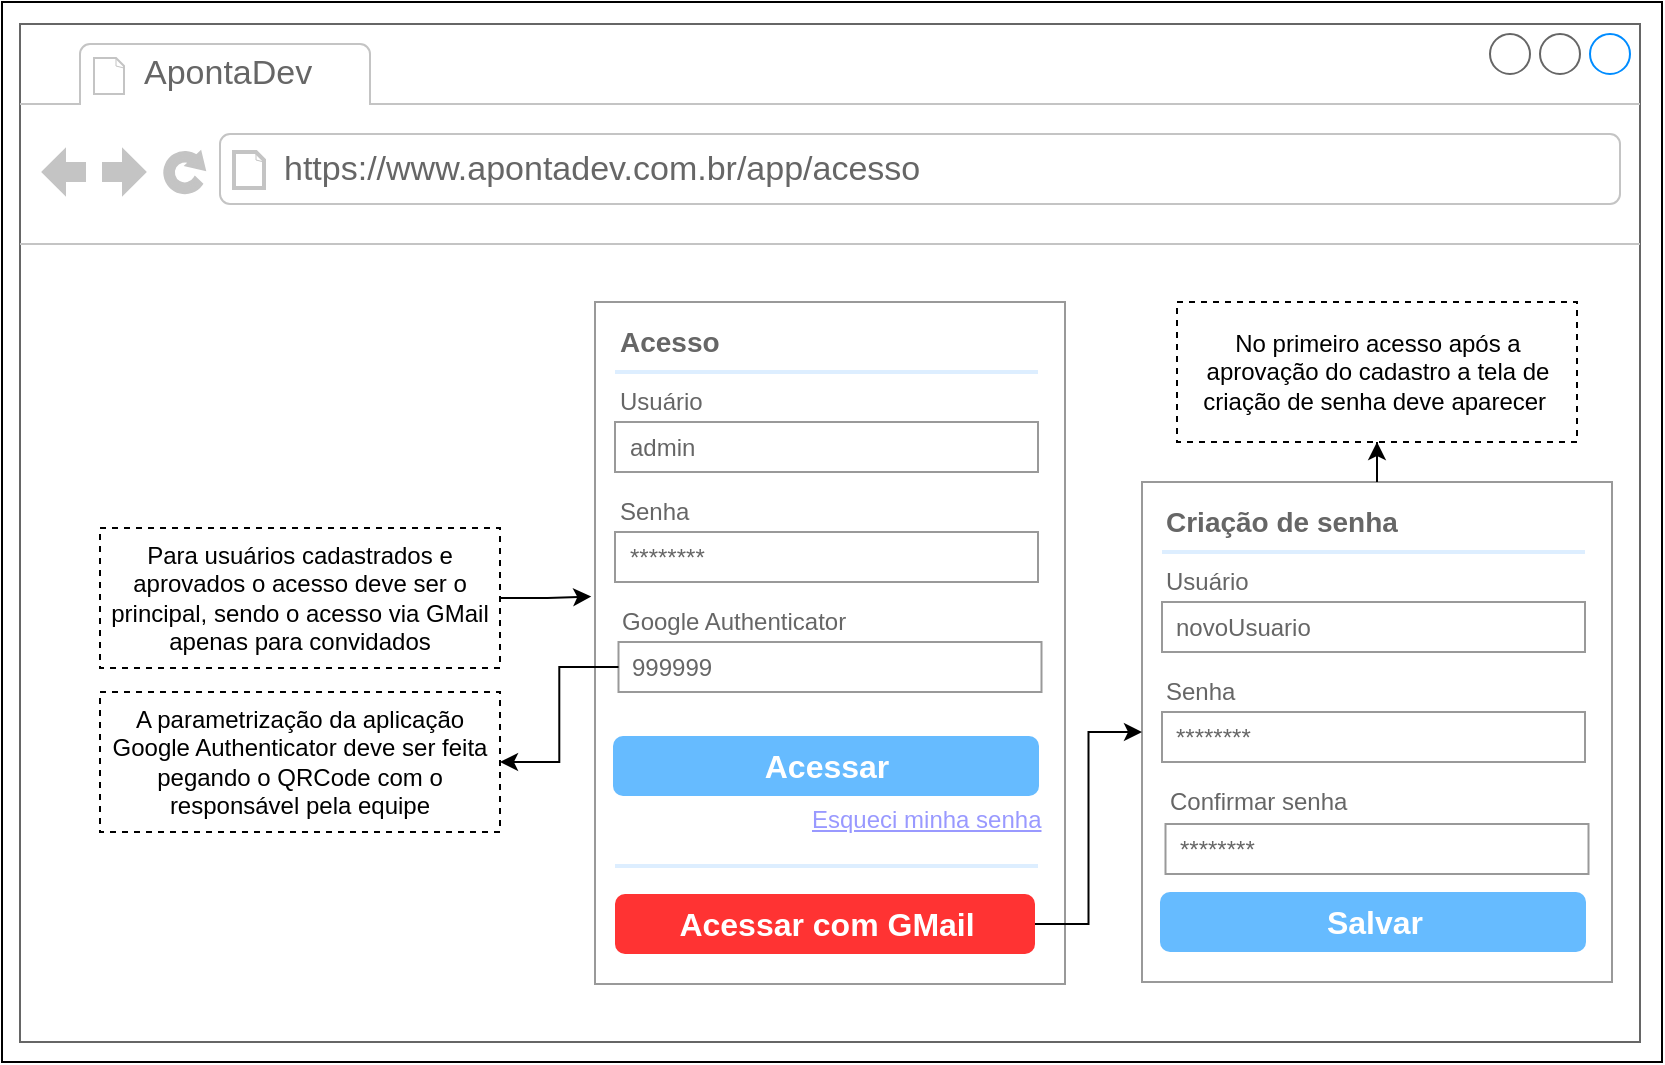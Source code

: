 <mxfile version="20.4.0" type="google" pages="17"><diagram id="ihzOqTvjHFMBeWkkPFlw" name="Acesso"><mxGraphModel grid="1" page="1" gridSize="10" guides="1" tooltips="1" connect="1" arrows="1" fold="1" pageScale="1" pageWidth="850" pageHeight="1100" math="0" shadow="0"><root><mxCell id="0"/><mxCell id="1" parent="0"/><mxCell id="ooXwP068zf1yrFRBtj7w-3" value="" style="rounded=0;whiteSpace=wrap;html=1;" vertex="1" parent="1"><mxGeometry x="10" y="10" width="830" height="530" as="geometry"/></mxCell><mxCell id="d2xORhHdvf6Wuk3lkGYZ-1" value="" style="strokeWidth=1;shadow=0;dashed=0;align=left;html=1;shape=mxgraph.mockup.containers.browserWindow;rSize=0;strokeColor=#666666;strokeColor2=#008cff;strokeColor3=#c4c4c4;mainText=,;recursiveResize=0;" vertex="1" parent="1"><mxGeometry x="19" y="21" width="810" height="509" as="geometry"/></mxCell><mxCell id="d2xORhHdvf6Wuk3lkGYZ-2" value="ApontaDev" style="strokeWidth=1;shadow=0;dashed=0;align=center;html=1;shape=mxgraph.mockup.containers.anchor;fontSize=17;fontColor=#666666;align=left;" vertex="1" parent="d2xORhHdvf6Wuk3lkGYZ-1"><mxGeometry x="60" y="12" width="100" height="26" as="geometry"/></mxCell><mxCell id="d2xORhHdvf6Wuk3lkGYZ-3" value="https://www.apontadev.com.br/app/acesso" style="strokeWidth=1;shadow=0;dashed=0;align=center;html=1;shape=mxgraph.mockup.containers.anchor;rSize=0;fontSize=17;fontColor=#666666;align=left;" vertex="1" parent="d2xORhHdvf6Wuk3lkGYZ-1"><mxGeometry x="130" y="60" width="440" height="26" as="geometry"/></mxCell><mxCell id="d2xORhHdvf6Wuk3lkGYZ-4" value="" style="strokeWidth=1;shadow=0;dashed=0;align=center;html=1;shape=mxgraph.mockup.forms.rrect;rSize=0;strokeColor=#999999;fillColor=#ffffff;" vertex="1" parent="d2xORhHdvf6Wuk3lkGYZ-1"><mxGeometry x="287.5" y="139" width="235" height="341" as="geometry"/></mxCell><mxCell id="d2xORhHdvf6Wuk3lkGYZ-5" value="Acesso" style="strokeWidth=1;shadow=0;dashed=0;align=center;html=1;shape=mxgraph.mockup.forms.anchor;fontSize=14;fontColor=#666666;align=left;resizeWidth=1;spacingLeft=0;fontStyle=1" vertex="1" parent="d2xORhHdvf6Wuk3lkGYZ-4"><mxGeometry width="117.5" height="20" relative="1" as="geometry"><mxPoint x="10" y="10" as="offset"/></mxGeometry></mxCell><mxCell id="d2xORhHdvf6Wuk3lkGYZ-6" value="" style="shape=line;strokeColor=#ddeeff;strokeWidth=2;html=1;resizeWidth=1;" vertex="1" parent="d2xORhHdvf6Wuk3lkGYZ-4"><mxGeometry width="211.5" height="10" relative="1" as="geometry"><mxPoint x="10" y="30" as="offset"/></mxGeometry></mxCell><mxCell id="d2xORhHdvf6Wuk3lkGYZ-7" value="Usuário" style="strokeWidth=1;shadow=0;dashed=0;align=center;html=1;shape=mxgraph.mockup.forms.anchor;fontSize=12;fontColor=#666666;align=left;resizeWidth=1;spacingLeft=0;" vertex="1" parent="d2xORhHdvf6Wuk3lkGYZ-4"><mxGeometry width="117.5" height="20" relative="1" as="geometry"><mxPoint x="10" y="40" as="offset"/></mxGeometry></mxCell><mxCell id="d2xORhHdvf6Wuk3lkGYZ-8" value="admin" style="strokeWidth=1;shadow=0;dashed=0;align=center;html=1;shape=mxgraph.mockup.forms.rrect;rSize=0;strokeColor=#999999;fontColor=#666666;align=left;spacingLeft=5;resizeWidth=1;" vertex="1" parent="d2xORhHdvf6Wuk3lkGYZ-4"><mxGeometry width="211.5" height="25" relative="1" as="geometry"><mxPoint x="10" y="60" as="offset"/></mxGeometry></mxCell><mxCell id="d2xORhHdvf6Wuk3lkGYZ-9" value="Senha" style="strokeWidth=1;shadow=0;dashed=0;align=center;html=1;shape=mxgraph.mockup.forms.anchor;fontSize=12;fontColor=#666666;align=left;resizeWidth=1;spacingLeft=0;" vertex="1" parent="d2xORhHdvf6Wuk3lkGYZ-4"><mxGeometry width="117.5" height="20" relative="1" as="geometry"><mxPoint x="10" y="95" as="offset"/></mxGeometry></mxCell><mxCell id="d2xORhHdvf6Wuk3lkGYZ-10" value="********" style="strokeWidth=1;shadow=0;dashed=0;align=center;html=1;shape=mxgraph.mockup.forms.rrect;rSize=0;strokeColor=#999999;fontColor=#666666;align=left;spacingLeft=5;resizeWidth=1;" vertex="1" parent="d2xORhHdvf6Wuk3lkGYZ-4"><mxGeometry width="211.5" height="25" relative="1" as="geometry"><mxPoint x="10" y="115" as="offset"/></mxGeometry></mxCell><mxCell id="d2xORhHdvf6Wuk3lkGYZ-11" value="Acessar" style="strokeWidth=1;shadow=0;dashed=0;align=center;html=1;shape=mxgraph.mockup.forms.rrect;rSize=5;strokeColor=none;fontColor=#ffffff;fillColor=#66bbff;fontSize=16;fontStyle=1;" vertex="1" parent="d2xORhHdvf6Wuk3lkGYZ-4"><mxGeometry y="1" width="213" height="30" relative="1" as="geometry"><mxPoint x="9" y="-124" as="offset"/></mxGeometry></mxCell><mxCell id="d2xORhHdvf6Wuk3lkGYZ-12" value="Esqueci minha senha" style="strokeWidth=1;shadow=0;dashed=0;align=center;html=1;shape=mxgraph.mockup.forms.anchor;fontSize=12;fontColor=#9999ff;align=left;spacingLeft=0;fontStyle=4;resizeWidth=1;verticalAlign=middle;" vertex="1" parent="d2xORhHdvf6Wuk3lkGYZ-4"><mxGeometry y="1" width="115.283" height="20" relative="1" as="geometry"><mxPoint x="106" y="-92" as="offset"/></mxGeometry></mxCell><mxCell id="d2xORhHdvf6Wuk3lkGYZ-13" value="" style="shape=line;strokeColor=#ddeeff;strokeWidth=2;html=1;resizeWidth=1;" vertex="1" parent="d2xORhHdvf6Wuk3lkGYZ-4"><mxGeometry y="1" width="211.5" height="10" relative="1" as="geometry"><mxPoint x="10" y="-64" as="offset"/></mxGeometry></mxCell><mxCell id="d2xORhHdvf6Wuk3lkGYZ-15" value="Acessar com GMail" style="strokeWidth=1;shadow=0;dashed=0;align=center;html=1;shape=mxgraph.mockup.forms.rrect;rSize=5;strokeColor=none;fontColor=#ffffff;fillColor=#FF3333;fontSize=16;fontStyle=1;" vertex="1" parent="d2xORhHdvf6Wuk3lkGYZ-4"><mxGeometry y="1" width="210" height="30" relative="1" as="geometry"><mxPoint x="10" y="-45" as="offset"/></mxGeometry></mxCell><mxCell id="d2xORhHdvf6Wuk3lkGYZ-16" value="Google Authenticator" style="strokeWidth=1;shadow=0;dashed=0;align=center;html=1;shape=mxgraph.mockup.forms.anchor;fontSize=12;fontColor=#666666;align=left;resizeWidth=1;spacingLeft=0;" vertex="1" parent="d2xORhHdvf6Wuk3lkGYZ-4"><mxGeometry x="11.75" y="150" width="117.5" height="20" as="geometry"/></mxCell><mxCell id="d2xORhHdvf6Wuk3lkGYZ-17" value="999999" style="strokeWidth=1;shadow=0;dashed=0;align=center;html=1;shape=mxgraph.mockup.forms.rrect;rSize=0;strokeColor=#999999;fontColor=#666666;align=left;spacingLeft=5;resizeWidth=1;" vertex="1" parent="d2xORhHdvf6Wuk3lkGYZ-4"><mxGeometry x="11.75" y="170" width="211.5" height="25" as="geometry"/></mxCell><mxCell id="d2xORhHdvf6Wuk3lkGYZ-54" value="A parametrização da aplicação Google Authenticator deve ser feita pegando o QRCode com o responsável pela equipe" style="text;html=1;strokeColor=default;fillColor=none;align=center;verticalAlign=middle;whiteSpace=wrap;rounded=0;fontSize=12;fontColor=none;shadow=0;sketch=0;dashed=1;" vertex="1" parent="d2xORhHdvf6Wuk3lkGYZ-1"><mxGeometry x="40" y="334" width="200" height="70" as="geometry"/></mxCell><mxCell id="d2xORhHdvf6Wuk3lkGYZ-55" value="" style="edgeStyle=orthogonalEdgeStyle;rounded=0;orthogonalLoop=1;jettySize=auto;html=1;fontSize=12;fontColor=none;" edge="1" parent="d2xORhHdvf6Wuk3lkGYZ-1" source="d2xORhHdvf6Wuk3lkGYZ-17" target="d2xORhHdvf6Wuk3lkGYZ-54"><mxGeometry relative="1" as="geometry"/></mxCell><mxCell id="d2xORhHdvf6Wuk3lkGYZ-59" value="" style="edgeStyle=orthogonalEdgeStyle;rounded=0;orthogonalLoop=1;jettySize=auto;html=1;fontSize=12;fontColor=none;entryX=-0.008;entryY=0.432;entryDx=0;entryDy=0;entryPerimeter=0;" edge="1" parent="d2xORhHdvf6Wuk3lkGYZ-1" source="d2xORhHdvf6Wuk3lkGYZ-56" target="d2xORhHdvf6Wuk3lkGYZ-4"><mxGeometry relative="1" as="geometry"/></mxCell><mxCell id="d2xORhHdvf6Wuk3lkGYZ-56" value="Para usuários cadastrados e aprovados o acesso deve ser o principal, sendo o acesso via GMail apenas para convidados" style="text;html=1;strokeColor=default;fillColor=none;align=center;verticalAlign=middle;whiteSpace=wrap;rounded=0;fontSize=12;fontColor=none;shadow=0;sketch=0;dashed=1;" vertex="1" parent="d2xORhHdvf6Wuk3lkGYZ-1"><mxGeometry x="40" y="252" width="200" height="70" as="geometry"/></mxCell><mxCell id="d2xORhHdvf6Wuk3lkGYZ-34" value="" style="strokeWidth=1;shadow=0;dashed=0;align=center;html=1;shape=mxgraph.mockup.forms.rrect;rSize=0;strokeColor=#999999;fillColor=#ffffff;" vertex="1" parent="d2xORhHdvf6Wuk3lkGYZ-1"><mxGeometry x="561" y="229" width="235" height="250" as="geometry"/></mxCell><mxCell id="d2xORhHdvf6Wuk3lkGYZ-35" value="Criação de senha" style="strokeWidth=1;shadow=0;dashed=0;align=center;html=1;shape=mxgraph.mockup.forms.anchor;fontSize=14;fontColor=#666666;align=left;resizeWidth=1;spacingLeft=0;fontStyle=1" vertex="1" parent="d2xORhHdvf6Wuk3lkGYZ-34"><mxGeometry width="140" height="20" relative="1" as="geometry"><mxPoint x="10" y="10" as="offset"/></mxGeometry></mxCell><mxCell id="d2xORhHdvf6Wuk3lkGYZ-36" value="" style="shape=line;strokeColor=#ddeeff;strokeWidth=2;html=1;resizeWidth=1;" vertex="1" parent="d2xORhHdvf6Wuk3lkGYZ-34"><mxGeometry width="211.5" height="10" relative="1" as="geometry"><mxPoint x="10" y="30" as="offset"/></mxGeometry></mxCell><mxCell id="d2xORhHdvf6Wuk3lkGYZ-37" value="Usuário" style="strokeWidth=1;shadow=0;dashed=0;align=center;html=1;shape=mxgraph.mockup.forms.anchor;fontSize=12;fontColor=#666666;align=left;resizeWidth=1;spacingLeft=0;" vertex="1" parent="d2xORhHdvf6Wuk3lkGYZ-34"><mxGeometry width="117.5" height="20" relative="1" as="geometry"><mxPoint x="10" y="40" as="offset"/></mxGeometry></mxCell><mxCell id="d2xORhHdvf6Wuk3lkGYZ-38" value="novoUsuario" style="strokeWidth=1;shadow=0;dashed=0;align=center;html=1;shape=mxgraph.mockup.forms.rrect;rSize=0;strokeColor=#999999;fontColor=#666666;align=left;spacingLeft=5;resizeWidth=1;" vertex="1" parent="d2xORhHdvf6Wuk3lkGYZ-34"><mxGeometry width="211.5" height="25" relative="1" as="geometry"><mxPoint x="10" y="60" as="offset"/></mxGeometry></mxCell><mxCell id="d2xORhHdvf6Wuk3lkGYZ-39" value="Senha" style="strokeWidth=1;shadow=0;dashed=0;align=center;html=1;shape=mxgraph.mockup.forms.anchor;fontSize=12;fontColor=#666666;align=left;resizeWidth=1;spacingLeft=0;" vertex="1" parent="d2xORhHdvf6Wuk3lkGYZ-34"><mxGeometry width="117.5" height="20" relative="1" as="geometry"><mxPoint x="10" y="95" as="offset"/></mxGeometry></mxCell><mxCell id="d2xORhHdvf6Wuk3lkGYZ-40" value="********" style="strokeWidth=1;shadow=0;dashed=0;align=center;html=1;shape=mxgraph.mockup.forms.rrect;rSize=0;strokeColor=#999999;fontColor=#666666;align=left;spacingLeft=5;resizeWidth=1;" vertex="1" parent="d2xORhHdvf6Wuk3lkGYZ-34"><mxGeometry width="211.5" height="25" relative="1" as="geometry"><mxPoint x="10" y="115" as="offset"/></mxGeometry></mxCell><mxCell id="d2xORhHdvf6Wuk3lkGYZ-41" value="Salvar" style="strokeWidth=1;shadow=0;dashed=0;align=center;html=1;shape=mxgraph.mockup.forms.rrect;rSize=5;strokeColor=none;fontColor=#ffffff;fillColor=#66bbff;fontSize=16;fontStyle=1;" vertex="1" parent="d2xORhHdvf6Wuk3lkGYZ-34"><mxGeometry y="1" width="213" height="30" relative="1" as="geometry"><mxPoint x="9" y="-45" as="offset"/></mxGeometry></mxCell><mxCell id="d2xORhHdvf6Wuk3lkGYZ-45" value="Confirmar senha" style="strokeWidth=1;shadow=0;dashed=0;align=center;html=1;shape=mxgraph.mockup.forms.anchor;fontSize=12;fontColor=#666666;align=left;resizeWidth=1;spacingLeft=0;" vertex="1" parent="d2xORhHdvf6Wuk3lkGYZ-34"><mxGeometry x="11.75" y="150.14" width="117.5" height="20" as="geometry"/></mxCell><mxCell id="d2xORhHdvf6Wuk3lkGYZ-46" value="********" style="strokeWidth=1;shadow=0;dashed=0;align=center;html=1;shape=mxgraph.mockup.forms.rrect;rSize=0;strokeColor=#999999;fontColor=#666666;align=left;spacingLeft=5;resizeWidth=1;" vertex="1" parent="d2xORhHdvf6Wuk3lkGYZ-34"><mxGeometry x="11.75" y="171" width="211.5" height="25" as="geometry"/></mxCell><mxCell id="d2xORhHdvf6Wuk3lkGYZ-47" style="edgeStyle=orthogonalEdgeStyle;rounded=0;orthogonalLoop=1;jettySize=auto;html=1;fontSize=14;fontColor=none;" edge="1" parent="d2xORhHdvf6Wuk3lkGYZ-1" source="d2xORhHdvf6Wuk3lkGYZ-15" target="d2xORhHdvf6Wuk3lkGYZ-34"><mxGeometry relative="1" as="geometry"/></mxCell><mxCell id="d2xORhHdvf6Wuk3lkGYZ-48" value="No primeiro acesso após a aprovação do cadastro a tela de criação de senha deve aparecer&amp;nbsp;" style="text;html=1;strokeColor=default;fillColor=none;align=center;verticalAlign=middle;whiteSpace=wrap;rounded=0;fontSize=12;fontColor=none;shadow=0;sketch=0;dashed=1;" vertex="1" parent="d2xORhHdvf6Wuk3lkGYZ-1"><mxGeometry x="578.5" y="139" width="200" height="70" as="geometry"/></mxCell><mxCell id="d2xORhHdvf6Wuk3lkGYZ-53" value="" style="edgeStyle=orthogonalEdgeStyle;rounded=0;orthogonalLoop=1;jettySize=auto;html=1;fontSize=12;fontColor=none;" edge="1" parent="d2xORhHdvf6Wuk3lkGYZ-1" source="d2xORhHdvf6Wuk3lkGYZ-34" target="d2xORhHdvf6Wuk3lkGYZ-48"><mxGeometry relative="1" as="geometry"/></mxCell></root></mxGraphModel></diagram><diagram id="_DyjBm98QPO6d4l92pWx" name="Principal"><mxGraphModel grid="1" page="1" gridSize="10" guides="1" tooltips="1" connect="1" arrows="1" fold="1" pageScale="1" pageWidth="850" pageHeight="1100" math="0" shadow="0"><root><mxCell id="0"/><mxCell id="1" parent="0"/><mxCell id="bh0AIqT06jhKDQrDEzko-1" value="" style="strokeWidth=1;shadow=0;dashed=0;align=center;html=1;shape=mxgraph.mockup.containers.browserWindow;rSize=0;strokeColor=#666666;strokeColor2=#008cff;strokeColor3=#c4c4c4;mainText=,;recursiveResize=0;rounded=0;sketch=0;fontSize=12;fontColor=none;fillColor=none;" vertex="1" parent="1"><mxGeometry x="20" y="20" width="810" height="470" as="geometry"/></mxCell><mxCell id="zwUhsrZc_EJXiSp3C_XK-1" value="" style="rounded=0;whiteSpace=wrap;html=1;fillColor=none;" vertex="1" parent="bh0AIqT06jhKDQrDEzko-1"><mxGeometry x="-10" y="-10" width="830" height="610" as="geometry"/></mxCell><mxCell id="bh0AIqT06jhKDQrDEzko-2" value="ApontaDev" style="strokeWidth=1;shadow=0;dashed=0;align=center;html=1;shape=mxgraph.mockup.containers.anchor;fontSize=17;fontColor=#666666;align=left;rounded=0;sketch=0;fillColor=#FF3333;" vertex="1" parent="bh0AIqT06jhKDQrDEzko-1"><mxGeometry x="60" y="12" width="110" height="26" as="geometry"/></mxCell><mxCell id="23PykXPUEgTBMCegc1Hl-25" value="" style="verticalLabelPosition=bottom;shadow=0;dashed=0;align=center;html=1;verticalAlign=top;strokeWidth=1;shape=mxgraph.mockup.graphics.pieChart;strokeColor=#008cff;parts=10,20,35;partColors=#e0e0e0,#d0d0d0,#c0c0c0,#b0b0b0,#a0a0a0;strokeWidth=2;rounded=0;sketch=0;fontSize=12;fontColor=#4D4D4D;fillColor=none;" vertex="1" parent="bh0AIqT06jhKDQrDEzko-1"><mxGeometry x="50" y="200" width="200" height="200" as="geometry"/></mxCell><mxCell id="bh0AIqT06jhKDQrDEzko-3" value="https://www.apontadev.com.br/app/inicial" style="strokeWidth=1;shadow=0;dashed=0;align=center;html=1;shape=mxgraph.mockup.containers.anchor;rSize=0;fontSize=17;fontColor=#666666;align=left;rounded=0;sketch=0;fillColor=#FF3333;" vertex="1" parent="bh0AIqT06jhKDQrDEzko-1"><mxGeometry x="130" y="60" width="410" height="26" as="geometry"/></mxCell><mxCell id="23PykXPUEgTBMCegc1Hl-8" value="" style="strokeWidth=1;shadow=0;dashed=0;align=center;html=1;shape=mxgraph.mockup.containers.rrect;rSize=0;strokeColor=#999999;rounded=0;sketch=0;fontSize=12;fontColor=none;fillColor=default;" vertex="1" parent="bh0AIqT06jhKDQrDEzko-1"><mxGeometry x="135" y="140" width="135" height="105" as="geometry"/></mxCell><mxCell id="23PykXPUEgTBMCegc1Hl-9" value="Usuário" style="strokeColor=inherit;fillColor=inherit;gradientColor=inherit;strokeWidth=1;shadow=0;dashed=0;align=center;html=1;shape=mxgraph.mockup.containers.rrect;rSize=0;fontSize=17;fontColor=#666666;fontStyle=1;resizeWidth=1;rounded=0;sketch=0;" vertex="1" parent="23PykXPUEgTBMCegc1Hl-8"><mxGeometry width="135" height="26" relative="1" as="geometry"/></mxCell><mxCell id="23PykXPUEgTBMCegc1Hl-10" value="Função" style="strokeColor=inherit;fillColor=inherit;gradientColor=inherit;strokeWidth=1;shadow=0;dashed=0;align=center;html=1;shape=mxgraph.mockup.containers.rrect;rSize=0;fontSize=17;fontColor=#666666;fontStyle=1;resizeWidth=1;rounded=0;sketch=0;" vertex="1" parent="23PykXPUEgTBMCegc1Hl-8"><mxGeometry width="135" height="26" relative="1" as="geometry"><mxPoint y="26" as="offset"/></mxGeometry></mxCell><mxCell id="23PykXPUEgTBMCegc1Hl-11" value="Equipe" style="strokeWidth=1;shadow=0;dashed=0;align=center;html=1;shape=mxgraph.mockup.containers.rrect;rSize=0;fontSize=17;fontColor=#4D4D4D;fontStyle=1;fillColor=none;strokeColor=#999999;resizeWidth=1;rounded=0;sketch=0;" vertex="1" parent="23PykXPUEgTBMCegc1Hl-8"><mxGeometry width="135" height="26" relative="1" as="geometry"><mxPoint y="52" as="offset"/></mxGeometry></mxCell><mxCell id="23PykXPUEgTBMCegc1Hl-12" value="Projeto" style="strokeColor=inherit;fillColor=inherit;gradientColor=inherit;strokeWidth=1;shadow=0;dashed=0;align=center;html=1;shape=mxgraph.mockup.containers.rrect;rSize=0;fontSize=17;fontColor=#666666;fontStyle=1;resizeWidth=1;rounded=0;sketch=0;" vertex="1" parent="23PykXPUEgTBMCegc1Hl-8"><mxGeometry y="1" width="135" height="26" relative="1" as="geometry"><mxPoint y="-26" as="offset"/></mxGeometry></mxCell><mxCell id="23PykXPUEgTBMCegc1Hl-21" value="" style="verticalLabelPosition=bottom;shadow=0;dashed=0;align=center;html=1;verticalAlign=top;strokeWidth=1;shape=mxgraph.mockup.graphics.simpleIcon;strokeColor=#999999;rounded=0;sketch=0;fontSize=12;fontColor=#4D4D4D;fillColor=none;" vertex="1" parent="bh0AIqT06jhKDQrDEzko-1"><mxGeometry x="740" y="167.5" width="50" height="50" as="geometry"/></mxCell><mxCell id="23PykXPUEgTBMCegc1Hl-22" value="" style="verticalLabelPosition=bottom;shadow=0;dashed=0;align=center;html=1;verticalAlign=top;strokeWidth=1;shape=mxgraph.mockup.graphics.simpleIcon;strokeColor=#999999;rounded=0;sketch=0;fontSize=12;fontColor=#4D4D4D;fillColor=none;" vertex="1" parent="bh0AIqT06jhKDQrDEzko-1"><mxGeometry x="740" y="245" width="50" height="50" as="geometry"/></mxCell><mxCell id="23PykXPUEgTBMCegc1Hl-23" value="" style="verticalLabelPosition=bottom;shadow=0;dashed=0;align=center;html=1;verticalAlign=top;strokeWidth=1;shape=mxgraph.mockup.graphics.simpleIcon;strokeColor=#999999;rounded=0;sketch=0;fontSize=12;fontColor=#4D4D4D;fillColor=none;" vertex="1" parent="bh0AIqT06jhKDQrDEzko-1"><mxGeometry x="740" y="320" width="50" height="50" as="geometry"/></mxCell><mxCell id="23PykXPUEgTBMCegc1Hl-24" value="" style="verticalLabelPosition=bottom;shadow=0;dashed=0;align=center;html=1;verticalAlign=top;strokeWidth=1;shape=mxgraph.mockup.graphics.simpleIcon;strokeColor=#999999;rounded=0;sketch=0;fontSize=12;fontColor=#4D4D4D;fillColor=none;" vertex="1" parent="bh0AIqT06jhKDQrDEzko-1"><mxGeometry x="740" y="390" width="50" height="50" as="geometry"/></mxCell><mxCell id="23PykXPUEgTBMCegc1Hl-26" value="" style="verticalLabelPosition=bottom;shadow=0;dashed=0;align=center;html=1;verticalAlign=top;strokeWidth=1;shape=mxgraph.mockup.graphics.columnChart;strokeColor=none;strokeColor2=none;strokeColor3=#666666;fillColor2=#008cff;fillColor3=#dddddd;rounded=0;sketch=0;fontSize=12;fontColor=#4D4D4D;fillColor=none;" vertex="1" parent="bh0AIqT06jhKDQrDEzko-1"><mxGeometry x="290" y="200" width="400" height="200" as="geometry"/></mxCell><mxCell id="23PykXPUEgTBMCegc1Hl-33" value="" style="verticalLabelPosition=bottom;shadow=0;dashed=0;align=center;html=1;verticalAlign=top;strokeWidth=1;shape=mxgraph.mockup.markup.curlyBrace;strokeColor=#999999;rounded=0;sketch=0;fontSize=12;fontColor=#4D4D4D;fillColor=default;rotation=-180;" vertex="1" parent="bh0AIqT06jhKDQrDEzko-1"><mxGeometry x="730" y="440" width="70" height="20" as="geometry"/></mxCell><mxCell id="23PykXPUEgTBMCegc1Hl-34" value="" style="verticalLabelPosition=bottom;shadow=0;dashed=0;align=center;html=1;verticalAlign=top;strokeWidth=1;shape=mxgraph.mockup.markup.curlyBrace;strokeColor=#999999;rounded=0;sketch=0;fontSize=12;fontColor=#4D4D4D;fillColor=default;rotation=-180;" vertex="1" parent="bh0AIqT06jhKDQrDEzko-1"><mxGeometry x="35" y="420" width="670" height="20" as="geometry"/></mxCell><mxCell id="nuVzmtJl8GNIpouLuSU0-1" value="" style="strokeWidth=1;shadow=0;dashed=0;align=center;html=1;shape=mxgraph.mockup.containers.rrect;rSize=0;strokeColor=#999999;rounded=0;sketch=0;fontSize=12;fontColor=none;fillColor=none;" vertex="1" parent="bh0AIqT06jhKDQrDEzko-1"><mxGeometry x="270" y="140" width="135" height="52" as="geometry"/></mxCell><mxCell id="nuVzmtJl8GNIpouLuSU0-2" value="Agenda" style="strokeColor=inherit;fillColor=inherit;gradientColor=inherit;strokeWidth=1;shadow=0;dashed=0;align=center;html=1;shape=mxgraph.mockup.containers.rrect;rSize=0;fontSize=17;fontColor=#666666;fontStyle=1;resizeWidth=1;rounded=0;sketch=0;" vertex="1" parent="nuVzmtJl8GNIpouLuSU0-1"><mxGeometry width="135" height="26" relative="1" as="geometry"><mxPoint as="offset"/></mxGeometry></mxCell><mxCell id="nuVzmtJl8GNIpouLuSU0-3" value="Manutenção" style="strokeColor=inherit;fillColor=inherit;gradientColor=inherit;strokeWidth=1;shadow=0;dashed=0;align=center;html=1;shape=mxgraph.mockup.containers.rrect;rSize=0;fontSize=17;fontColor=#666666;fontStyle=1;resizeWidth=1;rounded=0;sketch=0;" vertex="1" parent="nuVzmtJl8GNIpouLuSU0-1"><mxGeometry y="1" width="135" height="26" relative="1" as="geometry"><mxPoint y="-26" as="offset"/></mxGeometry></mxCell><mxCell id="HcrqoD_78EOofH23AGvO-1" value="" style="html=1;shadow=0;dashed=0;fillColor=#0085FC;strokeColor=none;fontSize=16;fontColor=#ffffff;align=left;spacing=15;rounded=0;glass=0;sketch=0;fontFamily=Helvetica;" vertex="1" parent="bh0AIqT06jhKDQrDEzko-1"><mxGeometry y="110" width="810" height="30" as="geometry"/></mxCell><mxCell id="HcrqoD_78EOofH23AGvO-2" value="Parâmetro" style="fillColor=none;strokeColor=none;fontSize=14;fontColor=#ffffff;align=center;rounded=0;shadow=0;glass=0;dashed=0;sketch=0;fontFamily=Helvetica;" vertex="1" parent="HcrqoD_78EOofH23AGvO-1"><mxGeometry width="70" height="40" relative="1" as="geometry"><mxPoint x="30" y="-5" as="offset"/></mxGeometry></mxCell><mxCell id="HcrqoD_78EOofH23AGvO-3" value="Cadastro" style="fillColor=none;strokeColor=none;fontSize=14;fontColor=#79BFFD;align=center;rounded=0;shadow=0;glass=0;dashed=0;sketch=0;fontFamily=Helvetica;" vertex="1" parent="HcrqoD_78EOofH23AGvO-1"><mxGeometry width="70" height="40" relative="1" as="geometry"><mxPoint x="170" y="-5" as="offset"/></mxGeometry></mxCell><mxCell id="HcrqoD_78EOofH23AGvO-4" value="Apontamentos" style="fillColor=none;strokeColor=none;fontSize=14;fontColor=#79BFFD;align=center;spacingRight=0;rounded=0;shadow=0;glass=0;dashed=0;sketch=0;fontFamily=Helvetica;" vertex="1" parent="HcrqoD_78EOofH23AGvO-1"><mxGeometry width="80" height="40" relative="1" as="geometry"><mxPoint x="300" y="-5" as="offset"/></mxGeometry></mxCell><mxCell id="HcrqoD_78EOofH23AGvO-5" value="Análise" style="fillColor=none;strokeColor=none;fontSize=14;fontColor=#79BFFD;align=center;rounded=0;shadow=0;glass=0;dashed=0;sketch=0;fontFamily=Helvetica;" vertex="1" parent="HcrqoD_78EOofH23AGvO-1"><mxGeometry width="80" height="40" relative="1" as="geometry"><mxPoint x="440" y="-5" as="offset"/></mxGeometry></mxCell><mxCell id="23PykXPUEgTBMCegc1Hl-13" value="" style="strokeWidth=1;shadow=0;dashed=0;align=center;html=1;shape=mxgraph.mockup.containers.rrect;rSize=0;strokeColor=#999999;rounded=0;sketch=0;fontSize=12;fontColor=none;fillColor=none;" vertex="1" parent="1"><mxGeometry x="20" y="160" width="135" height="52" as="geometry"/></mxCell><mxCell id="23PykXPUEgTBMCegc1Hl-15" value="Permissão" style="strokeColor=inherit;fillColor=inherit;gradientColor=inherit;strokeWidth=1;shadow=0;dashed=0;align=center;html=1;shape=mxgraph.mockup.containers.rrect;rSize=0;fontSize=17;fontColor=#666666;fontStyle=1;resizeWidth=1;rounded=0;sketch=0;" vertex="1" parent="23PykXPUEgTBMCegc1Hl-13"><mxGeometry width="135" height="26" relative="1" as="geometry"><mxPoint as="offset"/></mxGeometry></mxCell><mxCell id="23PykXPUEgTBMCegc1Hl-17" value="Acessibilidade" style="strokeColor=inherit;fillColor=inherit;gradientColor=inherit;strokeWidth=1;shadow=0;dashed=0;align=center;html=1;shape=mxgraph.mockup.containers.rrect;rSize=0;fontSize=17;fontColor=#666666;fontStyle=1;resizeWidth=1;rounded=0;sketch=0;" vertex="1" parent="23PykXPUEgTBMCegc1Hl-13"><mxGeometry y="1" width="135" height="26" relative="1" as="geometry"><mxPoint y="-26" as="offset"/></mxGeometry></mxCell><mxCell id="23PykXPUEgTBMCegc1Hl-18" value="" style="strokeWidth=1;shadow=0;dashed=0;align=center;html=1;shape=mxgraph.mockup.containers.rrect;rSize=0;strokeColor=#999999;rounded=0;sketch=0;fontSize=12;fontColor=none;fillColor=none;" vertex="1" parent="1"><mxGeometry x="425" y="160" width="155" height="52" as="geometry"/></mxCell><mxCell id="23PykXPUEgTBMCegc1Hl-19" value="Simulador" style="strokeColor=inherit;fillColor=inherit;gradientColor=inherit;strokeWidth=1;shadow=0;dashed=0;align=center;html=1;shape=mxgraph.mockup.containers.rrect;rSize=0;fontSize=17;fontColor=#666666;fontStyle=1;resizeWidth=1;rounded=0;sketch=0;" vertex="1" parent="23PykXPUEgTBMCegc1Hl-18"><mxGeometry width="155" height="26" relative="1" as="geometry"><mxPoint as="offset"/></mxGeometry></mxCell><mxCell id="LdDdx_DXM3LSWf-zDvNa-1" value="Acompanhamento" style="strokeColor=inherit;fillColor=inherit;gradientColor=inherit;strokeWidth=1;shadow=0;dashed=0;align=center;html=1;shape=mxgraph.mockup.containers.rrect;rSize=0;fontSize=17;fontColor=#666666;fontStyle=1;resizeWidth=1;rounded=0;sketch=0;" vertex="1" parent="23PykXPUEgTBMCegc1Hl-18"><mxGeometry y="26.025" width="155" height="26" as="geometry"/></mxCell><mxCell id="23PykXPUEgTBMCegc1Hl-35" value="O usuário poderá escolher se exibe alguns gráficos predefinidos ou não em sua tela principal" style="text;html=1;strokeColor=default;fillColor=none;align=center;verticalAlign=middle;whiteSpace=wrap;rounded=0;shadow=0;dashed=1;sketch=0;fontSize=12;fontColor=#4D4D4D;" vertex="1" parent="1"><mxGeometry x="275" y="495" width="230" height="60" as="geometry"/></mxCell><mxCell id="23PykXPUEgTBMCegc1Hl-36" value="" style="edgeStyle=orthogonalEdgeStyle;rounded=0;orthogonalLoop=1;jettySize=auto;html=1;fontSize=12;fontColor=#4D4D4D;" edge="1" parent="1" source="23PykXPUEgTBMCegc1Hl-34" target="23PykXPUEgTBMCegc1Hl-35"><mxGeometry relative="1" as="geometry"/></mxCell><mxCell id="23PykXPUEgTBMCegc1Hl-37" value="O usuário poderá escolher algumas funcionalidades que mais utiliza e deixar isso visivel em sua tela principal" style="text;html=1;strokeColor=default;fillColor=none;align=center;verticalAlign=middle;whiteSpace=wrap;rounded=0;shadow=0;dashed=1;sketch=0;fontSize=12;fontColor=#4D4D4D;" vertex="1" parent="1"><mxGeometry x="570" y="495" width="130" height="110" as="geometry"/></mxCell><mxCell id="23PykXPUEgTBMCegc1Hl-38" value="" style="edgeStyle=orthogonalEdgeStyle;rounded=0;orthogonalLoop=1;jettySize=auto;html=1;fontSize=12;fontColor=#4D4D4D;" edge="1" parent="1" source="23PykXPUEgTBMCegc1Hl-33" target="23PykXPUEgTBMCegc1Hl-37"><mxGeometry relative="1" as="geometry"/></mxCell></root></mxGraphModel></diagram><diagram name="Parâmetros-Permissão" id="HfngiblXgsyAvw_emk0g"><mxGraphModel grid="1" page="1" gridSize="10" guides="1" tooltips="1" connect="1" arrows="1" fold="1" pageScale="1" pageWidth="850" pageHeight="1100" math="0" shadow="0"><root><mxCell id="QmP_ERMCPv7r-JdWK6qi-0"/><mxCell id="QmP_ERMCPv7r-JdWK6qi-1" parent="QmP_ERMCPv7r-JdWK6qi-0"/><mxCell id="QmP_ERMCPv7r-JdWK6qi-2" value="" style="strokeWidth=1;shadow=0;dashed=0;align=center;html=1;shape=mxgraph.mockup.containers.browserWindow;rSize=0;strokeColor=#666666;strokeColor2=#008cff;strokeColor3=#c4c4c4;mainText=,;recursiveResize=0;rounded=0;sketch=0;fontSize=12;fontColor=none;fillColor=none;" vertex="1" parent="QmP_ERMCPv7r-JdWK6qi-1"><mxGeometry x="20" y="20" width="820" height="470" as="geometry"/></mxCell><mxCell id="QmP_ERMCPv7r-JdWK6qi-3" value="ApontaDev" style="strokeWidth=1;shadow=0;dashed=0;align=center;html=1;shape=mxgraph.mockup.containers.anchor;fontSize=17;fontColor=#666666;align=left;rounded=0;sketch=0;fillColor=#FF3333;" vertex="1" parent="QmP_ERMCPv7r-JdWK6qi-2"><mxGeometry x="60" y="12" width="110" height="26" as="geometry"/></mxCell><mxCell id="QmP_ERMCPv7r-JdWK6qi-5" value="https://www.apontadev.com.br/app/permissao" style="strokeWidth=1;shadow=0;dashed=0;align=center;html=1;shape=mxgraph.mockup.containers.anchor;rSize=0;fontSize=17;fontColor=#666666;align=left;rounded=0;sketch=0;fillColor=#FF3333;" vertex="1" parent="QmP_ERMCPv7r-JdWK6qi-2"><mxGeometry x="130" y="60" width="410" height="26" as="geometry"/></mxCell><mxCell id="waBd6Aqmj3i0NTQZf1R_-16" value="&lt;table border=&quot;1&quot; width=&quot;100%&quot; cellpadding=&quot;4&quot; style=&quot;width: 100% ; height: 100% ; border-collapse: collapse&quot;&gt;&lt;tbody&gt;&lt;tr style=&quot;background-color: #a7c942 ; color: #ffffff ; border: 1px solid #98bf21&quot;&gt;&lt;th align=&quot;left&quot;&gt;Tela&lt;/th&gt;&lt;th align=&quot;left&quot;&gt;Funcionalidade&amp;nbsp; &amp;nbsp; &amp;nbsp; &amp;nbsp;&amp;nbsp;&lt;/th&gt;&lt;th align=&quot;left&quot;&gt;Equipe&lt;br&gt;&lt;/th&gt;&lt;td&gt;Função&amp;nbsp; &amp;nbsp; &amp;nbsp; &amp;nbsp; &amp;nbsp; &amp;nbsp; &amp;nbsp; &amp;nbsp; &amp;nbsp; &amp;nbsp; &amp;nbsp; &amp;nbsp; &amp;nbsp;&lt;/td&gt;&lt;td&gt;Usuário&lt;/td&gt;&lt;td&gt;Acesso&lt;/td&gt;&lt;/tr&gt;&lt;tr style=&quot;border: 1px solid #98bf21&quot;&gt;&lt;td&gt;Permissão&lt;/td&gt;&lt;td&gt;&lt;br&gt;&lt;/td&gt;&lt;td&gt;&lt;br&gt;&lt;/td&gt;&lt;td&gt;&lt;br&gt;&lt;/td&gt;&lt;td&gt;&lt;br&gt;&lt;/td&gt;&lt;td&gt;&lt;br&gt;&lt;/td&gt;&lt;/tr&gt;&lt;tr style=&quot;background-color: #eaf2d3 ; border: 1px solid #98bf21&quot;&gt;&lt;td&gt;Permissão&lt;/td&gt;&lt;td&gt;&lt;br&gt;&lt;/td&gt;&lt;td&gt;&lt;br&gt;&lt;/td&gt;&lt;td&gt;&lt;br&gt;&lt;/td&gt;&lt;td&gt;&lt;br&gt;&lt;/td&gt;&lt;td&gt;&lt;br&gt;&lt;/td&gt;&lt;/tr&gt;&lt;tr style=&quot;border: 1px solid #98bf21&quot;&gt;&lt;td&gt;Agenda&lt;/td&gt;&lt;td&gt;&lt;br&gt;&lt;/td&gt;&lt;td&gt;&lt;br&gt;&lt;/td&gt;&lt;td&gt;&lt;br&gt;&lt;/td&gt;&lt;td&gt;&lt;br&gt;&lt;/td&gt;&lt;td&gt;&lt;br&gt;&lt;/td&gt;&lt;/tr&gt;&lt;tr style=&quot;background-color: #eaf2d3 ; border: 1px solid #98bf21&quot;&gt;&lt;td&gt;Simulador&lt;/td&gt;&lt;td&gt;&lt;br&gt;&lt;/td&gt;&lt;td&gt;&lt;br&gt;&lt;/td&gt;&lt;td&gt;&lt;br&gt;&lt;/td&gt;&lt;td&gt;&lt;br&gt;&lt;/td&gt;&lt;td&gt;&lt;br&gt;&lt;/td&gt;&lt;/tr&gt;&lt;/tbody&gt;&lt;/table&gt;" style="text;html=1;overflow=fill;rounded=0;shadow=0;sketch=0;glass=0;" vertex="1" parent="QmP_ERMCPv7r-JdWK6qi-2"><mxGeometry x="20" y="280" width="770" height="130" as="geometry"/></mxCell><mxCell id="waBd6Aqmj3i0NTQZf1R_-18" value="Escolha a equipe..." style="html=1;shadow=0;dashed=0;shape=mxgraph.bootstrap.rrect;rSize=5;strokeColor=#CED4DA;html=1;whiteSpace=wrap;fillColor=#FFFFFF;fontColor=#7D868C;align=left;spacingLeft=0;spacing=15;fontSize=14;rounded=0;glass=0;sketch=0;" vertex="1" parent="QmP_ERMCPv7r-JdWK6qi-2"><mxGeometry x="20" y="180" width="450" height="25" as="geometry"/></mxCell><mxCell id="waBd6Aqmj3i0NTQZf1R_-19" value="Pesquisar" style="html=1;shadow=0;dashed=0;shape=mxgraph.bootstrap.rightButton;strokeColor=#6C757D;gradientColor=inherit;fontColor=inherit;fillColor=inherit;rSize=5;perimeter=none;whiteSpace=wrap;resizeHeight=1;fontSize=14;rounded=0;glass=0;sketch=0;" vertex="1" parent="waBd6Aqmj3i0NTQZf1R_-18"><mxGeometry x="1" width="70" height="25" relative="1" as="geometry"><mxPoint x="-70" as="offset"/></mxGeometry></mxCell><mxCell id="waBd6Aqmj3i0NTQZf1R_-20" value="Escolha a função..." style="html=1;shadow=0;dashed=0;shape=mxgraph.bootstrap.rrect;rSize=5;strokeColor=#CED4DA;html=1;whiteSpace=wrap;fillColor=#FFFFFF;fontColor=#7D868C;align=left;spacingLeft=0;spacing=15;fontSize=14;rounded=0;glass=0;sketch=0;" vertex="1" parent="QmP_ERMCPv7r-JdWK6qi-2"><mxGeometry x="20" y="209" width="450" height="25" as="geometry"/></mxCell><mxCell id="waBd6Aqmj3i0NTQZf1R_-21" value="Pesquisar" style="html=1;shadow=0;dashed=0;shape=mxgraph.bootstrap.rightButton;strokeColor=#6C757D;gradientColor=inherit;fontColor=inherit;fillColor=inherit;rSize=5;perimeter=none;whiteSpace=wrap;resizeHeight=1;fontSize=14;rounded=0;glass=0;sketch=0;" vertex="1" parent="waBd6Aqmj3i0NTQZf1R_-20"><mxGeometry x="1" width="70" height="25" relative="1" as="geometry"><mxPoint x="-70" as="offset"/></mxGeometry></mxCell><mxCell id="waBd6Aqmj3i0NTQZf1R_-22" value="Escolha o usuário..." style="html=1;shadow=0;dashed=0;shape=mxgraph.bootstrap.rrect;rSize=5;strokeColor=#CED4DA;html=1;whiteSpace=wrap;fillColor=#FFFFFF;fontColor=#7D868C;align=left;spacingLeft=0;spacing=15;fontSize=14;rounded=0;glass=0;sketch=0;" vertex="1" parent="QmP_ERMCPv7r-JdWK6qi-2"><mxGeometry x="20" y="237" width="450" height="25" as="geometry"/></mxCell><mxCell id="waBd6Aqmj3i0NTQZf1R_-23" value="Pesquisar" style="html=1;shadow=0;dashed=0;shape=mxgraph.bootstrap.rightButton;strokeColor=#6C757D;gradientColor=inherit;fontColor=inherit;fillColor=inherit;rSize=5;perimeter=none;whiteSpace=wrap;resizeHeight=1;fontSize=14;rounded=0;glass=0;sketch=0;" vertex="1" parent="waBd6Aqmj3i0NTQZf1R_-22"><mxGeometry x="1" width="70" height="25" relative="1" as="geometry"><mxPoint x="-70" as="offset"/></mxGeometry></mxCell><mxCell id="waBd6Aqmj3i0NTQZf1R_-60" value="Adicionar" style="html=1;shadow=0;dashed=0;shape=mxgraph.bootstrap.rrect;rSize=5;strokeColor=none;strokeWidth=1;fillColor=#0085FC;fontColor=#FFFFFF;whiteSpace=wrap;align=center;verticalAlign=middle;spacingLeft=0;fontStyle=0;fontSize=14;spacing=5;rounded=0;glass=0;sketch=0;fontFamily=Helvetica;" vertex="1" parent="QmP_ERMCPv7r-JdWK6qi-2"><mxGeometry x="530" y="438.5" width="80" height="23" as="geometry"/></mxCell><mxCell id="waBd6Aqmj3i0NTQZf1R_-61" value="Limpar" style="html=1;shadow=0;dashed=0;shape=mxgraph.bootstrap.rrect;rSize=5;strokeColor=#828282;strokeWidth=1;fillColor=#FFFFFF;fontColor=#000000;whiteSpace=wrap;align=center;verticalAlign=middle;spacingLeft=0;fontStyle=0;fontSize=14;spacing=5;rounded=0;glass=0;sketch=0;fontFamily=Helvetica;" vertex="1" parent="QmP_ERMCPv7r-JdWK6qi-2"><mxGeometry x="620" y="438.5" width="80" height="23" as="geometry"/></mxCell><mxCell id="J5kH1zkAtmFJgM8iizOO-24" value="" style="html=1;shadow=0;dashed=0;shape=mxgraph.bootstrap.rrect;rSize=5;strokeColor=#DEE2E6;html=1;whiteSpace=wrap;fillColor=#ffffff;fontColor=#0085FC;rounded=0;glass=0;sketch=0;fontFamily=Helvetica;fontSize=16;" vertex="1" parent="QmP_ERMCPv7r-JdWK6qi-2"><mxGeometry x="315" y="410" width="150" height="20" as="geometry"/></mxCell><mxCell id="J5kH1zkAtmFJgM8iizOO-25" value="&lt;&lt;" style="strokeColor=inherit;fillColor=inherit;gradientColor=inherit;fontColor=inherit;html=1;shadow=0;dashed=0;shape=mxgraph.bootstrap.leftButton;rSize=5;perimeter=none;whiteSpace=wrap;resizeHeight=1;fontSize=14;rounded=0;glass=0;sketch=0;fontFamily=Helvetica;" vertex="1" parent="J5kH1zkAtmFJgM8iizOO-24"><mxGeometry width="30" height="20" relative="1" as="geometry"/></mxCell><mxCell id="J5kH1zkAtmFJgM8iizOO-26" value="1" style="strokeColor=inherit;fillColor=inherit;gradientColor=inherit;fontColor=inherit;html=1;shadow=0;dashed=0;perimeter=none;whiteSpace=wrap;resizeHeight=1;fontSize=14;rounded=0;glass=0;sketch=0;fontFamily=Helvetica;" vertex="1" parent="J5kH1zkAtmFJgM8iizOO-24"><mxGeometry width="30" height="20" relative="1" as="geometry"><mxPoint x="30" as="offset"/></mxGeometry></mxCell><mxCell id="J5kH1zkAtmFJgM8iizOO-27" value="2" style="strokeColor=inherit;fillColor=inherit;gradientColor=inherit;fontColor=inherit;html=1;shadow=0;dashed=0;perimeter=none;whiteSpace=wrap;resizeHeight=1;fontSize=14;rounded=0;glass=0;sketch=0;fontFamily=Helvetica;" vertex="1" parent="J5kH1zkAtmFJgM8iizOO-24"><mxGeometry width="30" height="20" relative="1" as="geometry"><mxPoint x="60" as="offset"/></mxGeometry></mxCell><mxCell id="J5kH1zkAtmFJgM8iizOO-28" value="3" style="strokeColor=inherit;fillColor=inherit;gradientColor=inherit;fontColor=inherit;html=1;shadow=0;dashed=0;perimeter=none;whiteSpace=wrap;resizeHeight=1;fontSize=14;rounded=0;glass=0;sketch=0;fontFamily=Helvetica;" vertex="1" parent="J5kH1zkAtmFJgM8iizOO-24"><mxGeometry width="30" height="20" relative="1" as="geometry"><mxPoint x="90" as="offset"/></mxGeometry></mxCell><mxCell id="J5kH1zkAtmFJgM8iizOO-29" value="&gt;&gt;" style="strokeColor=inherit;fillColor=inherit;gradientColor=inherit;fontColor=inherit;html=1;shadow=0;dashed=0;shape=mxgraph.bootstrap.rightButton;rSize=5;perimeter=none;whiteSpace=wrap;resizeHeight=1;fontSize=14;rounded=0;glass=0;sketch=0;fontFamily=Helvetica;" vertex="1" parent="J5kH1zkAtmFJgM8iizOO-24"><mxGeometry x="1" width="30" height="20" relative="1" as="geometry"><mxPoint x="-30" as="offset"/></mxGeometry></mxCell><mxCell id="b84iH5pIha_0_VPtCT8v-0" value="Excluir" style="html=1;shadow=0;dashed=0;shape=mxgraph.bootstrap.rrect;rSize=5;strokeColor=none;strokeWidth=1;fillColor=#DB2843;fontColor=#FFFFFF;whiteSpace=wrap;align=center;verticalAlign=middle;spacingLeft=0;fontStyle=0;fontSize=14;spacing=5;rounded=0;glass=0;sketch=0;fontFamily=Helvetica;" vertex="1" parent="QmP_ERMCPv7r-JdWK6qi-2"><mxGeometry x="710" y="438" width="80" height="23" as="geometry"/></mxCell><mxCell id="b84iH5pIha_0_VPtCT8v-5" value="&lt;font style=&quot;font-size: 12px&quot;&gt;Sim&lt;/font&gt;" style="rounded=1;whiteSpace=wrap;html=1;arcSize=50;strokeColor=none;strokeWidth=1;fillColor=#0085FC;fontColor=#FFFFFF;whiteSpace=wrap;align=center;verticalAlign=middle;spacingLeft=0;fontStyle=1;fontSize=14;spacing=10;shadow=0;glass=0;dashed=0;sketch=0;fontFamily=Helvetica;" vertex="1" parent="QmP_ERMCPv7r-JdWK6qi-2"><mxGeometry x="724" y="309" width="50" height="18" as="geometry"/></mxCell><mxCell id="b84iH5pIha_0_VPtCT8v-6" value="&lt;font style=&quot;font-size: 12px&quot;&gt;Sim&lt;/font&gt;" style="rounded=1;whiteSpace=wrap;html=1;arcSize=50;strokeColor=none;strokeWidth=1;fillColor=#0085FC;fontColor=#FFFFFF;whiteSpace=wrap;align=center;verticalAlign=middle;spacingLeft=0;fontStyle=1;fontSize=14;spacing=10;shadow=0;glass=0;dashed=0;sketch=0;fontFamily=Helvetica;" vertex="1" parent="QmP_ERMCPv7r-JdWK6qi-2"><mxGeometry x="724" y="361" width="50" height="18" as="geometry"/></mxCell><mxCell id="b84iH5pIha_0_VPtCT8v-7" value="&lt;font style=&quot;font-size: 12px&quot;&gt;Sim&lt;/font&gt;" style="rounded=1;whiteSpace=wrap;html=1;arcSize=50;strokeColor=none;strokeWidth=1;fillColor=#0085FC;fontColor=#FFFFFF;whiteSpace=wrap;align=center;verticalAlign=middle;spacingLeft=0;fontStyle=1;fontSize=14;spacing=10;shadow=0;glass=0;dashed=0;sketch=0;fontFamily=Helvetica;" vertex="1" parent="QmP_ERMCPv7r-JdWK6qi-2"><mxGeometry x="724" y="387" width="50" height="18" as="geometry"/></mxCell><mxCell id="b84iH5pIha_0_VPtCT8v-8" value="&lt;font style=&quot;font-size: 12px&quot;&gt;Não&lt;/font&gt;" style="rounded=1;whiteSpace=wrap;html=1;arcSize=50;strokeColor=none;strokeWidth=1;fillColor=#DB2843;fontColor=#FFFFFF;whiteSpace=wrap;align=center;verticalAlign=middle;spacingLeft=0;fontStyle=1;fontSize=14;spacing=10;shadow=0;glass=0;dashed=0;sketch=0;fontFamily=Helvetica;" vertex="1" parent="QmP_ERMCPv7r-JdWK6qi-2"><mxGeometry x="724" y="335" width="50" height="18" as="geometry"/></mxCell><mxCell id="waBd6Aqmj3i0NTQZf1R_-24" value="" style="html=1;shadow=0;dashed=0;shape=mxgraph.bootstrap.rrect;rSize=5;strokeColor=#DFDFDF;html=1;whiteSpace=wrap;fillColor=#FFFFFF;fontColor=#000000;rounded=0;glass=0;sketch=0;" vertex="1" parent="QmP_ERMCPv7r-JdWK6qi-2"><mxGeometry x="500" y="150" width="290" height="110" as="geometry"/></mxCell><mxCell id="waBd6Aqmj3i0NTQZf1R_-25" value="Telas/Funcionalidades" style="html=1;shadow=0;dashed=0;shape=mxgraph.bootstrap.topButton;strokeColor=inherit;fillColor=#F7F7F7;rSize=5;perimeter=none;whiteSpace=wrap;resizeWidth=1;align=left;spacing=10;rounded=0;glass=0;sketch=0;" vertex="1" parent="waBd6Aqmj3i0NTQZf1R_-24"><mxGeometry width="290.0" height="30" relative="1" as="geometry"/></mxCell><mxCell id="waBd6Aqmj3i0NTQZf1R_-26" value="&amp;nbsp; &amp;nbsp; Agenda" style="strokeColor=inherit;fillColor=inherit;gradientColor=inherit;fontColor=inherit;html=1;shadow=0;dashed=0;perimeter=none;whiteSpace=wrap;resizeWidth=1;align=left;spacing=10;rounded=0;glass=0;sketch=0;" vertex="1" parent="waBd6Aqmj3i0NTQZf1R_-24"><mxGeometry width="290.0" height="20" relative="1" as="geometry"><mxPoint y="50" as="offset"/></mxGeometry></mxCell><mxCell id="waBd6Aqmj3i0NTQZf1R_-27" value="&amp;nbsp; &amp;nbsp; Simulador" style="strokeColor=inherit;fillColor=inherit;gradientColor=inherit;fontColor=inherit;html=1;shadow=0;dashed=0;perimeter=none;whiteSpace=wrap;resizeWidth=1;align=left;spacing=10;rounded=0;glass=0;sketch=0;" vertex="1" parent="waBd6Aqmj3i0NTQZf1R_-24"><mxGeometry width="290.0" height="20" relative="1" as="geometry"><mxPoint y="70" as="offset"/></mxGeometry></mxCell><mxCell id="waBd6Aqmj3i0NTQZf1R_-28" value="&amp;nbsp; &amp;nbsp; &amp;nbsp; &amp;nbsp; Leitura" style="strokeColor=inherit;fillColor=inherit;gradientColor=inherit;fontColor=inherit;html=1;shadow=0;dashed=0;shape=mxgraph.bootstrap.bottomButton;rSize=5;perimeter=none;whiteSpace=wrap;resizeWidth=1;resizeHeight=0;align=left;spacing=10;rounded=0;glass=0;sketch=0;" vertex="1" parent="waBd6Aqmj3i0NTQZf1R_-24"><mxGeometry y="1" width="290.0" height="21" relative="1" as="geometry"><mxPoint y="-21" as="offset"/></mxGeometry></mxCell><mxCell id="waBd6Aqmj3i0NTQZf1R_-29" value="&amp;nbsp; &amp;nbsp; Permissão" style="strokeColor=inherit;fillColor=inherit;gradientColor=inherit;fontColor=inherit;html=1;shadow=0;dashed=0;perimeter=none;whiteSpace=wrap;resizeWidth=1;align=left;spacing=10;rounded=0;glass=0;sketch=0;" vertex="1" parent="waBd6Aqmj3i0NTQZf1R_-24"><mxGeometry y="30" width="290.0" height="20" as="geometry"/></mxCell><mxCell id="waBd6Aqmj3i0NTQZf1R_-35" value="" style="shape=image;html=1;verticalAlign=top;verticalLabelPosition=bottom;labelBackgroundColor=#ffffff;imageAspect=0;aspect=fixed;image=https://cdn4.iconfinder.com/data/icons/ionicons/512/icon-ios7-plus-outline-128.png;rounded=0;shadow=0;glass=0;sketch=0;fillColor=none;" vertex="1" parent="waBd6Aqmj3i0NTQZf1R_-24"><mxGeometry x="5.8" y="32" width="18" height="18" as="geometry"/></mxCell><mxCell id="waBd6Aqmj3i0NTQZf1R_-34" value="" style="shape=image;html=1;verticalAlign=top;verticalLabelPosition=bottom;labelBackgroundColor=#ffffff;imageAspect=0;aspect=fixed;image=https://cdn4.iconfinder.com/data/icons/ionicons/512/icon-ios7-plus-outline-128.png;rounded=0;shadow=0;glass=0;sketch=0;fillColor=none;" vertex="1" parent="waBd6Aqmj3i0NTQZf1R_-24"><mxGeometry x="5.8" y="50" width="18" height="18" as="geometry"/></mxCell><mxCell id="waBd6Aqmj3i0NTQZf1R_-36" value="&lt;span style=&quot;color: rgba(0 , 0 , 0 , 0) ; font-family: monospace ; font-size: 0px ; background-color: rgb(248 , 249 , 250)&quot;&gt;%3CmxGraphModel%3E%3Croot%3E%3CmxCell%20id%3D%220%22%2F%3E%3CmxCell%20id%3D%221%22%20parent%3D%220%22%2F%3E%3CmxCell%20id%3D%222%22%20value%3D%22%22%20style%3D%22dashed%3D0%3BlabelPosition%3Dright%3Balign%3Dleft%3Bshape%3Dstencil(xVXbboMwDP0aHpG4PPVx6rb%2FSFMXoqYxcrJC9%2FULCakaCogiVZOQiI%2FjyzlGJin3umYNJEXGdAPcJOVnUhRXRoIdpIUL66k9mGeZtxW7gId4Dfx8wM7j2hCeoRVHM0QIVQMJ471tlKX8SrIPi%2FZPueeolC0uUGmHfY%2F8JySoCH%2FUMXIEt2ZXmIi7RwspOUoka%2Fq360ShGgjOBbqK1Kti5SGuxS8EEtPKtCO78%2FZg3SJrrqhXcakr0MbqsXjDtby5gr%2BwSbKG9cN%2FcgT3Bd2kJnXJF4UJGewc7EEyqiC15%2FQkWRVloy5OR6P0ugVoHsLyaFThVpeyTuiU0LD%2Bs3x5jqFdKdQD4d2GDG8nvJ7xugnFlO%2F5b7EE%2F0p69wrnTaS35Hgz6fWc182IS9RLW8TiM9vAr%2BSJUBf0tOwd6n9TDvgD)%3BstrokeColor%3Dnone%3BfillColor%3D%23B0B0B0%3BstrokeWidth%3D2%3Baspect%3Dfixed%3Bsketch%3D0%3Brounded%3D0%3Bshadow%3D0%3Bglass%3D0%3B%22%20vertex%3D%221%22%20parent%3D%221%22%3E%3CmxGeometry%20x%3D%22209%22%20y%3D%22272%22%20width%3D%2216%22%20height%3D%2216%22%20as%3D%22geometry%22%2F%3E%3C%2FmxCell%3E%3C%2Froot%3E%3C%2FmxGraphModel%3E&lt;/span&gt;" style="shape=image;html=1;verticalAlign=top;verticalLabelPosition=bottom;labelBackgroundColor=#ffffff;imageAspect=0;aspect=fixed;image=https://cdn4.iconfinder.com/data/icons/ionicons/512/icon-ios7-minus-outline-128.png;rounded=0;shadow=0;glass=0;sketch=0;fillColor=none;" vertex="1" parent="waBd6Aqmj3i0NTQZf1R_-24"><mxGeometry x="5.8" y="70" width="18" height="18" as="geometry"/></mxCell><mxCell id="waBd6Aqmj3i0NTQZf1R_-39" value="" style="dashed=0;labelPosition=right;align=left;shape=stencil(xVXbboMwDP0aHpG4PPVx6rb/SFMXoqYxcrJC9/ULCakaCogiVZOQiI/jyzlGJin3umYNJEXGdAPcJOVnUhRXRoIdpIUL66k9mGeZtxW7gId4Dfx8wM7j2hCeoRVHM0QIVQMJ471tlKX8SrIPi/ZPueeolC0uUGmHfY/8JySoCH/UMXIEt2ZXmIi7RwspOUoka/q360ShGgjOBbqK1Kti5SGuxS8EEtPKtCO78/Zg3SJrrqhXcakr0MbqsXjDtby5gr+wSbKG9cN/cgT3Bd2kJnXJF4UJGewc7EEyqiC15/QkWRVloy5OR6P0ugVoHsLyaFThVpeyTuiU0LD+s3x5jqFdKdQD4d2GDG8nvJ7xugnFlO/5b7EE/0p69wrnTaS35Hgz6fWc182IS9RLW8TiM9vAr+SJUBf0tOwd6n9TDvgD);strokeColor=none;fillColor=#B0B0B0;strokeWidth=2;aspect=fixed;sketch=0;rounded=0;shadow=0;glass=0;" vertex="1" parent="waBd6Aqmj3i0NTQZf1R_-24"><mxGeometry x="245.05" y="33" width="16" height="16" as="geometry"/></mxCell><mxCell id="waBd6Aqmj3i0NTQZf1R_-32" value="" style="dashed=0;labelPosition=right;align=left;shape=stencil(xVXbboMwDP0aHpG4PPVx6rb/SFMXoqYxcrJC9/ULCakaCogiVZOQiI/jyzlGJin3umYNJEXGdAPcJOVnUhRXRoIdpIUL66k9mGeZtxW7gId4Dfx8wM7j2hCeoRVHM0QIVQMJ471tlKX8SrIPi/ZPueeolC0uUGmHfY/8JySoCH/UMXIEt2ZXmIi7RwspOUoka/q360ShGgjOBbqK1Kti5SGuxS8EEtPKtCO78/Zg3SJrrqhXcakr0MbqsXjDtby5gr+wSbKG9cN/cgT3Bd2kJnXJF4UJGewc7EEyqiC15/QkWRVloy5OR6P0ugVoHsLyaFThVpeyTuiU0LD+s3x5jqFdKdQD4d2GDG8nvJ7xugnFlO/5b7EE/0p69wrnTaS35Hgz6fWc182IS9RLW8TiM9vAr+SJUBf0tOwd6n9TDvgD);strokeColor=none;fillColor=#B0B0B0;strokeWidth=2;aspect=fixed;sketch=0;rounded=0;shadow=0;glass=0;" vertex="1" parent="waBd6Aqmj3i0NTQZf1R_-24"><mxGeometry x="245.05" y="52" width="16" height="16" as="geometry"/></mxCell><mxCell id="waBd6Aqmj3i0NTQZf1R_-40" value="" style="dashed=0;labelPosition=right;align=left;shape=stencil(xVXbjoMgEP0aH228bJP2ceNu/4PSqZJSMMBWu1+/CNIUb7EkzSYmOmeYM5wzKlFeyArVEGUJkjVgFeVfUZbdkCDoSDWc6UxlwTRJbMzQFSyEK8CXI28tLpXgF2jISfUVhFUgiLLZxmPJv6PkU6PdlReYM6abE86kwQ6D/JkLKAX/YScv4dIS3WCi7lFNKMWccqFDezc7YZz1AucKTUfRuaLtEViSX3Aipp1pBnFr4z66e9FcU+vi0q5AKu3H4gqz5eAOdkGQZTXqhj9KuPSVm0lN+pIuGuMY9Bz0A0WihFg/x2eKSo9NtD6dGNDLBqB+Kku9UblVbYxaImPBFepey5fn6LZLCXsSvA9geLvg9YrXTciX/OC/+xb8q+j9K5qDRIdwvFn0es3rZoQpl/N/kekvPt1u/Fbb3WZVM9/f3ZtoPvIQmpGotTTLDuaFxmf+p/ZQmyg1RaPj0qD2oDfAHw==);strokeColor=none;fillColor=#B0B0B0;strokeWidth=2;aspect=fixed;sketch=0;rounded=0;shadow=0;glass=0;" vertex="1" parent="waBd6Aqmj3i0NTQZf1R_-24"><mxGeometry x="245.05" y="72" width="16" height="16" as="geometry"/></mxCell><mxCell id="waBd6Aqmj3i0NTQZf1R_-42" value="" style="dashed=0;labelPosition=right;align=left;shape=mxgraph.gmdl.checkbox;strokeColor=none;fillColor=#B0B0B0;strokeWidth=2;aspect=fixed;sketch=0;rounded=0;shadow=0;glass=0;fontFamily=Helvetica;fontSize=12;fontColor=default;" vertex="1" parent="waBd6Aqmj3i0NTQZf1R_-24"><mxGeometry x="245.05" y="91" width="16" height="16" as="geometry"/></mxCell><mxCell id="qiuJjcpaNjhbHYWBPG_u-7" value="Permissões para usuários cadastrados" style="html=1;shadow=0;dashed=0;shape=mxgraph.bootstrap.rrect;rSize=5;strokeColor=#505050;strokeWidth=1;fillColor=#ffffff;fontColor=#777777;whiteSpace=wrap;align=left;verticalAlign=middle;fontStyle=0;fontSize=14;spacingRight=0;spacing=17;rounded=0;glass=0;sketch=0;fontFamily=Helvetica;" vertex="1" parent="QmP_ERMCPv7r-JdWK6qi-2"><mxGeometry x="20" y="150" width="450" height="25" as="geometry"/></mxCell><mxCell id="qiuJjcpaNjhbHYWBPG_u-8" value="" style="shape=triangle;direction=south;fillColor=#495057;strokeColor=none;perimeter=none;rounded=0;shadow=0;glass=0;dashed=0;sketch=0;fontFamily=Helvetica;fontSize=14;fontColor=default;" vertex="1" parent="qiuJjcpaNjhbHYWBPG_u-7"><mxGeometry x="1" y="0.5" width="10" height="5" relative="1" as="geometry"><mxPoint x="-17" y="-2.5" as="offset"/></mxGeometry></mxCell><mxCell id="qiuJjcpaNjhbHYWBPG_u-9" value="&lt;font style=&quot;font-size: 12px&quot;&gt;Desenvolvedor&lt;/font&gt;" style="rounded=1;whiteSpace=wrap;html=1;arcSize=50;strokeColor=none;strokeWidth=1;fillColor=#1CA5B8;fontColor=#ffffff;whiteSpace=wrap;align=center;verticalAlign=middle;spacingLeft=0;fontStyle=1;fontSize=14;spacing=10;shadow=0;glass=0;dashed=0;sketch=0;fontFamily=Helvetica;" vertex="1" parent="QmP_ERMCPv7r-JdWK6qi-2"><mxGeometry x="419" y="334" width="100" height="20" as="geometry"/></mxCell><mxCell id="qiuJjcpaNjhbHYWBPG_u-10" value="&lt;font style=&quot;font-size: 12px&quot;&gt;Coordenador&lt;/font&gt;" style="rounded=1;whiteSpace=wrap;html=1;arcSize=50;strokeColor=none;strokeWidth=1;fillColor=#1CA5B8;fontColor=#ffffff;whiteSpace=wrap;align=center;verticalAlign=middle;spacingLeft=0;fontStyle=1;fontSize=14;spacing=10;shadow=0;glass=0;dashed=0;sketch=0;fontFamily=Helvetica;" vertex="1" parent="QmP_ERMCPv7r-JdWK6qi-2"><mxGeometry x="419" y="308" width="100" height="20" as="geometry"/></mxCell><mxCell id="qiuJjcpaNjhbHYWBPG_u-11" value="&lt;font style=&quot;font-size: 12px&quot;&gt;Desenvolvedor&lt;/font&gt;" style="rounded=1;whiteSpace=wrap;html=1;arcSize=50;strokeColor=none;strokeWidth=1;fillColor=#1CA5B8;fontColor=#ffffff;whiteSpace=wrap;align=center;verticalAlign=middle;spacingLeft=0;fontStyle=1;fontSize=14;spacing=10;shadow=0;glass=0;dashed=0;sketch=0;fontFamily=Helvetica;" vertex="1" parent="QmP_ERMCPv7r-JdWK6qi-2"><mxGeometry x="496" y="360" width="100" height="20" as="geometry"/></mxCell><mxCell id="qiuJjcpaNjhbHYWBPG_u-12" value="&lt;font style=&quot;font-size: 12px&quot;&gt;Analista&lt;/font&gt;" style="rounded=1;whiteSpace=wrap;html=1;arcSize=50;strokeColor=none;strokeWidth=1;fillColor=#1CA5B8;fontColor=#ffffff;whiteSpace=wrap;align=center;verticalAlign=middle;spacingLeft=0;fontStyle=1;fontSize=14;spacing=10;shadow=0;glass=0;dashed=0;sketch=0;fontFamily=Helvetica;" vertex="1" parent="QmP_ERMCPv7r-JdWK6qi-2"><mxGeometry x="420" y="360" width="70" height="20" as="geometry"/></mxCell><mxCell id="qiuJjcpaNjhbHYWBPG_u-13" value="&lt;font style=&quot;font-size: 12px&quot;&gt;Coordenador&lt;/font&gt;" style="rounded=1;whiteSpace=wrap;html=1;arcSize=50;strokeColor=none;strokeWidth=1;fillColor=#1CA5B8;fontColor=#ffffff;whiteSpace=wrap;align=center;verticalAlign=middle;spacingLeft=0;fontStyle=1;fontSize=14;spacing=10;shadow=0;glass=0;dashed=0;sketch=0;fontFamily=Helvetica;" vertex="1" parent="QmP_ERMCPv7r-JdWK6qi-2"><mxGeometry x="418" y="386" width="100" height="20" as="geometry"/></mxCell><mxCell id="qiuJjcpaNjhbHYWBPG_u-14" value="&lt;font style=&quot;font-size: 12px&quot;&gt;Analista&lt;/font&gt;" style="rounded=1;whiteSpace=wrap;html=1;arcSize=50;strokeColor=none;strokeWidth=1;fillColor=#1CA5B8;fontColor=#ffffff;whiteSpace=wrap;align=center;verticalAlign=middle;spacingLeft=0;fontStyle=1;fontSize=14;spacing=10;shadow=0;glass=0;dashed=0;sketch=0;fontFamily=Helvetica;" vertex="1" parent="QmP_ERMCPv7r-JdWK6qi-2"><mxGeometry x="524" y="386" width="70" height="20" as="geometry"/></mxCell><mxCell id="qiuJjcpaNjhbHYWBPG_u-15" value="&lt;font style=&quot;font-size: 12px&quot;&gt;Todos&lt;/font&gt;" style="rounded=1;whiteSpace=wrap;html=1;arcSize=50;strokeColor=none;strokeWidth=1;fillColor=#1CA5B8;fontColor=#ffffff;whiteSpace=wrap;align=center;verticalAlign=middle;spacingLeft=0;fontStyle=1;fontSize=14;spacing=10;shadow=0;glass=0;dashed=0;sketch=0;fontFamily=Helvetica;" vertex="1" parent="QmP_ERMCPv7r-JdWK6qi-2"><mxGeometry x="632" y="308" width="70" height="20" as="geometry"/></mxCell><mxCell id="qiuJjcpaNjhbHYWBPG_u-16" value="&lt;font style=&quot;font-size: 12px&quot;&gt;Todos&lt;/font&gt;" style="rounded=1;whiteSpace=wrap;html=1;arcSize=50;strokeColor=none;strokeWidth=1;fillColor=#1CA5B8;fontColor=#ffffff;whiteSpace=wrap;align=center;verticalAlign=middle;spacingLeft=0;fontStyle=1;fontSize=14;spacing=10;shadow=0;glass=0;dashed=0;sketch=0;fontFamily=Helvetica;" vertex="1" parent="QmP_ERMCPv7r-JdWK6qi-2"><mxGeometry x="632" y="334" width="70" height="20" as="geometry"/></mxCell><mxCell id="qiuJjcpaNjhbHYWBPG_u-17" value="&lt;font style=&quot;font-size: 12px&quot;&gt;Todos&lt;/font&gt;" style="rounded=1;whiteSpace=wrap;html=1;arcSize=50;strokeColor=none;strokeWidth=1;fillColor=#1CA5B8;fontColor=#ffffff;whiteSpace=wrap;align=center;verticalAlign=middle;spacingLeft=0;fontStyle=1;fontSize=14;spacing=10;shadow=0;glass=0;dashed=0;sketch=0;fontFamily=Helvetica;" vertex="1" parent="QmP_ERMCPv7r-JdWK6qi-2"><mxGeometry x="632" y="360" width="70" height="20" as="geometry"/></mxCell><mxCell id="qiuJjcpaNjhbHYWBPG_u-18" value="&lt;font style=&quot;font-size: 12px&quot;&gt;Todos&lt;/font&gt;" style="rounded=1;whiteSpace=wrap;html=1;arcSize=50;strokeColor=none;strokeWidth=1;fillColor=#1CA5B8;fontColor=#ffffff;whiteSpace=wrap;align=center;verticalAlign=middle;spacingLeft=0;fontStyle=1;fontSize=14;spacing=10;shadow=0;glass=0;dashed=0;sketch=0;fontFamily=Helvetica;" vertex="1" parent="QmP_ERMCPv7r-JdWK6qi-2"><mxGeometry x="632" y="386" width="70" height="20" as="geometry"/></mxCell><mxCell id="qiuJjcpaNjhbHYWBPG_u-22" value="&lt;font style=&quot;font-size: 12px&quot;&gt;Time A&lt;/font&gt;" style="rounded=1;whiteSpace=wrap;html=1;arcSize=50;strokeColor=none;strokeWidth=1;fillColor=#1CA5B8;fontColor=#ffffff;whiteSpace=wrap;align=center;verticalAlign=middle;spacingLeft=0;fontStyle=1;fontSize=14;spacing=10;shadow=0;glass=0;dashed=0;sketch=0;fontFamily=Helvetica;" vertex="1" parent="QmP_ERMCPv7r-JdWK6qi-2"><mxGeometry x="334" y="360" width="70" height="20" as="geometry"/></mxCell><mxCell id="qiuJjcpaNjhbHYWBPG_u-19" value="&lt;font style=&quot;font-size: 12px&quot;&gt;Todas&lt;/font&gt;" style="rounded=1;whiteSpace=wrap;html=1;arcSize=50;strokeColor=none;strokeWidth=1;fillColor=#1CA5B8;fontColor=#ffffff;whiteSpace=wrap;align=center;verticalAlign=middle;spacingLeft=0;fontStyle=1;fontSize=14;spacing=10;shadow=0;glass=0;dashed=0;sketch=0;fontFamily=Helvetica;" vertex="1" parent="QmP_ERMCPv7r-JdWK6qi-2"><mxGeometry x="335" y="308" width="70" height="20" as="geometry"/></mxCell><mxCell id="qiuJjcpaNjhbHYWBPG_u-20" value="&lt;font style=&quot;font-size: 12px&quot;&gt;Todas&lt;/font&gt;" style="rounded=1;whiteSpace=wrap;html=1;arcSize=50;strokeColor=none;strokeWidth=1;fillColor=#1CA5B8;fontColor=#ffffff;whiteSpace=wrap;align=center;verticalAlign=middle;spacingLeft=0;fontStyle=1;fontSize=14;spacing=10;shadow=0;glass=0;dashed=0;sketch=0;fontFamily=Helvetica;" vertex="1" parent="QmP_ERMCPv7r-JdWK6qi-2"><mxGeometry x="335" y="334" width="70" height="20" as="geometry"/></mxCell><mxCell id="qiuJjcpaNjhbHYWBPG_u-21" value="&lt;font style=&quot;font-size: 12px&quot;&gt;Todas&lt;/font&gt;" style="rounded=1;whiteSpace=wrap;html=1;arcSize=50;strokeColor=none;strokeWidth=1;fillColor=#1CA5B8;fontColor=#ffffff;whiteSpace=wrap;align=center;verticalAlign=middle;spacingLeft=0;fontStyle=1;fontSize=14;spacing=10;shadow=0;glass=0;dashed=0;sketch=0;fontFamily=Helvetica;" vertex="1" parent="QmP_ERMCPv7r-JdWK6qi-2"><mxGeometry x="334" y="386" width="70" height="20" as="geometry"/></mxCell><mxCell id="qiuJjcpaNjhbHYWBPG_u-23" value="&lt;font style=&quot;font-size: 12px&quot;&gt;Todas&lt;/font&gt;" style="rounded=1;whiteSpace=wrap;html=1;arcSize=50;strokeColor=none;strokeWidth=1;fillColor=#1CA5B8;fontColor=#ffffff;whiteSpace=wrap;align=center;verticalAlign=middle;spacingLeft=0;fontStyle=1;fontSize=14;spacing=10;shadow=0;glass=0;dashed=0;sketch=0;fontFamily=Helvetica;" vertex="1" parent="QmP_ERMCPv7r-JdWK6qi-2"><mxGeometry x="135" y="308" width="70" height="20" as="geometry"/></mxCell><mxCell id="qiuJjcpaNjhbHYWBPG_u-24" value="&lt;font style=&quot;font-size: 12px&quot;&gt;Todas&lt;/font&gt;" style="rounded=1;whiteSpace=wrap;html=1;arcSize=50;strokeColor=none;strokeWidth=1;fillColor=#1CA5B8;fontColor=#ffffff;whiteSpace=wrap;align=center;verticalAlign=middle;spacingLeft=0;fontStyle=1;fontSize=14;spacing=10;shadow=0;glass=0;dashed=0;sketch=0;fontFamily=Helvetica;" vertex="1" parent="QmP_ERMCPv7r-JdWK6qi-2"><mxGeometry x="134" y="360" width="70" height="20" as="geometry"/></mxCell><mxCell id="qiuJjcpaNjhbHYWBPG_u-25" value="&lt;font style=&quot;font-size: 12px&quot;&gt;Todas&lt;/font&gt;" style="rounded=1;whiteSpace=wrap;html=1;arcSize=50;strokeColor=none;strokeWidth=1;fillColor=#1CA5B8;fontColor=#ffffff;whiteSpace=wrap;align=center;verticalAlign=middle;spacingLeft=0;fontStyle=1;fontSize=14;spacing=10;shadow=0;glass=0;dashed=0;sketch=0;fontFamily=Helvetica;" vertex="1" parent="QmP_ERMCPv7r-JdWK6qi-2"><mxGeometry x="133" y="386" width="70" height="20" as="geometry"/></mxCell><mxCell id="qiuJjcpaNjhbHYWBPG_u-26" value="&lt;font style=&quot;font-size: 12px&quot;&gt;Incluir&lt;/font&gt;" style="rounded=1;whiteSpace=wrap;html=1;arcSize=50;strokeColor=none;strokeWidth=1;fillColor=#1CA5B8;fontColor=#ffffff;whiteSpace=wrap;align=center;verticalAlign=middle;spacingLeft=0;fontStyle=1;fontSize=14;spacing=10;shadow=0;glass=0;dashed=0;sketch=0;fontFamily=Helvetica;" vertex="1" parent="QmP_ERMCPv7r-JdWK6qi-2"><mxGeometry x="135" y="334" width="55" height="20" as="geometry"/></mxCell><mxCell id="qiuJjcpaNjhbHYWBPG_u-27" value="&lt;font style=&quot;font-size: 12px&quot;&gt;Alterar&lt;/font&gt;" style="rounded=1;whiteSpace=wrap;html=1;arcSize=50;strokeColor=none;strokeWidth=1;fillColor=#1CA5B8;fontColor=#ffffff;whiteSpace=wrap;align=center;verticalAlign=middle;spacingLeft=0;fontStyle=1;fontSize=14;spacing=10;shadow=0;glass=0;dashed=0;sketch=0;fontFamily=Helvetica;" vertex="1" parent="QmP_ERMCPv7r-JdWK6qi-2"><mxGeometry x="195" y="334" width="57" height="20" as="geometry"/></mxCell><mxCell id="qiuJjcpaNjhbHYWBPG_u-28" value="&lt;font style=&quot;font-size: 12px&quot;&gt;Excluir&lt;/font&gt;" style="rounded=1;whiteSpace=wrap;html=1;arcSize=50;strokeColor=none;strokeWidth=1;fillColor=#1CA5B8;fontColor=#ffffff;whiteSpace=wrap;align=center;verticalAlign=middle;spacingLeft=0;fontStyle=1;fontSize=14;spacing=10;shadow=0;glass=0;dashed=0;sketch=0;fontFamily=Helvetica;" vertex="1" parent="QmP_ERMCPv7r-JdWK6qi-2"><mxGeometry x="258" y="334" width="61" height="20" as="geometry"/></mxCell><mxCell id="QmP_ERMCPv7r-JdWK6qi-33" value="O usuário poderá pesquisar a equipe,&lt;br&gt;função ou usuário através de Modals&lt;br&gt;que terão o mesmo layout mudando&lt;br&gt;apenas os dados exibidos" style="text;html=1;strokeColor=default;fillColor=none;align=center;verticalAlign=middle;whiteSpace=wrap;rounded=0;shadow=0;dashed=1;sketch=0;fontSize=12;fontColor=#4D4D4D;" vertex="1" parent="QmP_ERMCPv7r-JdWK6qi-1"><mxGeometry x="180" y="740" width="230" height="60" as="geometry"/></mxCell><mxCell id="J5kH1zkAtmFJgM8iizOO-12" value="" style="edgeStyle=orthogonalEdgeStyle;rounded=0;orthogonalLoop=1;jettySize=auto;html=1;fontFamily=Helvetica;fontSize=16;fontColor=default;" edge="1" parent="QmP_ERMCPv7r-JdWK6qi-1" source="waBd6Aqmj3i0NTQZf1R_-63" target="QmP_ERMCPv7r-JdWK6qi-33"><mxGeometry relative="1" as="geometry"/></mxCell><mxCell id="waBd6Aqmj3i0NTQZf1R_-63" value="Equipes" style="html=1;shadow=0;dashed=0;shape=mxgraph.bootstrap.rrect;rSize=5;html=1;strokeColor=#C8C8C8;fillColor=#ffffff;whiteSpace=wrap;verticalAlign=top;align=left;fontSize=18;spacing=15;spacingTop=-5;rounded=0;glass=0;sketch=0;fontFamily=Helvetica;fontColor=default;" vertex="1" parent="QmP_ERMCPv7r-JdWK6qi-1"><mxGeometry x="450" y="520" width="350" height="310" as="geometry"/></mxCell><mxCell id="waBd6Aqmj3i0NTQZf1R_-64" value="" style="shape=line;strokeColor=#dddddd;resizeWidth=1;rounded=0;shadow=0;glass=0;dashed=0;sketch=0;fontFamily=Helvetica;fontSize=16;fontColor=default;fillColor=#B0B0B0;" vertex="1" parent="waBd6Aqmj3i0NTQZf1R_-63"><mxGeometry width="350" height="10" relative="1" as="geometry"><mxPoint y="40" as="offset"/></mxGeometry></mxCell><mxCell id="waBd6Aqmj3i0NTQZf1R_-65" value="" style="html=1;shadow=0;dashed=0;shape=mxgraph.bootstrap.x;strokeColor=#868686;strokeWidth=2;rounded=0;glass=0;sketch=0;fontFamily=Helvetica;fontSize=16;fontColor=default;fillColor=#B0B0B0;" vertex="1" parent="waBd6Aqmj3i0NTQZf1R_-63"><mxGeometry x="1" width="8" height="8" relative="1" as="geometry"><mxPoint x="-24" y="20" as="offset"/></mxGeometry></mxCell><mxCell id="waBd6Aqmj3i0NTQZf1R_-71" value="Selecionar" style="html=1;shadow=0;dashed=0;shape=mxgraph.bootstrap.rrect;rSize=5;fillColor=#0085FC;strokeColor=none;fontColor=#FFFFFF;fontSize=14;rounded=0;glass=0;sketch=0;fontFamily=Helvetica;" vertex="1" parent="waBd6Aqmj3i0NTQZf1R_-63"><mxGeometry x="1" y="1" width="110" height="30" relative="1" as="geometry"><mxPoint x="-120" y="-50" as="offset"/></mxGeometry></mxCell><mxCell id="waBd6Aqmj3i0NTQZf1R_-73" value="&lt;table border=&quot;1&quot; width=&quot;100%&quot; cellpadding=&quot;4&quot; style=&quot;width: 100% ; height: 100% ; border-collapse: collapse&quot;&gt;&lt;tbody&gt;&lt;tr style=&quot;background-color: #a7c942 ; color: #ffffff ; border: 1px solid #98bf21&quot;&gt;&lt;th align=&quot;left&quot;&gt;Código&lt;/th&gt;&lt;th align=&quot;left&quot;&gt;Descrição&amp;nbsp; &amp;nbsp; &amp;nbsp; &amp;nbsp; &amp;nbsp; &amp;nbsp; &amp;nbsp; &amp;nbsp; &amp;nbsp; &amp;nbsp; &amp;nbsp; &amp;nbsp; &amp;nbsp; &amp;nbsp; &amp;nbsp; &amp;nbsp; &amp;nbsp; &amp;nbsp;&lt;/th&gt;&lt;/tr&gt;&lt;tr style=&quot;border: 1px solid #98bf21&quot;&gt;&lt;td&gt;01&lt;/td&gt;&lt;td&gt;Time A&lt;/td&gt;&lt;/tr&gt;&lt;tr style=&quot;background-color: #eaf2d3 ; border: 1px solid #98bf21&quot;&gt;&lt;td&gt;02&lt;/td&gt;&lt;td&gt;Time B&lt;/td&gt;&lt;/tr&gt;&lt;tr style=&quot;border: 1px solid #98bf21&quot;&gt;&lt;td&gt;03&lt;/td&gt;&lt;td&gt;Time C&lt;/td&gt;&lt;/tr&gt;&lt;tr style=&quot;background-color: #eaf2d3 ; border: 1px solid #98bf21&quot;&gt;&lt;td&gt;04&lt;/td&gt;&lt;td&gt;Time D&lt;/td&gt;&lt;/tr&gt;&lt;/tbody&gt;&lt;/table&gt;" style="text;html=1;overflow=fill;rounded=0;shadow=0;sketch=0;glass=0;" vertex="1" parent="waBd6Aqmj3i0NTQZf1R_-63"><mxGeometry x="10" y="103.33" width="330" height="146.67" as="geometry"/></mxCell><mxCell id="J5kH1zkAtmFJgM8iizOO-8" value="Código..." style="html=1;shadow=0;dashed=0;shape=mxgraph.bootstrap.rrect;rSize=5;strokeColor=#CED4DA;html=1;whiteSpace=wrap;fillColor=#FFFFFF;fontColor=#7D868C;align=left;spacingLeft=0;spacing=15;fontSize=14;rounded=0;glass=0;sketch=0;fontFamily=Helvetica;" vertex="1" parent="waBd6Aqmj3i0NTQZf1R_-63"><mxGeometry x="10" y="62.74" width="80" height="27.26" as="geometry"/></mxCell><mxCell id="J5kH1zkAtmFJgM8iizOO-10" value="Descrição" style="html=1;shadow=0;dashed=0;shape=mxgraph.bootstrap.rrect;rSize=5;strokeColor=#CED4DA;html=1;whiteSpace=wrap;fillColor=#FFFFFF;fontColor=#7D868C;align=left;spacingLeft=0;spacing=15;fontSize=14;rounded=0;glass=0;sketch=0;fontFamily=Helvetica;" vertex="1" parent="waBd6Aqmj3i0NTQZf1R_-63"><mxGeometry x="100" y="62.74" width="240" height="27.26" as="geometry"/></mxCell><mxCell id="J5kH1zkAtmFJgM8iizOO-0" value="" style="html=1;shadow=0;dashed=0;fillColor=#0085FC;strokeColor=none;fontSize=16;fontColor=#ffffff;align=left;spacing=15;rounded=0;glass=0;sketch=0;fontFamily=Helvetica;" vertex="1" parent="QmP_ERMCPv7r-JdWK6qi-1"><mxGeometry x="20" y="130" width="810" height="30" as="geometry"/></mxCell><mxCell id="J5kH1zkAtmFJgM8iizOO-1" value="Manutenção de Permissões" style="fillColor=none;strokeColor=none;fontSize=14;fontColor=#ffffff;align=center;rounded=0;shadow=0;glass=0;dashed=0;sketch=0;fontFamily=Helvetica;" vertex="1" parent="J5kH1zkAtmFJgM8iizOO-0"><mxGeometry width="200" height="40" relative="1" as="geometry"><mxPoint x="50" y="-5" as="offset"/></mxGeometry></mxCell><mxCell id="J5kH1zkAtmFJgM8iizOO-6" value="" style="html=1;shadow=0;dashed=0;align=center;verticalAlign=middle;shape=mxgraph.arrows2.arrow;dy=0.5;dx=14;flipH=1;notch=0;rounded=0;glass=0;sketch=0;fontFamily=Helvetica;fontSize=16;fontColor=default;strokeWidth=2;fillColor=#FFFFFF;strokeColor=none;" vertex="1" parent="J5kH1zkAtmFJgM8iizOO-0"><mxGeometry x="10" y="5" width="30" height="20" as="geometry"/></mxCell><mxCell id="J5kH1zkAtmFJgM8iizOO-11" style="edgeStyle=orthogonalEdgeStyle;rounded=0;orthogonalLoop=1;jettySize=auto;html=1;entryX=0.997;entryY=0.426;entryDx=0;entryDy=0;entryPerimeter=0;fontFamily=Helvetica;fontSize=16;fontColor=default;exitX=1.014;exitY=0.5;exitDx=0;exitDy=0;exitPerimeter=0;" edge="1" parent="QmP_ERMCPv7r-JdWK6qi-1" source="waBd6Aqmj3i0NTQZf1R_-19" target="waBd6Aqmj3i0NTQZf1R_-63"><mxGeometry relative="1" as="geometry"><Array as="points"><mxPoint x="491" y="214"/><mxPoint x="500" y="214"/><mxPoint x="500" y="290"/><mxPoint x="840" y="290"/><mxPoint x="840" y="652"/></Array></mxGeometry></mxCell><mxCell id="b84iH5pIha_0_VPtCT8v-1" value="A exclusão remove as linhas selecionadas da Grid." style="text;html=1;strokeColor=default;fillColor=none;align=center;verticalAlign=middle;whiteSpace=wrap;rounded=0;shadow=0;dashed=1;sketch=0;fontSize=12;fontColor=#4D4D4D;" vertex="1" parent="QmP_ERMCPv7r-JdWK6qi-1"><mxGeometry x="255" y="520" width="160" height="60" as="geometry"/></mxCell><mxCell id="b84iH5pIha_0_VPtCT8v-2" value="" style="edgeStyle=orthogonalEdgeStyle;rounded=0;orthogonalLoop=1;jettySize=auto;html=1;fontFamily=Helvetica;fontSize=16;fontColor=default;" edge="1" parent="QmP_ERMCPv7r-JdWK6qi-1" source="b84iH5pIha_0_VPtCT8v-0" target="b84iH5pIha_0_VPtCT8v-1"><mxGeometry relative="1" as="geometry"><Array as="points"><mxPoint x="760" y="500"/><mxPoint x="335" y="500"/></Array></mxGeometry></mxCell><mxCell id="b84iH5pIha_0_VPtCT8v-3" value="Permissões não definidas são consideradas como acesso negado ao usuário" style="text;html=1;strokeColor=default;fillColor=none;align=center;verticalAlign=middle;whiteSpace=wrap;rounded=0;shadow=0;dashed=1;sketch=0;fontSize=12;fontColor=#4D4D4D;" vertex="1" parent="QmP_ERMCPv7r-JdWK6qi-1"><mxGeometry x="40" y="510" width="160" height="60" as="geometry"/></mxCell><mxCell id="b84iH5pIha_0_VPtCT8v-4" style="edgeStyle=orthogonalEdgeStyle;rounded=0;orthogonalLoop=1;jettySize=auto;html=1;entryX=0.5;entryY=0;entryDx=0;entryDy=0;fontFamily=Helvetica;fontSize=16;fontColor=default;exitX=0.25;exitY=1;exitDx=0;exitDy=0;" edge="1" parent="QmP_ERMCPv7r-JdWK6qi-1" source="waBd6Aqmj3i0NTQZf1R_-16" target="b84iH5pIha_0_VPtCT8v-3"><mxGeometry relative="1" as="geometry"/></mxCell><mxCell id="qiuJjcpaNjhbHYWBPG_u-5" value="O usuário poderá definir as permissões que devem ser usadas para usuários cadastrados e usuários sem cadastro" style="text;html=1;strokeColor=default;fillColor=none;align=center;verticalAlign=middle;whiteSpace=wrap;rounded=0;shadow=0;dashed=1;sketch=0;fontSize=12;fontColor=#4D4D4D;" vertex="1" parent="QmP_ERMCPv7r-JdWK6qi-1"><mxGeometry x="50" y="600" width="170" height="90" as="geometry"/></mxCell><mxCell id="qiuJjcpaNjhbHYWBPG_u-6" style="edgeStyle=orthogonalEdgeStyle;rounded=0;orthogonalLoop=1;jettySize=auto;html=1;entryX=0;entryY=0.5;entryDx=0;entryDy=0;fontFamily=Helvetica;fontSize=14;fontColor=default;" edge="1" parent="QmP_ERMCPv7r-JdWK6qi-1" source="qiuJjcpaNjhbHYWBPG_u-7" target="qiuJjcpaNjhbHYWBPG_u-5"><mxGeometry relative="1" as="geometry"><mxPoint x="40" y="184" as="sourcePoint"/><Array as="points"><mxPoint x="10" y="184"/><mxPoint x="10" y="645"/></Array></mxGeometry></mxCell><mxCell id="QxtLLXnOH4QaU0tfn9Y5-0" value="" style="rounded=0;whiteSpace=wrap;html=1;fillColor=none;" vertex="1" parent="QmP_ERMCPv7r-JdWK6qi-1"><mxGeometry x="10" y="10" width="840" height="830" as="geometry"/></mxCell></root></mxGraphModel></diagram><diagram name="Parâmetro-Acessibilidade" id="wSygazJMB_Ut2QTmLGl7"><mxGraphModel grid="1" page="1" gridSize="10" guides="1" tooltips="1" connect="1" arrows="1" fold="1" pageScale="1" pageWidth="850" pageHeight="1100" math="0" shadow="0"><root><mxCell id="wZoU-AkYS4gHBl9q8xkr-0"/><mxCell id="wZoU-AkYS4gHBl9q8xkr-1" parent="wZoU-AkYS4gHBl9q8xkr-0"/><mxCell id="wZoU-AkYS4gHBl9q8xkr-2" value="" style="strokeWidth=1;shadow=0;dashed=0;align=center;html=1;shape=mxgraph.mockup.containers.browserWindow;rSize=0;strokeColor=#666666;strokeColor2=#008cff;strokeColor3=#c4c4c4;mainText=,;recursiveResize=0;rounded=0;sketch=0;fontSize=12;fontColor=none;fillColor=none;" vertex="1" parent="wZoU-AkYS4gHBl9q8xkr-1"><mxGeometry x="20" y="20" width="810" height="470" as="geometry"/></mxCell><mxCell id="wZoU-AkYS4gHBl9q8xkr-3" value="ApontaDev" style="strokeWidth=1;shadow=0;dashed=0;align=center;html=1;shape=mxgraph.mockup.containers.anchor;fontSize=17;fontColor=#666666;align=left;rounded=0;sketch=0;fillColor=#FF3333;" vertex="1" parent="wZoU-AkYS4gHBl9q8xkr-2"><mxGeometry x="60" y="12" width="110" height="26" as="geometry"/></mxCell><mxCell id="wZoU-AkYS4gHBl9q8xkr-4" value="https://www.apontadev.com.br/app/acessibilidade" style="strokeWidth=1;shadow=0;dashed=0;align=center;html=1;shape=mxgraph.mockup.containers.anchor;rSize=0;fontSize=17;fontColor=#666666;align=left;rounded=0;sketch=0;fillColor=#FF3333;" vertex="1" parent="wZoU-AkYS4gHBl9q8xkr-2"><mxGeometry x="130" y="60" width="410" height="26" as="geometry"/></mxCell><mxCell id="XLElgsYYL8m0QpuGa0Gu-0" value="&lt;b&gt;&lt;font style=&quot;font-size: 20px&quot;&gt;&lt;br&gt;Modo leitura&lt;/font&gt;&lt;/b&gt;&lt;br style=&quot;font-size: 14px&quot;&gt;&lt;br style=&quot;font-size: 14px&quot;&gt;Conforme o ponteiro do mouse passa sobre os elementos lê seu conteúdo ou descrição.&lt;br&gt;" style="html=1;shadow=0;dashed=0;shape=mxgraph.bootstrap.rrect;rSize=5;strokeColor=#D2D3D4;html=1;whiteSpace=wrap;fillColor=#F8F9FA;fontColor=#212529;verticalAlign=top;align=left;spacing=20;spacingBottom=0;fontSize=14;rounded=0;glass=0;sketch=0;fontFamily=Helvetica;" vertex="1" parent="wZoU-AkYS4gHBl9q8xkr-2"><mxGeometry x="30" y="160" width="230" height="200" as="geometry"/></mxCell><mxCell id="XLElgsYYL8m0QpuGa0Gu-1" value="&lt;font style=&quot;font-size: 13px&quot;&gt;&lt;b&gt;Ajuste visual&lt;/b&gt;&lt;/font&gt;" style="html=1;shadow=0;dashed=0;shape=mxgraph.bootstrap.topButton;rSize=5;perimeter=none;whiteSpace=wrap;fillColor=#F0F1F2;strokeColor=#D2D3D4;fontColor=#212529;resizeWidth=1;fontSize=18;align=left;spacing=20;rounded=0;glass=0;sketch=0;fontFamily=Helvetica;" vertex="1" parent="XLElgsYYL8m0QpuGa0Gu-0"><mxGeometry width="230" height="30" relative="1" as="geometry"/></mxCell><mxCell id="XLElgsYYL8m0QpuGa0Gu-6" value="Desabilitado" style="html=1;shadow=0;dashed=0;shape=mxgraph.bootstrap.switch;strokeColor=#ADB6BD;strokeWidth=1;fillColor=#E9ECEF;fontColor=#7D868C;onStrokeColor=#ffffff;onFillColor=#0085FC;align=left;verticalAlign=middle;spacingLeft=10;labelPosition=right;verticalLabelPosition=middle;buttonState=0;sketch=0;rounded=0;glass=0;fontFamily=Helvetica;fontSize=16;" vertex="1" parent="XLElgsYYL8m0QpuGa0Gu-0"><mxGeometry x="20" y="173" width="20" height="14" as="geometry"/></mxCell><mxCell id="XLElgsYYL8m0QpuGa0Gu-7" value="&lt;b&gt;&lt;font style=&quot;font-size: 20px&quot;&gt;&lt;br&gt;Modo atalho único&lt;/font&gt;&lt;/b&gt;&lt;br style=&quot;font-size: 14px&quot;&gt;&lt;br style=&quot;font-size: 14px&quot;&gt;As telas e funcionalidades tem o atalho de tecla única apresentado em tela para evitar o uso do mouse." style="html=1;shadow=0;dashed=0;shape=mxgraph.bootstrap.rrect;rSize=5;strokeColor=#D2D3D4;html=1;whiteSpace=wrap;fillColor=#F8F9FA;fontColor=#212529;verticalAlign=top;align=left;spacing=20;spacingBottom=0;fontSize=14;rounded=0;glass=0;sketch=0;fontFamily=Helvetica;" vertex="1" parent="wZoU-AkYS4gHBl9q8xkr-2"><mxGeometry x="290" y="160" width="230" height="200" as="geometry"/></mxCell><mxCell id="XLElgsYYL8m0QpuGa0Gu-8" value="&lt;font size=&quot;1&quot;&gt;&lt;b style=&quot;font-size: 13px&quot;&gt;Ajuste coordenação motora&lt;/b&gt;&lt;/font&gt;" style="html=1;shadow=0;dashed=0;shape=mxgraph.bootstrap.topButton;rSize=5;perimeter=none;whiteSpace=wrap;fillColor=#F0F1F2;strokeColor=#D2D3D4;fontColor=#212529;resizeWidth=1;fontSize=18;align=left;spacing=20;rounded=0;glass=0;sketch=0;fontFamily=Helvetica;" vertex="1" parent="XLElgsYYL8m0QpuGa0Gu-7"><mxGeometry width="230" height="30" relative="1" as="geometry"/></mxCell><mxCell id="XLElgsYYL8m0QpuGa0Gu-9" value="Habilitado" style="html=1;shadow=0;dashed=0;shape=mxgraph.bootstrap.switch;strokeColor=#0008FF;strokeWidth=1;fillColor=#66B2FF;fontColor=#7D868C;onStrokeColor=#ffffff;onFillColor=#0085FC;align=left;verticalAlign=middle;spacingLeft=10;labelPosition=right;verticalLabelPosition=middle;buttonState=0;sketch=0;rounded=0;glass=0;fontFamily=Helvetica;fontSize=16;direction=west;" vertex="1" parent="XLElgsYYL8m0QpuGa0Gu-7"><mxGeometry x="28" y="173" width="20" height="14" as="geometry"/></mxCell><mxCell id="XLElgsYYL8m0QpuGa0Gu-10" value="&lt;b&gt;&lt;font style=&quot;font-size: 20px&quot;&gt;&lt;br&gt;Tema da aplicação&lt;/font&gt;&lt;/b&gt;&lt;br style=&quot;font-size: 14px&quot;&gt;&lt;br&gt;Aplica uma paleta de cores na aplicação, ajustando as cores para a sensibilidade ou condição visual do usuário.." style="html=1;shadow=0;dashed=0;shape=mxgraph.bootstrap.rrect;rSize=5;strokeColor=#D2D3D4;html=1;whiteSpace=wrap;fillColor=#F8F9FA;fontColor=#212529;verticalAlign=top;align=left;spacing=20;spacingBottom=0;fontSize=14;rounded=0;glass=0;sketch=0;fontFamily=Helvetica;" vertex="1" parent="wZoU-AkYS4gHBl9q8xkr-2"><mxGeometry x="550" y="160" width="230" height="200" as="geometry"/></mxCell><mxCell id="XLElgsYYL8m0QpuGa0Gu-11" value="&lt;font size=&quot;1&quot;&gt;&lt;b style=&quot;font-size: 13px&quot;&gt;Ajuste visual&lt;/b&gt;&lt;/font&gt;" style="html=1;shadow=0;dashed=0;shape=mxgraph.bootstrap.topButton;rSize=5;perimeter=none;whiteSpace=wrap;fillColor=#F0F1F2;strokeColor=#D2D3D4;fontColor=#212529;resizeWidth=1;fontSize=18;align=left;spacing=20;rounded=0;glass=0;sketch=0;fontFamily=Helvetica;" vertex="1" parent="XLElgsYYL8m0QpuGa0Gu-10"><mxGeometry width="230" height="30" relative="1" as="geometry"/></mxCell><mxCell id="wZoU-AkYS4gHBl9q8xkr-47" value="" style="html=1;shadow=0;dashed=0;fillColor=#0085FC;strokeColor=none;fontSize=16;fontColor=#ffffff;align=left;spacing=15;rounded=0;glass=0;sketch=0;fontFamily=Helvetica;" vertex="1" parent="wZoU-AkYS4gHBl9q8xkr-1"><mxGeometry x="20" y="130" width="810" height="30" as="geometry"/></mxCell><mxCell id="wZoU-AkYS4gHBl9q8xkr-48" value="Manutenção de Acessibilidade" style="fillColor=none;strokeColor=none;fontSize=14;fontColor=#ffffff;align=center;rounded=0;shadow=0;glass=0;dashed=0;sketch=0;fontFamily=Helvetica;" vertex="1" parent="wZoU-AkYS4gHBl9q8xkr-47"><mxGeometry width="200" height="40" relative="1" as="geometry"><mxPoint x="50" y="-5" as="offset"/></mxGeometry></mxCell><mxCell id="wZoU-AkYS4gHBl9q8xkr-49" value="" style="html=1;shadow=0;dashed=0;align=center;verticalAlign=middle;shape=mxgraph.arrows2.arrow;dy=0.5;dx=14;flipH=1;notch=0;rounded=0;glass=0;sketch=0;fontFamily=Helvetica;fontSize=16;fontColor=default;strokeWidth=2;fillColor=#FFFFFF;strokeColor=none;" vertex="1" parent="wZoU-AkYS4gHBl9q8xkr-47"><mxGeometry x="10" y="5" width="30" height="20" as="geometry"/></mxCell><mxCell id="XLElgsYYL8m0QpuGa0Gu-13" value="Tema padrão" style="html=1;shadow=0;dashed=0;shape=mxgraph.bootstrap.rrect;rSize=5;strokeColor=#505050;strokeWidth=1;fillColor=#ffffff;fontColor=#777777;whiteSpace=wrap;align=left;verticalAlign=middle;fontStyle=0;fontSize=14;spacingRight=0;spacing=17;rounded=0;glass=0;sketch=0;fontFamily=Helvetica;" vertex="1" parent="wZoU-AkYS4gHBl9q8xkr-1"><mxGeometry x="580" y="350" width="210" height="20" as="geometry"/></mxCell><mxCell id="XLElgsYYL8m0QpuGa0Gu-14" value="" style="shape=triangle;direction=south;fillColor=#495057;strokeColor=none;perimeter=none;rounded=0;shadow=0;glass=0;dashed=0;sketch=0;fontFamily=Helvetica;fontSize=13;fontColor=default;" vertex="1" parent="XLElgsYYL8m0QpuGa0Gu-13"><mxGeometry x="1" y="0.5" width="10" height="5" relative="1" as="geometry"><mxPoint x="-17" y="-2.5" as="offset"/></mxGeometry></mxCell><mxCell id="AbVdGGSkorN45QLKQCWa-0" value="" style="rounded=0;whiteSpace=wrap;html=1;fillColor=none;" vertex="1" parent="wZoU-AkYS4gHBl9q8xkr-1"><mxGeometry x="10" y="10" width="830" height="490" as="geometry"/></mxCell></root></mxGraphModel></diagram><diagram name="Cadastros-Usuário_I" id="XtPBx52FiZm8bqF_cjYt"><mxGraphModel grid="1" page="1" gridSize="10" guides="1" tooltips="1" connect="1" arrows="1" fold="1" pageScale="1" pageWidth="850" pageHeight="1100" math="0" shadow="0"><root><mxCell id="Xggj5G06zDuypAtZKdI0-0"/><mxCell id="Xggj5G06zDuypAtZKdI0-1" parent="Xggj5G06zDuypAtZKdI0-0"/><mxCell id="Xggj5G06zDuypAtZKdI0-2" value="" style="strokeWidth=1;shadow=0;dashed=0;align=center;html=1;shape=mxgraph.mockup.containers.browserWindow;rSize=0;strokeColor=#666666;strokeColor2=#008cff;strokeColor3=#c4c4c4;mainText=,;recursiveResize=0;rounded=0;sketch=0;fontSize=12;fontColor=none;fillColor=none;" vertex="1" parent="Xggj5G06zDuypAtZKdI0-1"><mxGeometry x="20" y="20" width="820" height="470" as="geometry"/></mxCell><mxCell id="Xggj5G06zDuypAtZKdI0-3" value="ApontaDev" style="strokeWidth=1;shadow=0;dashed=0;align=center;html=1;shape=mxgraph.mockup.containers.anchor;fontSize=17;fontColor=#666666;align=left;rounded=0;sketch=0;fillColor=#FF3333;" vertex="1" parent="Xggj5G06zDuypAtZKdI0-2"><mxGeometry x="60" y="12" width="110" height="26" as="geometry"/></mxCell><mxCell id="Xggj5G06zDuypAtZKdI0-4" value="https://www.apontadev.com.br/app/usuario" style="strokeWidth=1;shadow=0;dashed=0;align=center;html=1;shape=mxgraph.mockup.containers.anchor;rSize=0;fontSize=17;fontColor=#666666;align=left;rounded=0;sketch=0;fillColor=#FF3333;" vertex="1" parent="Xggj5G06zDuypAtZKdI0-2"><mxGeometry x="130" y="60" width="410" height="26" as="geometry"/></mxCell><mxCell id="Xggj5G06zDuypAtZKdI0-5" value="&lt;table border=&quot;1&quot; width=&quot;100%&quot; cellpadding=&quot;4&quot; style=&quot;width: 100% ; height: 100% ; border-collapse: collapse&quot;&gt;&lt;tbody&gt;&lt;tr style=&quot;background-color: #a7c942 ; color: #ffffff ; border: 1px solid #98bf21&quot;&gt;&lt;th align=&quot;left&quot;&gt;Usuário&lt;/th&gt;&lt;th align=&quot;left&quot;&gt;Cargo&lt;/th&gt;&lt;th align=&quot;left&quot;&gt;Equipe&lt;/th&gt;&lt;td&gt;Função&amp;nbsp; &amp;nbsp; &amp;nbsp; &amp;nbsp; &amp;nbsp; &amp;nbsp; &amp;nbsp; &amp;nbsp; &amp;nbsp; &amp;nbsp; &amp;nbsp; &amp;nbsp; &amp;nbsp;&lt;/td&gt;&lt;td&gt;Fator&lt;/td&gt;&lt;td&gt;Situação&lt;/td&gt;&lt;/tr&gt;&lt;tr style=&quot;border: 1px solid #98bf21&quot;&gt;&lt;td&gt;Carlos Junior&lt;/td&gt;&lt;td&gt;Desenvolvedor I&lt;/td&gt;&lt;td&gt;Time A&lt;/td&gt;&lt;td&gt;Desenvolvedor&lt;br&gt;&lt;/td&gt;&lt;td&gt;0,75&lt;/td&gt;&lt;td&gt;&lt;br&gt;&lt;/td&gt;&lt;/tr&gt;&lt;tr style=&quot;background-color: #eaf2d3 ; border: 1px solid #98bf21&quot;&gt;&lt;td&gt;Juliana Santos&lt;/td&gt;&lt;td&gt;Desenvolvedora III&lt;br&gt;&lt;/td&gt;&lt;td&gt;Time D&lt;/td&gt;&lt;td&gt;Desenvolvedor&lt;br&gt;&lt;/td&gt;&lt;td&gt;1,15&lt;/td&gt;&lt;td&gt;&lt;br&gt;&lt;/td&gt;&lt;/tr&gt;&lt;tr style=&quot;border: 1px solid #98bf21&quot;&gt;&lt;td&gt;Raquel Fonseca&lt;/td&gt;&lt;td&gt;Analista de Negócio I&lt;/td&gt;&lt;td&gt;Time A&lt;/td&gt;&lt;td&gt;Analista&lt;br&gt;&lt;/td&gt;&lt;td&gt;-&lt;/td&gt;&lt;td&gt;&lt;br&gt;&lt;/td&gt;&lt;/tr&gt;&lt;tr style=&quot;background-color: #eaf2d3 ; border: 1px solid #98bf21&quot;&gt;&lt;td&gt;Pedro Castro&lt;/td&gt;&lt;td&gt;Coordenador de Equipe&lt;/td&gt;&lt;td&gt;-&lt;/td&gt;&lt;td&gt;Coordenador&lt;br&gt;&lt;/td&gt;&lt;td&gt;-&lt;/td&gt;&lt;td&gt;&lt;br&gt;&lt;/td&gt;&lt;/tr&gt;&lt;tr&gt;&lt;td&gt;&lt;br&gt;&lt;/td&gt;&lt;td&gt;&lt;br&gt;&lt;/td&gt;&lt;td&gt;&lt;br&gt;&lt;/td&gt;&lt;td&gt;&lt;br&gt;&lt;/td&gt;&lt;td&gt;&lt;br&gt;&lt;/td&gt;&lt;td&gt;&lt;br&gt;&lt;/td&gt;&lt;/tr&gt;&lt;/tbody&gt;&lt;/table&gt;" style="text;html=1;overflow=fill;rounded=0;shadow=0;sketch=0;glass=0;" vertex="1" parent="Xggj5G06zDuypAtZKdI0-2"><mxGeometry x="20" y="252" width="770" height="158" as="geometry"/></mxCell><mxCell id="Xggj5G06zDuypAtZKdI0-6" value="Escolha a equipe..." style="html=1;shadow=0;dashed=0;shape=mxgraph.bootstrap.rrect;rSize=5;strokeColor=#CED4DA;html=1;whiteSpace=wrap;fillColor=#FFFFFF;fontColor=#7D868C;align=left;spacingLeft=0;spacing=15;fontSize=14;rounded=0;glass=0;sketch=0;" vertex="1" parent="Xggj5G06zDuypAtZKdI0-2"><mxGeometry x="430" y="180" width="360" height="25" as="geometry"/></mxCell><mxCell id="Xggj5G06zDuypAtZKdI0-7" value="Pesquisar" style="html=1;shadow=0;dashed=0;shape=mxgraph.bootstrap.rightButton;strokeColor=#6C757D;gradientColor=inherit;fontColor=inherit;fillColor=inherit;rSize=5;perimeter=none;whiteSpace=wrap;resizeHeight=1;fontSize=14;rounded=0;glass=0;sketch=0;" vertex="1" parent="Xggj5G06zDuypAtZKdI0-6"><mxGeometry x="1" width="70" height="25" relative="1" as="geometry"><mxPoint x="-70" as="offset"/></mxGeometry></mxCell><mxCell id="Xggj5G06zDuypAtZKdI0-8" value="Escolha a função..." style="html=1;shadow=0;dashed=0;shape=mxgraph.bootstrap.rrect;rSize=5;strokeColor=#CED4DA;html=1;whiteSpace=wrap;fillColor=#FFFFFF;fontColor=#7D868C;align=left;spacingLeft=0;spacing=15;fontSize=14;rounded=0;glass=0;sketch=0;" vertex="1" parent="Xggj5G06zDuypAtZKdI0-2"><mxGeometry x="430" y="210" width="360" height="25" as="geometry"/></mxCell><mxCell id="Xggj5G06zDuypAtZKdI0-9" value="Pesquisar" style="html=1;shadow=0;dashed=0;shape=mxgraph.bootstrap.rightButton;strokeColor=#6C757D;gradientColor=inherit;fontColor=inherit;fillColor=inherit;rSize=5;perimeter=none;whiteSpace=wrap;resizeHeight=1;fontSize=14;rounded=0;glass=0;sketch=0;" vertex="1" parent="Xggj5G06zDuypAtZKdI0-8"><mxGeometry x="1" width="70" height="25" relative="1" as="geometry"><mxPoint x="-70" as="offset"/></mxGeometry></mxCell><mxCell id="Xggj5G06zDuypAtZKdI0-12" value="Adicionar" style="html=1;shadow=0;dashed=0;shape=mxgraph.bootstrap.rrect;rSize=5;strokeColor=none;strokeWidth=1;fillColor=#0085FC;fontColor=#FFFFFF;whiteSpace=wrap;align=center;verticalAlign=middle;spacingLeft=0;fontStyle=0;fontSize=14;spacing=5;rounded=0;glass=0;sketch=0;fontFamily=Helvetica;" vertex="1" parent="Xggj5G06zDuypAtZKdI0-2"><mxGeometry x="530" y="435.5" width="80" height="23" as="geometry"/></mxCell><mxCell id="Xggj5G06zDuypAtZKdI0-13" value="Limpar" style="html=1;shadow=0;dashed=0;shape=mxgraph.bootstrap.rrect;rSize=5;strokeColor=#828282;strokeWidth=1;fillColor=#FFFFFF;fontColor=#000000;whiteSpace=wrap;align=center;verticalAlign=middle;spacingLeft=0;fontStyle=0;fontSize=14;spacing=5;rounded=0;glass=0;sketch=0;fontFamily=Helvetica;" vertex="1" parent="Xggj5G06zDuypAtZKdI0-2"><mxGeometry x="620" y="435.5" width="80" height="23" as="geometry"/></mxCell><mxCell id="Xggj5G06zDuypAtZKdI0-14" value="" style="html=1;shadow=0;dashed=0;shape=mxgraph.bootstrap.rrect;rSize=5;strokeColor=#DEE2E6;html=1;whiteSpace=wrap;fillColor=#ffffff;fontColor=#0085FC;rounded=0;glass=0;sketch=0;fontFamily=Helvetica;fontSize=16;" vertex="1" parent="Xggj5G06zDuypAtZKdI0-2"><mxGeometry x="314" y="410" width="150" height="20" as="geometry"/></mxCell><mxCell id="Xggj5G06zDuypAtZKdI0-15" value="&lt;&lt;" style="strokeColor=inherit;fillColor=inherit;gradientColor=inherit;fontColor=inherit;html=1;shadow=0;dashed=0;shape=mxgraph.bootstrap.leftButton;rSize=5;perimeter=none;whiteSpace=wrap;resizeHeight=1;fontSize=14;rounded=0;glass=0;sketch=0;fontFamily=Helvetica;" vertex="1" parent="Xggj5G06zDuypAtZKdI0-14"><mxGeometry width="30" height="20" relative="1" as="geometry"/></mxCell><mxCell id="Xggj5G06zDuypAtZKdI0-16" value="1" style="strokeColor=inherit;fillColor=inherit;gradientColor=inherit;fontColor=inherit;html=1;shadow=0;dashed=0;perimeter=none;whiteSpace=wrap;resizeHeight=1;fontSize=14;rounded=0;glass=0;sketch=0;fontFamily=Helvetica;" vertex="1" parent="Xggj5G06zDuypAtZKdI0-14"><mxGeometry width="30" height="20" relative="1" as="geometry"><mxPoint x="30" as="offset"/></mxGeometry></mxCell><mxCell id="Xggj5G06zDuypAtZKdI0-17" value="2" style="strokeColor=inherit;fillColor=inherit;gradientColor=inherit;fontColor=inherit;html=1;shadow=0;dashed=0;perimeter=none;whiteSpace=wrap;resizeHeight=1;fontSize=14;rounded=0;glass=0;sketch=0;fontFamily=Helvetica;" vertex="1" parent="Xggj5G06zDuypAtZKdI0-14"><mxGeometry width="30" height="20" relative="1" as="geometry"><mxPoint x="60" as="offset"/></mxGeometry></mxCell><mxCell id="Xggj5G06zDuypAtZKdI0-18" value="3" style="strokeColor=inherit;fillColor=inherit;gradientColor=inherit;fontColor=inherit;html=1;shadow=0;dashed=0;perimeter=none;whiteSpace=wrap;resizeHeight=1;fontSize=14;rounded=0;glass=0;sketch=0;fontFamily=Helvetica;" vertex="1" parent="Xggj5G06zDuypAtZKdI0-14"><mxGeometry width="30" height="20" relative="1" as="geometry"><mxPoint x="90" as="offset"/></mxGeometry></mxCell><mxCell id="Xggj5G06zDuypAtZKdI0-19" value="&gt;&gt;" style="strokeColor=inherit;fillColor=inherit;gradientColor=inherit;fontColor=inherit;html=1;shadow=0;dashed=0;shape=mxgraph.bootstrap.rightButton;rSize=5;perimeter=none;whiteSpace=wrap;resizeHeight=1;fontSize=14;rounded=0;glass=0;sketch=0;fontFamily=Helvetica;" vertex="1" parent="Xggj5G06zDuypAtZKdI0-14"><mxGeometry x="1" width="30" height="20" relative="1" as="geometry"><mxPoint x="-30" as="offset"/></mxGeometry></mxCell><mxCell id="Xggj5G06zDuypAtZKdI0-20" value="Inativar" style="html=1;shadow=0;dashed=0;shape=mxgraph.bootstrap.rrect;rSize=5;strokeColor=none;strokeWidth=1;fillColor=#DB2843;fontColor=#FFFFFF;whiteSpace=wrap;align=center;verticalAlign=middle;spacingLeft=0;fontStyle=0;fontSize=14;spacing=5;rounded=0;glass=0;sketch=0;fontFamily=Helvetica;" vertex="1" parent="Xggj5G06zDuypAtZKdI0-2"><mxGeometry x="710" y="435" width="80" height="23" as="geometry"/></mxCell><mxCell id="Xggj5G06zDuypAtZKdI0-21" value="&lt;span style=&quot;font-size: 12px;&quot;&gt;Ativo&lt;/span&gt;" style="rounded=1;whiteSpace=wrap;html=1;arcSize=50;strokeColor=none;strokeWidth=1;fillColor=#0085FC;fontColor=#FFFFFF;whiteSpace=wrap;align=center;verticalAlign=middle;spacingLeft=0;fontStyle=1;fontSize=14;spacing=10;shadow=0;glass=0;dashed=0;sketch=0;fontFamily=Helvetica;" vertex="1" parent="Xggj5G06zDuypAtZKdI0-2"><mxGeometry x="724" y="281" width="50" height="18" as="geometry"/></mxCell><mxCell id="Xggj5G06zDuypAtZKdI0-22" value="&lt;font style=&quot;font-size: 12px&quot;&gt;Ativo&lt;/font&gt;" style="rounded=1;whiteSpace=wrap;html=1;arcSize=50;strokeColor=none;strokeWidth=1;fillColor=#0085FC;fontColor=#FFFFFF;whiteSpace=wrap;align=center;verticalAlign=middle;spacingLeft=0;fontStyle=1;fontSize=14;spacing=10;shadow=0;glass=0;dashed=0;sketch=0;fontFamily=Helvetica;" vertex="1" parent="Xggj5G06zDuypAtZKdI0-2"><mxGeometry x="724" y="333" width="50" height="18" as="geometry"/></mxCell><mxCell id="Xggj5G06zDuypAtZKdI0-23" value="&lt;font style=&quot;font-size: 12px&quot;&gt;Sim&lt;/font&gt;" style="rounded=1;whiteSpace=wrap;html=1;arcSize=50;strokeColor=none;strokeWidth=1;fillColor=#0085FC;fontColor=#FFFFFF;whiteSpace=wrap;align=center;verticalAlign=middle;spacingLeft=0;fontStyle=1;fontSize=14;spacing=10;shadow=0;glass=0;dashed=0;sketch=0;fontFamily=Helvetica;" vertex="1" parent="Xggj5G06zDuypAtZKdI0-2"><mxGeometry x="724" y="359" width="50" height="18" as="geometry"/></mxCell><mxCell id="Xggj5G06zDuypAtZKdI0-24" value="&lt;font style=&quot;font-size: 12px&quot;&gt;Inativo&lt;/font&gt;" style="rounded=1;whiteSpace=wrap;html=1;arcSize=50;strokeColor=none;strokeWidth=1;fillColor=#DB2843;fontColor=#FFFFFF;whiteSpace=wrap;align=center;verticalAlign=middle;spacingLeft=0;fontStyle=1;fontSize=14;spacing=10;shadow=0;glass=0;dashed=0;sketch=0;fontFamily=Helvetica;" vertex="1" parent="Xggj5G06zDuypAtZKdI0-2"><mxGeometry x="724" y="307" width="50" height="18" as="geometry"/></mxCell><mxCell id="Xggj5G06zDuypAtZKdI0-38" value="Nome do usuário..." style="html=1;shadow=0;dashed=0;shape=mxgraph.bootstrap.rrect;rSize=5;strokeColor=#505050;strokeWidth=1;fillColor=#ffffff;fontColor=#777777;whiteSpace=wrap;align=left;verticalAlign=middle;fontStyle=0;fontSize=14;spacingRight=0;spacing=17;rounded=0;glass=0;sketch=0;fontFamily=Helvetica;" vertex="1" parent="Xggj5G06zDuypAtZKdI0-2"><mxGeometry x="20" y="150" width="370" height="25" as="geometry"/></mxCell><mxCell id="VJRuxMMmqQj62taU5Rbp-2" value="Cargo..." style="html=1;shadow=0;dashed=0;shape=mxgraph.bootstrap.rrect;rSize=5;strokeColor=#505050;strokeWidth=1;fillColor=#ffffff;fontColor=#777777;whiteSpace=wrap;align=left;verticalAlign=middle;fontStyle=0;fontSize=14;spacingRight=0;spacing=17;rounded=0;glass=0;sketch=0;fontFamily=Helvetica;" vertex="1" parent="Xggj5G06zDuypAtZKdI0-2"><mxGeometry x="430" y="150" width="360" height="25" as="geometry"/></mxCell><mxCell id="VJRuxMMmqQj62taU5Rbp-3" value="0.0" style="html=1;shadow=0;dashed=0;shape=mxgraph.bootstrap.rrect;rSize=5;strokeColor=#505050;strokeWidth=1;fillColor=#ffffff;fontColor=#777777;whiteSpace=wrap;align=right;verticalAlign=middle;fontStyle=0;fontSize=14;spacingRight=0;spacing=17;rounded=0;glass=0;sketch=0;fontFamily=Helvetica;" vertex="1" parent="Xggj5G06zDuypAtZKdI0-2"><mxGeometry x="230" y="180" width="160" height="25" as="geometry"/></mxCell><mxCell id="VJRuxMMmqQj62taU5Rbp-4" value="&lt;font style=&quot;font-size: 14px;&quot;&gt;Fator de produtividade&lt;/font&gt;" style="text;html=1;strokeColor=none;fillColor=none;align=right;verticalAlign=middle;whiteSpace=wrap;rounded=0;fontColor=#000000;" vertex="1" parent="Xggj5G06zDuypAtZKdI0-2"><mxGeometry x="30" y="182.5" width="180" height="20" as="geometry"/></mxCell><mxCell id="VJRuxMMmqQj62taU5Rbp-6" value="&lt;font color=&quot;#009900&quot; style=&quot;font-size: 16px;&quot;&gt;&lt;b&gt;Usuário Ativo&lt;/b&gt;&lt;/font&gt;" style="text;html=1;strokeColor=none;fillColor=none;align=center;verticalAlign=middle;whiteSpace=wrap;rounded=0;fontColor=#000000;" vertex="1" parent="Xggj5G06zDuypAtZKdI0-2"><mxGeometry x="20" y="213" width="370" height="20" as="geometry"/></mxCell><mxCell id="Xggj5G06zDuypAtZKdI0-60" value="O usuário poderá pesquisar a equipe ou a&lt;br&gt;função através de Modals&lt;br&gt;que terão o mesmo layout mudando&lt;br&gt;apenas os dados exibidos" style="text;html=1;strokeColor=default;fillColor=none;align=center;verticalAlign=middle;whiteSpace=wrap;rounded=0;shadow=0;dashed=1;sketch=0;fontSize=12;fontColor=#4D4D4D;" vertex="1" parent="Xggj5G06zDuypAtZKdI0-1"><mxGeometry x="180" y="740" width="230" height="60" as="geometry"/></mxCell><mxCell id="Xggj5G06zDuypAtZKdI0-61" value="" style="edgeStyle=orthogonalEdgeStyle;rounded=0;orthogonalLoop=1;jettySize=auto;html=1;fontFamily=Helvetica;fontSize=16;fontColor=default;" edge="1" parent="Xggj5G06zDuypAtZKdI0-1" source="Xggj5G06zDuypAtZKdI0-62" target="Xggj5G06zDuypAtZKdI0-60"><mxGeometry relative="1" as="geometry"/></mxCell><mxCell id="Xggj5G06zDuypAtZKdI0-62" value="Equipes" style="html=1;shadow=0;dashed=0;shape=mxgraph.bootstrap.rrect;rSize=5;html=1;strokeColor=#C8C8C8;fillColor=#ffffff;whiteSpace=wrap;verticalAlign=top;align=left;fontSize=18;spacing=15;spacingTop=-5;rounded=0;glass=0;sketch=0;fontFamily=Helvetica;fontColor=default;" vertex="1" parent="Xggj5G06zDuypAtZKdI0-1"><mxGeometry x="450" y="520" width="350" height="310" as="geometry"/></mxCell><mxCell id="Xggj5G06zDuypAtZKdI0-63" value="" style="shape=line;strokeColor=#dddddd;resizeWidth=1;rounded=0;shadow=0;glass=0;dashed=0;sketch=0;fontFamily=Helvetica;fontSize=16;fontColor=default;fillColor=#B0B0B0;" vertex="1" parent="Xggj5G06zDuypAtZKdI0-62"><mxGeometry width="350" height="10" relative="1" as="geometry"><mxPoint y="40" as="offset"/></mxGeometry></mxCell><mxCell id="Xggj5G06zDuypAtZKdI0-64" value="" style="html=1;shadow=0;dashed=0;shape=mxgraph.bootstrap.x;strokeColor=#868686;strokeWidth=2;rounded=0;glass=0;sketch=0;fontFamily=Helvetica;fontSize=16;fontColor=default;fillColor=#B0B0B0;" vertex="1" parent="Xggj5G06zDuypAtZKdI0-62"><mxGeometry x="1" width="8" height="8" relative="1" as="geometry"><mxPoint x="-24" y="20" as="offset"/></mxGeometry></mxCell><mxCell id="Xggj5G06zDuypAtZKdI0-65" value="Selecionar" style="html=1;shadow=0;dashed=0;shape=mxgraph.bootstrap.rrect;rSize=5;fillColor=#0085FC;strokeColor=none;fontColor=#FFFFFF;fontSize=14;rounded=0;glass=0;sketch=0;fontFamily=Helvetica;" vertex="1" parent="Xggj5G06zDuypAtZKdI0-62"><mxGeometry x="1" y="1" width="110" height="30" relative="1" as="geometry"><mxPoint x="-120" y="-50" as="offset"/></mxGeometry></mxCell><mxCell id="Xggj5G06zDuypAtZKdI0-66" value="&lt;table border=&quot;1&quot; width=&quot;100%&quot; cellpadding=&quot;4&quot; style=&quot;width: 100% ; height: 100% ; border-collapse: collapse&quot;&gt;&lt;tbody&gt;&lt;tr style=&quot;background-color: #a7c942 ; color: #ffffff ; border: 1px solid #98bf21&quot;&gt;&lt;th align=&quot;left&quot;&gt;Código&lt;/th&gt;&lt;th align=&quot;left&quot;&gt;Descrição&amp;nbsp; &amp;nbsp; &amp;nbsp; &amp;nbsp; &amp;nbsp; &amp;nbsp; &amp;nbsp; &amp;nbsp; &amp;nbsp; &amp;nbsp; &amp;nbsp; &amp;nbsp; &amp;nbsp; &amp;nbsp; &amp;nbsp; &amp;nbsp; &amp;nbsp; &amp;nbsp;&lt;/th&gt;&lt;/tr&gt;&lt;tr style=&quot;border: 1px solid #98bf21&quot;&gt;&lt;td&gt;01&lt;/td&gt;&lt;td&gt;Time A&lt;/td&gt;&lt;/tr&gt;&lt;tr style=&quot;background-color: #eaf2d3 ; border: 1px solid #98bf21&quot;&gt;&lt;td&gt;02&lt;/td&gt;&lt;td&gt;Time B&lt;/td&gt;&lt;/tr&gt;&lt;tr style=&quot;border: 1px solid #98bf21&quot;&gt;&lt;td&gt;03&lt;/td&gt;&lt;td&gt;Time C&lt;/td&gt;&lt;/tr&gt;&lt;tr style=&quot;background-color: #eaf2d3 ; border: 1px solid #98bf21&quot;&gt;&lt;td&gt;04&lt;/td&gt;&lt;td&gt;Time D&lt;/td&gt;&lt;/tr&gt;&lt;/tbody&gt;&lt;/table&gt;" style="text;html=1;overflow=fill;rounded=0;shadow=0;sketch=0;glass=0;" vertex="1" parent="Xggj5G06zDuypAtZKdI0-62"><mxGeometry x="10" y="103.33" width="330" height="146.67" as="geometry"/></mxCell><mxCell id="Xggj5G06zDuypAtZKdI0-67" value="Código..." style="html=1;shadow=0;dashed=0;shape=mxgraph.bootstrap.rrect;rSize=5;strokeColor=#CED4DA;html=1;whiteSpace=wrap;fillColor=#FFFFFF;fontColor=#7D868C;align=left;spacingLeft=0;spacing=15;fontSize=14;rounded=0;glass=0;sketch=0;fontFamily=Helvetica;" vertex="1" parent="Xggj5G06zDuypAtZKdI0-62"><mxGeometry x="10" y="62.74" width="80" height="27.26" as="geometry"/></mxCell><mxCell id="Xggj5G06zDuypAtZKdI0-68" value="Descrição" style="html=1;shadow=0;dashed=0;shape=mxgraph.bootstrap.rrect;rSize=5;strokeColor=#CED4DA;html=1;whiteSpace=wrap;fillColor=#FFFFFF;fontColor=#7D868C;align=left;spacingLeft=0;spacing=15;fontSize=14;rounded=0;glass=0;sketch=0;fontFamily=Helvetica;" vertex="1" parent="Xggj5G06zDuypAtZKdI0-62"><mxGeometry x="100" y="62.74" width="240" height="27.26" as="geometry"/></mxCell><mxCell id="Xggj5G06zDuypAtZKdI0-69" value="" style="html=1;shadow=0;dashed=0;fillColor=#0085FC;strokeColor=none;fontSize=16;fontColor=#E0E0E0;align=left;spacing=15;rounded=0;glass=0;sketch=0;fontFamily=Helvetica;" vertex="1" parent="Xggj5G06zDuypAtZKdI0-1"><mxGeometry x="20" y="130" width="810" height="35" as="geometry"/></mxCell><mxCell id="Xggj5G06zDuypAtZKdI0-70" value="Cadastro de usuário" style="fillColor=none;strokeColor=none;fontSize=14;fontColor=#ffffff;align=center;rounded=0;shadow=0;glass=0;dashed=0;sketch=0;fontFamily=Helvetica;" vertex="1" parent="Xggj5G06zDuypAtZKdI0-69"><mxGeometry width="160" height="40" relative="1" as="geometry"><mxPoint x="50" y="-4" as="offset"/></mxGeometry></mxCell><mxCell id="Xggj5G06zDuypAtZKdI0-71" value="" style="html=1;shadow=0;dashed=0;align=center;verticalAlign=middle;shape=mxgraph.arrows2.arrow;dy=0.5;dx=14;flipH=1;notch=0;rounded=0;glass=0;sketch=0;fontFamily=Helvetica;fontSize=16;fontColor=default;strokeWidth=2;fillColor=#FFFFFF;strokeColor=none;" vertex="1" parent="Xggj5G06zDuypAtZKdI0-69"><mxGeometry x="10" y="5" width="30" height="20" as="geometry"/></mxCell><mxCell id="VJRuxMMmqQj62taU5Rbp-0" value="Usuários Autônomos" style="fillColor=none;strokeColor=none;fontSize=14;fontColor=#C4C4C4;align=center;rounded=0;shadow=0;glass=0;dashed=0;sketch=0;fontFamily=Helvetica;" vertex="1" parent="Xggj5G06zDuypAtZKdI0-69"><mxGeometry x="228" y="-4" width="160" height="40" as="geometry"/></mxCell><mxCell id="VJRuxMMmqQj62taU5Rbp-1" value="Visão macro" style="fillColor=none;strokeColor=none;fontSize=14;fontColor=#C4C4C4;align=center;rounded=0;shadow=0;glass=0;dashed=0;sketch=0;fontFamily=Helvetica;" vertex="1" parent="Xggj5G06zDuypAtZKdI0-69"><mxGeometry x="390" y="-4" width="160" height="40" as="geometry"/></mxCell><mxCell id="Xggj5G06zDuypAtZKdI0-72" style="edgeStyle=orthogonalEdgeStyle;rounded=0;orthogonalLoop=1;jettySize=auto;html=1;entryX=0.997;entryY=0.426;entryDx=0;entryDy=0;entryPerimeter=0;fontFamily=Helvetica;fontSize=16;fontColor=default;exitX=1.014;exitY=0.5;exitDx=0;exitDy=0;exitPerimeter=0;" edge="1" parent="Xggj5G06zDuypAtZKdI0-1"><mxGeometry relative="1" as="geometry"><Array as="points"><mxPoint x="830" y="210"/><mxPoint x="830" y="649"/></Array><mxPoint x="810.98" y="209.5" as="sourcePoint"/><mxPoint x="798.95" y="649.06" as="targetPoint"/></mxGeometry></mxCell><mxCell id="Xggj5G06zDuypAtZKdI0-77" value="O botão adicionar mudará o texto para Atualizar quando os dados de um usuário já cadastrado esteja sendo alterado" style="text;html=1;strokeColor=default;fillColor=none;align=center;verticalAlign=middle;whiteSpace=wrap;rounded=0;shadow=0;dashed=1;sketch=0;fontSize=12;fontColor=#4D4D4D;" vertex="1" parent="Xggj5G06zDuypAtZKdI0-1"><mxGeometry x="60" y="505" width="170" height="90" as="geometry"/></mxCell><mxCell id="VJRuxMMmqQj62taU5Rbp-8" value="" style="edgeStyle=orthogonalEdgeStyle;rounded=0;orthogonalLoop=1;jettySize=auto;html=1;fontSize=16;fontColor=#009900;entryX=0.5;entryY=0;entryDx=0;entryDy=0;" edge="1" parent="Xggj5G06zDuypAtZKdI0-1" source="Xggj5G06zDuypAtZKdI0-12" target="Xggj5G06zDuypAtZKdI0-77"><mxGeometry relative="1" as="geometry"/></mxCell><mxCell id="VJRuxMMmqQj62taU5Rbp-9" value="O botão Inativar mudará o texto para Ativar quando for um usuário Inativado" style="text;html=1;strokeColor=default;fillColor=none;align=center;verticalAlign=middle;whiteSpace=wrap;rounded=0;shadow=0;dashed=1;sketch=0;fontSize=12;fontColor=#4D4D4D;" vertex="1" parent="Xggj5G06zDuypAtZKdI0-1"><mxGeometry x="240" y="520" width="170" height="70" as="geometry"/></mxCell><mxCell id="VJRuxMMmqQj62taU5Rbp-10" value="" style="edgeStyle=orthogonalEdgeStyle;rounded=0;orthogonalLoop=1;jettySize=auto;html=1;fontSize=16;fontColor=#009900;entryX=0.5;entryY=0;entryDx=0;entryDy=0;" edge="1" parent="Xggj5G06zDuypAtZKdI0-1" source="Xggj5G06zDuypAtZKdI0-20" target="VJRuxMMmqQj62taU5Rbp-9"><mxGeometry relative="1" as="geometry"><Array as="points"><mxPoint x="770" y="500"/><mxPoint x="325" y="500"/></Array></mxGeometry></mxCell><mxCell id="9Cbw3NdpZjXZCCfRv12t-0" value="" style="rounded=0;whiteSpace=wrap;html=1;fillColor=none;" vertex="1" parent="Xggj5G06zDuypAtZKdI0-1"><mxGeometry x="10" y="10" width="840" height="830" as="geometry"/></mxCell></root></mxGraphModel></diagram><diagram name="Cadastros-Usuário_II" id="Jx7AQc-CgEclsZ8WNyBc"><mxGraphModel grid="1" page="1" gridSize="10" guides="1" tooltips="1" connect="1" arrows="1" fold="1" pageScale="1" pageWidth="850" pageHeight="1100" math="0" shadow="0"><root><mxCell id="1VWIb2rMvF6MJltyQa3I-0"/><mxCell id="1VWIb2rMvF6MJltyQa3I-1" parent="1VWIb2rMvF6MJltyQa3I-0"/><mxCell id="1VWIb2rMvF6MJltyQa3I-2" value="" style="strokeWidth=1;shadow=0;dashed=0;align=center;html=1;shape=mxgraph.mockup.containers.browserWindow;rSize=0;strokeColor=#666666;strokeColor2=#008cff;strokeColor3=#c4c4c4;mainText=,;recursiveResize=0;rounded=0;sketch=0;fontSize=12;fontColor=none;fillColor=none;textOpacity=90;" vertex="1" parent="1VWIb2rMvF6MJltyQa3I-1"><mxGeometry x="20" y="20" width="820" height="470" as="geometry"/></mxCell><mxCell id="1VWIb2rMvF6MJltyQa3I-3" value="ApontaDev" style="strokeWidth=1;shadow=0;dashed=0;align=center;html=1;shape=mxgraph.mockup.containers.anchor;fontSize=17;fontColor=#666666;align=left;rounded=0;sketch=0;fillColor=#FF3333;" vertex="1" parent="1VWIb2rMvF6MJltyQa3I-2"><mxGeometry x="60" y="12" width="110" height="26" as="geometry"/></mxCell><mxCell id="1VWIb2rMvF6MJltyQa3I-4" value="https://www.apontadev.com.br/app/usuario" style="strokeWidth=1;shadow=0;dashed=0;align=center;html=1;shape=mxgraph.mockup.containers.anchor;rSize=0;fontSize=17;fontColor=#666666;align=left;rounded=0;sketch=0;fillColor=#FF3333;" vertex="1" parent="1VWIb2rMvF6MJltyQa3I-2"><mxGeometry x="130" y="60" width="410" height="26" as="geometry"/></mxCell><mxCell id="1VWIb2rMvF6MJltyQa3I-5" value="&lt;table border=&quot;1&quot; width=&quot;100%&quot; cellpadding=&quot;4&quot; style=&quot;width: 100% ; height: 100% ; border-collapse: collapse&quot;&gt;&lt;tbody&gt;&lt;tr style=&quot;background-color: #a7c942 ; color: #ffffff ; border: 1px solid #98bf21&quot;&gt;&lt;th align=&quot;left&quot;&gt;Usuário&lt;/th&gt;&lt;th align=&quot;left&quot;&gt;E-mail&lt;/th&gt;&lt;th align=&quot;left&quot;&gt;Data Último Acesso&lt;/th&gt;&lt;td&gt;Situação&lt;/td&gt;&lt;td&gt;Ação&amp;nbsp; &amp;nbsp; &amp;nbsp;&lt;/td&gt;&lt;/tr&gt;&lt;tr style=&quot;border: 1px solid #98bf21&quot;&gt;&lt;td&gt;Afonso&lt;/td&gt;&lt;td&gt;afonso@gmail.com&lt;/td&gt;&lt;td&gt;01/01/2022 19:20:36&lt;/td&gt;&lt;td&gt;&lt;br&gt;&lt;/td&gt;&lt;td&gt;&lt;br&gt;&lt;/td&gt;&lt;/tr&gt;&lt;tr style=&quot;background-color: #eaf2d3 ; border: 1px solid #98bf21&quot;&gt;&lt;td&gt;Julio2021&lt;/td&gt;&lt;td&gt;julio2j@gmail.com&lt;/td&gt;&lt;td&gt;02/01/2022 09:43:40&lt;/td&gt;&lt;td&gt;&lt;br&gt;&lt;/td&gt;&lt;td&gt;&lt;br&gt;&lt;/td&gt;&lt;/tr&gt;&lt;tr style=&quot;border: 1px solid #98bf21&quot;&gt;&lt;td&gt;&lt;br&gt;&lt;/td&gt;&lt;td&gt;&lt;br&gt;&lt;/td&gt;&lt;td&gt;&lt;br&gt;&lt;/td&gt;&lt;td&gt;&lt;br&gt;&lt;/td&gt;&lt;td&gt;&lt;br&gt;&lt;/td&gt;&lt;/tr&gt;&lt;tr style=&quot;background-color: #eaf2d3 ; border: 1px solid #98bf21&quot;&gt;&lt;td&gt;&lt;br&gt;&lt;/td&gt;&lt;td&gt;&lt;br&gt;&lt;/td&gt;&lt;td&gt;&lt;br&gt;&lt;/td&gt;&lt;td&gt;&lt;br&gt;&lt;/td&gt;&lt;td&gt;&lt;br&gt;&lt;/td&gt;&lt;/tr&gt;&lt;tr&gt;&lt;td&gt;&lt;br&gt;&lt;/td&gt;&lt;td&gt;&lt;br&gt;&lt;/td&gt;&lt;td&gt;&lt;br&gt;&lt;/td&gt;&lt;td&gt;&lt;br&gt;&lt;/td&gt;&lt;td&gt;&lt;br&gt;&lt;/td&gt;&lt;/tr&gt;&lt;tr&gt;&lt;td&gt;&lt;span style=&quot;background-color: rgb(185, 224, 165);&quot;&gt;&lt;br&gt;&lt;/span&gt;&lt;/td&gt;&lt;td&gt;&lt;span style=&quot;background-color: rgb(185, 224, 165);&quot;&gt;&lt;br&gt;&lt;/span&gt;&lt;/td&gt;&lt;td&gt;&lt;span style=&quot;background-color: rgb(185, 224, 165);&quot;&gt;&lt;br&gt;&lt;/span&gt;&lt;/td&gt;&lt;td&gt;&lt;span style=&quot;background-color: rgb(185, 224, 165);&quot;&gt;&lt;br&gt;&lt;/span&gt;&lt;/td&gt;&lt;td&gt;&lt;br&gt;&lt;/td&gt;&lt;/tr&gt;&lt;tr&gt;&lt;td&gt;&lt;br&gt;&lt;/td&gt;&lt;td&gt;&lt;br&gt;&lt;/td&gt;&lt;td&gt;&lt;br&gt;&lt;/td&gt;&lt;td&gt;&lt;br&gt;&lt;/td&gt;&lt;td&gt;&lt;br&gt;&lt;/td&gt;&lt;/tr&gt;&lt;tr&gt;&lt;td&gt;&lt;br&gt;&lt;/td&gt;&lt;td&gt;&lt;br&gt;&lt;/td&gt;&lt;td&gt;&lt;br&gt;&lt;/td&gt;&lt;td&gt;&lt;br&gt;&lt;/td&gt;&lt;td&gt;&lt;br&gt;&lt;/td&gt;&lt;/tr&gt;&lt;tr&gt;&lt;td&gt;&lt;br&gt;&lt;/td&gt;&lt;td&gt;&lt;br&gt;&lt;/td&gt;&lt;td&gt;&lt;br&gt;&lt;/td&gt;&lt;td&gt;&lt;br&gt;&lt;/td&gt;&lt;td&gt;&lt;br&gt;&lt;/td&gt;&lt;/tr&gt;&lt;/tbody&gt;&lt;/table&gt;" style="text;html=1;overflow=fill;rounded=0;shadow=0;sketch=0;glass=0;strokeOpacity=100;fillOpacity=100;" vertex="1" parent="1VWIb2rMvF6MJltyQa3I-2"><mxGeometry x="20" y="167" width="770" height="273" as="geometry"/></mxCell><mxCell id="1VWIb2rMvF6MJltyQa3I-12" value="" style="html=1;shadow=0;dashed=0;shape=mxgraph.bootstrap.rrect;rSize=5;strokeColor=#DEE2E6;html=1;whiteSpace=wrap;fillColor=#ffffff;fontColor=#0085FC;rounded=0;glass=0;sketch=0;fontFamily=Helvetica;fontSize=16;" vertex="1" parent="1VWIb2rMvF6MJltyQa3I-2"><mxGeometry x="344" y="440" width="96" height="20" as="geometry"/></mxCell><mxCell id="1VWIb2rMvF6MJltyQa3I-13" value="&lt;&lt;" style="strokeColor=inherit;fillColor=inherit;gradientColor=inherit;fontColor=inherit;html=1;shadow=0;dashed=0;shape=mxgraph.bootstrap.leftButton;rSize=5;perimeter=none;whiteSpace=wrap;resizeHeight=1;fontSize=14;rounded=0;glass=0;sketch=0;fontFamily=Helvetica;" vertex="1" parent="1VWIb2rMvF6MJltyQa3I-12"><mxGeometry width="30" height="20" relative="1" as="geometry"/></mxCell><mxCell id="1VWIb2rMvF6MJltyQa3I-14" value="1" style="strokeColor=inherit;fillColor=inherit;gradientColor=inherit;fontColor=inherit;html=1;shadow=0;dashed=0;perimeter=none;whiteSpace=wrap;resizeHeight=1;fontSize=14;rounded=0;glass=0;sketch=0;fontFamily=Helvetica;" vertex="1" parent="1VWIb2rMvF6MJltyQa3I-12"><mxGeometry width="30" height="20" relative="1" as="geometry"><mxPoint x="33" as="offset"/></mxGeometry></mxCell><mxCell id="1VWIb2rMvF6MJltyQa3I-17" value="&gt;&gt;" style="strokeColor=inherit;fillColor=inherit;gradientColor=inherit;fontColor=inherit;html=1;shadow=0;dashed=0;shape=mxgraph.bootstrap.rightButton;rSize=5;perimeter=none;whiteSpace=wrap;resizeHeight=1;fontSize=14;rounded=0;glass=0;sketch=0;fontFamily=Helvetica;" vertex="1" parent="1VWIb2rMvF6MJltyQa3I-12"><mxGeometry x="1" width="30" height="20" relative="1" as="geometry"><mxPoint x="-31" as="offset"/></mxGeometry></mxCell><mxCell id="1VWIb2rMvF6MJltyQa3I-19" value="&lt;span style=&quot;font-size: 12px;&quot;&gt;Pendente&lt;/span&gt;" style="rounded=1;whiteSpace=wrap;html=1;arcSize=50;strokeColor=none;strokeWidth=1;fillColor=#0085FC;fontColor=#FFFFFF;whiteSpace=wrap;align=center;verticalAlign=middle;spacingLeft=0;fontStyle=1;fontSize=14;spacing=10;shadow=0;glass=0;dashed=0;sketch=0;fontFamily=Helvetica;" vertex="1" parent="1VWIb2rMvF6MJltyQa3I-2"><mxGeometry x="590" y="198" width="80" height="18" as="geometry"/></mxCell><mxCell id="1VWIb2rMvF6MJltyQa3I-22" value="&lt;font style=&quot;font-size: 12px&quot;&gt;Rejeitado&lt;/font&gt;" style="rounded=1;whiteSpace=wrap;html=1;arcSize=50;strokeColor=none;strokeWidth=1;fillColor=#DB2843;fontColor=#FFFFFF;whiteSpace=wrap;align=center;verticalAlign=middle;spacingLeft=0;fontStyle=1;fontSize=14;spacing=10;shadow=0;glass=0;dashed=0;sketch=0;fontFamily=Helvetica;" vertex="1" parent="1VWIb2rMvF6MJltyQa3I-2"><mxGeometry x="590" y="224" width="80" height="18" as="geometry"/></mxCell><mxCell id="s5MIpdpz6Js2fxEUNTj_-0" value="" style="shape=image;html=1;verticalAlign=top;verticalLabelPosition=bottom;labelBackgroundColor=#ffffff;imageAspect=0;aspect=fixed;image=https://cdn0.iconfinder.com/data/icons/job-seeker/256/check_job_seeker_employee_unemployee_work-128.png;fontSize=16;fontColor=#B9E0A5;" vertex="1" parent="1VWIb2rMvF6MJltyQa3I-2"><mxGeometry x="720" y="186" width="38" height="38" as="geometry"/></mxCell><mxCell id="s5MIpdpz6Js2fxEUNTj_-1" value="" style="shape=image;html=1;verticalAlign=top;verticalLabelPosition=bottom;labelBackgroundColor=#ffffff;imageAspect=0;aspect=fixed;image=https://cdn0.iconfinder.com/data/icons/job-seeker/256/check_job_seeker_employee_unemployee_work-128.png;fontSize=16;fontColor=#B9E0A5;spacingTop=0;" vertex="1" parent="1VWIb2rMvF6MJltyQa3I-2"><mxGeometry x="720" y="213" width="40" height="40" as="geometry"/></mxCell><mxCell id="1VWIb2rMvF6MJltyQa3I-37" value="" style="html=1;shadow=0;dashed=0;fillColor=#0085FC;strokeColor=none;fontSize=16;fontColor=#E0E0E0;align=left;spacing=15;rounded=0;glass=0;sketch=0;fontFamily=Helvetica;" vertex="1" parent="1VWIb2rMvF6MJltyQa3I-1"><mxGeometry x="20" y="130" width="810" height="35" as="geometry"/></mxCell><mxCell id="1VWIb2rMvF6MJltyQa3I-38" value="Cadastro de usuário" style="fillColor=none;strokeColor=none;fontSize=14;fontColor=#C4C4C4;align=center;rounded=0;shadow=0;glass=0;dashed=0;sketch=0;fontFamily=Helvetica;" vertex="1" parent="1VWIb2rMvF6MJltyQa3I-37"><mxGeometry width="160" height="40" relative="1" as="geometry"><mxPoint x="50" y="-4" as="offset"/></mxGeometry></mxCell><mxCell id="1VWIb2rMvF6MJltyQa3I-39" value="" style="html=1;shadow=0;dashed=0;align=center;verticalAlign=middle;shape=mxgraph.arrows2.arrow;dy=0.5;dx=14;flipH=1;notch=0;rounded=0;glass=0;sketch=0;fontFamily=Helvetica;fontSize=16;fontColor=default;strokeWidth=2;fillColor=#FFFFFF;strokeColor=none;" vertex="1" parent="1VWIb2rMvF6MJltyQa3I-37"><mxGeometry x="10" y="5" width="30" height="20" as="geometry"/></mxCell><mxCell id="1VWIb2rMvF6MJltyQa3I-40" value="Usuários Autônomos" style="fillColor=none;strokeColor=none;fontSize=14;fontColor=#FFFFFF;align=center;rounded=0;shadow=0;glass=0;dashed=0;sketch=0;fontFamily=Helvetica;" vertex="1" parent="1VWIb2rMvF6MJltyQa3I-37"><mxGeometry x="228" y="-4" width="160" height="40" as="geometry"/></mxCell><mxCell id="1VWIb2rMvF6MJltyQa3I-41" value="Visão macro" style="fillColor=none;strokeColor=none;fontSize=14;fontColor=#C4C4C4;align=center;rounded=0;shadow=0;glass=0;dashed=0;sketch=0;fontFamily=Helvetica;" vertex="1" parent="1VWIb2rMvF6MJltyQa3I-37"><mxGeometry x="390" y="-4" width="160" height="40" as="geometry"/></mxCell><mxCell id="1VWIb2rMvF6MJltyQa3I-43" value="As ações podem ser cadastrar o usuário com acesso autônomo, neste caso o usuário é direcionado para o Cadastro de usuário para finalizar o cadastro,&lt;br&gt;Ou pode ser rejeitar o usuário com acesso autônomo, e neste caso o mesmo e-mail não poderá acessar a aplicação novamente" style="text;html=1;strokeColor=default;fillColor=none;align=center;verticalAlign=middle;whiteSpace=wrap;rounded=0;shadow=0;dashed=1;sketch=0;fontSize=12;fontColor=#4D4D4D;" vertex="1" parent="1VWIb2rMvF6MJltyQa3I-1"><mxGeometry x="360" y="505" width="360" height="90" as="geometry"/></mxCell><mxCell id="s5MIpdpz6Js2fxEUNTj_-3" value="" style="edgeStyle=orthogonalEdgeStyle;rounded=0;orthogonalLoop=1;jettySize=auto;html=1;fontSize=16;fontColor=#B9E0A5;entryX=1;entryY=0.5;entryDx=0;entryDy=0;" edge="1" parent="1VWIb2rMvF6MJltyQa3I-1" source="s5MIpdpz6Js2fxEUNTj_-1" target="1VWIb2rMvF6MJltyQa3I-43"><mxGeometry relative="1" as="geometry"><Array as="points"><mxPoint x="760" y="550"/></Array></mxGeometry></mxCell><mxCell id="D0qd7UEJHta_QoGwyD3f-0" value="" style="rounded=0;whiteSpace=wrap;html=1;fillColor=none;" vertex="1" parent="1VWIb2rMvF6MJltyQa3I-1"><mxGeometry x="10" y="10" width="840" height="600" as="geometry"/></mxCell></root></mxGraphModel></diagram><diagram name="Cadastros-Usuário_III" id="_bvw5ysBBmiThoZsZ_dr"><mxGraphModel grid="1" page="1" gridSize="10" guides="1" tooltips="1" connect="1" arrows="1" fold="1" pageScale="1" pageWidth="850" pageHeight="1100" math="0" shadow="0"><root><mxCell id="sTvlmLyK62jequhaoyVn-0"/><mxCell id="sTvlmLyK62jequhaoyVn-1" parent="sTvlmLyK62jequhaoyVn-0"/><mxCell id="sTvlmLyK62jequhaoyVn-2" value="&lt;span style=&quot;color: rgba(0, 0, 0, 0); font-family: monospace; font-size: 0px; text-align: start;&quot;&gt;%3CmxGraphModel%3E%3Croot%3E%3CmxCell%20id%3D%220%22%2F%3E%3CmxCell%20id%3D%221%22%20parent%3D%220%22%2F%3E%3CmxCell%20id%3D%222%22%20value%3D%220.0%22%20style%3D%22html%3D1%3Bshadow%3D0%3Bdashed%3D0%3Bshape%3Dmxgraph.bootstrap.rrect%3BrSize%3D5%3BstrokeColor%3D%23505050%3BstrokeWidth%3D1%3BfillColor%3D%23ffffff%3BfontColor%3D%23777777%3BwhiteSpace%3Dwrap%3Balign%3Dright%3BverticalAlign%3Dmiddle%3BfontStyle%3D0%3BfontSize%3D14%3BspacingRight%3D0%3Bspacing%3D17%3Brounded%3D0%3Bglass%3D0%3Bsketch%3D0%3BfontFamily%3DHelvetica%3B%22%20vertex%3D%221%22%20parent%3D%221%22%3E%3CmxGeometry%20x%3D%22250%22%20y%3D%22200%22%20width%3D%22160%22%20height%3D%2225%22%20as%3D%22geometry%22%2F%3E%3C%2FmxCell%3E%3CmxCell%20id%3D%223%22%20value%3D%22%26lt%3Bfont%20style%3D%26quot%3Bfont-size%3A%2014px%3B%26quot%3B%26gt%3BFator%20de%20produtividade%26lt%3B%2Ffont%26gt%3B%22%20style%3D%22text%3Bhtml%3D1%3BstrokeColor%3Dnone%3BfillColor%3Dnone%3Balign%3Dright%3BverticalAlign%3Dmiddle%3BwhiteSpace%3Dwrap%3Brounded%3D0%3BfontColor%3D%23000000%3B%22%20vertex%3D%221%22%20parent%3D%221%22%3E%3CmxGeometry%20x%3D%2250%22%20y%3D%22202.5%22%20width%3D%22180%22%20height%3D%2220%22%20as%3D%22geometry%22%2F%3E%3C%2FmxCell%3E%3C%2Froot%3E%3C%2FmxGraphModel%3E&lt;/span&gt;" style="strokeWidth=1;shadow=0;dashed=0;align=center;html=1;shape=mxgraph.mockup.containers.browserWindow;rSize=0;strokeColor=#666666;strokeColor2=#008cff;strokeColor3=#c4c4c4;mainText=,;recursiveResize=0;rounded=0;sketch=0;fontSize=12;fontColor=none;fillColor=none;textOpacity=90;" vertex="1" parent="sTvlmLyK62jequhaoyVn-1"><mxGeometry x="20" y="20" width="820" height="470" as="geometry"/></mxCell><mxCell id="sTvlmLyK62jequhaoyVn-3" value="ApontaDev" style="strokeWidth=1;shadow=0;dashed=0;align=center;html=1;shape=mxgraph.mockup.containers.anchor;fontSize=17;fontColor=#666666;align=left;rounded=0;sketch=0;fillColor=#FF3333;" vertex="1" parent="sTvlmLyK62jequhaoyVn-2"><mxGeometry x="60" y="12" width="110" height="26" as="geometry"/></mxCell><mxCell id="sTvlmLyK62jequhaoyVn-4" value="https://www.apontadev.com.br/app/usuario" style="strokeWidth=1;shadow=0;dashed=0;align=center;html=1;shape=mxgraph.mockup.containers.anchor;rSize=0;fontSize=17;fontColor=#666666;align=left;rounded=0;sketch=0;fillColor=#FF3333;" vertex="1" parent="sTvlmLyK62jequhaoyVn-2"><mxGeometry x="130" y="60" width="410" height="26" as="geometry"/></mxCell><mxCell id="VAStot8d0DmCohOaCa18-1" value="&lt;font style=&quot;font-size: 16px;&quot;&gt;Total de usuários cadastrados&lt;/font&gt;" style="text;html=1;strokeColor=none;fillColor=none;align=right;verticalAlign=middle;whiteSpace=wrap;rounded=0;fontColor=#000000;" vertex="1" parent="sTvlmLyK62jequhaoyVn-2"><mxGeometry x="20" y="162.5" width="230" height="20" as="geometry"/></mxCell><mxCell id="VAStot8d0DmCohOaCa18-0" value="150" style="html=1;shadow=0;dashed=0;shape=mxgraph.bootstrap.rrect;rSize=5;strokeColor=#505050;strokeWidth=1;fillColor=#ffffff;fontColor=#777777;whiteSpace=wrap;align=right;verticalAlign=middle;fontStyle=0;fontSize=14;spacingRight=0;spacing=17;rounded=0;glass=0;sketch=0;fontFamily=Helvetica;" vertex="1" parent="sTvlmLyK62jequhaoyVn-2"><mxGeometry x="260" y="160" width="90" height="25" as="geometry"/></mxCell><mxCell id="VAStot8d0DmCohOaCa18-4" value="" style="verticalLabelPosition=bottom;shadow=0;dashed=0;align=center;html=1;verticalAlign=top;strokeWidth=1;shape=mxgraph.mockup.graphics.columnChart;strokeColor=none;strokeColor2=none;strokeColor3=#666666;fillColor2=#008cff;fillColor3=#dddddd;labelBackgroundColor=#B9E0A5;fontSize=16;fontColor=#FFFFFF;" vertex="1" parent="sTvlmLyK62jequhaoyVn-2"><mxGeometry x="110" y="275" width="280" height="165" as="geometry"/></mxCell><mxCell id="VAStot8d0DmCohOaCa18-5" value="" style="verticalLabelPosition=bottom;shadow=0;dashed=0;align=center;html=1;verticalAlign=top;strokeWidth=1;shape=mxgraph.mockup.graphics.pieChart;strokeColor=#008cff;parts=10,20,35;partColors=#e0e0e0,#d0d0d0,#c0c0c0,#b0b0b0,#a0a0a0;strokeWidth=2;labelBackgroundColor=#B9E0A5;fontSize=16;fontColor=#FFFFFF;" vertex="1" parent="sTvlmLyK62jequhaoyVn-2"><mxGeometry x="510" y="240" width="217.5" height="200" as="geometry"/></mxCell><mxCell id="VAStot8d0DmCohOaCa18-6" value="&lt;font style=&quot;font-size: 16px;&quot;&gt;Quantidade de usuários por Função&lt;/font&gt;" style="text;html=1;strokeColor=none;fillColor=none;align=center;verticalAlign=middle;whiteSpace=wrap;rounded=0;fontColor=#000000;" vertex="1" parent="sTvlmLyK62jequhaoyVn-2"><mxGeometry x="100" y="235" width="270" height="40" as="geometry"/></mxCell><mxCell id="N6GcpGw5bcjkbH59Qtv7-0" value="&lt;font style=&quot;font-size: 16px;&quot;&gt;Quantidade de usuários por Equipe&lt;/font&gt;" style="text;html=1;strokeColor=none;fillColor=none;align=center;verticalAlign=middle;whiteSpace=wrap;rounded=0;fontColor=#000000;" vertex="1" parent="sTvlmLyK62jequhaoyVn-2"><mxGeometry x="470" y="200" width="265" height="40" as="geometry"/></mxCell><mxCell id="ykXMUfO5hfFSsxFqalYF-5" value="&lt;font style=&quot;font-size: 16px;&quot;&gt;Total de acessos autônomo Últimos 30 dias&lt;/font&gt;" style="text;html=1;strokeColor=none;fillColor=none;align=right;verticalAlign=middle;whiteSpace=wrap;rounded=0;fontColor=#000000;" vertex="1" parent="sTvlmLyK62jequhaoyVn-2"><mxGeometry x="380" y="165" width="320" height="20" as="geometry"/></mxCell><mxCell id="ykXMUfO5hfFSsxFqalYF-6" value="25" style="html=1;shadow=0;dashed=0;shape=mxgraph.bootstrap.rrect;rSize=5;strokeColor=#505050;strokeWidth=1;fillColor=#ffffff;fontColor=#777777;whiteSpace=wrap;align=right;verticalAlign=middle;fontStyle=0;fontSize=14;spacingRight=0;spacing=17;rounded=0;glass=0;sketch=0;fontFamily=Helvetica;" vertex="1" parent="sTvlmLyK62jequhaoyVn-2"><mxGeometry x="710" y="162.5" width="70" height="25" as="geometry"/></mxCell><mxCell id="SsGuC00uTRWKIHVYcRu2-0" value="&lt;font style=&quot;font-size: 16px;&quot;&gt;Fator médio de produtividade&lt;/font&gt;" style="text;html=1;strokeColor=none;fillColor=none;align=right;verticalAlign=middle;whiteSpace=wrap;rounded=0;fontColor=#000000;" vertex="1" parent="sTvlmLyK62jequhaoyVn-2"><mxGeometry x="20" y="192.5" width="230" height="20" as="geometry"/></mxCell><mxCell id="SsGuC00uTRWKIHVYcRu2-1" value="0,98" style="html=1;shadow=0;dashed=0;shape=mxgraph.bootstrap.rrect;rSize=5;strokeColor=#505050;strokeWidth=1;fillColor=#ffffff;fontColor=#777777;whiteSpace=wrap;align=right;verticalAlign=middle;fontStyle=0;fontSize=14;spacingRight=0;spacing=17;rounded=0;glass=0;sketch=0;fontFamily=Helvetica;" vertex="1" parent="sTvlmLyK62jequhaoyVn-2"><mxGeometry x="260" y="190" width="90" height="25" as="geometry"/></mxCell><mxCell id="sTvlmLyK62jequhaoyVn-14" value="" style="html=1;shadow=0;dashed=0;fillColor=#0085FC;strokeColor=none;fontSize=16;fontColor=#E0E0E0;align=left;spacing=15;rounded=0;glass=0;sketch=0;fontFamily=Helvetica;" vertex="1" parent="sTvlmLyK62jequhaoyVn-1"><mxGeometry x="20" y="130" width="810" height="35" as="geometry"/></mxCell><mxCell id="sTvlmLyK62jequhaoyVn-15" value="Cadastro de usuário" style="fillColor=none;strokeColor=none;fontSize=14;fontColor=#C4C4C4;align=center;rounded=0;shadow=0;glass=0;dashed=0;sketch=0;fontFamily=Helvetica;" vertex="1" parent="sTvlmLyK62jequhaoyVn-14"><mxGeometry width="160" height="40" relative="1" as="geometry"><mxPoint x="50" y="-4" as="offset"/></mxGeometry></mxCell><mxCell id="sTvlmLyK62jequhaoyVn-16" value="" style="html=1;shadow=0;dashed=0;align=center;verticalAlign=middle;shape=mxgraph.arrows2.arrow;dy=0.5;dx=14;flipH=1;notch=0;rounded=0;glass=0;sketch=0;fontFamily=Helvetica;fontSize=16;fontColor=default;strokeWidth=2;fillColor=#FFFFFF;strokeColor=none;" vertex="1" parent="sTvlmLyK62jequhaoyVn-14"><mxGeometry x="10" y="5" width="30" height="20" as="geometry"/></mxCell><mxCell id="sTvlmLyK62jequhaoyVn-17" value="Usuários Autônomos" style="fillColor=none;strokeColor=none;fontSize=14;fontColor=#C4C4C4;align=center;rounded=0;shadow=0;glass=0;dashed=0;sketch=0;fontFamily=Helvetica;" vertex="1" parent="sTvlmLyK62jequhaoyVn-14"><mxGeometry x="228" y="-4" width="160" height="40" as="geometry"/></mxCell><mxCell id="sTvlmLyK62jequhaoyVn-18" value="Visão macro" style="fillColor=none;strokeColor=none;fontSize=14;fontColor=#FFFFFF;align=center;rounded=0;shadow=0;glass=0;dashed=0;sketch=0;fontFamily=Helvetica;" vertex="1" parent="sTvlmLyK62jequhaoyVn-14"><mxGeometry x="390" y="-4" width="160" height="40" as="geometry"/></mxCell><mxCell id="_OARDw4XlutJwEmoS3Tv-0" value="" style="rounded=0;whiteSpace=wrap;html=1;fillColor=none;" vertex="1" parent="sTvlmLyK62jequhaoyVn-1"><mxGeometry x="10" y="10" width="840" height="490" as="geometry"/></mxCell></root></mxGraphModel></diagram><diagram name="Cadastros-Função_I" id="LquQSwsCF8D571dw1udq"><mxGraphModel grid="1" page="1" gridSize="10" guides="1" tooltips="1" connect="1" arrows="1" fold="1" pageScale="1" pageWidth="850" pageHeight="1100" math="0" shadow="0"><root><mxCell id="WFv7lDDlzKHlys63qyMM-0"/><mxCell id="WFv7lDDlzKHlys63qyMM-1" parent="WFv7lDDlzKHlys63qyMM-0"/><mxCell id="WFv7lDDlzKHlys63qyMM-2" value="" style="strokeWidth=1;shadow=0;dashed=0;align=center;html=1;shape=mxgraph.mockup.containers.browserWindow;rSize=0;strokeColor=#666666;strokeColor2=#008cff;strokeColor3=#c4c4c4;mainText=,;recursiveResize=0;rounded=0;sketch=0;fontSize=12;fontColor=none;fillColor=none;" vertex="1" parent="WFv7lDDlzKHlys63qyMM-1"><mxGeometry x="20" y="20" width="820" height="470" as="geometry"/></mxCell><mxCell id="WFv7lDDlzKHlys63qyMM-3" value="ApontaDev" style="strokeWidth=1;shadow=0;dashed=0;align=center;html=1;shape=mxgraph.mockup.containers.anchor;fontSize=17;fontColor=#666666;align=left;rounded=0;sketch=0;fillColor=#FF3333;" vertex="1" parent="WFv7lDDlzKHlys63qyMM-2"><mxGeometry x="60" y="12" width="110" height="26" as="geometry"/></mxCell><mxCell id="WFv7lDDlzKHlys63qyMM-4" value="https://www.apontadev.com.br/app/funcao" style="strokeWidth=1;shadow=0;dashed=0;align=center;html=1;shape=mxgraph.mockup.containers.anchor;rSize=0;fontSize=17;fontColor=#666666;align=left;rounded=0;sketch=0;fillColor=#FF3333;" vertex="1" parent="WFv7lDDlzKHlys63qyMM-2"><mxGeometry x="130" y="60" width="410" height="26" as="geometry"/></mxCell><mxCell id="WFv7lDDlzKHlys63qyMM-10" value="Adicionar" style="html=1;shadow=0;dashed=0;shape=mxgraph.bootstrap.rrect;rSize=5;strokeColor=none;strokeWidth=1;fillColor=#0085FC;fontColor=#FFFFFF;whiteSpace=wrap;align=center;verticalAlign=middle;spacingLeft=0;fontStyle=0;fontSize=14;spacing=5;rounded=0;glass=0;sketch=0;fontFamily=Helvetica;" vertex="1" parent="WFv7lDDlzKHlys63qyMM-2"><mxGeometry x="360" y="433.5" width="70" height="23" as="geometry"/></mxCell><mxCell id="WFv7lDDlzKHlys63qyMM-11" value="Limpar" style="html=1;shadow=0;dashed=0;shape=mxgraph.bootstrap.rrect;rSize=5;strokeColor=#828282;strokeWidth=1;fillColor=#FFFFFF;fontColor=#000000;whiteSpace=wrap;align=center;verticalAlign=middle;spacingLeft=0;fontStyle=0;fontSize=14;spacing=5;rounded=0;glass=0;sketch=0;fontFamily=Helvetica;" vertex="1" parent="WFv7lDDlzKHlys63qyMM-2"><mxGeometry x="440" y="433.5" width="70" height="23" as="geometry"/></mxCell><mxCell id="WFv7lDDlzKHlys63qyMM-12" value="" style="html=1;shadow=0;dashed=0;shape=mxgraph.bootstrap.rrect;rSize=5;strokeColor=#DEE2E6;html=1;whiteSpace=wrap;fillColor=#ffffff;fontColor=#0085FC;rounded=0;glass=0;sketch=0;fontFamily=Helvetica;fontSize=16;" vertex="1" parent="WFv7lDDlzKHlys63qyMM-2"><mxGeometry x="314" y="396" width="150" height="20" as="geometry"/></mxCell><mxCell id="WFv7lDDlzKHlys63qyMM-13" value="&lt;&lt;" style="strokeColor=inherit;fillColor=inherit;gradientColor=inherit;fontColor=inherit;html=1;shadow=0;dashed=0;shape=mxgraph.bootstrap.leftButton;rSize=5;perimeter=none;whiteSpace=wrap;resizeHeight=1;fontSize=14;rounded=0;glass=0;sketch=0;fontFamily=Helvetica;" vertex="1" parent="WFv7lDDlzKHlys63qyMM-12"><mxGeometry width="30" height="20" relative="1" as="geometry"/></mxCell><mxCell id="WFv7lDDlzKHlys63qyMM-14" value="1" style="strokeColor=inherit;fillColor=inherit;gradientColor=inherit;fontColor=inherit;html=1;shadow=0;dashed=0;perimeter=none;whiteSpace=wrap;resizeHeight=1;fontSize=14;rounded=0;glass=0;sketch=0;fontFamily=Helvetica;" vertex="1" parent="WFv7lDDlzKHlys63qyMM-12"><mxGeometry width="30" height="20" relative="1" as="geometry"><mxPoint x="30" as="offset"/></mxGeometry></mxCell><mxCell id="WFv7lDDlzKHlys63qyMM-15" value="2" style="strokeColor=inherit;fillColor=inherit;gradientColor=inherit;fontColor=inherit;html=1;shadow=0;dashed=0;perimeter=none;whiteSpace=wrap;resizeHeight=1;fontSize=14;rounded=0;glass=0;sketch=0;fontFamily=Helvetica;" vertex="1" parent="WFv7lDDlzKHlys63qyMM-12"><mxGeometry width="30" height="20" relative="1" as="geometry"><mxPoint x="60" as="offset"/></mxGeometry></mxCell><mxCell id="WFv7lDDlzKHlys63qyMM-16" value="3" style="strokeColor=inherit;fillColor=inherit;gradientColor=inherit;fontColor=inherit;html=1;shadow=0;dashed=0;perimeter=none;whiteSpace=wrap;resizeHeight=1;fontSize=14;rounded=0;glass=0;sketch=0;fontFamily=Helvetica;" vertex="1" parent="WFv7lDDlzKHlys63qyMM-12"><mxGeometry width="30" height="20" relative="1" as="geometry"><mxPoint x="90" as="offset"/></mxGeometry></mxCell><mxCell id="WFv7lDDlzKHlys63qyMM-17" value="&gt;&gt;" style="strokeColor=inherit;fillColor=inherit;gradientColor=inherit;fontColor=inherit;html=1;shadow=0;dashed=0;shape=mxgraph.bootstrap.rightButton;rSize=5;perimeter=none;whiteSpace=wrap;resizeHeight=1;fontSize=14;rounded=0;glass=0;sketch=0;fontFamily=Helvetica;" vertex="1" parent="WFv7lDDlzKHlys63qyMM-12"><mxGeometry x="1" width="30" height="20" relative="1" as="geometry"><mxPoint x="-30" as="offset"/></mxGeometry></mxCell><mxCell id="WFv7lDDlzKHlys63qyMM-18" value="Inativar" style="html=1;shadow=0;dashed=0;shape=mxgraph.bootstrap.rrect;rSize=5;strokeColor=none;strokeWidth=1;fillColor=#DB2843;fontColor=#FFFFFF;whiteSpace=wrap;align=center;verticalAlign=middle;spacingLeft=0;fontStyle=0;fontSize=14;spacing=5;rounded=0;glass=0;sketch=0;fontFamily=Helvetica;" vertex="1" parent="WFv7lDDlzKHlys63qyMM-2"><mxGeometry x="520" y="433" width="70" height="23" as="geometry"/></mxCell><mxCell id="WFv7lDDlzKHlys63qyMM-23" value="Nome da função..." style="html=1;shadow=0;dashed=0;shape=mxgraph.bootstrap.rrect;rSize=5;strokeColor=#505050;strokeWidth=1;fillColor=#ffffff;fontColor=#777777;whiteSpace=wrap;align=left;verticalAlign=middle;fontStyle=0;fontSize=14;spacingRight=0;spacing=17;rounded=0;glass=0;sketch=0;fontFamily=Helvetica;" vertex="1" parent="WFv7lDDlzKHlys63qyMM-2"><mxGeometry x="160" y="155" width="270" height="25" as="geometry"/></mxCell><mxCell id="WFv7lDDlzKHlys63qyMM-27" value="&lt;font color=&quot;#009900&quot; style=&quot;font-size: 16px;&quot;&gt;&lt;b&gt;Função Ativa&lt;/b&gt;&lt;/font&gt;" style="text;html=1;strokeColor=none;fillColor=none;align=center;verticalAlign=middle;whiteSpace=wrap;rounded=0;fontColor=#000000;" vertex="1" parent="WFv7lDDlzKHlys63qyMM-2"><mxGeometry x="430" y="157.5" width="160" height="20" as="geometry"/></mxCell><mxCell id="KjXTHwL6fzZ8tfJFdoUm-0" value="&lt;font style=&quot;font-size: 14px;&quot;&gt;Fator para simulação&lt;/font&gt;" style="text;html=1;strokeColor=none;fillColor=none;align=right;verticalAlign=middle;whiteSpace=wrap;rounded=0;fontColor=#000000;" vertex="1" parent="WFv7lDDlzKHlys63qyMM-2"><mxGeometry x="160" y="192.5" width="150" height="20" as="geometry"/></mxCell><mxCell id="KjXTHwL6fzZ8tfJFdoUm-1" value="1,0" style="html=1;shadow=0;dashed=0;shape=mxgraph.bootstrap.rrect;rSize=5;strokeColor=#505050;strokeWidth=1;fillColor=#ffffff;fontColor=#777777;whiteSpace=wrap;align=right;verticalAlign=middle;fontStyle=0;fontSize=14;spacingRight=0;spacing=17;rounded=0;glass=0;sketch=0;fontFamily=Helvetica;" vertex="1" parent="WFv7lDDlzKHlys63qyMM-2"><mxGeometry x="314" y="190" width="56" height="25" as="geometry"/></mxCell><mxCell id="KjXTHwL6fzZ8tfJFdoUm-2" value="&lt;font style=&quot;font-size: 14px;&quot;&gt;% sobre estimativa&lt;/font&gt;" style="text;html=1;strokeColor=none;fillColor=none;align=right;verticalAlign=middle;whiteSpace=wrap;rounded=0;fontColor=#000000;" vertex="1" parent="WFv7lDDlzKHlys63qyMM-2"><mxGeometry x="399" y="192.5" width="125" height="20" as="geometry"/></mxCell><mxCell id="KjXTHwL6fzZ8tfJFdoUm-3" value="100" style="html=1;shadow=0;dashed=0;shape=mxgraph.bootstrap.rrect;rSize=5;strokeColor=#505050;strokeWidth=1;fillColor=#ffffff;fontColor=#777777;whiteSpace=wrap;align=right;verticalAlign=middle;fontStyle=0;fontSize=14;spacingRight=0;spacing=17;rounded=0;glass=0;sketch=0;fontFamily=Helvetica;" vertex="1" parent="WFv7lDDlzKHlys63qyMM-2"><mxGeometry x="527" y="190" width="60" height="25" as="geometry"/></mxCell><mxCell id="WFv7lDDlzKHlys63qyMM-37" value="" style="html=1;shadow=0;dashed=0;fillColor=#0085FC;strokeColor=none;fontSize=16;fontColor=#E0E0E0;align=left;spacing=15;rounded=0;glass=0;sketch=0;fontFamily=Helvetica;" vertex="1" parent="WFv7lDDlzKHlys63qyMM-1"><mxGeometry x="20" y="130" width="810" height="35" as="geometry"/></mxCell><mxCell id="WFv7lDDlzKHlys63qyMM-38" value="Cadastro de função" style="fillColor=none;strokeColor=none;fontSize=14;fontColor=#ffffff;align=center;rounded=0;shadow=0;glass=0;dashed=0;sketch=0;fontFamily=Helvetica;" vertex="1" parent="WFv7lDDlzKHlys63qyMM-37"><mxGeometry width="160" height="40" relative="1" as="geometry"><mxPoint x="50" y="-4" as="offset"/></mxGeometry></mxCell><mxCell id="WFv7lDDlzKHlys63qyMM-39" value="" style="html=1;shadow=0;dashed=0;align=center;verticalAlign=middle;shape=mxgraph.arrows2.arrow;dy=0.5;dx=14;flipH=1;notch=0;rounded=0;glass=0;sketch=0;fontFamily=Helvetica;fontSize=16;fontColor=default;strokeWidth=2;fillColor=#FFFFFF;strokeColor=none;" vertex="1" parent="WFv7lDDlzKHlys63qyMM-37"><mxGeometry x="10" y="5" width="30" height="20" as="geometry"/></mxCell><mxCell id="WFv7lDDlzKHlys63qyMM-41" value="Visão macro" style="fillColor=none;strokeColor=none;fontSize=14;fontColor=#C4C4C4;align=center;rounded=0;shadow=0;glass=0;dashed=0;sketch=0;fontFamily=Helvetica;" vertex="1" parent="WFv7lDDlzKHlys63qyMM-37"><mxGeometry x="192" y="-4" width="160" height="40" as="geometry"/></mxCell><mxCell id="WFv7lDDlzKHlys63qyMM-43" value="O botão Adicionar mudará o texto para Atualizar quando os dados de uma função já cadastrada esteja sendo alterado" style="text;html=1;strokeColor=default;fillColor=none;align=center;verticalAlign=middle;whiteSpace=wrap;rounded=0;shadow=0;dashed=1;sketch=0;fontSize=12;fontColor=#4D4D4D;" vertex="1" parent="WFv7lDDlzKHlys63qyMM-1"><mxGeometry x="270" y="510" width="170" height="90" as="geometry"/></mxCell><mxCell id="WFv7lDDlzKHlys63qyMM-44" value="" style="edgeStyle=orthogonalEdgeStyle;rounded=0;orthogonalLoop=1;jettySize=auto;html=1;fontSize=16;fontColor=#009900;entryX=0.5;entryY=0;entryDx=0;entryDy=0;exitX=0.014;exitY=0.457;exitDx=0;exitDy=0;exitPerimeter=0;" edge="1" parent="WFv7lDDlzKHlys63qyMM-1" source="WFv7lDDlzKHlys63qyMM-10" target="WFv7lDDlzKHlys63qyMM-43"><mxGeometry relative="1" as="geometry"><mxPoint x="395" y="513" as="targetPoint"/></mxGeometry></mxCell><mxCell id="WFv7lDDlzKHlys63qyMM-45" value="O botão Inativar mudará o texto para Ativar quando for uma função Inativada" style="text;html=1;strokeColor=default;fillColor=none;align=center;verticalAlign=middle;whiteSpace=wrap;rounded=0;shadow=0;dashed=1;sketch=0;fontSize=12;fontColor=#4D4D4D;" vertex="1" parent="WFv7lDDlzKHlys63qyMM-1"><mxGeometry x="490" y="510" width="170" height="70" as="geometry"/></mxCell><mxCell id="WFv7lDDlzKHlys63qyMM-46" value="" style="edgeStyle=orthogonalEdgeStyle;rounded=0;orthogonalLoop=1;jettySize=auto;html=1;fontSize=16;fontColor=#009900;entryX=0.5;entryY=0;entryDx=0;entryDy=0;" edge="1" parent="WFv7lDDlzKHlys63qyMM-1" source="WFv7lDDlzKHlys63qyMM-18" target="WFv7lDDlzKHlys63qyMM-45"><mxGeometry relative="1" as="geometry"><mxPoint x="570" y="503" as="targetPoint"/><Array as="points"/></mxGeometry></mxCell><mxCell id="QrWSmPgYI46twAKEvuP1-0" value="&lt;table border=&quot;1&quot; width=&quot;100%&quot; cellpadding=&quot;4&quot; style=&quot;width: 100% ; height: 100% ; border-collapse: collapse&quot;&gt;&lt;tbody&gt;&lt;tr style=&quot;background-color: #a7c942 ; color: #ffffff ; border: 1px solid #98bf21&quot;&gt;&lt;td&gt;Função&amp;nbsp; &amp;nbsp; &amp;nbsp; &amp;nbsp; &amp;nbsp; &amp;nbsp; &amp;nbsp; &amp;nbsp; &amp;nbsp; &amp;nbsp; &amp;nbsp; &amp;nbsp; &amp;nbsp; &amp;nbsp;&lt;/td&gt;&lt;td&gt;Fator&amp;nbsp; &amp;nbsp; &amp;nbsp;&lt;/td&gt;&lt;td&gt;% estimativa&lt;/td&gt;&lt;td&gt;Situação&lt;/td&gt;&lt;/tr&gt;&lt;tr style=&quot;border: 1px solid #98bf21&quot;&gt;&lt;td&gt;Coordenador&lt;br&gt;&lt;/td&gt;&lt;td&gt;-&lt;/td&gt;&lt;td&gt;-&lt;/td&gt;&lt;td&gt;&lt;br&gt;&lt;/td&gt;&lt;/tr&gt;&lt;tr style=&quot;background-color: #eaf2d3 ; border: 1px solid #98bf21&quot;&gt;&lt;td&gt;Desenvolvedor&lt;br&gt;&lt;/td&gt;&lt;td&gt;1,0&lt;/td&gt;&lt;td&gt;100%&lt;/td&gt;&lt;td&gt;&lt;br&gt;&lt;/td&gt;&lt;/tr&gt;&lt;tr style=&quot;border: 1px solid #98bf21&quot;&gt;&lt;td&gt;Analista&lt;br&gt;&lt;/td&gt;&lt;td&gt;1,0&lt;/td&gt;&lt;td&gt;-&lt;/td&gt;&lt;td&gt;&lt;br&gt;&lt;/td&gt;&lt;/tr&gt;&lt;tr style=&quot;background-color: #eaf2d3 ; border: 1px solid #98bf21&quot;&gt;&lt;td&gt;&lt;br&gt;&lt;/td&gt;&lt;td&gt;&lt;br&gt;&lt;/td&gt;&lt;td&gt;&lt;br&gt;&lt;/td&gt;&lt;td&gt;&lt;br&gt;&lt;/td&gt;&lt;/tr&gt;&lt;tr&gt;&lt;td&gt;&lt;br&gt;&lt;/td&gt;&lt;td&gt;&lt;br&gt;&lt;/td&gt;&lt;td&gt;&lt;br&gt;&lt;/td&gt;&lt;td&gt;&lt;br&gt;&lt;/td&gt;&lt;/tr&gt;&lt;/tbody&gt;&lt;/table&gt;" style="text;html=1;overflow=fill;rounded=0;shadow=0;sketch=0;glass=0;" vertex="1" parent="WFv7lDDlzKHlys63qyMM-1"><mxGeometry x="180" y="253" width="430" height="164" as="geometry"/></mxCell><mxCell id="QrWSmPgYI46twAKEvuP1-1" value="&lt;span style=&quot;font-size: 12px;&quot;&gt;Ativo&lt;/span&gt;" style="rounded=1;whiteSpace=wrap;html=1;arcSize=50;strokeColor=none;strokeWidth=1;fillColor=#0085FC;fontColor=#FFFFFF;whiteSpace=wrap;align=center;verticalAlign=middle;spacingLeft=0;fontStyle=1;fontSize=14;spacing=10;shadow=0;glass=0;dashed=0;sketch=0;fontFamily=Helvetica;" vertex="1" parent="WFv7lDDlzKHlys63qyMM-1"><mxGeometry x="548" y="284" width="50" height="18" as="geometry"/></mxCell><mxCell id="QrWSmPgYI46twAKEvuP1-2" value="&lt;font style=&quot;font-size: 12px&quot;&gt;Ativo&lt;/font&gt;" style="rounded=1;whiteSpace=wrap;html=1;arcSize=50;strokeColor=none;strokeWidth=1;fillColor=#0085FC;fontColor=#FFFFFF;whiteSpace=wrap;align=center;verticalAlign=middle;spacingLeft=0;fontStyle=1;fontSize=14;spacing=10;shadow=0;glass=0;dashed=0;sketch=0;fontFamily=Helvetica;" vertex="1" parent="WFv7lDDlzKHlys63qyMM-1"><mxGeometry x="548" y="339" width="50" height="18" as="geometry"/></mxCell><mxCell id="QrWSmPgYI46twAKEvuP1-3" value="&lt;font style=&quot;font-size: 12px&quot;&gt;Inativo&lt;/font&gt;" style="rounded=1;whiteSpace=wrap;html=1;arcSize=50;strokeColor=none;strokeWidth=1;fillColor=#DB2843;fontColor=#FFFFFF;whiteSpace=wrap;align=center;verticalAlign=middle;spacingLeft=0;fontStyle=1;fontSize=14;spacing=10;shadow=0;glass=0;dashed=0;sketch=0;fontFamily=Helvetica;" vertex="1" parent="WFv7lDDlzKHlys63qyMM-1"><mxGeometry x="548" y="312" width="50" height="18" as="geometry"/></mxCell><mxCell id="eXjJUYVFx3EyxT_vf48Y-0" value="" style="rounded=0;whiteSpace=wrap;html=1;fillColor=none;" vertex="1" parent="WFv7lDDlzKHlys63qyMM-1"><mxGeometry x="10" y="10" width="840" height="600" as="geometry"/></mxCell></root></mxGraphModel></diagram><diagram name="Cadastros-Função_II" id="2rn_q7KVDPld92GHPsCQ"><mxGraphModel grid="1" page="1" gridSize="10" guides="1" tooltips="1" connect="1" arrows="1" fold="1" pageScale="1" pageWidth="850" pageHeight="1100" math="0" shadow="0"><root><mxCell id="s_r007KqO7TIpizjkiqn-0"/><mxCell id="s_r007KqO7TIpizjkiqn-1" parent="s_r007KqO7TIpizjkiqn-0"/><mxCell id="s_r007KqO7TIpizjkiqn-2" value="&lt;span style=&quot;color: rgba(0, 0, 0, 0); font-family: monospace; font-size: 0px; text-align: start;&quot;&gt;%3CmxGraphModel%3E%3Croot%3E%3CmxCell%20id%3D%220%22%2F%3E%3CmxCell%20id%3D%221%22%20parent%3D%220%22%2F%3E%3CmxCell%20id%3D%222%22%20value%3D%220.0%22%20style%3D%22html%3D1%3Bshadow%3D0%3Bdashed%3D0%3Bshape%3Dmxgraph.bootstrap.rrect%3BrSize%3D5%3BstrokeColor%3D%23505050%3BstrokeWidth%3D1%3BfillColor%3D%23ffffff%3BfontColor%3D%23777777%3BwhiteSpace%3Dwrap%3Balign%3Dright%3BverticalAlign%3Dmiddle%3BfontStyle%3D0%3BfontSize%3D14%3BspacingRight%3D0%3Bspacing%3D17%3Brounded%3D0%3Bglass%3D0%3Bsketch%3D0%3BfontFamily%3DHelvetica%3B%22%20vertex%3D%221%22%20parent%3D%221%22%3E%3CmxGeometry%20x%3D%22250%22%20y%3D%22200%22%20width%3D%22160%22%20height%3D%2225%22%20as%3D%22geometry%22%2F%3E%3C%2FmxCell%3E%3CmxCell%20id%3D%223%22%20value%3D%22%26lt%3Bfont%20style%3D%26quot%3Bfont-size%3A%2014px%3B%26quot%3B%26gt%3BFator%20de%20produtividade%26lt%3B%2Ffont%26gt%3B%22%20style%3D%22text%3Bhtml%3D1%3BstrokeColor%3Dnone%3BfillColor%3Dnone%3Balign%3Dright%3BverticalAlign%3Dmiddle%3BwhiteSpace%3Dwrap%3Brounded%3D0%3BfontColor%3D%23000000%3B%22%20vertex%3D%221%22%20parent%3D%221%22%3E%3CmxGeometry%20x%3D%2250%22%20y%3D%22202.5%22%20width%3D%22180%22%20height%3D%2220%22%20as%3D%22geometry%22%2F%3E%3C%2FmxCell%3E%3C%2Froot%3E%3C%2FmxGraphModel%3E&lt;/span&gt;" style="strokeWidth=1;shadow=0;dashed=0;align=center;html=1;shape=mxgraph.mockup.containers.browserWindow;rSize=0;strokeColor=#666666;strokeColor2=#008cff;strokeColor3=#c4c4c4;mainText=,;recursiveResize=0;rounded=0;sketch=0;fontSize=12;fontColor=none;fillColor=none;textOpacity=90;" vertex="1" parent="s_r007KqO7TIpizjkiqn-1"><mxGeometry x="20" y="20" width="820" height="470" as="geometry"/></mxCell><mxCell id="s_r007KqO7TIpizjkiqn-3" value="ApontaDev" style="strokeWidth=1;shadow=0;dashed=0;align=center;html=1;shape=mxgraph.mockup.containers.anchor;fontSize=17;fontColor=#666666;align=left;rounded=0;sketch=0;fillColor=#FF3333;" vertex="1" parent="s_r007KqO7TIpizjkiqn-2"><mxGeometry x="60" y="12" width="110" height="26" as="geometry"/></mxCell><mxCell id="s_r007KqO7TIpizjkiqn-4" value="https://www.apontadev.com.br/app/funcao" style="strokeWidth=1;shadow=0;dashed=0;align=center;html=1;shape=mxgraph.mockup.containers.anchor;rSize=0;fontSize=17;fontColor=#666666;align=left;rounded=0;sketch=0;fillColor=#FF3333;" vertex="1" parent="s_r007KqO7TIpizjkiqn-2"><mxGeometry x="130" y="60" width="410" height="26" as="geometry"/></mxCell><mxCell id="s_r007KqO7TIpizjkiqn-5" value="&lt;font style=&quot;font-size: 16px;&quot;&gt;Total de funções cadastradas&lt;/font&gt;" style="text;html=1;strokeColor=none;fillColor=none;align=right;verticalAlign=middle;whiteSpace=wrap;rounded=0;fontColor=#000000;" vertex="1" parent="s_r007KqO7TIpizjkiqn-2"><mxGeometry x="20" y="162.5" width="230" height="20" as="geometry"/></mxCell><mxCell id="s_r007KqO7TIpizjkiqn-6" value="3" style="html=1;shadow=0;dashed=0;shape=mxgraph.bootstrap.rrect;rSize=5;strokeColor=#505050;strokeWidth=1;fillColor=#ffffff;fontColor=#777777;whiteSpace=wrap;align=right;verticalAlign=middle;fontStyle=0;fontSize=14;spacingRight=0;spacing=17;rounded=0;glass=0;sketch=0;fontFamily=Helvetica;" vertex="1" parent="s_r007KqO7TIpizjkiqn-2"><mxGeometry x="260" y="160" width="90" height="25" as="geometry"/></mxCell><mxCell id="s_r007KqO7TIpizjkiqn-7" value="" style="verticalLabelPosition=bottom;shadow=0;dashed=0;align=center;html=1;verticalAlign=top;strokeWidth=1;shape=mxgraph.mockup.graphics.columnChart;strokeColor=none;strokeColor2=none;strokeColor3=#666666;fillColor2=#008cff;fillColor3=#dddddd;labelBackgroundColor=#B9E0A5;fontSize=16;fontColor=#FFFFFF;" vertex="1" parent="s_r007KqO7TIpizjkiqn-2"><mxGeometry x="75" y="245" width="320" height="190" as="geometry"/></mxCell><mxCell id="s_r007KqO7TIpizjkiqn-8" value="" style="verticalLabelPosition=bottom;shadow=0;dashed=0;align=center;html=1;verticalAlign=top;strokeWidth=1;shape=mxgraph.mockup.graphics.pieChart;strokeColor=#008cff;parts=10,20,35;partColors=#e0e0e0,#d0d0d0,#c0c0c0,#b0b0b0,#a0a0a0;strokeWidth=2;labelBackgroundColor=#B9E0A5;fontSize=16;fontColor=#FFFFFF;" vertex="1" parent="s_r007KqO7TIpizjkiqn-2"><mxGeometry x="510" y="240" width="217.5" height="200" as="geometry"/></mxCell><mxCell id="s_r007KqO7TIpizjkiqn-9" value="&lt;font style=&quot;font-size: 16px;&quot;&gt;Fator médio de produtividade por função&lt;/font&gt;" style="text;html=1;strokeColor=none;fillColor=none;align=center;verticalAlign=middle;whiteSpace=wrap;rounded=0;fontColor=#000000;" vertex="1" parent="s_r007KqO7TIpizjkiqn-2"><mxGeometry x="70" y="205" width="310" height="40" as="geometry"/></mxCell><mxCell id="s_r007KqO7TIpizjkiqn-10" value="&lt;span style=&quot;font-size: 16px;&quot;&gt;Quantidade de usuários por Função&lt;/span&gt;" style="text;html=1;strokeColor=none;fillColor=none;align=center;verticalAlign=middle;whiteSpace=wrap;rounded=0;fontColor=#000000;" vertex="1" parent="s_r007KqO7TIpizjkiqn-2"><mxGeometry x="470" y="200" width="265" height="40" as="geometry"/></mxCell><mxCell id="s_r007KqO7TIpizjkiqn-15" value="" style="html=1;shadow=0;dashed=0;fillColor=#0085FC;strokeColor=none;fontSize=16;fontColor=#E0E0E0;align=left;spacing=15;rounded=0;glass=0;sketch=0;fontFamily=Helvetica;" vertex="1" parent="s_r007KqO7TIpizjkiqn-1"><mxGeometry x="20" y="130" width="810" height="35" as="geometry"/></mxCell><mxCell id="s_r007KqO7TIpizjkiqn-16" value="Cadastro de função" style="fillColor=none;strokeColor=none;fontSize=14;fontColor=#C4C4C4;align=center;rounded=0;shadow=0;glass=0;dashed=0;sketch=0;fontFamily=Helvetica;" vertex="1" parent="s_r007KqO7TIpizjkiqn-15"><mxGeometry width="160" height="40" relative="1" as="geometry"><mxPoint x="50" y="-4" as="offset"/></mxGeometry></mxCell><mxCell id="s_r007KqO7TIpizjkiqn-17" value="" style="html=1;shadow=0;dashed=0;align=center;verticalAlign=middle;shape=mxgraph.arrows2.arrow;dy=0.5;dx=14;flipH=1;notch=0;rounded=0;glass=0;sketch=0;fontFamily=Helvetica;fontSize=16;fontColor=default;strokeWidth=2;fillColor=#FFFFFF;strokeColor=none;" vertex="1" parent="s_r007KqO7TIpizjkiqn-15"><mxGeometry x="10" y="5" width="30" height="20" as="geometry"/></mxCell><mxCell id="s_r007KqO7TIpizjkiqn-19" value="Visão macro" style="fillColor=none;strokeColor=none;fontSize=14;fontColor=#FFFFFF;align=center;rounded=0;shadow=0;glass=0;dashed=0;sketch=0;fontFamily=Helvetica;" vertex="1" parent="s_r007KqO7TIpizjkiqn-15"><mxGeometry x="204" y="-4" width="160" height="40" as="geometry"/></mxCell><mxCell id="uUN-fmtOTv157wVuBMjR-0" value="" style="rounded=0;whiteSpace=wrap;html=1;fillColor=none;" vertex="1" parent="s_r007KqO7TIpizjkiqn-1"><mxGeometry x="10" y="10" width="840" height="490" as="geometry"/></mxCell></root></mxGraphModel></diagram><diagram name="Cadastros-Equipe_I" id="wpkWMAZ2ujDSLthKWqwj"><mxGraphModel grid="1" page="1" gridSize="10" guides="1" tooltips="1" connect="1" arrows="1" fold="1" pageScale="1" pageWidth="850" pageHeight="1100" math="0" shadow="0"><root><mxCell id="FyQ6iPxFY4H_VZMnpCbO-0"/><mxCell id="FyQ6iPxFY4H_VZMnpCbO-1" parent="FyQ6iPxFY4H_VZMnpCbO-0"/><mxCell id="FyQ6iPxFY4H_VZMnpCbO-2" value="" style="strokeWidth=1;shadow=0;dashed=0;align=center;html=1;shape=mxgraph.mockup.containers.browserWindow;rSize=0;strokeColor=#666666;strokeColor2=#008cff;strokeColor3=#c4c4c4;mainText=,;recursiveResize=0;rounded=0;sketch=0;fontSize=12;fontColor=none;fillColor=none;" vertex="1" parent="FyQ6iPxFY4H_VZMnpCbO-1"><mxGeometry x="20" y="20" width="820" height="470" as="geometry"/></mxCell><mxCell id="FyQ6iPxFY4H_VZMnpCbO-3" value="ApontaDev" style="strokeWidth=1;shadow=0;dashed=0;align=center;html=1;shape=mxgraph.mockup.containers.anchor;fontSize=17;fontColor=#666666;align=left;rounded=0;sketch=0;fillColor=#FF3333;" vertex="1" parent="FyQ6iPxFY4H_VZMnpCbO-2"><mxGeometry x="60" y="12" width="110" height="26" as="geometry"/></mxCell><mxCell id="FyQ6iPxFY4H_VZMnpCbO-4" value="https://www.apontadev.com.br/app/equipe" style="strokeWidth=1;shadow=0;dashed=0;align=center;html=1;shape=mxgraph.mockup.containers.anchor;rSize=0;fontSize=17;fontColor=#666666;align=left;rounded=0;sketch=0;fillColor=#FF3333;" vertex="1" parent="FyQ6iPxFY4H_VZMnpCbO-2"><mxGeometry x="130" y="60" width="410" height="26" as="geometry"/></mxCell><mxCell id="FyQ6iPxFY4H_VZMnpCbO-5" value="&lt;table border=&quot;1&quot; width=&quot;100%&quot; cellpadding=&quot;4&quot; style=&quot;width: 100% ; height: 100% ; border-collapse: collapse&quot;&gt;&lt;tbody&gt;&lt;tr style=&quot;background-color: #a7c942 ; color: #ffffff ; border: 1px solid #98bf21&quot;&gt;&lt;td&gt;Código&lt;/td&gt;&lt;td&gt;Equipe&amp;nbsp; &amp;nbsp; &amp;nbsp;&lt;/td&gt;&lt;td&gt;Descrição&lt;/td&gt;&lt;td&gt;Situação&lt;/td&gt;&lt;td&gt;Ação&amp;nbsp;&amp;nbsp;&lt;/td&gt;&lt;/tr&gt;&lt;tr style=&quot;border: 1px solid #98bf21&quot;&gt;&lt;td&gt;01&lt;/td&gt;&lt;td&gt;Time A&lt;br&gt;&lt;/td&gt;&lt;td&gt;Time de demandas do backoffice&lt;/td&gt;&lt;td&gt;&lt;br&gt;&lt;/td&gt;&lt;td&gt;&lt;br&gt;&lt;/td&gt;&lt;/tr&gt;&lt;tr style=&quot;background-color: #eaf2d3 ; border: 1px solid #98bf21&quot;&gt;&lt;td&gt;02&lt;/td&gt;&lt;td&gt;Time B&lt;br&gt;&lt;/td&gt;&lt;td&gt;Atua com demandas customizadas&lt;/td&gt;&lt;td&gt;&lt;br&gt;&lt;/td&gt;&lt;td&gt;&lt;br&gt;&lt;/td&gt;&lt;/tr&gt;&lt;tr style=&quot;border: 1px solid #98bf21&quot;&gt;&lt;td&gt;03&lt;/td&gt;&lt;td&gt;Time C&lt;br&gt;&lt;/td&gt;&lt;td&gt;Validação de documentos eletrônicos&lt;/td&gt;&lt;td&gt;&lt;br&gt;&lt;/td&gt;&lt;td&gt;&lt;br&gt;&lt;/td&gt;&lt;/tr&gt;&lt;tr style=&quot;background-color: #eaf2d3 ; border: 1px solid #98bf21&quot;&gt;&lt;td&gt;&lt;br&gt;&lt;/td&gt;&lt;td&gt;&lt;br&gt;&lt;/td&gt;&lt;td&gt;&lt;br&gt;&lt;/td&gt;&lt;td&gt;&lt;br&gt;&lt;/td&gt;&lt;td&gt;&lt;br&gt;&lt;/td&gt;&lt;/tr&gt;&lt;tr&gt;&lt;td&gt;&lt;br&gt;&lt;/td&gt;&lt;td&gt;&lt;br&gt;&lt;/td&gt;&lt;td&gt;&lt;br&gt;&lt;/td&gt;&lt;td&gt;&lt;br&gt;&lt;/td&gt;&lt;td&gt;&lt;br&gt;&lt;/td&gt;&lt;/tr&gt;&lt;/tbody&gt;&lt;/table&gt;" style="text;html=1;overflow=fill;rounded=0;shadow=0;sketch=0;glass=0;" vertex="1" parent="FyQ6iPxFY4H_VZMnpCbO-2"><mxGeometry x="160" y="240" width="430" height="164" as="geometry"/></mxCell><mxCell id="FyQ6iPxFY4H_VZMnpCbO-6" value="Adicionar" style="html=1;shadow=0;dashed=0;shape=mxgraph.bootstrap.rrect;rSize=5;strokeColor=none;strokeWidth=1;fillColor=#0085FC;fontColor=#FFFFFF;whiteSpace=wrap;align=center;verticalAlign=middle;spacingLeft=0;fontStyle=0;fontSize=14;spacing=5;rounded=0;glass=0;sketch=0;fontFamily=Helvetica;" vertex="1" parent="FyQ6iPxFY4H_VZMnpCbO-2"><mxGeometry x="360" y="440.5" width="70" height="23" as="geometry"/></mxCell><mxCell id="FyQ6iPxFY4H_VZMnpCbO-7" value="Limpar" style="html=1;shadow=0;dashed=0;shape=mxgraph.bootstrap.rrect;rSize=5;strokeColor=#828282;strokeWidth=1;fillColor=#FFFFFF;fontColor=#000000;whiteSpace=wrap;align=center;verticalAlign=middle;spacingLeft=0;fontStyle=0;fontSize=14;spacing=5;rounded=0;glass=0;sketch=0;fontFamily=Helvetica;" vertex="1" parent="FyQ6iPxFY4H_VZMnpCbO-2"><mxGeometry x="440" y="440.5" width="70" height="23" as="geometry"/></mxCell><mxCell id="FyQ6iPxFY4H_VZMnpCbO-8" value="" style="html=1;shadow=0;dashed=0;shape=mxgraph.bootstrap.rrect;rSize=5;strokeColor=#DEE2E6;html=1;whiteSpace=wrap;fillColor=#ffffff;fontColor=#0085FC;rounded=0;glass=0;sketch=0;fontFamily=Helvetica;fontSize=16;" vertex="1" parent="FyQ6iPxFY4H_VZMnpCbO-2"><mxGeometry x="314" y="403" width="150" height="20" as="geometry"/></mxCell><mxCell id="FyQ6iPxFY4H_VZMnpCbO-9" value="&lt;&lt;" style="strokeColor=inherit;fillColor=inherit;gradientColor=inherit;fontColor=inherit;html=1;shadow=0;dashed=0;shape=mxgraph.bootstrap.leftButton;rSize=5;perimeter=none;whiteSpace=wrap;resizeHeight=1;fontSize=14;rounded=0;glass=0;sketch=0;fontFamily=Helvetica;" vertex="1" parent="FyQ6iPxFY4H_VZMnpCbO-8"><mxGeometry width="30" height="20" relative="1" as="geometry"/></mxCell><mxCell id="FyQ6iPxFY4H_VZMnpCbO-10" value="1" style="strokeColor=inherit;fillColor=inherit;gradientColor=inherit;fontColor=inherit;html=1;shadow=0;dashed=0;perimeter=none;whiteSpace=wrap;resizeHeight=1;fontSize=14;rounded=0;glass=0;sketch=0;fontFamily=Helvetica;" vertex="1" parent="FyQ6iPxFY4H_VZMnpCbO-8"><mxGeometry width="30" height="20" relative="1" as="geometry"><mxPoint x="30" as="offset"/></mxGeometry></mxCell><mxCell id="FyQ6iPxFY4H_VZMnpCbO-11" value="2" style="strokeColor=inherit;fillColor=inherit;gradientColor=inherit;fontColor=inherit;html=1;shadow=0;dashed=0;perimeter=none;whiteSpace=wrap;resizeHeight=1;fontSize=14;rounded=0;glass=0;sketch=0;fontFamily=Helvetica;" vertex="1" parent="FyQ6iPxFY4H_VZMnpCbO-8"><mxGeometry width="30" height="20" relative="1" as="geometry"><mxPoint x="60" as="offset"/></mxGeometry></mxCell><mxCell id="FyQ6iPxFY4H_VZMnpCbO-12" value="3" style="strokeColor=inherit;fillColor=inherit;gradientColor=inherit;fontColor=inherit;html=1;shadow=0;dashed=0;perimeter=none;whiteSpace=wrap;resizeHeight=1;fontSize=14;rounded=0;glass=0;sketch=0;fontFamily=Helvetica;" vertex="1" parent="FyQ6iPxFY4H_VZMnpCbO-8"><mxGeometry width="30" height="20" relative="1" as="geometry"><mxPoint x="90" as="offset"/></mxGeometry></mxCell><mxCell id="FyQ6iPxFY4H_VZMnpCbO-13" value="&gt;&gt;" style="strokeColor=inherit;fillColor=inherit;gradientColor=inherit;fontColor=inherit;html=1;shadow=0;dashed=0;shape=mxgraph.bootstrap.rightButton;rSize=5;perimeter=none;whiteSpace=wrap;resizeHeight=1;fontSize=14;rounded=0;glass=0;sketch=0;fontFamily=Helvetica;" vertex="1" parent="FyQ6iPxFY4H_VZMnpCbO-8"><mxGeometry x="1" width="30" height="20" relative="1" as="geometry"><mxPoint x="-30" as="offset"/></mxGeometry></mxCell><mxCell id="FyQ6iPxFY4H_VZMnpCbO-14" value="Inativar" style="html=1;shadow=0;dashed=0;shape=mxgraph.bootstrap.rrect;rSize=5;strokeColor=none;strokeWidth=1;fillColor=#DB2843;fontColor=#FFFFFF;whiteSpace=wrap;align=center;verticalAlign=middle;spacingLeft=0;fontStyle=0;fontSize=14;spacing=5;rounded=0;glass=0;sketch=0;fontFamily=Helvetica;" vertex="1" parent="FyQ6iPxFY4H_VZMnpCbO-2"><mxGeometry x="520" y="440" width="70" height="23" as="geometry"/></mxCell><mxCell id="FyQ6iPxFY4H_VZMnpCbO-15" value="&lt;span style=&quot;font-size: 12px;&quot;&gt;Ativo&lt;/span&gt;" style="rounded=1;whiteSpace=wrap;html=1;arcSize=50;strokeColor=none;strokeWidth=1;fillColor=#0085FC;fontColor=#FFFFFF;whiteSpace=wrap;align=center;verticalAlign=middle;spacingLeft=0;fontStyle=1;fontSize=14;spacing=10;shadow=0;glass=0;dashed=0;sketch=0;fontFamily=Helvetica;" vertex="1" parent="FyQ6iPxFY4H_VZMnpCbO-2"><mxGeometry x="490" y="271" width="50" height="18" as="geometry"/></mxCell><mxCell id="FyQ6iPxFY4H_VZMnpCbO-16" value="&lt;font style=&quot;font-size: 12px&quot;&gt;Ativo&lt;/font&gt;" style="rounded=1;whiteSpace=wrap;html=1;arcSize=50;strokeColor=none;strokeWidth=1;fillColor=#0085FC;fontColor=#FFFFFF;whiteSpace=wrap;align=center;verticalAlign=middle;spacingLeft=0;fontStyle=1;fontSize=14;spacing=10;shadow=0;glass=0;dashed=0;sketch=0;fontFamily=Helvetica;" vertex="1" parent="FyQ6iPxFY4H_VZMnpCbO-2"><mxGeometry x="489" y="326" width="50" height="18" as="geometry"/></mxCell><mxCell id="FyQ6iPxFY4H_VZMnpCbO-17" value="&lt;font style=&quot;font-size: 12px&quot;&gt;Inativo&lt;/font&gt;" style="rounded=1;whiteSpace=wrap;html=1;arcSize=50;strokeColor=none;strokeWidth=1;fillColor=#DB2843;fontColor=#FFFFFF;whiteSpace=wrap;align=center;verticalAlign=middle;spacingLeft=0;fontStyle=1;fontSize=14;spacing=10;shadow=0;glass=0;dashed=0;sketch=0;fontFamily=Helvetica;" vertex="1" parent="FyQ6iPxFY4H_VZMnpCbO-2"><mxGeometry x="489" y="299" width="50" height="18" as="geometry"/></mxCell><mxCell id="FyQ6iPxFY4H_VZMnpCbO-18" value="Nome da equipe..." style="html=1;shadow=0;dashed=0;shape=mxgraph.bootstrap.rrect;rSize=5;strokeColor=#505050;strokeWidth=1;fillColor=#ffffff;fontColor=#777777;whiteSpace=wrap;align=left;verticalAlign=middle;fontStyle=0;fontSize=14;spacingRight=0;spacing=17;rounded=0;glass=0;sketch=0;fontFamily=Helvetica;" vertex="1" parent="FyQ6iPxFY4H_VZMnpCbO-2"><mxGeometry x="160" y="155" width="270" height="25" as="geometry"/></mxCell><mxCell id="FyQ6iPxFY4H_VZMnpCbO-19" value="&lt;font color=&quot;#009900&quot; style=&quot;font-size: 16px;&quot;&gt;&lt;b&gt;Equipe Ativa&lt;/b&gt;&lt;/font&gt;" style="text;html=1;strokeColor=none;fillColor=none;align=center;verticalAlign=middle;whiteSpace=wrap;rounded=0;fontColor=#000000;" vertex="1" parent="FyQ6iPxFY4H_VZMnpCbO-2"><mxGeometry x="430" y="157.5" width="160" height="20" as="geometry"/></mxCell><mxCell id="srDMqoaPmBNUbC1-2ZUx-0" value="Descrição da equipe..." style="html=1;shadow=0;dashed=0;shape=mxgraph.bootstrap.rrect;rSize=5;strokeColor=#505050;strokeWidth=1;fillColor=#ffffff;fontColor=#777777;whiteSpace=wrap;align=left;verticalAlign=middle;fontStyle=0;fontSize=14;spacingRight=0;spacing=17;rounded=0;glass=0;sketch=0;fontFamily=Helvetica;" vertex="1" parent="FyQ6iPxFY4H_VZMnpCbO-2"><mxGeometry x="160" y="183" width="430" height="24" as="geometry"/></mxCell><mxCell id="HvJ-4p6KDN4w02ip7hjc-0" value="" style="shape=image;html=1;verticalAlign=top;verticalLabelPosition=bottom;labelBackgroundColor=#ffffff;imageAspect=0;aspect=fixed;image=https://cdn2.iconfinder.com/data/icons/essential-web-1-1/50/group-customers-team-contacts-family-128.png;fontSize=14;fontColor=#FFFFFF;" vertex="1" parent="FyQ6iPxFY4H_VZMnpCbO-2"><mxGeometry x="556" y="271" width="18" height="18" as="geometry"/></mxCell><mxCell id="HvJ-4p6KDN4w02ip7hjc-5" value="" style="edgeStyle=orthogonalEdgeStyle;rounded=0;orthogonalLoop=1;jettySize=auto;html=1;fontSize=14;fontColor=#FFFFFF;" edge="1" parent="FyQ6iPxFY4H_VZMnpCbO-2" source="HvJ-4p6KDN4w02ip7hjc-1" target="HvJ-4p6KDN4w02ip7hjc-4"><mxGeometry relative="1" as="geometry"/></mxCell><mxCell id="HvJ-4p6KDN4w02ip7hjc-1" value="" style="shape=image;html=1;verticalAlign=top;verticalLabelPosition=bottom;labelBackgroundColor=#ffffff;imageAspect=0;aspect=fixed;image=https://cdn2.iconfinder.com/data/icons/essential-web-1-1/50/group-customers-team-contacts-family-128.png;fontSize=14;fontColor=#FFFFFF;" vertex="1" parent="FyQ6iPxFY4H_VZMnpCbO-2"><mxGeometry x="556" y="326" width="18" height="18" as="geometry"/></mxCell><mxCell id="HvJ-4p6KDN4w02ip7hjc-4" value="Abre uma modal com a lista de integrantes da equipe para consulta rápida" style="text;html=1;strokeColor=default;fillColor=none;align=center;verticalAlign=middle;whiteSpace=wrap;rounded=0;shadow=0;dashed=1;sketch=0;fontSize=12;fontColor=#4D4D4D;" vertex="1" parent="FyQ6iPxFY4H_VZMnpCbO-2"><mxGeometry x="630" y="305" width="170" height="60" as="geometry"/></mxCell><mxCell id="JfzjM-V8Q59oLOSqDjwR-0" value="Escolha os usuários..." style="html=1;shadow=0;dashed=0;shape=mxgraph.bootstrap.rrect;rSize=5;strokeColor=#CED4DA;html=1;whiteSpace=wrap;fillColor=#FFFFFF;fontColor=#7D868C;align=left;spacingLeft=0;spacing=15;fontSize=14;rounded=0;glass=0;sketch=0;" vertex="1" parent="FyQ6iPxFY4H_VZMnpCbO-2"><mxGeometry x="160" y="210" width="430" height="25" as="geometry"/></mxCell><mxCell id="JfzjM-V8Q59oLOSqDjwR-1" value="Pesquisar" style="html=1;shadow=0;dashed=0;shape=mxgraph.bootstrap.rightButton;strokeColor=#6C757D;gradientColor=inherit;fontColor=inherit;fillColor=inherit;rSize=5;perimeter=none;whiteSpace=wrap;resizeHeight=1;fontSize=14;rounded=0;glass=0;sketch=0;" vertex="1" parent="JfzjM-V8Q59oLOSqDjwR-0"><mxGeometry x="1" width="70" height="25" relative="1" as="geometry"><mxPoint x="-70" as="offset"/></mxGeometry></mxCell><mxCell id="FyQ6iPxFY4H_VZMnpCbO-20" value="" style="html=1;shadow=0;dashed=0;fillColor=#0085FC;strokeColor=none;fontSize=16;fontColor=#E0E0E0;align=left;spacing=15;rounded=0;glass=0;sketch=0;fontFamily=Helvetica;" vertex="1" parent="FyQ6iPxFY4H_VZMnpCbO-1"><mxGeometry x="20" y="130" width="810" height="35" as="geometry"/></mxCell><mxCell id="FyQ6iPxFY4H_VZMnpCbO-21" value="Cadastro de equipe" style="fillColor=none;strokeColor=none;fontSize=14;fontColor=#ffffff;align=center;rounded=0;shadow=0;glass=0;dashed=0;sketch=0;fontFamily=Helvetica;" vertex="1" parent="FyQ6iPxFY4H_VZMnpCbO-20"><mxGeometry width="160" height="40" relative="1" as="geometry"><mxPoint x="50" y="-4" as="offset"/></mxGeometry></mxCell><mxCell id="FyQ6iPxFY4H_VZMnpCbO-22" value="" style="html=1;shadow=0;dashed=0;align=center;verticalAlign=middle;shape=mxgraph.arrows2.arrow;dy=0.5;dx=14;flipH=1;notch=0;rounded=0;glass=0;sketch=0;fontFamily=Helvetica;fontSize=16;fontColor=default;strokeWidth=2;fillColor=#FFFFFF;strokeColor=none;" vertex="1" parent="FyQ6iPxFY4H_VZMnpCbO-20"><mxGeometry x="10" y="5" width="30" height="20" as="geometry"/></mxCell><mxCell id="FyQ6iPxFY4H_VZMnpCbO-23" value="Visão macro" style="fillColor=none;strokeColor=none;fontSize=14;fontColor=#C4C4C4;align=center;rounded=0;shadow=0;glass=0;dashed=0;sketch=0;fontFamily=Helvetica;" vertex="1" parent="FyQ6iPxFY4H_VZMnpCbO-20"><mxGeometry x="192" y="-4" width="160" height="40" as="geometry"/></mxCell><mxCell id="FyQ6iPxFY4H_VZMnpCbO-24" value="O botão Adicionar mudará o texto para Atualizar quando os dados de uma função já cadastrada esteja sendo alterado" style="text;html=1;strokeColor=default;fillColor=none;align=center;verticalAlign=middle;whiteSpace=wrap;rounded=0;shadow=0;dashed=1;sketch=0;fontSize=12;fontColor=#4D4D4D;" vertex="1" parent="FyQ6iPxFY4H_VZMnpCbO-1"><mxGeometry x="255" y="530" width="170" height="90" as="geometry"/></mxCell><mxCell id="FyQ6iPxFY4H_VZMnpCbO-25" value="" style="edgeStyle=orthogonalEdgeStyle;rounded=0;orthogonalLoop=1;jettySize=auto;html=1;fontSize=16;fontColor=#009900;entryX=0.5;entryY=0;entryDx=0;entryDy=0;" edge="1" parent="FyQ6iPxFY4H_VZMnpCbO-1" source="FyQ6iPxFY4H_VZMnpCbO-6" target="FyQ6iPxFY4H_VZMnpCbO-24"><mxGeometry relative="1" as="geometry"/></mxCell><mxCell id="HvJ-4p6KDN4w02ip7hjc-3" value="" style="edgeStyle=orthogonalEdgeStyle;rounded=0;orthogonalLoop=1;jettySize=auto;html=1;fontSize=14;fontColor=#FFFFFF;" edge="1" parent="FyQ6iPxFY4H_VZMnpCbO-1" source="FyQ6iPxFY4H_VZMnpCbO-26" target="HvJ-4p6KDN4w02ip7hjc-2"><mxGeometry relative="1" as="geometry"/></mxCell><mxCell id="FyQ6iPxFY4H_VZMnpCbO-26" value="O botão Inativar mudará o texto para Ativar quando for uma função Inativada" style="text;html=1;strokeColor=default;fillColor=none;align=center;verticalAlign=middle;whiteSpace=wrap;rounded=0;shadow=0;dashed=1;sketch=0;fontSize=12;fontColor=#4D4D4D;" vertex="1" parent="FyQ6iPxFY4H_VZMnpCbO-1"><mxGeometry x="485" y="510" width="170" height="70" as="geometry"/></mxCell><mxCell id="FyQ6iPxFY4H_VZMnpCbO-27" value="" style="edgeStyle=orthogonalEdgeStyle;rounded=0;orthogonalLoop=1;jettySize=auto;html=1;fontSize=16;fontColor=#009900;entryX=0.5;entryY=0;entryDx=0;entryDy=0;" edge="1" parent="FyQ6iPxFY4H_VZMnpCbO-1" source="FyQ6iPxFY4H_VZMnpCbO-14" target="FyQ6iPxFY4H_VZMnpCbO-26"><mxGeometry relative="1" as="geometry"><Array as="points"><mxPoint x="570" y="500"/><mxPoint x="570" y="500"/></Array></mxGeometry></mxCell><mxCell id="HvJ-4p6KDN4w02ip7hjc-2" value="Qual inativar uam equipe o usuário terá que decidir o que fará com os integrantes da equipe" style="text;html=1;strokeColor=default;fillColor=none;align=center;verticalAlign=middle;whiteSpace=wrap;rounded=0;shadow=0;dashed=1;sketch=0;fontSize=12;fontColor=#4D4D4D;" vertex="1" parent="FyQ6iPxFY4H_VZMnpCbO-1"><mxGeometry x="485" y="610" width="170" height="70" as="geometry"/></mxCell><mxCell id="JfzjM-V8Q59oLOSqDjwR-2" value="Usuários" style="html=1;shadow=0;dashed=0;shape=mxgraph.bootstrap.rrect;rSize=5;html=1;strokeColor=#C8C8C8;fillColor=#ffffff;whiteSpace=wrap;verticalAlign=top;align=left;fontSize=18;spacing=15;spacingTop=-5;rounded=0;glass=0;sketch=0;fontFamily=Helvetica;fontColor=default;" vertex="1" parent="FyQ6iPxFY4H_VZMnpCbO-1"><mxGeometry x="50" y="640" width="350" height="310" as="geometry"/></mxCell><mxCell id="JfzjM-V8Q59oLOSqDjwR-3" value="" style="shape=line;strokeColor=#dddddd;resizeWidth=1;rounded=0;shadow=0;glass=0;dashed=0;sketch=0;fontFamily=Helvetica;fontSize=16;fontColor=default;fillColor=#B0B0B0;" vertex="1" parent="JfzjM-V8Q59oLOSqDjwR-2"><mxGeometry width="350" height="10" relative="1" as="geometry"><mxPoint y="40" as="offset"/></mxGeometry></mxCell><mxCell id="JfzjM-V8Q59oLOSqDjwR-4" value="" style="html=1;shadow=0;dashed=0;shape=mxgraph.bootstrap.x;strokeColor=#868686;strokeWidth=2;rounded=0;glass=0;sketch=0;fontFamily=Helvetica;fontSize=16;fontColor=default;fillColor=#B0B0B0;" vertex="1" parent="JfzjM-V8Q59oLOSqDjwR-2"><mxGeometry x="1" width="8" height="8" relative="1" as="geometry"><mxPoint x="-24" y="20" as="offset"/></mxGeometry></mxCell><mxCell id="JfzjM-V8Q59oLOSqDjwR-5" value="Selecionar" style="html=1;shadow=0;dashed=0;shape=mxgraph.bootstrap.rrect;rSize=5;fillColor=#0085FC;strokeColor=none;fontColor=#FFFFFF;fontSize=14;rounded=0;glass=0;sketch=0;fontFamily=Helvetica;" vertex="1" parent="JfzjM-V8Q59oLOSqDjwR-2"><mxGeometry x="1" y="1" width="110" height="30" relative="1" as="geometry"><mxPoint x="-120" y="-50" as="offset"/></mxGeometry></mxCell><mxCell id="JfzjM-V8Q59oLOSqDjwR-6" value="&lt;table border=&quot;1&quot; width=&quot;100%&quot; cellpadding=&quot;4&quot; style=&quot;width: 100% ; height: 100% ; border-collapse: collapse&quot;&gt;&lt;tbody&gt;&lt;tr style=&quot;background-color: #a7c942 ; color: #ffffff ; border: 1px solid #98bf21&quot;&gt;&lt;th align=&quot;left&quot;&gt;Código&lt;/th&gt;&lt;th align=&quot;left&quot;&gt;Nome&lt;/th&gt;&lt;td&gt;Função&lt;/td&gt;&lt;/tr&gt;&lt;tr style=&quot;border: 1px solid #98bf21&quot;&gt;&lt;td&gt;01&lt;/td&gt;&lt;td&gt;Carlos Junior&lt;/td&gt;&lt;td&gt;Desenvolvedor&lt;/td&gt;&lt;/tr&gt;&lt;tr style=&quot;background-color: #eaf2d3 ; border: 1px solid #98bf21&quot;&gt;&lt;td&gt;02&lt;/td&gt;&lt;td&gt;Juliana Santos&lt;/td&gt;&lt;td&gt;Desenvolvedor&lt;/td&gt;&lt;/tr&gt;&lt;tr style=&quot;border: 1px solid #98bf21&quot;&gt;&lt;td&gt;03&lt;/td&gt;&lt;td&gt;Raquel Fonseca&lt;/td&gt;&lt;td&gt;Analista&lt;/td&gt;&lt;/tr&gt;&lt;tr style=&quot;background-color: #eaf2d3 ; border: 1px solid #98bf21&quot;&gt;&lt;td&gt;04&lt;/td&gt;&lt;td&gt;Pedro Castro&lt;/td&gt;&lt;td&gt;Coordenador&lt;/td&gt;&lt;/tr&gt;&lt;/tbody&gt;&lt;/table&gt;" style="text;html=1;overflow=fill;rounded=0;shadow=0;sketch=0;glass=0;" vertex="1" parent="JfzjM-V8Q59oLOSqDjwR-2"><mxGeometry x="10" y="103.33" width="330" height="146.67" as="geometry"/></mxCell><mxCell id="JfzjM-V8Q59oLOSqDjwR-7" value="Código..." style="html=1;shadow=0;dashed=0;shape=mxgraph.bootstrap.rrect;rSize=5;strokeColor=#CED4DA;html=1;whiteSpace=wrap;fillColor=#FFFFFF;fontColor=#7D868C;align=left;spacingLeft=0;spacing=15;fontSize=14;rounded=0;glass=0;sketch=0;fontFamily=Helvetica;" vertex="1" parent="JfzjM-V8Q59oLOSqDjwR-2"><mxGeometry x="10" y="62.74" width="80" height="27.26" as="geometry"/></mxCell><mxCell id="JfzjM-V8Q59oLOSqDjwR-8" value="Descrição" style="html=1;shadow=0;dashed=0;shape=mxgraph.bootstrap.rrect;rSize=5;strokeColor=#CED4DA;html=1;whiteSpace=wrap;fillColor=#FFFFFF;fontColor=#7D868C;align=left;spacingLeft=0;spacing=15;fontSize=14;rounded=0;glass=0;sketch=0;fontFamily=Helvetica;" vertex="1" parent="JfzjM-V8Q59oLOSqDjwR-2"><mxGeometry x="100" y="62.74" width="240" height="27.26" as="geometry"/></mxCell><mxCell id="JfzjM-V8Q59oLOSqDjwR-9" style="edgeStyle=orthogonalEdgeStyle;rounded=0;orthogonalLoop=1;jettySize=auto;html=1;entryX=0.997;entryY=0.497;entryDx=0;entryDy=0;entryPerimeter=0;fontFamily=Helvetica;fontSize=16;fontColor=default;exitX=1;exitY=0.4;exitDx=0;exitDy=0;exitPerimeter=0;" edge="1" parent="FyQ6iPxFY4H_VZMnpCbO-1" source="JfzjM-V8Q59oLOSqDjwR-1" target="JfzjM-V8Q59oLOSqDjwR-2"><mxGeometry relative="1" as="geometry"><Array as="points"><mxPoint x="610" y="245"/><mxPoint x="830" y="245"/><mxPoint x="830" y="794"/></Array><mxPoint x="730.98" y="244.5" as="sourcePoint"/><mxPoint x="718.95" y="684.06" as="targetPoint"/></mxGeometry></mxCell><mxCell id="JfzjM-V8Q59oLOSqDjwR-10" value="Permite seleção múltipla" style="text;html=1;strokeColor=default;fillColor=none;align=center;verticalAlign=middle;whiteSpace=wrap;rounded=0;shadow=0;dashed=1;sketch=0;fontSize=12;fontColor=#4D4D4D;" vertex="1" parent="FyQ6iPxFY4H_VZMnpCbO-1"><mxGeometry x="140" y="970" width="170" height="30" as="geometry"/></mxCell><mxCell id="JfzjM-V8Q59oLOSqDjwR-11" value="" style="edgeStyle=orthogonalEdgeStyle;rounded=0;orthogonalLoop=1;jettySize=auto;html=1;fontSize=14;fontColor=#FFFFFF;" edge="1" parent="FyQ6iPxFY4H_VZMnpCbO-1" source="JfzjM-V8Q59oLOSqDjwR-6" target="JfzjM-V8Q59oLOSqDjwR-10"><mxGeometry relative="1" as="geometry"/></mxCell><mxCell id="PLlvuadyZnh9VRjGmyYk-0" value="" style="rounded=0;whiteSpace=wrap;html=1;fillColor=none;" vertex="1" parent="FyQ6iPxFY4H_VZMnpCbO-1"><mxGeometry x="10" y="10" width="840" height="1000" as="geometry"/></mxCell></root></mxGraphModel></diagram><diagram name="Cadastros-Equipe_II" id="oN3gmSX8dWy-E1FX5W_k"><mxGraphModel grid="1" page="1" gridSize="10" guides="1" tooltips="1" connect="1" arrows="1" fold="1" pageScale="1" pageWidth="850" pageHeight="1100" math="0" shadow="0"><root><mxCell id="mPqrBg0nONKZCFisogeq-0"/><mxCell id="mPqrBg0nONKZCFisogeq-1" parent="mPqrBg0nONKZCFisogeq-0"/><mxCell id="mPqrBg0nONKZCFisogeq-2" value="" style="strokeWidth=1;shadow=0;dashed=0;align=center;html=1;shape=mxgraph.mockup.containers.browserWindow;rSize=0;strokeColor=#666666;strokeColor2=#008cff;strokeColor3=#c4c4c4;mainText=,;recursiveResize=0;rounded=0;sketch=0;fontSize=12;fontColor=none;fillColor=none;" vertex="1" parent="mPqrBg0nONKZCFisogeq-1"><mxGeometry x="20" y="20" width="820" height="470" as="geometry"/></mxCell><mxCell id="mPqrBg0nONKZCFisogeq-3" value="ApontaDev" style="strokeWidth=1;shadow=0;dashed=0;align=center;html=1;shape=mxgraph.mockup.containers.anchor;fontSize=17;fontColor=#666666;align=left;rounded=0;sketch=0;fillColor=#FF3333;" vertex="1" parent="mPqrBg0nONKZCFisogeq-2"><mxGeometry x="60" y="12" width="110" height="26" as="geometry"/></mxCell><mxCell id="mPqrBg0nONKZCFisogeq-4" value="https://www.apontadev.com.br/app/equipe" style="strokeWidth=1;shadow=0;dashed=0;align=center;html=1;shape=mxgraph.mockup.containers.anchor;rSize=0;fontSize=17;fontColor=#666666;align=left;rounded=0;sketch=0;fillColor=#FF3333;" vertex="1" parent="mPqrBg0nONKZCFisogeq-2"><mxGeometry x="130" y="60" width="410" height="26" as="geometry"/></mxCell><mxCell id="kQtUsv8wkkVRmzpv2Gzh-3" value="" style="verticalLabelPosition=bottom;shadow=0;dashed=0;align=center;html=1;verticalAlign=top;strokeWidth=1;shape=mxgraph.mockup.graphics.pieChart;strokeColor=#008cff;parts=10,20,35;partColors=#e0e0e0,#d0d0d0,#c0c0c0,#b0b0b0,#a0a0a0;strokeWidth=2;labelBackgroundColor=#B9E0A5;fontSize=16;fontColor=#FFFFFF;" vertex="1" parent="mPqrBg0nONKZCFisogeq-2"><mxGeometry x="441.25" y="210" width="147.5" height="140" as="geometry"/></mxCell><mxCell id="kQtUsv8wkkVRmzpv2Gzh-5" value="&lt;font style=&quot;font-size: 14px;&quot;&gt;Quantidade média de usuários por equipe&lt;/font&gt;" style="text;html=1;strokeColor=none;fillColor=none;align=center;verticalAlign=middle;whiteSpace=wrap;rounded=0;fontColor=#000000;" vertex="1" parent="mPqrBg0nONKZCFisogeq-2"><mxGeometry x="412.5" y="160" width="205" height="40" as="geometry"/></mxCell><mxCell id="IIQyCpRcxTibde0F9dPR-0" value="" style="verticalLabelPosition=bottom;shadow=0;dashed=0;align=center;html=1;verticalAlign=top;strokeWidth=1;shape=mxgraph.mockup.graphics.pieChart;strokeColor=#008cff;parts=10,20,35;partColors=#e0e0e0,#d0d0d0,#c0c0c0,#b0b0b0,#a0a0a0;strokeWidth=2;labelBackgroundColor=#B9E0A5;fontSize=16;fontColor=#FFFFFF;" vertex="1" parent="mPqrBg0nONKZCFisogeq-2"><mxGeometry x="638.75" y="310" width="147.5" height="140" as="geometry"/></mxCell><mxCell id="IIQyCpRcxTibde0F9dPR-1" value="&lt;font style=&quot;font-size: 14px;&quot;&gt;Quantidade média de funções por equipe&lt;/font&gt;" style="text;html=1;strokeColor=none;fillColor=none;align=center;verticalAlign=middle;whiteSpace=wrap;rounded=0;fontColor=#000000;" vertex="1" parent="mPqrBg0nONKZCFisogeq-2"><mxGeometry x="610" y="260" width="205" height="40" as="geometry"/></mxCell><mxCell id="mPqrBg0nONKZCFisogeq-27" value="" style="html=1;shadow=0;dashed=0;fillColor=#0085FC;strokeColor=none;fontSize=16;fontColor=#C4C4C4;align=left;spacing=15;rounded=0;glass=0;sketch=0;fontFamily=Helvetica;" vertex="1" parent="mPqrBg0nONKZCFisogeq-1"><mxGeometry x="20" y="130" width="810" height="35" as="geometry"/></mxCell><mxCell id="mPqrBg0nONKZCFisogeq-28" value="Cadastro de equipe" style="fillColor=none;strokeColor=none;fontSize=14;fontColor=#C4C4C4;align=center;rounded=0;shadow=0;glass=0;dashed=0;sketch=0;fontFamily=Helvetica;" vertex="1" parent="mPqrBg0nONKZCFisogeq-27"><mxGeometry width="160" height="40" relative="1" as="geometry"><mxPoint x="50" y="-4" as="offset"/></mxGeometry></mxCell><mxCell id="mPqrBg0nONKZCFisogeq-29" value="" style="html=1;shadow=0;dashed=0;align=center;verticalAlign=middle;shape=mxgraph.arrows2.arrow;dy=0.5;dx=14;flipH=1;notch=0;rounded=0;glass=0;sketch=0;fontFamily=Helvetica;fontSize=16;fontColor=default;strokeWidth=2;fillColor=#FFFFFF;strokeColor=none;" vertex="1" parent="mPqrBg0nONKZCFisogeq-27"><mxGeometry x="10" y="5" width="30" height="20" as="geometry"/></mxCell><mxCell id="mPqrBg0nONKZCFisogeq-30" value="Visão macro" style="fillColor=none;strokeColor=none;fontSize=14;fontColor=#FCFCFC;align=center;rounded=0;shadow=0;glass=0;dashed=0;sketch=0;fontFamily=Helvetica;" vertex="1" parent="mPqrBg0nONKZCFisogeq-27"><mxGeometry x="192" y="-4" width="160" height="40" as="geometry"/></mxCell><mxCell id="kQtUsv8wkkVRmzpv2Gzh-0" value="&lt;font style=&quot;font-size: 16px;&quot;&gt;Total de equipes cadastradas&lt;/font&gt;" style="text;html=1;strokeColor=none;fillColor=none;align=right;verticalAlign=middle;whiteSpace=wrap;rounded=0;fontColor=#000000;" vertex="1" parent="mPqrBg0nONKZCFisogeq-1"><mxGeometry x="40" y="182.5" width="230" height="20" as="geometry"/></mxCell><mxCell id="kQtUsv8wkkVRmzpv2Gzh-1" value="3" style="html=1;shadow=0;dashed=0;shape=mxgraph.bootstrap.rrect;rSize=5;strokeColor=#505050;strokeWidth=1;fillColor=#ffffff;fontColor=#777777;whiteSpace=wrap;align=right;verticalAlign=middle;fontStyle=0;fontSize=14;spacingRight=0;spacing=17;rounded=0;glass=0;sketch=0;fontFamily=Helvetica;" vertex="1" parent="mPqrBg0nONKZCFisogeq-1"><mxGeometry x="280" y="180" width="90" height="25" as="geometry"/></mxCell><mxCell id="kQtUsv8wkkVRmzpv2Gzh-2" value="" style="verticalLabelPosition=bottom;shadow=0;dashed=0;align=center;html=1;verticalAlign=top;strokeWidth=1;shape=mxgraph.mockup.graphics.columnChart;strokeColor=none;strokeColor2=none;strokeColor3=#666666;fillColor2=#008cff;fillColor3=#dddddd;labelBackgroundColor=#B9E0A5;fontSize=16;fontColor=#FFFFFF;" vertex="1" parent="mPqrBg0nONKZCFisogeq-1"><mxGeometry x="95" y="265" width="320" height="190" as="geometry"/></mxCell><mxCell id="kQtUsv8wkkVRmzpv2Gzh-4" value="&lt;font style=&quot;font-size: 16px;&quot;&gt;Fator médio de produtividade por equipe&lt;/font&gt;" style="text;html=1;strokeColor=none;fillColor=none;align=center;verticalAlign=middle;whiteSpace=wrap;rounded=0;fontColor=#000000;" vertex="1" parent="mPqrBg0nONKZCFisogeq-1"><mxGeometry x="90" y="225" width="310" height="40" as="geometry"/></mxCell><mxCell id="u3qvIy9eprq2vjLTJVKO-0" value="" style="rounded=0;whiteSpace=wrap;html=1;fillColor=none;" vertex="1" parent="mPqrBg0nONKZCFisogeq-1"><mxGeometry x="10" y="10" width="840" height="490" as="geometry"/></mxCell></root></mxGraphModel></diagram><diagram name="Cadastros-Projeto_I" id="dCUiacSfiKOVY1CIanEo"><mxGraphModel grid="1" page="1" gridSize="10" guides="1" tooltips="1" connect="1" arrows="1" fold="1" pageScale="1" pageWidth="850" pageHeight="1100" math="0" shadow="0"><root><mxCell id="DJOgLRKs-btdz8vobdbS-0"/><mxCell id="DJOgLRKs-btdz8vobdbS-1" parent="DJOgLRKs-btdz8vobdbS-0"/><mxCell id="DJOgLRKs-btdz8vobdbS-2" value="" style="strokeWidth=1;shadow=0;dashed=0;align=center;html=1;shape=mxgraph.mockup.containers.browserWindow;rSize=0;strokeColor=#666666;strokeColor2=#008cff;strokeColor3=#c4c4c4;mainText=,;recursiveResize=0;rounded=0;sketch=0;fontSize=12;fontColor=none;fillColor=none;" vertex="1" parent="DJOgLRKs-btdz8vobdbS-1"><mxGeometry x="10" y="20" width="810" height="470" as="geometry"/></mxCell><mxCell id="DJOgLRKs-btdz8vobdbS-3" value="ApontaDev" style="strokeWidth=1;shadow=0;dashed=0;align=center;html=1;shape=mxgraph.mockup.containers.anchor;fontSize=17;fontColor=#666666;align=left;rounded=0;sketch=0;fillColor=#FF3333;" vertex="1" parent="DJOgLRKs-btdz8vobdbS-2"><mxGeometry x="60" y="12" width="110" height="26" as="geometry"/></mxCell><mxCell id="DJOgLRKs-btdz8vobdbS-4" value="https://www.apontadev.com.br/app/projeto" style="strokeWidth=1;shadow=0;dashed=0;align=center;html=1;shape=mxgraph.mockup.containers.anchor;rSize=0;fontSize=17;fontColor=#666666;align=left;rounded=0;sketch=0;fillColor=#FF3333;" vertex="1" parent="DJOgLRKs-btdz8vobdbS-2"><mxGeometry x="130" y="60" width="410" height="26" as="geometry"/></mxCell><mxCell id="DJOgLRKs-btdz8vobdbS-5" value="&lt;table border=&quot;1&quot; width=&quot;100%&quot; cellpadding=&quot;4&quot; style=&quot;width: 100% ; height: 100% ; border-collapse: collapse&quot;&gt;&lt;tbody&gt;&lt;tr style=&quot;background-color: #a7c942 ; color: #ffffff ; border: 1px solid #98bf21&quot;&gt;&lt;td&gt;Cód. &lt;br&gt;Ext.&lt;/td&gt;&lt;td&gt;Tipo&lt;/td&gt;&lt;td&gt;Projeto&lt;/td&gt;&lt;td&gt;Descrição&lt;/td&gt;&lt;td&gt;Cliente&lt;/td&gt;&lt;td&gt;Vigência&amp;nbsp; &amp;nbsp; &amp;nbsp;&amp;nbsp;&lt;/td&gt;&lt;td&gt;Previsão&lt;br&gt;Conclusão&amp;nbsp; &amp;nbsp;&lt;/td&gt;&lt;td&gt;Horas&lt;br&gt;Estim...&lt;/td&gt;&lt;td&gt;Situação&lt;/td&gt;&lt;td&gt;Ação&amp;nbsp;&amp;nbsp;&lt;/td&gt;&lt;/tr&gt;&lt;tr style=&quot;border: 1px solid #98bf21&quot;&gt;&lt;td&gt;-&lt;/td&gt;&lt;td&gt;Interno&lt;/td&gt;&lt;td&gt;Reuniões&lt;/td&gt;&lt;td&gt;Apontar neste...&lt;/td&gt;&lt;td&gt;-&lt;/td&gt;&lt;td&gt;01/01/2022 - 31/12/2022&lt;/td&gt;&lt;td&gt;31/12/2022&lt;/td&gt;&lt;td style=&quot;text-align: right;&quot;&gt;500&lt;/td&gt;&lt;td&gt;&lt;br&gt;&lt;/td&gt;&lt;td&gt;&lt;br&gt;&lt;/td&gt;&lt;/tr&gt;&lt;tr style=&quot;background-color: #eaf2d3 ; border: 1px solid #98bf21&quot;&gt;&lt;td style=&quot;text-align: right;&quot;&gt;9989&lt;/td&gt;&lt;td style=&quot;&quot;&gt;Externo&lt;/td&gt;&lt;td&gt;Integração...&lt;/td&gt;&lt;td&gt;-&lt;/td&gt;&lt;td&gt;Lojão&lt;/td&gt;&lt;td&gt;01/01/2022 - 31/01/2022&lt;/td&gt;&lt;td&gt;25/01/2022&lt;/td&gt;&lt;td style=&quot;text-align: right;&quot;&gt;85&lt;/td&gt;&lt;td&gt;&lt;br&gt;&lt;/td&gt;&lt;td&gt;&lt;br&gt;&lt;/td&gt;&lt;/tr&gt;&lt;tr style=&quot;border: 1px solid #98bf21&quot;&gt;&lt;td&gt;&lt;br&gt;&lt;/td&gt;&lt;td&gt;&lt;br&gt;&lt;/td&gt;&lt;td&gt;&lt;br&gt;&lt;/td&gt;&lt;td&gt;&lt;br&gt;&lt;/td&gt;&lt;td&gt;&lt;br&gt;&lt;/td&gt;&lt;td&gt;&lt;br&gt;&lt;/td&gt;&lt;td&gt;&lt;br&gt;&lt;/td&gt;&lt;td&gt;&lt;br&gt;&lt;/td&gt;&lt;td&gt;&lt;br&gt;&lt;/td&gt;&lt;td&gt;&lt;br&gt;&lt;/td&gt;&lt;/tr&gt;&lt;tr&gt;&lt;td&gt;&lt;br&gt;&lt;/td&gt;&lt;td&gt;&lt;br&gt;&lt;/td&gt;&lt;td&gt;&lt;br&gt;&lt;/td&gt;&lt;td&gt;&lt;br&gt;&lt;/td&gt;&lt;td&gt;&lt;br&gt;&lt;/td&gt;&lt;td&gt;&lt;br&gt;&lt;/td&gt;&lt;td&gt;&lt;br&gt;&lt;/td&gt;&lt;td&gt;&lt;br&gt;&lt;/td&gt;&lt;td&gt;&lt;br&gt;&lt;/td&gt;&lt;td&gt;&lt;br&gt;&lt;/td&gt;&lt;/tr&gt;&lt;/tbody&gt;&lt;/table&gt;" style="text;html=1;overflow=fill;rounded=0;shadow=0;sketch=0;glass=0;" vertex="1" parent="DJOgLRKs-btdz8vobdbS-2"><mxGeometry x="30" y="254" width="760" height="151" as="geometry"/></mxCell><mxCell id="DJOgLRKs-btdz8vobdbS-6" value="Adicionar" style="html=1;shadow=0;dashed=0;shape=mxgraph.bootstrap.rrect;rSize=5;strokeColor=none;strokeWidth=1;fillColor=#0085FC;fontColor=#FFFFFF;whiteSpace=wrap;align=center;verticalAlign=middle;spacingLeft=0;fontStyle=0;fontSize=14;spacing=5;rounded=0;glass=0;sketch=0;fontFamily=Helvetica;" vertex="1" parent="DJOgLRKs-btdz8vobdbS-2"><mxGeometry x="520" y="440.5" width="70" height="23" as="geometry"/></mxCell><mxCell id="DJOgLRKs-btdz8vobdbS-7" value="Limpar" style="html=1;shadow=0;dashed=0;shape=mxgraph.bootstrap.rrect;rSize=5;strokeColor=#828282;strokeWidth=1;fillColor=#FFFFFF;fontColor=#000000;whiteSpace=wrap;align=center;verticalAlign=middle;spacingLeft=0;fontStyle=0;fontSize=14;spacing=5;rounded=0;glass=0;sketch=0;fontFamily=Helvetica;" vertex="1" parent="DJOgLRKs-btdz8vobdbS-2"><mxGeometry x="600" y="440.5" width="70" height="23" as="geometry"/></mxCell><mxCell id="DJOgLRKs-btdz8vobdbS-8" value="" style="html=1;shadow=0;dashed=0;shape=mxgraph.bootstrap.rrect;rSize=5;strokeColor=#DEE2E6;html=1;whiteSpace=wrap;fillColor=#ffffff;fontColor=#0085FC;rounded=0;glass=0;sketch=0;fontFamily=Helvetica;fontSize=16;" vertex="1" parent="DJOgLRKs-btdz8vobdbS-2"><mxGeometry x="343" y="405" width="150" height="20" as="geometry"/></mxCell><mxCell id="DJOgLRKs-btdz8vobdbS-9" value="&lt;&lt;" style="strokeColor=inherit;fillColor=inherit;gradientColor=inherit;fontColor=inherit;html=1;shadow=0;dashed=0;shape=mxgraph.bootstrap.leftButton;rSize=5;perimeter=none;whiteSpace=wrap;resizeHeight=1;fontSize=14;rounded=0;glass=0;sketch=0;fontFamily=Helvetica;" vertex="1" parent="DJOgLRKs-btdz8vobdbS-8"><mxGeometry width="30" height="20" relative="1" as="geometry"/></mxCell><mxCell id="DJOgLRKs-btdz8vobdbS-10" value="1" style="strokeColor=inherit;fillColor=inherit;gradientColor=inherit;fontColor=inherit;html=1;shadow=0;dashed=0;perimeter=none;whiteSpace=wrap;resizeHeight=1;fontSize=14;rounded=0;glass=0;sketch=0;fontFamily=Helvetica;" vertex="1" parent="DJOgLRKs-btdz8vobdbS-8"><mxGeometry width="30" height="20" relative="1" as="geometry"><mxPoint x="30" as="offset"/></mxGeometry></mxCell><mxCell id="DJOgLRKs-btdz8vobdbS-11" value="2" style="strokeColor=inherit;fillColor=inherit;gradientColor=inherit;fontColor=inherit;html=1;shadow=0;dashed=0;perimeter=none;whiteSpace=wrap;resizeHeight=1;fontSize=14;rounded=0;glass=0;sketch=0;fontFamily=Helvetica;" vertex="1" parent="DJOgLRKs-btdz8vobdbS-8"><mxGeometry width="30" height="20" relative="1" as="geometry"><mxPoint x="60" as="offset"/></mxGeometry></mxCell><mxCell id="DJOgLRKs-btdz8vobdbS-12" value="3" style="strokeColor=inherit;fillColor=inherit;gradientColor=inherit;fontColor=inherit;html=1;shadow=0;dashed=0;perimeter=none;whiteSpace=wrap;resizeHeight=1;fontSize=14;rounded=0;glass=0;sketch=0;fontFamily=Helvetica;" vertex="1" parent="DJOgLRKs-btdz8vobdbS-8"><mxGeometry width="30" height="20" relative="1" as="geometry"><mxPoint x="90" as="offset"/></mxGeometry></mxCell><mxCell id="DJOgLRKs-btdz8vobdbS-13" value="&gt;&gt;" style="strokeColor=inherit;fillColor=inherit;gradientColor=inherit;fontColor=inherit;html=1;shadow=0;dashed=0;shape=mxgraph.bootstrap.rightButton;rSize=5;perimeter=none;whiteSpace=wrap;resizeHeight=1;fontSize=14;rounded=0;glass=0;sketch=0;fontFamily=Helvetica;" vertex="1" parent="DJOgLRKs-btdz8vobdbS-8"><mxGeometry x="1" width="30" height="20" relative="1" as="geometry"><mxPoint x="-30" as="offset"/></mxGeometry></mxCell><mxCell id="DJOgLRKs-btdz8vobdbS-15" value="&lt;font style=&quot;font-size: 10px;&quot;&gt;Análise&lt;/font&gt;" style="rounded=1;whiteSpace=wrap;html=1;arcSize=50;strokeColor=none;strokeWidth=1;fillColor=#0085FC;fontColor=#FFFFFF;whiteSpace=wrap;align=center;verticalAlign=middle;spacingLeft=0;fontStyle=1;fontSize=14;spacing=10;shadow=0;glass=0;dashed=0;sketch=0;fontFamily=Helvetica;" vertex="1" parent="DJOgLRKs-btdz8vobdbS-2"><mxGeometry x="679" y="327" width="54" height="18" as="geometry"/></mxCell><mxCell id="DJOgLRKs-btdz8vobdbS-17" value="&lt;font style=&quot;font-size: 9px;&quot;&gt;Cancelado&lt;/font&gt;" style="rounded=1;whiteSpace=wrap;html=1;arcSize=50;strokeColor=none;strokeWidth=1;fillColor=#DB2843;fontColor=#FFFFFF;whiteSpace=wrap;align=center;verticalAlign=middle;spacingLeft=0;fontStyle=1;fontSize=14;spacing=10;shadow=0;glass=0;dashed=0;sketch=0;fontFamily=Helvetica;" vertex="1" parent="DJOgLRKs-btdz8vobdbS-2"><mxGeometry x="679" y="301" width="54" height="18" as="geometry"/></mxCell><mxCell id="DJOgLRKs-btdz8vobdbS-18" value="Nome do projeto..." style="html=1;shadow=0;dashed=0;shape=mxgraph.bootstrap.rrect;rSize=5;strokeColor=#505050;strokeWidth=1;fillColor=#ffffff;fontColor=#777777;whiteSpace=wrap;align=left;verticalAlign=middle;fontStyle=0;fontSize=14;spacingRight=0;spacing=17;rounded=0;glass=0;sketch=0;fontFamily=Helvetica;" vertex="1" parent="DJOgLRKs-btdz8vobdbS-2"><mxGeometry x="34" y="155" width="206" height="24" as="geometry"/></mxCell><mxCell id="DJOgLRKs-btdz8vobdbS-19" value="&lt;font color=&quot;#009900&quot; style=&quot;font-size: 16px;&quot;&gt;&lt;b&gt;Projeto em análise&lt;/b&gt;&lt;/font&gt;" style="text;html=1;strokeColor=none;fillColor=none;align=center;verticalAlign=middle;whiteSpace=wrap;rounded=0;fontColor=#000000;" vertex="1" parent="DJOgLRKs-btdz8vobdbS-2"><mxGeometry x="630" y="156.5" width="160" height="20" as="geometry"/></mxCell><mxCell id="DJOgLRKs-btdz8vobdbS-20" value="Descrição do projeto..." style="html=1;shadow=0;dashed=0;shape=mxgraph.bootstrap.rrect;rSize=5;strokeColor=#505050;strokeWidth=1;fillColor=#ffffff;fontColor=#777777;whiteSpace=wrap;align=left;verticalAlign=middle;fontStyle=0;fontSize=14;spacingRight=0;spacing=17;rounded=0;glass=0;sketch=0;fontFamily=Helvetica;" vertex="1" parent="DJOgLRKs-btdz8vobdbS-2"><mxGeometry x="34" y="185" width="362" height="25" as="geometry"/></mxCell><mxCell id="DJOgLRKs-btdz8vobdbS-23" value="" style="shape=image;html=1;verticalAlign=top;verticalLabelPosition=bottom;labelBackgroundColor=#ffffff;imageAspect=0;aspect=fixed;image=https://cdn2.iconfinder.com/data/icons/essential-web-1-1/50/group-customers-team-contacts-family-128.png;fontSize=14;fontColor=#FFFFFF;" vertex="1" parent="DJOgLRKs-btdz8vobdbS-2"><mxGeometry x="745" y="327" width="18" height="18" as="geometry"/></mxCell><mxCell id="Cf8n_0TQUjEVXhMPjMEP-0" value="Código externo..." style="html=1;shadow=0;dashed=0;shape=mxgraph.bootstrap.rrect;rSize=5;strokeColor=#505050;strokeWidth=1;fillColor=#ffffff;fontColor=#777777;whiteSpace=wrap;align=left;verticalAlign=middle;fontStyle=0;fontSize=14;spacingRight=0;spacing=17;rounded=0;glass=0;sketch=0;fontFamily=Helvetica;" vertex="1" parent="DJOgLRKs-btdz8vobdbS-2"><mxGeometry x="250" y="155" width="146" height="25" as="geometry"/></mxCell><mxCell id="Cf8n_0TQUjEVXhMPjMEP-1" value="Nome do cliente..." style="html=1;shadow=0;dashed=0;shape=mxgraph.bootstrap.rrect;rSize=5;strokeColor=#505050;strokeWidth=1;fillColor=#ffffff;fontColor=#777777;whiteSpace=wrap;align=left;verticalAlign=middle;fontStyle=0;fontSize=14;spacingRight=0;spacing=17;rounded=0;glass=0;sketch=0;fontFamily=Helvetica;" vertex="1" parent="DJOgLRKs-btdz8vobdbS-2"><mxGeometry x="405" y="155" width="206" height="25" as="geometry"/></mxCell><mxCell id="Cf8n_0TQUjEVXhMPjMEP-2" value="&lt;font style=&quot;font-size: 14px;&quot;&gt;Tipo do Projeto...&lt;/font&gt;" style="html=1;shadow=0;dashed=0;shape=mxgraph.bootstrap.rrect;rSize=5;strokeColor=#505050;strokeWidth=1;fillColor=#ffffff;fontColor=#777777;whiteSpace=wrap;align=left;verticalAlign=middle;fontStyle=0;fontSize=14;spacing=15;" vertex="1" parent="DJOgLRKs-btdz8vobdbS-2"><mxGeometry x="405" y="185" width="206" height="25" as="geometry"/></mxCell><mxCell id="Cf8n_0TQUjEVXhMPjMEP-3" value="" style="shape=triangle;direction=south;fillColor=#495057;strokeColor=none;perimeter=none;" vertex="1" parent="Cf8n_0TQUjEVXhMPjMEP-2"><mxGeometry x="1" y="0.5" width="10" height="5" relative="1" as="geometry"><mxPoint x="-17" y="-2.5" as="offset"/></mxGeometry></mxCell><mxCell id="ViP_kkZo1_SdFe1VT5Lb-0" value="&lt;font style=&quot;font-size: 13px;&quot;&gt;Horas estimadas&lt;/font&gt;" style="text;html=1;strokeColor=none;fillColor=none;align=right;verticalAlign=middle;whiteSpace=wrap;rounded=0;fontColor=#000000;" vertex="1" parent="DJOgLRKs-btdz8vobdbS-2"><mxGeometry x="630" y="188" width="106" height="20" as="geometry"/></mxCell><mxCell id="ViP_kkZo1_SdFe1VT5Lb-1" value="0" style="html=1;shadow=0;dashed=0;shape=mxgraph.bootstrap.rrect;rSize=5;strokeColor=#505050;strokeWidth=1;fillColor=#ffffff;fontColor=#777777;whiteSpace=wrap;align=right;verticalAlign=middle;fontStyle=0;fontSize=14;spacingRight=0;spacing=17;rounded=0;glass=0;sketch=0;fontFamily=Helvetica;" vertex="1" parent="DJOgLRKs-btdz8vobdbS-2"><mxGeometry x="738" y="186.5" width="48" height="25" as="geometry"/></mxCell><mxCell id="ViP_kkZo1_SdFe1VT5Lb-2" value="&lt;font style=&quot;font-size: 13px;&quot;&gt;Previsão de conclução&lt;/font&gt;" style="text;html=1;strokeColor=none;fillColor=none;align=right;verticalAlign=middle;whiteSpace=wrap;rounded=0;fontColor=#000000;" vertex="1" parent="DJOgLRKs-btdz8vobdbS-2"><mxGeometry x="26" y="216.5" width="140" height="20" as="geometry"/></mxCell><mxCell id="ViP_kkZo1_SdFe1VT5Lb-3" value="01/01/2022&amp;nbsp;&amp;nbsp;" style="html=1;shadow=0;dashed=0;shape=mxgraph.bootstrap.rrect;rSize=5;strokeColor=#505050;strokeWidth=1;fillColor=#ffffff;fontColor=#777777;whiteSpace=wrap;align=right;verticalAlign=middle;fontStyle=0;fontSize=14;spacingRight=0;spacing=17;rounded=0;glass=0;sketch=0;fontFamily=Helvetica;" vertex="1" parent="DJOgLRKs-btdz8vobdbS-2"><mxGeometry x="167" y="215" width="113" height="25" as="geometry"/></mxCell><mxCell id="ViP_kkZo1_SdFe1VT5Lb-4" value="&lt;font style=&quot;font-size: 13px;&quot;&gt;Vigência do Projeto&lt;/font&gt;" style="text;html=1;strokeColor=none;fillColor=none;align=right;verticalAlign=middle;whiteSpace=wrap;rounded=0;fontColor=#000000;" vertex="1" parent="DJOgLRKs-btdz8vobdbS-2"><mxGeometry x="285" y="218" width="120" height="20" as="geometry"/></mxCell><mxCell id="ViP_kkZo1_SdFe1VT5Lb-5" value="01/01/2022 - 31/01/2022&amp;nbsp; &amp;nbsp; &amp;nbsp;" style="html=1;shadow=0;dashed=0;shape=mxgraph.bootstrap.rrect;rSize=5;strokeColor=#505050;strokeWidth=1;fillColor=#ffffff;fontColor=#777777;whiteSpace=wrap;align=right;verticalAlign=middle;fontStyle=0;fontSize=14;spacingRight=0;spacing=17;rounded=0;glass=0;sketch=0;fontFamily=Helvetica;" vertex="1" parent="DJOgLRKs-btdz8vobdbS-2"><mxGeometry x="405" y="216.5" width="206" height="25" as="geometry"/></mxCell><mxCell id="ViP_kkZo1_SdFe1VT5Lb-6" value="" style="shape=image;html=1;verticalAlign=top;verticalLabelPosition=bottom;labelBackgroundColor=#ffffff;imageAspect=0;aspect=fixed;image=https://cdn1.iconfinder.com/data/icons/material-core/20/today-128.png;fontSize=13;" vertex="1" parent="DJOgLRKs-btdz8vobdbS-2"><mxGeometry x="260" y="217.5" width="18" height="18" as="geometry"/></mxCell><mxCell id="ViP_kkZo1_SdFe1VT5Lb-7" value="" style="shape=image;html=1;verticalAlign=top;verticalLabelPosition=bottom;labelBackgroundColor=#ffffff;imageAspect=0;aspect=fixed;image=https://cdn1.iconfinder.com/data/icons/material-core/20/today-128.png;fontSize=13;" vertex="1" parent="DJOgLRKs-btdz8vobdbS-2"><mxGeometry x="590" y="219" width="18" height="18" as="geometry"/></mxCell><mxCell id="ViP_kkZo1_SdFe1VT5Lb-8" value="&lt;font style=&quot;font-size: 13px;&quot;&gt;Alterar etapa&lt;/font&gt;" style="html=1;shadow=0;dashed=0;shape=mxgraph.bootstrap.rrect;rSize=5;strokeColor=none;strokeWidth=1;fillColor=#6C767D;fontColor=#ffffff;whiteSpace=wrap;align=left;verticalAlign=middle;fontStyle=0;fontSize=14;spacingLeft=10;" vertex="1" parent="DJOgLRKs-btdz8vobdbS-2"><mxGeometry x="679" y="440.5" width="110" height="23" as="geometry"/></mxCell><mxCell id="ViP_kkZo1_SdFe1VT5Lb-9" value="" style="shape=triangle;direction=north;fillColor=#ffffff;strokeColor=none;perimeter=none;fontSize=9;" vertex="1" parent="ViP_kkZo1_SdFe1VT5Lb-8"><mxGeometry x="1" y="0.5" width="10" height="5" relative="1" as="geometry"><mxPoint x="-17" y="-2.5" as="offset"/></mxGeometry></mxCell><mxCell id="ViP_kkZo1_SdFe1VT5Lb-10" value="" style="html=1;shadow=0;dashed=0;shape=mxgraph.bootstrap.rrect;rSize=5;fillColor=#ffffff;strokeColor=#999999;fontSize=9;" vertex="1" parent="DJOgLRKs-btdz8vobdbS-2"><mxGeometry x="679" y="372" width="110" height="67" as="geometry"/></mxCell><mxCell id="ViP_kkZo1_SdFe1VT5Lb-13" value="Backlog" style="fillColor=none;strokeColor=none;align=center;spacing=20;fontSize=12;" vertex="1" parent="ViP_kkZo1_SdFe1VT5Lb-10"><mxGeometry width="110" height="20" relative="1" as="geometry"><mxPoint as="offset"/></mxGeometry></mxCell><mxCell id="ViP_kkZo1_SdFe1VT5Lb-16" value="Análise" style="fillColor=none;strokeColor=none;align=center;spacing=20;fontSize=12;" vertex="1" parent="ViP_kkZo1_SdFe1VT5Lb-10"><mxGeometry y="20" width="108.0" height="20" as="geometry"/></mxCell><mxCell id="ViP_kkZo1_SdFe1VT5Lb-17" value="Andamento" style="fillColor=none;strokeColor=none;align=center;spacing=12;fontSize=12;" vertex="1" parent="ViP_kkZo1_SdFe1VT5Lb-10"><mxGeometry y="40" width="108.0" height="20" as="geometry"/></mxCell><mxCell id="ViP_kkZo1_SdFe1VT5Lb-18" value="..." style="fillColor=none;strokeColor=none;align=center;spacing=20;fontSize=12;" vertex="1" parent="ViP_kkZo1_SdFe1VT5Lb-10"><mxGeometry y="53" width="110" height="10" as="geometry"/></mxCell><mxCell id="ViP_kkZo1_SdFe1VT5Lb-21" value="" style="shape=image;html=1;verticalAlign=top;verticalLabelPosition=bottom;labelBackgroundColor=#ffffff;imageAspect=0;aspect=fixed;image=https://cdn3.iconfinder.com/data/icons/dompicon-glyph-file-format-2/256/file-log-format-type-128.png;fontSize=13;" vertex="1" parent="DJOgLRKs-btdz8vobdbS-2"><mxGeometry x="766" y="301" width="18" height="18" as="geometry"/></mxCell><mxCell id="ViP_kkZo1_SdFe1VT5Lb-23" value="" style="shape=image;html=1;verticalAlign=top;verticalLabelPosition=bottom;labelBackgroundColor=#ffffff;imageAspect=0;aspect=fixed;image=https://cdn3.iconfinder.com/data/icons/dompicon-glyph-file-format-2/256/file-log-format-type-128.png;fontSize=13;" vertex="1" parent="DJOgLRKs-btdz8vobdbS-2"><mxGeometry x="766" y="327" width="18" height="18" as="geometry"/></mxCell><mxCell id="ViP_kkZo1_SdFe1VT5Lb-27" value="" style="shape=image;html=1;verticalAlign=top;verticalLabelPosition=bottom;labelBackgroundColor=#ffffff;imageAspect=0;aspect=fixed;image=https://cdn2.iconfinder.com/data/icons/essential-web-1-1/50/group-customers-team-contacts-family-128.png;fontSize=14;fontColor=#FFFFFF;" vertex="1" parent="DJOgLRKs-btdz8vobdbS-2"><mxGeometry x="745" y="301" width="18" height="18" as="geometry"/></mxCell><mxCell id="DJOgLRKs-btdz8vobdbS-27" value="" style="html=1;shadow=0;dashed=0;fillColor=#0085FC;strokeColor=none;fontSize=16;fontColor=#E0E0E0;align=left;spacing=15;rounded=0;glass=0;sketch=0;fontFamily=Helvetica;" vertex="1" parent="DJOgLRKs-btdz8vobdbS-1"><mxGeometry x="10" y="130" width="810" height="35" as="geometry"/></mxCell><mxCell id="DJOgLRKs-btdz8vobdbS-28" value="Cadastro de projeto" style="fillColor=none;strokeColor=none;fontSize=14;fontColor=#ffffff;align=center;rounded=0;shadow=0;glass=0;dashed=0;sketch=0;fontFamily=Helvetica;" vertex="1" parent="DJOgLRKs-btdz8vobdbS-27"><mxGeometry width="160" height="40" relative="1" as="geometry"><mxPoint x="50" y="-4" as="offset"/></mxGeometry></mxCell><mxCell id="DJOgLRKs-btdz8vobdbS-29" value="" style="html=1;shadow=0;dashed=0;align=center;verticalAlign=middle;shape=mxgraph.arrows2.arrow;dy=0.5;dx=14;flipH=1;notch=0;rounded=0;glass=0;sketch=0;fontFamily=Helvetica;fontSize=16;fontColor=default;strokeWidth=2;fillColor=#FFFFFF;strokeColor=none;" vertex="1" parent="DJOgLRKs-btdz8vobdbS-27"><mxGeometry x="10" y="5" width="30" height="20" as="geometry"/></mxCell><mxCell id="DJOgLRKs-btdz8vobdbS-30" value="Visão macro" style="fillColor=none;strokeColor=none;fontSize=14;fontColor=#C4C4C4;align=center;rounded=0;shadow=0;glass=0;dashed=0;sketch=0;fontFamily=Helvetica;" vertex="1" parent="DJOgLRKs-btdz8vobdbS-27"><mxGeometry x="192" y="-4" width="160" height="40" as="geometry"/></mxCell><mxCell id="DJOgLRKs-btdz8vobdbS-31" value="O botão Adicionar mudará o texto para Atualizar quando os dados de um projeto já cadastrado esteja sendo alterado" style="text;html=1;strokeColor=default;fillColor=none;align=center;verticalAlign=middle;whiteSpace=wrap;rounded=0;shadow=0;dashed=1;sketch=0;fontSize=12;fontColor=#4D4D4D;" vertex="1" parent="DJOgLRKs-btdz8vobdbS-1"><mxGeometry x="345" y="500" width="170" height="90" as="geometry"/></mxCell><mxCell id="DJOgLRKs-btdz8vobdbS-32" value="" style="edgeStyle=orthogonalEdgeStyle;rounded=0;orthogonalLoop=1;jettySize=auto;html=1;fontSize=16;fontColor=#009900;entryX=0.5;entryY=0;entryDx=0;entryDy=0;" edge="1" parent="DJOgLRKs-btdz8vobdbS-1" source="DJOgLRKs-btdz8vobdbS-6" target="DJOgLRKs-btdz8vobdbS-31"><mxGeometry relative="1" as="geometry"><mxPoint x="330" y="530" as="targetPoint"/></mxGeometry></mxCell><mxCell id="DJOgLRKs-btdz8vobdbS-34" value="Uma mensagem de confirmação deve aparecer antes de efetivar a alteração" style="text;html=1;strokeColor=default;fillColor=none;align=center;verticalAlign=middle;whiteSpace=wrap;rounded=0;shadow=0;dashed=1;sketch=0;fontSize=12;fontColor=#4D4D4D;" vertex="1" parent="DJOgLRKs-btdz8vobdbS-1"><mxGeometry x="650" y="510" width="170" height="60" as="geometry"/></mxCell><mxCell id="DJOgLRKs-btdz8vobdbS-35" value="" style="edgeStyle=orthogonalEdgeStyle;rounded=0;orthogonalLoop=1;jettySize=auto;html=1;fontSize=16;fontColor=#009900;entryX=0.547;entryY=0.014;entryDx=0;entryDy=0;entryPerimeter=0;" edge="1" parent="DJOgLRKs-btdz8vobdbS-1" source="ViP_kkZo1_SdFe1VT5Lb-8" target="DJOgLRKs-btdz8vobdbS-34"><mxGeometry relative="1" as="geometry"><Array as="points"><mxPoint x="743" y="500"/><mxPoint x="743" y="500"/></Array><mxPoint x="690" y="472" as="sourcePoint"/><mxPoint x="560" y="510" as="targetPoint"/></mxGeometry></mxCell><mxCell id="DJOgLRKs-btdz8vobdbS-37" value="Integrantes do projeto" style="html=1;shadow=0;dashed=0;shape=mxgraph.bootstrap.rrect;rSize=5;html=1;strokeColor=#C8C8C8;fillColor=#ffffff;whiteSpace=wrap;verticalAlign=top;align=left;fontSize=18;spacing=15;spacingTop=-5;rounded=0;glass=0;sketch=0;fontFamily=Helvetica;fontColor=default;" vertex="1" parent="DJOgLRKs-btdz8vobdbS-1"><mxGeometry x="60" y="610" width="350" height="350" as="geometry"/></mxCell><mxCell id="DJOgLRKs-btdz8vobdbS-38" value="" style="shape=line;strokeColor=#dddddd;resizeWidth=1;rounded=0;shadow=0;glass=0;dashed=0;sketch=0;fontFamily=Helvetica;fontSize=16;fontColor=default;fillColor=#B0B0B0;" vertex="1" parent="DJOgLRKs-btdz8vobdbS-37"><mxGeometry width="350" height="10" relative="1" as="geometry"><mxPoint y="40" as="offset"/></mxGeometry></mxCell><mxCell id="DJOgLRKs-btdz8vobdbS-39" value="" style="html=1;shadow=0;dashed=0;shape=mxgraph.bootstrap.x;strokeColor=#868686;strokeWidth=2;rounded=0;glass=0;sketch=0;fontFamily=Helvetica;fontSize=16;fontColor=default;fillColor=#B0B0B0;" vertex="1" parent="DJOgLRKs-btdz8vobdbS-37"><mxGeometry x="1" width="8" height="8" relative="1" as="geometry"><mxPoint x="-24" y="20" as="offset"/></mxGeometry></mxCell><mxCell id="DJOgLRKs-btdz8vobdbS-40" value="Salvar" style="html=1;shadow=0;dashed=0;shape=mxgraph.bootstrap.rrect;rSize=5;fillColor=#0085FC;strokeColor=none;fontColor=#FFFFFF;fontSize=14;rounded=0;glass=0;sketch=0;fontFamily=Helvetica;" vertex="1" parent="DJOgLRKs-btdz8vobdbS-37"><mxGeometry x="1" y="1" width="70" height="22" relative="1" as="geometry"><mxPoint x="-158" y="-27" as="offset"/></mxGeometry></mxCell><mxCell id="DJOgLRKs-btdz8vobdbS-41" value="&lt;table border=&quot;1&quot; width=&quot;100%&quot; cellpadding=&quot;4&quot; style=&quot;width: 100% ; height: 100% ; border-collapse: collapse&quot;&gt;&lt;tbody&gt;&lt;tr style=&quot;background-color: #a7c942 ; color: #ffffff ; border: 1px solid #98bf21&quot;&gt;&lt;th align=&quot;left&quot;&gt;Código&lt;/th&gt;&lt;th align=&quot;left&quot;&gt;Nome&lt;/th&gt;&lt;td&gt;Ação&lt;/td&gt;&lt;/tr&gt;&lt;tr style=&quot;border: 1px solid #98bf21&quot;&gt;&lt;td&gt;01&lt;/td&gt;&lt;td&gt;Desenvolvedor&lt;/td&gt;&lt;td&gt;&lt;br&gt;&lt;/td&gt;&lt;/tr&gt;&lt;tr style=&quot;background-color: #eaf2d3 ; border: 1px solid #98bf21&quot;&gt;&lt;td&gt;02&lt;/td&gt;&lt;td&gt;Analista&lt;/td&gt;&lt;td&gt;&lt;br&gt;&lt;/td&gt;&lt;/tr&gt;&lt;tr style=&quot;border: 1px solid #98bf21&quot;&gt;&lt;td&gt;03&lt;/td&gt;&lt;td&gt;Coordenador&lt;/td&gt;&lt;td&gt;&lt;br&gt;&lt;/td&gt;&lt;/tr&gt;&lt;/tbody&gt;&lt;/table&gt;" style="text;html=1;overflow=fill;rounded=0;shadow=0;sketch=0;glass=0;" vertex="1" parent="DJOgLRKs-btdz8vobdbS-37"><mxGeometry x="9.22" y="86" width="331.56" height="100" as="geometry"/></mxCell><mxCell id="DJOgLRKs-btdz8vobdbS-42" value="Código..." style="html=1;shadow=0;dashed=0;shape=mxgraph.bootstrap.rrect;rSize=5;strokeColor=#CED4DA;html=1;whiteSpace=wrap;fillColor=#FFFFFF;fontColor=#7D868C;align=left;spacingLeft=0;spacing=9;fontSize=14;rounded=0;glass=0;sketch=0;fontFamily=Helvetica;" vertex="1" parent="DJOgLRKs-btdz8vobdbS-37"><mxGeometry x="8.43" y="56.84" width="71.57" height="23.16" as="geometry"/></mxCell><mxCell id="DJOgLRKs-btdz8vobdbS-43" value="Nome" style="html=1;shadow=0;dashed=0;shape=mxgraph.bootstrap.rrect;rSize=5;strokeColor=#CED4DA;html=1;whiteSpace=wrap;fillColor=#FFFFFF;fontColor=#7D868C;align=left;spacingLeft=0;spacing=15;fontSize=14;rounded=0;glass=0;sketch=0;fontFamily=Helvetica;" vertex="1" parent="DJOgLRKs-btdz8vobdbS-37"><mxGeometry x="86" y="56.84" width="147.98" height="23.16" as="geometry"/></mxCell><mxCell id="ViP_kkZo1_SdFe1VT5Lb-30" value="&lt;font style=&quot;font-size: 14px;&quot;&gt;Função&lt;/font&gt;" style="html=1;shadow=0;dashed=0;shape=mxgraph.bootstrap.rrect;rSize=5;strokeColor=#505050;strokeWidth=1;fillColor=#ffffff;fontColor=#777777;whiteSpace=wrap;align=left;verticalAlign=middle;fontStyle=0;fontSize=14;spacing=15;" vertex="1" parent="DJOgLRKs-btdz8vobdbS-37"><mxGeometry x="240" y="56.84" width="98.35" height="23.16" as="geometry"/></mxCell><mxCell id="ViP_kkZo1_SdFe1VT5Lb-31" value="" style="shape=triangle;direction=south;fillColor=#495057;strokeColor=none;perimeter=none;" vertex="1" parent="ViP_kkZo1_SdFe1VT5Lb-30"><mxGeometry x="1" y="0.5" width="10" height="5" relative="1" as="geometry"><mxPoint x="-17" y="-2.5" as="offset"/></mxGeometry></mxCell><mxCell id="ViP_kkZo1_SdFe1VT5Lb-32" value="Descartar" style="html=1;shadow=0;dashed=0;shape=mxgraph.bootstrap.rrect;rSize=5;strokeColor=#828282;strokeWidth=1;fillColor=#FFFFFF;fontColor=#000000;whiteSpace=wrap;align=center;verticalAlign=middle;spacingLeft=0;fontStyle=0;fontSize=14;spacing=5;rounded=0;glass=0;sketch=0;fontFamily=Helvetica;" vertex="1" parent="DJOgLRKs-btdz8vobdbS-37"><mxGeometry x="270" y="323" width="70" height="22" as="geometry"/></mxCell><mxCell id="ViP_kkZo1_SdFe1VT5Lb-34" value="" style="shape=line;strokeColor=#dddddd;resizeWidth=1;rounded=0;shadow=0;glass=0;dashed=0;sketch=0;fontFamily=Helvetica;fontSize=16;fontColor=default;fillColor=#B0B0B0;" vertex="1" parent="DJOgLRKs-btdz8vobdbS-37"><mxGeometry y="187" width="350" height="10" as="geometry"/></mxCell><mxCell id="ViP_kkZo1_SdFe1VT5Lb-35" value="&lt;table border=&quot;1&quot; width=&quot;100%&quot; cellpadding=&quot;4&quot; style=&quot;width: 100% ; height: 100% ; border-collapse: collapse&quot;&gt;&lt;tbody&gt;&lt;tr style=&quot;background-color: #a7c942 ; color: #ffffff ; border: 1px solid #98bf21&quot;&gt;&lt;th align=&quot;left&quot;&gt;Código&lt;/th&gt;&lt;th align=&quot;left&quot;&gt;Nome&lt;/th&gt;&lt;td&gt;Função&lt;/td&gt;&lt;td&gt;Equipe&lt;/td&gt;&lt;td&gt;Ação&lt;/td&gt;&lt;/tr&gt;&lt;tr style=&quot;border: 1px solid #98bf21&quot;&gt;&lt;td&gt;01&lt;/td&gt;&lt;td&gt;Carlos Junior&lt;/td&gt;&lt;td&gt;Desenvolvedor&lt;br&gt;&lt;/td&gt;&lt;td&gt;Time B&lt;/td&gt;&lt;td&gt;&lt;br&gt;&lt;/td&gt;&lt;/tr&gt;&lt;tr style=&quot;background-color: #eaf2d3 ; border: 1px solid #98bf21&quot;&gt;&lt;td&gt;&lt;br&gt;&lt;/td&gt;&lt;td&gt;&lt;br&gt;&lt;/td&gt;&lt;td&gt;&lt;br&gt;&lt;/td&gt;&lt;td&gt;&lt;br&gt;&lt;/td&gt;&lt;td&gt;&lt;br&gt;&lt;/td&gt;&lt;/tr&gt;&lt;tr style=&quot;border: 1px solid #98bf21&quot;&gt;&lt;td&gt;&lt;br&gt;&lt;/td&gt;&lt;td&gt;&lt;br&gt;&lt;/td&gt;&lt;td&gt;&lt;br&gt;&lt;/td&gt;&lt;td&gt;&lt;br&gt;&lt;/td&gt;&lt;td&gt;&lt;br&gt;&lt;/td&gt;&lt;/tr&gt;&lt;/tbody&gt;&lt;/table&gt;" style="text;html=1;overflow=fill;rounded=0;shadow=0;sketch=0;glass=0;" vertex="1" parent="DJOgLRKs-btdz8vobdbS-37"><mxGeometry x="9.22" y="218" width="331.56" height="100" as="geometry"/></mxCell><mxCell id="sWemlO8u8TGrBmr3RwU3-0" value="" style="shape=image;html=1;verticalAlign=top;verticalLabelPosition=bottom;labelBackgroundColor=#ffffff;imageAspect=0;aspect=fixed;image=https://cdn4.iconfinder.com/data/icons/ionicons/512/icon-ios7-plus-outline-128.png;rounded=0;shadow=0;glass=0;sketch=0;fillColor=none;" vertex="1" parent="DJOgLRKs-btdz8vobdbS-37"><mxGeometry x="295.0" y="113" width="18" height="18" as="geometry"/></mxCell><mxCell id="sWemlO8u8TGrBmr3RwU3-1" value="" style="shape=image;html=1;verticalAlign=top;verticalLabelPosition=bottom;labelBackgroundColor=#ffffff;imageAspect=0;aspect=fixed;image=https://cdn4.iconfinder.com/data/icons/ionicons/512/icon-ios7-plus-outline-128.png;rounded=0;shadow=0;glass=0;sketch=0;fillColor=none;" vertex="1" parent="DJOgLRKs-btdz8vobdbS-37"><mxGeometry x="295.0" y="138" width="18" height="18" as="geometry"/></mxCell><mxCell id="sWemlO8u8TGrBmr3RwU3-2" value="" style="shape=image;html=1;verticalAlign=top;verticalLabelPosition=bottom;labelBackgroundColor=#ffffff;imageAspect=0;aspect=fixed;image=https://cdn4.iconfinder.com/data/icons/ionicons/512/icon-ios7-plus-outline-128.png;rounded=0;shadow=0;glass=0;sketch=0;fillColor=none;" vertex="1" parent="DJOgLRKs-btdz8vobdbS-37"><mxGeometry x="295.0" y="164" width="18" height="18" as="geometry"/></mxCell><mxCell id="9QpwRkbYFHY8CMrz8lqq-0" value="&lt;span style=&quot;color: rgba(0 , 0 , 0 , 0) ; font-family: monospace ; font-size: 0px ; background-color: rgb(248 , 249 , 250)&quot;&gt;%3CmxGraphModel%3E%3Croot%3E%3CmxCell%20id%3D%220%22%2F%3E%3CmxCell%20id%3D%221%22%20parent%3D%220%22%2F%3E%3CmxCell%20id%3D%222%22%20value%3D%22%22%20style%3D%22dashed%3D0%3BlabelPosition%3Dright%3Balign%3Dleft%3Bshape%3Dstencil(xVXbboMwDP0aHpG4PPVx6rb%2FSFMXoqYxcrJC9%2FULCakaCogiVZOQiI%2FjyzlGJin3umYNJEXGdAPcJOVnUhRXRoIdpIUL66k9mGeZtxW7gId4Dfx8wM7j2hCeoRVHM0QIVQMJ471tlKX8SrIPi%2FZPueeolC0uUGmHfY%2F8JySoCH%2FUMXIEt2ZXmIi7RwspOUoka%2Fq360ShGgjOBbqK1Kti5SGuxS8EEtPKtCO78%2FZg3SJrrqhXcakr0MbqsXjDtby5gr%2BwSbKG9cN%2FcgT3Bd2kJnXJF4UJGewc7EEyqiC15%2FQkWRVloy5OR6P0ugVoHsLyaFThVpeyTuiU0LD%2Bs3x5jqFdKdQD4d2GDG8nvJ7xugnFlO%2F5b7EE%2F0p69wrnTaS35Hgz6fWc182IS9RLW8TiM9vAr%2BSJUBf0tOwd6n9TDvgD)%3BstrokeColor%3Dnone%3BfillColor%3D%23B0B0B0%3BstrokeWidth%3D2%3Baspect%3Dfixed%3Bsketch%3D0%3Brounded%3D0%3Bshadow%3D0%3Bglass%3D0%3B%22%20vertex%3D%221%22%20parent%3D%221%22%3E%3CmxGeometry%20x%3D%22209%22%20y%3D%22272%22%20width%3D%2216%22%20height%3D%2216%22%20as%3D%22geometry%22%2F%3E%3C%2FmxCell%3E%3C%2Froot%3E%3C%2FmxGraphModel%3E&lt;/span&gt;" style="shape=image;html=1;verticalAlign=top;verticalLabelPosition=bottom;labelBackgroundColor=#ffffff;imageAspect=0;aspect=fixed;image=https://cdn4.iconfinder.com/data/icons/ionicons/512/icon-ios7-minus-outline-128.png;rounded=0;shadow=0;glass=0;sketch=0;fillColor=none;" vertex="1" parent="DJOgLRKs-btdz8vobdbS-37"><mxGeometry x="308.0" y="245" width="18" height="18" as="geometry"/></mxCell><mxCell id="9QpwRkbYFHY8CMrz8lqq-2" value="&lt;span style=&quot;font-size: 13px;&quot;&gt;Atualmente no projeto&lt;/span&gt;" style="text;html=1;strokeColor=none;fillColor=none;align=right;verticalAlign=middle;whiteSpace=wrap;rounded=0;fontColor=#000000;" vertex="1" parent="DJOgLRKs-btdz8vobdbS-37"><mxGeometry x="9.22" y="197" width="130.78" height="20" as="geometry"/></mxCell><mxCell id="9QpwRkbYFHY8CMrz8lqq-3" value="" style="edgeStyle=orthogonalEdgeStyle;rounded=0;jumpSize=0;orthogonalLoop=1;jettySize=auto;html=1;fontSize=13;startSize=6;endSize=6;entryX=1.009;entryY=0.509;entryDx=0;entryDy=0;entryPerimeter=0;" edge="1" parent="DJOgLRKs-btdz8vobdbS-1" source="DJOgLRKs-btdz8vobdbS-24" target="DJOgLRKs-btdz8vobdbS-37"><mxGeometry relative="1" as="geometry"><Array as="points"><mxPoint x="515" y="620"/><mxPoint x="515" y="788"/></Array></mxGeometry></mxCell><mxCell id="DJOgLRKs-btdz8vobdbS-24" value="Abre uma modal com a lista de funções e equipes para consulta rápida e seleção" style="text;html=1;strokeColor=default;fillColor=none;align=center;verticalAlign=middle;whiteSpace=wrap;rounded=0;shadow=0;dashed=1;sketch=0;fontSize=12;fontColor=#4D4D4D;" vertex="1" parent="DJOgLRKs-btdz8vobdbS-1"><mxGeometry x="630" y="590" width="170" height="60" as="geometry"/></mxCell><mxCell id="DJOgLRKs-btdz8vobdbS-22" value="" style="edgeStyle=orthogonalEdgeStyle;rounded=0;orthogonalLoop=1;jettySize=auto;html=1;fontSize=14;fontColor=#FFFFFF;entryX=1;entryY=0.5;entryDx=0;entryDy=0;exitX=0.5;exitY=1;exitDx=0;exitDy=0;" edge="1" parent="DJOgLRKs-btdz8vobdbS-1" source="DJOgLRKs-btdz8vobdbS-23" target="DJOgLRKs-btdz8vobdbS-24"><mxGeometry relative="1" as="geometry"><mxPoint x="746" y="370" as="sourcePoint"/><mxPoint x="745" y="510" as="targetPoint"/><Array as="points"><mxPoint x="764" y="380"/><mxPoint x="830" y="380"/><mxPoint x="830" y="620"/></Array></mxGeometry></mxCell><mxCell id="ViP_kkZo1_SdFe1VT5Lb-24" value="Abre uma modal com o histórico de alterações neste projeto, quem fez, quando fez e qual a justificativa" style="text;html=1;strokeColor=default;fillColor=none;align=center;verticalAlign=middle;whiteSpace=wrap;rounded=0;shadow=0;dashed=1;sketch=0;fontSize=12;fontColor=#4D4D4D;" vertex="1" parent="DJOgLRKs-btdz8vobdbS-1"><mxGeometry x="630" y="660" width="170" height="60" as="geometry"/></mxCell><mxCell id="ViP_kkZo1_SdFe1VT5Lb-29" value="" style="edgeStyle=orthogonalEdgeStyle;rounded=0;jumpSize=0;orthogonalLoop=1;jettySize=auto;html=1;fontSize=13;startSize=6;endSize=6;entryX=1;entryY=0.5;entryDx=0;entryDy=0;" edge="1" parent="DJOgLRKs-btdz8vobdbS-1" source="ViP_kkZo1_SdFe1VT5Lb-23" target="ViP_kkZo1_SdFe1VT5Lb-24"><mxGeometry relative="1" as="geometry"><mxPoint x="823.0" y="356" as="targetPoint"/><Array as="points"><mxPoint x="785" y="370"/><mxPoint x="840" y="370"/><mxPoint x="840" y="690"/></Array></mxGeometry></mxCell><mxCell id="fSOHoU90sirIPDoGK52m-0" value="A lista sempre mostrará as pessoas no projeto, a diferença é que na grid de cima se escolher a equipe todos daquela equipe são adicionados" style="text;html=1;strokeColor=default;fillColor=none;align=center;verticalAlign=middle;whiteSpace=wrap;rounded=0;shadow=0;dashed=1;sketch=0;fontSize=12;fontColor=#4D4D4D;" vertex="1" parent="DJOgLRKs-btdz8vobdbS-1"><mxGeometry x="490" y="833" width="210" height="90" as="geometry"/></mxCell><mxCell id="fSOHoU90sirIPDoGK52m-1" style="edgeStyle=orthogonalEdgeStyle;rounded=0;orthogonalLoop=1;jettySize=auto;html=1;fontSize=12;fontColor=#CFCFCF;" edge="1" parent="DJOgLRKs-btdz8vobdbS-1" source="ViP_kkZo1_SdFe1VT5Lb-35" target="fSOHoU90sirIPDoGK52m-0"><mxGeometry relative="1" as="geometry"/></mxCell><mxCell id="IVUHAi_Cu69ADakmXt13-0" value="" style="rounded=0;whiteSpace=wrap;html=1;fillColor=none;" vertex="1" parent="DJOgLRKs-btdz8vobdbS-1"><mxGeometry x="4" y="10" width="840" height="960" as="geometry"/></mxCell></root></mxGraphModel></diagram><diagram name="Cadastros-Projeto_II" id="TB4jhBO5EMY9P8m73NMi"><mxGraphModel grid="1" page="1" gridSize="10" guides="1" tooltips="1" connect="1" arrows="1" fold="1" pageScale="1" pageWidth="850" pageHeight="1100" math="0" shadow="0"><root><mxCell id="VAF4e8dK4CMhXhhng_yi-0"/><mxCell id="VAF4e8dK4CMhXhhng_yi-1" parent="VAF4e8dK4CMhXhhng_yi-0"/><mxCell id="VAF4e8dK4CMhXhhng_yi-2" value="" style="strokeWidth=1;shadow=0;dashed=0;align=center;html=1;shape=mxgraph.mockup.containers.browserWindow;rSize=0;strokeColor=#666666;strokeColor2=#008cff;strokeColor3=#c4c4c4;mainText=,;recursiveResize=0;rounded=0;sketch=0;fontSize=12;fontColor=none;fillColor=none;" vertex="1" parent="VAF4e8dK4CMhXhhng_yi-1"><mxGeometry x="20" y="20" width="820" height="470" as="geometry"/></mxCell><mxCell id="VAF4e8dK4CMhXhhng_yi-3" value="ApontaDev" style="strokeWidth=1;shadow=0;dashed=0;align=center;html=1;shape=mxgraph.mockup.containers.anchor;fontSize=17;fontColor=#666666;align=left;rounded=0;sketch=0;fillColor=#FF3333;" vertex="1" parent="VAF4e8dK4CMhXhhng_yi-2"><mxGeometry x="60" y="12" width="110" height="26" as="geometry"/></mxCell><mxCell id="VAF4e8dK4CMhXhhng_yi-4" value="https://www.apontadev.com.br/app/projeto" style="strokeWidth=1;shadow=0;dashed=0;align=center;html=1;shape=mxgraph.mockup.containers.anchor;rSize=0;fontSize=17;fontColor=#666666;align=left;rounded=0;sketch=0;fillColor=#FF3333;" vertex="1" parent="VAF4e8dK4CMhXhhng_yi-2"><mxGeometry x="130" y="60" width="410" height="26" as="geometry"/></mxCell><mxCell id="VAF4e8dK4CMhXhhng_yi-5" value="" style="verticalLabelPosition=bottom;shadow=0;dashed=0;align=center;html=1;verticalAlign=top;strokeWidth=1;shape=mxgraph.mockup.graphics.pieChart;strokeColor=#008cff;parts=10,20,35;partColors=#e0e0e0,#d0d0d0,#c0c0c0,#b0b0b0,#a0a0a0;strokeWidth=2;labelBackgroundColor=#B9E0A5;fontSize=16;fontColor=#FFFFFF;" vertex="1" parent="VAF4e8dK4CMhXhhng_yi-2"><mxGeometry x="441.25" y="210" width="147.5" height="140" as="geometry"/></mxCell><mxCell id="VAF4e8dK4CMhXhhng_yi-6" value="&lt;font style=&quot;font-size: 14px;&quot;&gt;Quantidade de projetos por tipo&lt;/font&gt;" style="text;html=1;strokeColor=none;fillColor=none;align=center;verticalAlign=middle;whiteSpace=wrap;rounded=0;fontColor=#000000;" vertex="1" parent="VAF4e8dK4CMhXhhng_yi-2"><mxGeometry x="412.5" y="160" width="205" height="40" as="geometry"/></mxCell><mxCell id="VAF4e8dK4CMhXhhng_yi-7" value="" style="verticalLabelPosition=bottom;shadow=0;dashed=0;align=center;html=1;verticalAlign=top;strokeWidth=1;shape=mxgraph.mockup.graphics.pieChart;strokeColor=#008cff;parts=10,20,35;partColors=#e0e0e0,#d0d0d0,#c0c0c0,#b0b0b0,#a0a0a0;strokeWidth=2;labelBackgroundColor=#B9E0A5;fontSize=16;fontColor=#FFFFFF;" vertex="1" parent="VAF4e8dK4CMhXhhng_yi-2"><mxGeometry x="638.75" y="310" width="147.5" height="140" as="geometry"/></mxCell><mxCell id="VAF4e8dK4CMhXhhng_yi-8" value="&lt;font style=&quot;font-size: 14px;&quot;&gt;Quantidade de projetos por situação&lt;/font&gt;" style="text;html=1;strokeColor=none;fillColor=none;align=center;verticalAlign=middle;whiteSpace=wrap;rounded=0;fontColor=#000000;" vertex="1" parent="VAF4e8dK4CMhXhhng_yi-2"><mxGeometry x="610" y="260" width="205" height="40" as="geometry"/></mxCell><mxCell id="VAF4e8dK4CMhXhhng_yi-9" value="" style="html=1;shadow=0;dashed=0;fillColor=#0085FC;strokeColor=none;fontSize=16;fontColor=#C4C4C4;align=left;spacing=15;rounded=0;glass=0;sketch=0;fontFamily=Helvetica;" vertex="1" parent="VAF4e8dK4CMhXhhng_yi-1"><mxGeometry x="20" y="130" width="810" height="35" as="geometry"/></mxCell><mxCell id="VAF4e8dK4CMhXhhng_yi-10" value="Cadastro de projeto" style="fillColor=none;strokeColor=none;fontSize=14;fontColor=#C4C4C4;align=center;rounded=0;shadow=0;glass=0;dashed=0;sketch=0;fontFamily=Helvetica;" vertex="1" parent="VAF4e8dK4CMhXhhng_yi-9"><mxGeometry width="160" height="40" relative="1" as="geometry"><mxPoint x="50" y="-4" as="offset"/></mxGeometry></mxCell><mxCell id="VAF4e8dK4CMhXhhng_yi-11" value="" style="html=1;shadow=0;dashed=0;align=center;verticalAlign=middle;shape=mxgraph.arrows2.arrow;dy=0.5;dx=14;flipH=1;notch=0;rounded=0;glass=0;sketch=0;fontFamily=Helvetica;fontSize=16;fontColor=default;strokeWidth=2;fillColor=#FFFFFF;strokeColor=none;" vertex="1" parent="VAF4e8dK4CMhXhhng_yi-9"><mxGeometry x="10" y="5" width="30" height="20" as="geometry"/></mxCell><mxCell id="VAF4e8dK4CMhXhhng_yi-12" value="Visão macro" style="fillColor=none;strokeColor=none;fontSize=14;fontColor=#FCFCFC;align=center;rounded=0;shadow=0;glass=0;dashed=0;sketch=0;fontFamily=Helvetica;" vertex="1" parent="VAF4e8dK4CMhXhhng_yi-9"><mxGeometry x="192" y="-4" width="160" height="40" as="geometry"/></mxCell><mxCell id="VAF4e8dK4CMhXhhng_yi-13" value="&lt;font style=&quot;font-size: 16px;&quot;&gt;Total de projetos cadastrados&lt;/font&gt;" style="text;html=1;strokeColor=none;fillColor=none;align=right;verticalAlign=middle;whiteSpace=wrap;rounded=0;fontColor=#000000;" vertex="1" parent="VAF4e8dK4CMhXhhng_yi-1"><mxGeometry x="40" y="182.5" width="230" height="20" as="geometry"/></mxCell><mxCell id="VAF4e8dK4CMhXhhng_yi-14" value="2" style="html=1;shadow=0;dashed=0;shape=mxgraph.bootstrap.rrect;rSize=5;strokeColor=#505050;strokeWidth=1;fillColor=#ffffff;fontColor=#777777;whiteSpace=wrap;align=right;verticalAlign=middle;fontStyle=0;fontSize=14;spacingRight=0;spacing=17;rounded=0;glass=0;sketch=0;fontFamily=Helvetica;" vertex="1" parent="VAF4e8dK4CMhXhhng_yi-1"><mxGeometry x="280" y="180" width="90" height="25" as="geometry"/></mxCell><mxCell id="VAF4e8dK4CMhXhhng_yi-15" value="" style="verticalLabelPosition=bottom;shadow=0;dashed=0;align=center;html=1;verticalAlign=top;strokeWidth=1;shape=mxgraph.mockup.graphics.columnChart;strokeColor=none;strokeColor2=none;strokeColor3=#666666;fillColor2=#008cff;fillColor3=#dddddd;labelBackgroundColor=#B9E0A5;fontSize=16;fontColor=#FFFFFF;" vertex="1" parent="VAF4e8dK4CMhXhhng_yi-1"><mxGeometry x="95" y="265" width="320" height="190" as="geometry"/></mxCell><mxCell id="VAF4e8dK4CMhXhhng_yi-16" value="&lt;span style=&quot;font-size: 16px;&quot;&gt;Hora estimada x Projeto&lt;/span&gt;" style="text;html=1;strokeColor=none;fillColor=none;align=center;verticalAlign=middle;whiteSpace=wrap;rounded=0;fontColor=#000000;" vertex="1" parent="VAF4e8dK4CMhXhhng_yi-1"><mxGeometry x="90" y="225" width="310" height="40" as="geometry"/></mxCell><mxCell id="a_dQpxE_wvdInNS8r5_X-0" value="" style="rounded=0;whiteSpace=wrap;html=1;fillColor=none;" vertex="1" parent="VAF4e8dK4CMhXhhng_yi-1"><mxGeometry x="9" y="10" width="840" height="490" as="geometry"/></mxCell></root></mxGraphModel></diagram><diagram name="Apontamentos-Agenda" id="wUjCrRu6m2rcYe6tZgFt"><mxGraphModel grid="1" page="1" gridSize="10" guides="1" tooltips="1" connect="1" arrows="1" fold="1" pageScale="1" pageWidth="850" pageHeight="1100" math="0" shadow="0"><root><mxCell id="J2KcTKOOWV0SO4ZMCUFj-0"/><mxCell id="J2KcTKOOWV0SO4ZMCUFj-1" parent="J2KcTKOOWV0SO4ZMCUFj-0"/><mxCell id="J2KcTKOOWV0SO4ZMCUFj-2" value="" style="strokeWidth=1;shadow=0;dashed=0;align=center;html=1;shape=mxgraph.mockup.containers.browserWindow;rSize=0;strokeColor=#666666;strokeColor2=#008cff;strokeColor3=#c4c4c4;mainText=,;recursiveResize=0;rounded=0;sketch=0;fontSize=12;fontColor=none;fillColor=none;" vertex="1" parent="J2KcTKOOWV0SO4ZMCUFj-1"><mxGeometry x="10" y="20" width="810" height="470" as="geometry"/></mxCell><mxCell id="J2KcTKOOWV0SO4ZMCUFj-3" value="ApontaDev" style="strokeWidth=1;shadow=0;dashed=0;align=center;html=1;shape=mxgraph.mockup.containers.anchor;fontSize=17;fontColor=#666666;align=left;rounded=0;sketch=0;fillColor=#FF3333;" vertex="1" parent="J2KcTKOOWV0SO4ZMCUFj-2"><mxGeometry x="60" y="12" width="110" height="26" as="geometry"/></mxCell><mxCell id="J2KcTKOOWV0SO4ZMCUFj-4" value="https://www.apontadev.com.br/app/apontamento-agenda" style="strokeWidth=1;shadow=0;dashed=0;align=center;html=1;shape=mxgraph.mockup.containers.anchor;rSize=0;fontSize=17;fontColor=#666666;align=left;rounded=0;sketch=0;fillColor=#FF3333;" vertex="1" parent="J2KcTKOOWV0SO4ZMCUFj-2"><mxGeometry x="130" y="60" width="460" height="26" as="geometry"/></mxCell><mxCell id="J2KcTKOOWV0SO4ZMCUFj-5" value="&lt;table border=&quot;1&quot; width=&quot;100%&quot; cellpadding=&quot;4&quot; style=&quot;width: 100% ; height: 100% ; border-collapse: collapse&quot;&gt;&lt;tbody&gt;&lt;tr style=&quot;background-color: #a7c942 ; color: #ffffff ; border: 1px solid #98bf21&quot;&gt;&lt;td&gt;Tipo&lt;/td&gt;&lt;td&gt;Projeto&amp;nbsp; &amp;nbsp; &amp;nbsp; &amp;nbsp; &amp;nbsp; &amp;nbsp; &amp;nbsp; &amp;nbsp;&lt;/td&gt;&lt;td&gt;Descrição&amp;nbsp; &amp;nbsp; &amp;nbsp; &amp;nbsp; &amp;nbsp; &amp;nbsp; &amp;nbsp; &amp;nbsp; &amp;nbsp; &amp;nbsp; &amp;nbsp; &amp;nbsp; &amp;nbsp; &amp;nbsp; &amp;nbsp; &amp;nbsp; &amp;nbsp; &amp;nbsp; &amp;nbsp; &amp;nbsp;&amp;nbsp;&lt;/td&gt;&lt;td&gt;Ação&amp;nbsp; &amp;nbsp; &amp;nbsp; &amp;nbsp; &amp;nbsp; &amp;nbsp; &amp;nbsp;&lt;/td&gt;&lt;/tr&gt;&lt;tr style=&quot;border: 1px solid #98bf21&quot;&gt;&lt;td&gt;Interno&lt;/td&gt;&lt;td&gt;Reuniões&lt;/td&gt;&lt;td&gt;Apontar neste projeto as reuniões internas feitas&lt;/td&gt;&lt;td&gt;&lt;br&gt;&lt;/td&gt;&lt;/tr&gt;&lt;tr style=&quot;background-color: #eaf2d3 ; border: 1px solid #98bf21&quot;&gt;&lt;td style=&quot;&quot;&gt;Externo&lt;/td&gt;&lt;td&gt;Integração API X&lt;/td&gt;&lt;td&gt;-&lt;/td&gt;&lt;td&gt;&lt;br&gt;&lt;/td&gt;&lt;/tr&gt;&lt;tr style=&quot;border: 1px solid #98bf21&quot;&gt;&lt;td&gt;&lt;br&gt;&lt;/td&gt;&lt;td&gt;&lt;br&gt;&lt;/td&gt;&lt;td&gt;&lt;br&gt;&lt;/td&gt;&lt;td&gt;&lt;br&gt;&lt;/td&gt;&lt;/tr&gt;&lt;tr&gt;&lt;td&gt;&lt;br&gt;&lt;/td&gt;&lt;td&gt;&lt;br&gt;&lt;/td&gt;&lt;td&gt;&lt;br&gt;&lt;/td&gt;&lt;td&gt;&lt;br&gt;&lt;/td&gt;&lt;/tr&gt;&lt;tr&gt;&lt;td&gt;&lt;br&gt;&lt;/td&gt;&lt;td&gt;&lt;br&gt;&lt;/td&gt;&lt;td&gt;&lt;br&gt;&lt;/td&gt;&lt;td&gt;&lt;br&gt;&lt;/td&gt;&lt;/tr&gt;&lt;tr&gt;&lt;td&gt;&lt;br&gt;&lt;/td&gt;&lt;td&gt;&lt;br&gt;&lt;/td&gt;&lt;td&gt;&lt;br&gt;&lt;/td&gt;&lt;td&gt;&lt;br&gt;&lt;/td&gt;&lt;/tr&gt;&lt;tr&gt;&lt;td&gt;&lt;br&gt;&lt;/td&gt;&lt;td&gt;&lt;br&gt;&lt;/td&gt;&lt;td&gt;&lt;br&gt;&lt;/td&gt;&lt;td&gt;&lt;br&gt;&lt;/td&gt;&lt;/tr&gt;&lt;/tbody&gt;&lt;/table&gt;" style="text;html=1;overflow=fill;rounded=0;shadow=0;sketch=0;glass=0;" vertex="1" parent="J2KcTKOOWV0SO4ZMCUFj-2"><mxGeometry x="30" y="190" width="760" height="250" as="geometry"/></mxCell><mxCell id="J2KcTKOOWV0SO4ZMCUFj-8" value="" style="html=1;shadow=0;dashed=0;shape=mxgraph.bootstrap.rrect;rSize=5;strokeColor=#DEE2E6;html=1;whiteSpace=wrap;fillColor=#ffffff;fontColor=#0085FC;rounded=0;glass=0;sketch=0;fontFamily=Helvetica;fontSize=16;" vertex="1" parent="J2KcTKOOWV0SO4ZMCUFj-2"><mxGeometry x="343" y="439" width="150" height="20" as="geometry"/></mxCell><mxCell id="J2KcTKOOWV0SO4ZMCUFj-9" value="&lt;&lt;" style="strokeColor=inherit;fillColor=inherit;gradientColor=inherit;fontColor=inherit;html=1;shadow=0;dashed=0;shape=mxgraph.bootstrap.leftButton;rSize=5;perimeter=none;whiteSpace=wrap;resizeHeight=1;fontSize=14;rounded=0;glass=0;sketch=0;fontFamily=Helvetica;" vertex="1" parent="J2KcTKOOWV0SO4ZMCUFj-8"><mxGeometry width="30" height="20" relative="1" as="geometry"/></mxCell><mxCell id="J2KcTKOOWV0SO4ZMCUFj-10" value="1" style="strokeColor=inherit;fillColor=inherit;gradientColor=inherit;fontColor=inherit;html=1;shadow=0;dashed=0;perimeter=none;whiteSpace=wrap;resizeHeight=1;fontSize=14;rounded=0;glass=0;sketch=0;fontFamily=Helvetica;" vertex="1" parent="J2KcTKOOWV0SO4ZMCUFj-8"><mxGeometry width="30" height="20" relative="1" as="geometry"><mxPoint x="30" as="offset"/></mxGeometry></mxCell><mxCell id="J2KcTKOOWV0SO4ZMCUFj-11" value="2" style="strokeColor=inherit;fillColor=inherit;gradientColor=inherit;fontColor=inherit;html=1;shadow=0;dashed=0;perimeter=none;whiteSpace=wrap;resizeHeight=1;fontSize=14;rounded=0;glass=0;sketch=0;fontFamily=Helvetica;" vertex="1" parent="J2KcTKOOWV0SO4ZMCUFj-8"><mxGeometry width="30" height="20" relative="1" as="geometry"><mxPoint x="60" as="offset"/></mxGeometry></mxCell><mxCell id="J2KcTKOOWV0SO4ZMCUFj-12" value="3" style="strokeColor=inherit;fillColor=inherit;gradientColor=inherit;fontColor=inherit;html=1;shadow=0;dashed=0;perimeter=none;whiteSpace=wrap;resizeHeight=1;fontSize=14;rounded=0;glass=0;sketch=0;fontFamily=Helvetica;" vertex="1" parent="J2KcTKOOWV0SO4ZMCUFj-8"><mxGeometry width="30" height="20" relative="1" as="geometry"><mxPoint x="90" as="offset"/></mxGeometry></mxCell><mxCell id="J2KcTKOOWV0SO4ZMCUFj-13" value="&gt;&gt;" style="strokeColor=inherit;fillColor=inherit;gradientColor=inherit;fontColor=inherit;html=1;shadow=0;dashed=0;shape=mxgraph.bootstrap.rightButton;rSize=5;perimeter=none;whiteSpace=wrap;resizeHeight=1;fontSize=14;rounded=0;glass=0;sketch=0;fontFamily=Helvetica;" vertex="1" parent="J2KcTKOOWV0SO4ZMCUFj-8"><mxGeometry x="1" width="30" height="20" relative="1" as="geometry"><mxPoint x="-30" as="offset"/></mxGeometry></mxCell><mxCell id="VzLvvGWF3ZiP3JrUGewO-0" value="" style="shape=mxgraph.signs.travel.parking_1;html=1;pointerEvents=1;fillColor=#000000;strokeColor=none;verticalLabelPosition=bottom;verticalAlign=top;align=center;sketch=0;" vertex="1" parent="J2KcTKOOWV0SO4ZMCUFj-2"><mxGeometry x="719" y="228" width="14" height="18" as="geometry"/></mxCell><mxCell id="VzLvvGWF3ZiP3JrUGewO-2" value="" style="shape=image;html=1;verticalAlign=top;verticalLabelPosition=bottom;labelBackgroundColor=#ffffff;imageAspect=0;aspect=fixed;image=https://cdn3.iconfinder.com/data/icons/simple-microphone-icon/512/Cancel_Icon-2-128.png" vertex="1" parent="J2KcTKOOWV0SO4ZMCUFj-2"><mxGeometry x="670" y="249" width="38" height="38" as="geometry"/></mxCell><mxCell id="VzLvvGWF3ZiP3JrUGewO-3" value="" style="shape=image;html=1;verticalAlign=top;verticalLabelPosition=bottom;labelBackgroundColor=#ffffff;imageAspect=0;aspect=fixed;image=https://cdn2.iconfinder.com/data/icons/boxicons-regular-vol-3/24/bx-stop-circle-128.png" vertex="1" parent="J2KcTKOOWV0SO4ZMCUFj-2"><mxGeometry x="675" y="224" width="28" height="28" as="geometry"/></mxCell><mxCell id="VzLvvGWF3ZiP3JrUGewO-8" value="&lt;font style=&quot;font-size: 14px;&quot;&gt;Filtra o Projeto...&lt;/font&gt;" style="html=1;shadow=0;dashed=0;shape=mxgraph.bootstrap.rrect;rSize=5;strokeColor=#505050;strokeWidth=1;fillColor=#ffffff;fontColor=#777777;whiteSpace=wrap;align=left;verticalAlign=middle;fontStyle=0;fontSize=14;spacing=15;" vertex="1" parent="J2KcTKOOWV0SO4ZMCUFj-2"><mxGeometry x="30" y="158.66" width="160" height="23.16" as="geometry"/></mxCell><mxCell id="VzLvvGWF3ZiP3JrUGewO-9" value="" style="shape=triangle;direction=south;fillColor=#495057;strokeColor=none;perimeter=none;" vertex="1" parent="VzLvvGWF3ZiP3JrUGewO-8"><mxGeometry x="1" y="0.5" width="10" height="5" relative="1" as="geometry"><mxPoint x="-17" y="-2.5" as="offset"/></mxGeometry></mxCell><mxCell id="aIpRc81kPMJV4DeNqaDh-0" value="&lt;font style=&quot;font-size: 14px;&quot;&gt;Total de horas apontadas hoje&lt;/font&gt;" style="text;html=1;strokeColor=none;fillColor=none;align=right;verticalAlign=middle;whiteSpace=wrap;rounded=0;fontColor=#000000;" vertex="1" parent="J2KcTKOOWV0SO4ZMCUFj-2"><mxGeometry x="420" y="160.66" width="200" height="20" as="geometry"/></mxCell><mxCell id="aIpRc81kPMJV4DeNqaDh-1" value="07:35" style="html=1;shadow=0;dashed=0;shape=mxgraph.bootstrap.rrect;rSize=5;strokeColor=#505050;strokeWidth=1;fillColor=#ffffff;fontColor=#777777;whiteSpace=wrap;align=right;verticalAlign=middle;fontStyle=0;fontSize=14;spacingRight=0;spacing=17;rounded=0;glass=0;sketch=0;fontFamily=Helvetica;" vertex="1" parent="J2KcTKOOWV0SO4ZMCUFj-2"><mxGeometry x="630" y="158.16" width="60" height="25" as="geometry"/></mxCell><mxCell id="aIpRc81kPMJV4DeNqaDh-26" value="&lt;font style=&quot;font-size: 12px;&quot;&gt;Compensação&lt;/font&gt;" style="html=1;shadow=0;dashed=0;shape=mxgraph.bootstrap.rrect;rSize=5;fillColor=#0085FC;strokeColor=none;fontColor=#FFFFFF;fontSize=14;rounded=0;glass=0;sketch=0;fontFamily=Helvetica;" vertex="1" parent="J2KcTKOOWV0SO4ZMCUFj-2"><mxGeometry x="700" y="157.83" width="90" height="25" as="geometry"/></mxCell><mxCell id="VzLvvGWF3ZiP3JrUGewO-5" value="" style="shape=image;html=1;verticalAlign=top;verticalLabelPosition=bottom;labelBackgroundColor=#ffffff;imageAspect=0;aspect=fixed;image=https://cdn2.iconfinder.com/data/icons/essential-web-3/50/gear-innovation-process-setting-engine-128.png" vertex="1" parent="J2KcTKOOWV0SO4ZMCUFj-2"><mxGeometry x="252" y="159.524" width="21.132" height="21.132" as="geometry"/></mxCell><mxCell id="RebCy_j6L-nlgYImtjH7-0" value="" style="shape=image;html=1;verticalAlign=top;verticalLabelPosition=bottom;labelBackgroundColor=#ffffff;imageAspect=0;aspect=fixed;image=https://cdn3.iconfinder.com/data/icons/dompicon-glyph-file-format-2/256/file-log-format-type-128.png;fontSize=13;" vertex="1" parent="J2KcTKOOWV0SO4ZMCUFj-2"><mxGeometry x="750" y="226" width="22" height="22" as="geometry"/></mxCell><mxCell id="kc32AQlftRRd61d4I-cC-0" value="" style="shape=image;html=1;verticalAlign=top;verticalLabelPosition=bottom;labelBackgroundColor=#ffffff;imageAspect=0;aspect=fixed;image=https://cdn3.iconfinder.com/data/icons/dompicon-glyph-file-format-2/256/file-log-format-type-128.png;fontSize=13;" vertex="1" parent="J2KcTKOOWV0SO4ZMCUFj-2"><mxGeometry x="290" y="159.09" width="22" height="22" as="geometry"/></mxCell><mxCell id="J2KcTKOOWV0SO4ZMCUFj-42" value="" style="html=1;shadow=0;dashed=0;fillColor=#0085FC;strokeColor=none;fontSize=16;fontColor=#E0E0E0;align=left;spacing=15;rounded=0;glass=0;sketch=0;fontFamily=Helvetica;" vertex="1" parent="J2KcTKOOWV0SO4ZMCUFj-1"><mxGeometry x="10" y="130" width="810" height="40" as="geometry"/></mxCell><mxCell id="J2KcTKOOWV0SO4ZMCUFj-43" value="Agenda" style="fillColor=none;strokeColor=none;fontSize=14;fontColor=#ffffff;align=center;rounded=0;shadow=0;glass=0;dashed=0;sketch=0;fontFamily=Helvetica;" vertex="1" parent="J2KcTKOOWV0SO4ZMCUFj-42"><mxGeometry width="160" height="40" relative="1" as="geometry"><mxPoint x="50" y="-2" as="offset"/></mxGeometry></mxCell><mxCell id="J2KcTKOOWV0SO4ZMCUFj-44" value="" style="html=1;shadow=0;dashed=0;align=center;verticalAlign=middle;shape=mxgraph.arrows2.arrow;dy=0.5;dx=14;flipH=1;notch=0;rounded=0;glass=0;sketch=0;fontFamily=Helvetica;fontSize=16;fontColor=default;strokeWidth=2;fillColor=#FFFFFF;strokeColor=none;" vertex="1" parent="J2KcTKOOWV0SO4ZMCUFj-42"><mxGeometry x="10" y="11.774" width="30" height="15.094" as="geometry"/></mxCell><mxCell id="J2KcTKOOWV0SO4ZMCUFj-50" value="Dados do Projeto" style="html=1;shadow=0;dashed=0;shape=mxgraph.bootstrap.rrect;rSize=5;html=1;strokeColor=#C8C8C8;fillColor=#ffffff;whiteSpace=wrap;verticalAlign=top;align=left;fontSize=18;spacing=15;spacingTop=-5;rounded=0;glass=0;sketch=0;fontFamily=Helvetica;fontColor=default;" vertex="1" parent="J2KcTKOOWV0SO4ZMCUFj-1"><mxGeometry x="450" y="712" width="350" height="220" as="geometry"/></mxCell><mxCell id="J2KcTKOOWV0SO4ZMCUFj-51" value="" style="shape=line;strokeColor=#dddddd;resizeWidth=1;rounded=0;shadow=0;glass=0;dashed=0;sketch=0;fontFamily=Helvetica;fontSize=16;fontColor=default;fillColor=#B0B0B0;" vertex="1" parent="J2KcTKOOWV0SO4ZMCUFj-50"><mxGeometry width="350" height="10" relative="1" as="geometry"><mxPoint y="40" as="offset"/></mxGeometry></mxCell><mxCell id="J2KcTKOOWV0SO4ZMCUFj-52" value="" style="html=1;shadow=0;dashed=0;shape=mxgraph.bootstrap.x;strokeColor=#868686;strokeWidth=2;rounded=0;glass=0;sketch=0;fontFamily=Helvetica;fontSize=16;fontColor=default;fillColor=#B0B0B0;" vertex="1" parent="J2KcTKOOWV0SO4ZMCUFj-50"><mxGeometry x="1" width="8" height="8" relative="1" as="geometry"><mxPoint x="-24" y="20" as="offset"/></mxGeometry></mxCell><mxCell id="J2KcTKOOWV0SO4ZMCUFj-66" value="&lt;span style=&quot;font-size: 13px;&quot;&gt;Data prevista para entrega&lt;/span&gt;" style="text;html=1;strokeColor=none;fillColor=none;align=right;verticalAlign=middle;whiteSpace=wrap;rounded=0;fontColor=#000000;" vertex="1" parent="J2KcTKOOWV0SO4ZMCUFj-50"><mxGeometry x="9.22" y="104.271" width="190.78" height="12.571" as="geometry"/></mxCell><mxCell id="n947yxc6Q6z-zgpbM9Fg-0" value="Nome do cliente..." style="html=1;shadow=0;dashed=0;shape=mxgraph.bootstrap.rrect;rSize=5;strokeColor=#505050;strokeWidth=1;fillColor=#ffffff;fontColor=#777777;whiteSpace=wrap;align=left;verticalAlign=middle;fontStyle=0;fontSize=14;spacingRight=0;spacing=17;rounded=0;glass=0;sketch=0;fontFamily=Helvetica;" vertex="1" parent="J2KcTKOOWV0SO4ZMCUFj-50"><mxGeometry x="9.22" y="57" width="330.78" height="25" as="geometry"/></mxCell><mxCell id="n947yxc6Q6z-zgpbM9Fg-2" value="&lt;span style=&quot;font-size: 13px;&quot;&gt;Horas estimadas para a função&lt;/span&gt;" style="text;html=1;strokeColor=none;fillColor=none;align=right;verticalAlign=middle;whiteSpace=wrap;rounded=0;fontColor=#000000;" vertex="1" parent="J2KcTKOOWV0SO4ZMCUFj-50"><mxGeometry x="9.61" y="142.004" width="190.39" height="12.571" as="geometry"/></mxCell><mxCell id="n947yxc6Q6z-zgpbM9Fg-3" value="01/01/2023" style="html=1;shadow=0;dashed=0;shape=mxgraph.bootstrap.rrect;rSize=5;strokeColor=#505050;strokeWidth=1;fillColor=#ffffff;fontColor=#777777;whiteSpace=wrap;align=left;verticalAlign=middle;fontStyle=0;fontSize=14;spacingRight=0;spacing=17;rounded=0;glass=0;sketch=0;fontFamily=Helvetica;" vertex="1" parent="J2KcTKOOWV0SO4ZMCUFj-50"><mxGeometry x="210" y="98.057" width="130" height="25" as="geometry"/></mxCell><mxCell id="n947yxc6Q6z-zgpbM9Fg-4" value="&lt;span style=&quot;font-size: 13px;&quot;&gt;Minhas horas consumidas&lt;/span&gt;" style="text;html=1;strokeColor=none;fillColor=none;align=right;verticalAlign=middle;whiteSpace=wrap;rounded=0;fontColor=#000000;" vertex="1" parent="J2KcTKOOWV0SO4ZMCUFj-50"><mxGeometry x="9.61" y="177.057" width="190.39" height="12.571" as="geometry"/></mxCell><mxCell id="n947yxc6Q6z-zgpbM9Fg-5" value="50:00" style="html=1;shadow=0;dashed=0;shape=mxgraph.bootstrap.rrect;rSize=5;strokeColor=#505050;strokeWidth=1;fillColor=#ffffff;fontColor=#777777;whiteSpace=wrap;align=left;verticalAlign=middle;fontStyle=0;fontSize=14;spacingRight=0;spacing=17;rounded=0;glass=0;sketch=0;fontFamily=Helvetica;" vertex="1" parent="J2KcTKOOWV0SO4ZMCUFj-50"><mxGeometry x="209.61" y="134.86" width="130" height="25" as="geometry"/></mxCell><mxCell id="n947yxc6Q6z-zgpbM9Fg-1" value="25:00" style="html=1;shadow=0;dashed=0;shape=mxgraph.bootstrap.rrect;rSize=5;strokeColor=#505050;strokeWidth=1;fillColor=#ffffff;fontColor=#777777;whiteSpace=wrap;align=left;verticalAlign=middle;fontStyle=0;fontSize=14;spacingRight=0;spacing=17;rounded=0;glass=0;sketch=0;fontFamily=Helvetica;" vertex="1" parent="J2KcTKOOWV0SO4ZMCUFj-50"><mxGeometry x="209.61" y="170.63" width="130" height="25" as="geometry"/></mxCell><mxCell id="J2KcTKOOWV0SO4ZMCUFj-72" value="&lt;span style=&quot;color: rgba(0 , 0 , 0 , 0) ; font-family: monospace ; font-size: 0px ; background-color: rgb(248 , 249 , 250)&quot;&gt;%3CmxGraphModel%3E%3Croot%3E%3CmxCell%20id%3D%220%22%2F%3E%3CmxCell%20id%3D%221%22%20parent%3D%220%22%2F%3E%3CmxCell%20id%3D%222%22%20value%3D%22%22%20style%3D%22dashed%3D0%3BlabelPosition%3Dright%3Balign%3Dleft%3Bshape%3Dstencil(xVXbboMwDP0aHpG4PPVx6rb%2FSFMXoqYxcrJC9%2FULCakaCogiVZOQiI%2FjyzlGJin3umYNJEXGdAPcJOVnUhRXRoIdpIUL66k9mGeZtxW7gId4Dfx8wM7j2hCeoRVHM0QIVQMJ471tlKX8SrIPi%2FZPueeolC0uUGmHfY%2F8JySoCH%2FUMXIEt2ZXmIi7RwspOUoka%2Fq360ShGgjOBbqK1Kti5SGuxS8EEtPKtCO78%2FZg3SJrrqhXcakr0MbqsXjDtby5gr%2BwSbKG9cN%2FcgT3Bd2kJnXJF4UJGewc7EEyqiC15%2FQkWRVloy5OR6P0ugVoHsLyaFThVpeyTuiU0LD%2Bs3x5jqFdKdQD4d2GDG8nvJ7xugnFlO%2F5b7EE%2F0p69wrnTaS35Hgz6fWc182IS9RLW8TiM9vAr%2BSJUBf0tOwd6n9TDvgD)%3BstrokeColor%3Dnone%3BfillColor%3D%23B0B0B0%3BstrokeWidth%3D2%3Baspect%3Dfixed%3Bsketch%3D0%3Brounded%3D0%3Bshadow%3D0%3Bglass%3D0%3B%22%20vertex%3D%221%22%20parent%3D%221%22%3E%3CmxGeometry%20x%3D%22209%22%20y%3D%22272%22%20width%3D%2216%22%20height%3D%2216%22%20as%3D%22geometry%22%2F%3E%3C%2FmxCell%3E%3C%2Froot%3E%3C%2FmxGraphModel%3E&lt;/span&gt;" style="shape=image;html=1;verticalAlign=top;verticalLabelPosition=bottom;labelBackgroundColor=#ffffff;imageAspect=0;aspect=fixed;image=https://cdn4.iconfinder.com/data/icons/ionicons/512/icon-ios7-minus-outline-128.png;rounded=0;shadow=0;glass=0;sketch=0;fillColor=none;" vertex="1" parent="J2KcTKOOWV0SO4ZMCUFj-1"><mxGeometry x="355.0" y="880" width="18" height="18" as="geometry"/></mxCell><mxCell id="n947yxc6Q6z-zgpbM9Fg-6" style="edgeStyle=orthogonalEdgeStyle;rounded=0;orthogonalLoop=1;jettySize=auto;html=1;entryX=0.531;entryY=0.005;entryDx=0;entryDy=0;entryPerimeter=0;fontSize=12;" edge="1" parent="J2KcTKOOWV0SO4ZMCUFj-1" source="VzLvvGWF3ZiP3JrUGewO-1" target="J2KcTKOOWV0SO4ZMCUFj-50"><mxGeometry relative="1" as="geometry"><Array as="points"><mxPoint x="733" y="470"/><mxPoint x="636" y="470"/></Array></mxGeometry></mxCell><mxCell id="VzLvvGWF3ZiP3JrUGewO-1" value="" style="shape=mxgraph.signs.travel.parking_1;html=1;pointerEvents=1;fillColor=#000000;strokeColor=none;verticalLabelPosition=bottom;verticalAlign=top;align=center;sketch=0;" vertex="1" parent="J2KcTKOOWV0SO4ZMCUFj-1"><mxGeometry x="729" y="279" width="14" height="18" as="geometry"/></mxCell><mxCell id="aIpRc81kPMJV4DeNqaDh-2" value="Configurações pessoais" style="html=1;shadow=0;dashed=0;shape=mxgraph.bootstrap.rrect;rSize=5;html=1;strokeColor=#C8C8C8;fillColor=#ffffff;whiteSpace=wrap;verticalAlign=top;align=left;fontSize=18;spacing=15;spacingTop=-5;rounded=0;glass=0;sketch=0;fontFamily=Helvetica;fontColor=default;" vertex="1" parent="J2KcTKOOWV0SO4ZMCUFj-1"><mxGeometry x="50" y="622" width="370" height="310" as="geometry"/></mxCell><mxCell id="aIpRc81kPMJV4DeNqaDh-3" value="" style="shape=line;strokeColor=#dddddd;resizeWidth=1;rounded=0;shadow=0;glass=0;dashed=0;sketch=0;fontFamily=Helvetica;fontSize=16;fontColor=default;fillColor=#B0B0B0;" vertex="1" parent="aIpRc81kPMJV4DeNqaDh-2"><mxGeometry width="370" height="10" relative="1" as="geometry"><mxPoint y="40" as="offset"/></mxGeometry></mxCell><mxCell id="aIpRc81kPMJV4DeNqaDh-4" value="" style="html=1;shadow=0;dashed=0;shape=mxgraph.bootstrap.x;strokeColor=#868686;strokeWidth=2;rounded=0;glass=0;sketch=0;fontFamily=Helvetica;fontSize=16;fontColor=default;fillColor=#B0B0B0;" vertex="1" parent="aIpRc81kPMJV4DeNqaDh-2"><mxGeometry x="1" width="8" height="8" relative="1" as="geometry"><mxPoint x="-24" y="20" as="offset"/></mxGeometry></mxCell><mxCell id="aIpRc81kPMJV4DeNqaDh-5" value="Salvar" style="html=1;shadow=0;dashed=0;shape=mxgraph.bootstrap.rrect;rSize=5;fillColor=#0085FC;strokeColor=none;fontColor=#FFFFFF;fontSize=14;rounded=0;glass=0;sketch=0;fontFamily=Helvetica;" vertex="1" parent="aIpRc81kPMJV4DeNqaDh-2"><mxGeometry x="1" y="1" width="70" height="22" relative="1" as="geometry"><mxPoint x="-158" y="-27" as="offset"/></mxGeometry></mxCell><mxCell id="aIpRc81kPMJV4DeNqaDh-11" value="Descartar" style="html=1;shadow=0;dashed=0;shape=mxgraph.bootstrap.rrect;rSize=5;strokeColor=#828282;strokeWidth=1;fillColor=#FFFFFF;fontColor=#000000;whiteSpace=wrap;align=center;verticalAlign=middle;spacingLeft=0;fontStyle=0;fontSize=14;spacing=5;rounded=0;glass=0;sketch=0;fontFamily=Helvetica;" vertex="1" parent="aIpRc81kPMJV4DeNqaDh-2"><mxGeometry x="285.43" y="283" width="70" height="22" as="geometry"/></mxCell><mxCell id="aIpRc81kPMJV4DeNqaDh-19" value="Carregar grid ordenando por último apontamento" style="html=1;shadow=0;dashed=0;shape=mxgraph.bootstrap.checkbox2;labelPosition=right;verticalLabelPosition=middle;align=left;verticalAlign=middle;gradientColor=#DEDEDE;fillColor=#EDEDED;checked=0;spacing=5;checkedFill=#0085FC;checkedStroke=#ffffff;fontSize=14;" vertex="1" parent="aIpRc81kPMJV4DeNqaDh-2"><mxGeometry x="21.14" y="58.538" width="21.14" height="22" as="geometry"/></mxCell><mxCell id="aIpRc81kPMJV4DeNqaDh-23" value="Mostrar campo de observação ao parar um &lt;br&gt;apontamento" style="html=1;shadow=0;dashed=0;shape=mxgraph.bootstrap.checkbox2;labelPosition=right;verticalLabelPosition=middle;align=left;verticalAlign=middle;gradientColor=#DEDEDE;fillColor=#EDEDED;checked=0;spacing=5;checkedFill=#0085FC;checkedStroke=#ffffff;fontSize=14;" vertex="1" parent="aIpRc81kPMJV4DeNqaDh-2"><mxGeometry x="21.14" y="96.158" width="21.14" height="22" as="geometry"/></mxCell><mxCell id="aIpRc81kPMJV4DeNqaDh-24" value="Encerrar automaticamente apontamento anterior&lt;br&gt;ao iniciar um novo" style="html=1;shadow=0;dashed=0;shape=mxgraph.bootstrap.checkbox2;labelPosition=right;verticalLabelPosition=middle;align=left;verticalAlign=middle;gradientColor=#DEDEDE;fillColor=#EDEDED;checked=0;spacing=5;checkedFill=#0085FC;checkedStroke=#ffffff;fontSize=14;" vertex="1" parent="aIpRc81kPMJV4DeNqaDh-2"><mxGeometry x="21.14" y="138.308" width="21.14" height="22" as="geometry"/></mxCell><mxCell id="aIpRc81kPMJV4DeNqaDh-25" value="" style="shape=line;strokeColor=#dddddd;resizeWidth=1;rounded=0;shadow=0;glass=0;dashed=0;sketch=0;fontFamily=Helvetica;fontSize=16;fontColor=default;fillColor=#B0B0B0;" vertex="1" parent="aIpRc81kPMJV4DeNqaDh-2"><mxGeometry y="172" width="370" height="10" as="geometry"/></mxCell><mxCell id="aIpRc81kPMJV4DeNqaDh-27" value="&lt;span style=&quot;font-size: 14px;&quot;&gt;Total de horas da jornada&lt;/span&gt;" style="text;html=1;strokeColor=none;fillColor=none;align=right;verticalAlign=middle;whiteSpace=wrap;rounded=0;fontColor=#000000;" vertex="1" parent="aIpRc81kPMJV4DeNqaDh-2"><mxGeometry x="10" y="191.5" width="170" height="20" as="geometry"/></mxCell><mxCell id="aIpRc81kPMJV4DeNqaDh-28" value="08:00" style="html=1;shadow=0;dashed=0;shape=mxgraph.bootstrap.rrect;rSize=5;strokeColor=#505050;strokeWidth=1;fillColor=#ffffff;fontColor=#777777;whiteSpace=wrap;align=right;verticalAlign=middle;fontStyle=0;fontSize=14;spacingRight=0;spacing=17;rounded=0;glass=0;sketch=0;fontFamily=Helvetica;" vertex="1" parent="aIpRc81kPMJV4DeNqaDh-2"><mxGeometry x="187" y="189" width="60" height="25" as="geometry"/></mxCell><mxCell id="aIpRc81kPMJV4DeNqaDh-29" value="&lt;span style=&quot;font-size: 14px;&quot;&gt;Texto padrão para observações de apontamentos&lt;/span&gt;" style="text;html=1;strokeColor=none;fillColor=none;align=right;verticalAlign=middle;whiteSpace=wrap;rounded=0;fontColor=#000000;" vertex="1" parent="aIpRc81kPMJV4DeNqaDh-2"><mxGeometry x="10" y="220" width="320" height="20" as="geometry"/></mxCell><mxCell id="aIpRc81kPMJV4DeNqaDh-30" value="Trabalhando na evolução do projeto X Feature Y" style="html=1;shadow=0;dashed=0;shape=mxgraph.bootstrap.rrect;rSize=5;strokeColor=#505050;strokeWidth=1;fillColor=#ffffff;fontColor=#777777;whiteSpace=wrap;align=right;verticalAlign=middle;fontStyle=0;fontSize=14;spacingRight=0;spacing=17;rounded=0;glass=0;sketch=0;fontFamily=Helvetica;" vertex="1" parent="aIpRc81kPMJV4DeNqaDh-2"><mxGeometry x="21.14" y="240" width="338.86" height="25" as="geometry"/></mxCell><mxCell id="aIpRc81kPMJV4DeNqaDh-31" style="edgeStyle=orthogonalEdgeStyle;rounded=0;orthogonalLoop=1;jettySize=auto;html=1;fontSize=12;entryX=0.522;entryY=0.003;entryDx=0;entryDy=0;entryPerimeter=0;exitX=0.5;exitY=1;exitDx=0;exitDy=0;" edge="1" parent="J2KcTKOOWV0SO4ZMCUFj-1" source="VzLvvGWF3ZiP3JrUGewO-5" target="aIpRc81kPMJV4DeNqaDh-2"><mxGeometry relative="1" as="geometry"><mxPoint x="381" y="200" as="sourcePoint"/><mxPoint x="373" y="650" as="targetPoint"/><Array as="points"><mxPoint x="273" y="220"/><mxPoint x="230" y="220"/><mxPoint x="230" y="600"/><mxPoint x="243" y="600"/></Array></mxGeometry></mxCell><mxCell id="aIpRc81kPMJV4DeNqaDh-32" value="Lança a diferença entre o Total de horas da Jornada e o Total de horas apontadas no dia como compensação" style="text;html=1;strokeColor=default;fillColor=none;align=center;verticalAlign=middle;whiteSpace=wrap;rounded=0;shadow=0;dashed=1;sketch=0;fontSize=12;fontColor=#4D4D4D;" vertex="1" parent="J2KcTKOOWV0SO4ZMCUFj-1"><mxGeometry x="650" y="622" width="190" height="74" as="geometry"/></mxCell><mxCell id="aIpRc81kPMJV4DeNqaDh-33" style="edgeStyle=orthogonalEdgeStyle;rounded=0;orthogonalLoop=1;jettySize=auto;html=1;entryX=0.75;entryY=0;entryDx=0;entryDy=0;fontSize=12;" edge="1" parent="J2KcTKOOWV0SO4ZMCUFj-1" source="aIpRc81kPMJV4DeNqaDh-26" target="aIpRc81kPMJV4DeNqaDh-32"><mxGeometry relative="1" as="geometry"><Array as="points"><mxPoint x="830" y="190"/><mxPoint x="830" y="590"/><mxPoint x="793" y="590"/></Array></mxGeometry></mxCell><mxCell id="aIpRc81kPMJV4DeNqaDh-34" value="O botão &quot;Iniciar&quot; começa a contar o apontamento e muda o icone para &quot;parar&quot; que encerrará o apontamento ao ser clicado" style="text;html=1;strokeColor=default;fillColor=none;align=center;verticalAlign=middle;whiteSpace=wrap;rounded=0;shadow=0;dashed=1;sketch=0;fontSize=12;fontColor=#4D4D4D;" vertex="1" parent="J2KcTKOOWV0SO4ZMCUFj-1"><mxGeometry x="425" y="503" width="190" height="74" as="geometry"/></mxCell><mxCell id="aIpRc81kPMJV4DeNqaDh-35" style="edgeStyle=orthogonalEdgeStyle;rounded=0;orthogonalLoop=1;jettySize=auto;html=1;entryX=0.663;entryY=-0.027;entryDx=0;entryDy=0;entryPerimeter=0;fontSize=12;" edge="1" parent="J2KcTKOOWV0SO4ZMCUFj-1" source="VzLvvGWF3ZiP3JrUGewO-2" target="aIpRc81kPMJV4DeNqaDh-34"><mxGeometry relative="1" as="geometry"/></mxCell><mxCell id="qorPsLegBI0r93EEEPF0-1" style="edgeStyle=orthogonalEdgeStyle;rounded=0;orthogonalLoop=1;jettySize=auto;html=1;entryX=0.75;entryY=0;entryDx=0;entryDy=0;fontSize=12;" edge="1" parent="J2KcTKOOWV0SO4ZMCUFj-1" source="RebCy_j6L-nlgYImtjH7-1" target="qorPsLegBI0r93EEEPF0-0"><mxGeometry relative="1" as="geometry"/></mxCell><mxCell id="RebCy_j6L-nlgYImtjH7-1" value="" style="shape=image;html=1;verticalAlign=top;verticalLabelPosition=bottom;labelBackgroundColor=#ffffff;imageAspect=0;aspect=fixed;image=https://cdn3.iconfinder.com/data/icons/dompicon-glyph-file-format-2/256/file-log-format-type-128.png;fontSize=13;" vertex="1" parent="J2KcTKOOWV0SO4ZMCUFj-1"><mxGeometry x="760" y="276" width="22" height="22" as="geometry"/></mxCell><mxCell id="qorPsLegBI0r93EEEPF0-0" value="Abre uma modal com uma grid listando todos os apontamentos do usuário no projeto" style="text;html=1;strokeColor=default;fillColor=none;align=center;verticalAlign=middle;whiteSpace=wrap;rounded=0;shadow=0;dashed=1;sketch=0;fontSize=12;fontColor=#4D4D4D;" vertex="1" parent="J2KcTKOOWV0SO4ZMCUFj-1"><mxGeometry x="656" y="500" width="160" height="74" as="geometry"/></mxCell><mxCell id="kc32AQlftRRd61d4I-cC-1" value="Abre uma modal com uma grid listando todos os apontamentos do usuário do dia" style="text;html=1;strokeColor=default;fillColor=none;align=center;verticalAlign=middle;whiteSpace=wrap;rounded=0;shadow=0;dashed=1;sketch=0;fontSize=12;fontColor=#4D4D4D;" vertex="1" parent="J2KcTKOOWV0SO4ZMCUFj-1"><mxGeometry x="240" y="500" width="160" height="74" as="geometry"/></mxCell><mxCell id="kc32AQlftRRd61d4I-cC-2" style="edgeStyle=orthogonalEdgeStyle;rounded=0;orthogonalLoop=1;jettySize=auto;html=1;entryX=0.5;entryY=0;entryDx=0;entryDy=0;fontSize=12;" edge="1" parent="J2KcTKOOWV0SO4ZMCUFj-1" source="kc32AQlftRRd61d4I-cC-0" target="kc32AQlftRRd61d4I-cC-1"><mxGeometry relative="1" as="geometry"/></mxCell><mxCell id="XJ6XqR2zX2Q2AI9yEgyv-0" value="" style="rounded=0;whiteSpace=wrap;html=1;fillColor=none;" vertex="1" parent="J2KcTKOOWV0SO4ZMCUFj-1"><mxGeometry x="4" y="10" width="840" height="960" as="geometry"/></mxCell></root></mxGraphModel></diagram><diagram name="Apontamentos-Manutenção" id="ArRT1i-3Fs-Lg5b7O3Ah"><mxGraphModel grid="1" page="1" gridSize="10" guides="1" tooltips="1" connect="1" arrows="1" fold="1" pageScale="1" pageWidth="850" pageHeight="1100" math="0" shadow="0"><root><mxCell id="RAPeDa05jGAvBbfS_Zup-0"/><mxCell id="RAPeDa05jGAvBbfS_Zup-1" parent="RAPeDa05jGAvBbfS_Zup-0"/><mxCell id="RAPeDa05jGAvBbfS_Zup-2" value="" style="strokeWidth=1;shadow=0;dashed=0;align=center;html=1;shape=mxgraph.mockup.containers.browserWindow;rSize=0;strokeColor=#666666;strokeColor2=#008cff;strokeColor3=#c4c4c4;mainText=,;recursiveResize=0;rounded=0;sketch=0;fontSize=12;fontColor=none;fillColor=none;" vertex="1" parent="RAPeDa05jGAvBbfS_Zup-1"><mxGeometry x="10" y="20" width="810" height="470" as="geometry"/></mxCell><mxCell id="VFUPwq_XvsF2-IJDnDxK-1" value="" style="verticalLabelPosition=bottom;verticalAlign=top;html=1;shape=mxgraph.basic.rect;fillColor2=none;strokeWidth=1;size=20;indent=5;fontSize=12;fillColor=#F7F7F7;" vertex="1" parent="RAPeDa05jGAvBbfS_Zup-2"><mxGeometry x="30" y="232.5" width="760" height="27.5" as="geometry"/></mxCell><mxCell id="RAPeDa05jGAvBbfS_Zup-3" value="ApontaDev" style="strokeWidth=1;shadow=0;dashed=0;align=center;html=1;shape=mxgraph.mockup.containers.anchor;fontSize=17;fontColor=#666666;align=left;rounded=0;sketch=0;fillColor=#FF3333;" vertex="1" parent="RAPeDa05jGAvBbfS_Zup-2"><mxGeometry x="60" y="12" width="110" height="26" as="geometry"/></mxCell><mxCell id="RAPeDa05jGAvBbfS_Zup-4" value="https://www.apontadev.com.br/app/apontamento-manutencao" style="strokeWidth=1;shadow=0;dashed=0;align=center;html=1;shape=mxgraph.mockup.containers.anchor;rSize=0;fontSize=17;fontColor=#666666;align=left;rounded=0;sketch=0;fillColor=#FF3333;" vertex="1" parent="RAPeDa05jGAvBbfS_Zup-2"><mxGeometry x="130" y="60" width="480" height="26" as="geometry"/></mxCell><mxCell id="RAPeDa05jGAvBbfS_Zup-5" value="&lt;table border=&quot;1&quot; width=&quot;100%&quot; cellpadding=&quot;4&quot; style=&quot;width: 100% ; height: 100% ; border-collapse: collapse&quot;&gt;&lt;tbody&gt;&lt;tr style=&quot;background-color: #a7c942 ; color: #ffffff ; border: 1px solid #98bf21&quot;&gt;&lt;td&gt;Data&lt;/td&gt;&lt;td&gt;Hora Inicial&lt;/td&gt;&lt;td&gt;Hora Final&lt;/td&gt;&lt;td&gt;Duração&lt;/td&gt;&lt;td&gt;Tipo&lt;/td&gt;&lt;td&gt;Projeto&amp;nbsp; &amp;nbsp; &amp;nbsp; &amp;nbsp; &amp;nbsp; &amp;nbsp; &amp;nbsp; &amp;nbsp;&lt;/td&gt;&lt;td&gt;Função&amp;nbsp; &amp;nbsp; &amp;nbsp; &amp;nbsp; &amp;nbsp; &amp;nbsp; &amp;nbsp; &amp;nbsp; &amp;nbsp;&lt;/td&gt;&lt;td&gt;Ação&amp;nbsp; &amp;nbsp; &amp;nbsp; &amp;nbsp; &amp;nbsp; &amp;nbsp; &amp;nbsp;&lt;/td&gt;&lt;/tr&gt;&lt;tr style=&quot;border: 1px solid #98bf21&quot;&gt;&lt;td&gt;01/01/2022&lt;/td&gt;&lt;td&gt;13:25:59&lt;br&gt;&lt;/td&gt;&lt;td&gt;14:58:40&lt;/td&gt;&lt;td&gt;01:33:19&lt;/td&gt;&lt;td&gt;Interno&lt;/td&gt;&lt;td&gt;Reuniões&lt;/td&gt;&lt;td&gt;Desenvolvedor&lt;/td&gt;&lt;td&gt;&lt;br&gt;&lt;/td&gt;&lt;/tr&gt;&lt;tr style=&quot;background-color: #eaf2d3 ; border: 1px solid #98bf21&quot;&gt;&lt;td&gt;01/01/2022&lt;/td&gt;&lt;td&gt;14:59:01&lt;br&gt;&lt;/td&gt;&lt;td&gt;17:01:25&lt;/td&gt;&lt;td&gt;02:00:24&lt;/td&gt;&lt;td style=&quot;&quot;&gt;Externo&lt;/td&gt;&lt;td&gt;Integração API X&lt;/td&gt;&lt;td&gt;Desenvolvedor&lt;/td&gt;&lt;td&gt;&lt;br&gt;&lt;/td&gt;&lt;/tr&gt;&lt;tr style=&quot;border: 1px solid #98bf21&quot;&gt;&lt;td&gt;01/01/2022&lt;br&gt;&lt;/td&gt;&lt;td&gt;17:11:38&lt;br&gt;&lt;/td&gt;&lt;td&gt;18:45:00&lt;/td&gt;&lt;td&gt;01:33:22&lt;/td&gt;&lt;td&gt;Interno&lt;br&gt;&lt;/td&gt;&lt;td&gt;Reuniões&lt;br&gt;&lt;/td&gt;&lt;td&gt;Desenvolvedor&lt;/td&gt;&lt;td&gt;&lt;br&gt;&lt;/td&gt;&lt;/tr&gt;&lt;tr&gt;&lt;td&gt;&lt;br&gt;&lt;/td&gt;&lt;td&gt;&lt;br&gt;&lt;/td&gt;&lt;td&gt;&lt;br&gt;&lt;/td&gt;&lt;td&gt;&lt;br&gt;&lt;/td&gt;&lt;td&gt;&lt;br&gt;&lt;/td&gt;&lt;td&gt;&lt;br&gt;&lt;/td&gt;&lt;td&gt;&lt;br&gt;&lt;/td&gt;&lt;td&gt;&lt;br&gt;&lt;/td&gt;&lt;/tr&gt;&lt;/tbody&gt;&lt;/table&gt;" style="text;html=1;overflow=fill;rounded=0;shadow=0;sketch=0;glass=0;" vertex="1" parent="RAPeDa05jGAvBbfS_Zup-2"><mxGeometry x="30" y="268" width="760" height="150" as="geometry"/></mxCell><mxCell id="RAPeDa05jGAvBbfS_Zup-6" value="" style="html=1;shadow=0;dashed=0;shape=mxgraph.bootstrap.rrect;rSize=5;strokeColor=#DEE2E6;html=1;whiteSpace=wrap;fillColor=#ffffff;fontColor=#0085FC;rounded=0;glass=0;sketch=0;fontFamily=Helvetica;fontSize=16;" vertex="1" parent="RAPeDa05jGAvBbfS_Zup-2"><mxGeometry x="343" y="417" width="150" height="20" as="geometry"/></mxCell><mxCell id="RAPeDa05jGAvBbfS_Zup-7" value="&lt;&lt;" style="strokeColor=inherit;fillColor=inherit;gradientColor=inherit;fontColor=inherit;html=1;shadow=0;dashed=0;shape=mxgraph.bootstrap.leftButton;rSize=5;perimeter=none;whiteSpace=wrap;resizeHeight=1;fontSize=14;rounded=0;glass=0;sketch=0;fontFamily=Helvetica;" vertex="1" parent="RAPeDa05jGAvBbfS_Zup-6"><mxGeometry width="30" height="20" relative="1" as="geometry"/></mxCell><mxCell id="RAPeDa05jGAvBbfS_Zup-8" value="1" style="strokeColor=inherit;fillColor=inherit;gradientColor=inherit;fontColor=inherit;html=1;shadow=0;dashed=0;perimeter=none;whiteSpace=wrap;resizeHeight=1;fontSize=14;rounded=0;glass=0;sketch=0;fontFamily=Helvetica;" vertex="1" parent="RAPeDa05jGAvBbfS_Zup-6"><mxGeometry width="30" height="20" relative="1" as="geometry"><mxPoint x="30" as="offset"/></mxGeometry></mxCell><mxCell id="RAPeDa05jGAvBbfS_Zup-9" value="2" style="strokeColor=inherit;fillColor=inherit;gradientColor=inherit;fontColor=inherit;html=1;shadow=0;dashed=0;perimeter=none;whiteSpace=wrap;resizeHeight=1;fontSize=14;rounded=0;glass=0;sketch=0;fontFamily=Helvetica;" vertex="1" parent="RAPeDa05jGAvBbfS_Zup-6"><mxGeometry width="30" height="20" relative="1" as="geometry"><mxPoint x="60" as="offset"/></mxGeometry></mxCell><mxCell id="RAPeDa05jGAvBbfS_Zup-10" value="3" style="strokeColor=inherit;fillColor=inherit;gradientColor=inherit;fontColor=inherit;html=1;shadow=0;dashed=0;perimeter=none;whiteSpace=wrap;resizeHeight=1;fontSize=14;rounded=0;glass=0;sketch=0;fontFamily=Helvetica;" vertex="1" parent="RAPeDa05jGAvBbfS_Zup-6"><mxGeometry width="30" height="20" relative="1" as="geometry"><mxPoint x="90" as="offset"/></mxGeometry></mxCell><mxCell id="RAPeDa05jGAvBbfS_Zup-11" value="&gt;&gt;" style="strokeColor=inherit;fillColor=inherit;gradientColor=inherit;fontColor=inherit;html=1;shadow=0;dashed=0;shape=mxgraph.bootstrap.rightButton;rSize=5;perimeter=none;whiteSpace=wrap;resizeHeight=1;fontSize=14;rounded=0;glass=0;sketch=0;fontFamily=Helvetica;" vertex="1" parent="RAPeDa05jGAvBbfS_Zup-6"><mxGeometry x="1" width="30" height="20" relative="1" as="geometry"><mxPoint x="-30" as="offset"/></mxGeometry></mxCell><mxCell id="RAPeDa05jGAvBbfS_Zup-17" value="&lt;font style=&quot;font-size: 14px;&quot;&gt;Total de horas do intervalo&lt;/font&gt;" style="text;html=1;strokeColor=none;fillColor=none;align=right;verticalAlign=middle;whiteSpace=wrap;rounded=0;fontColor=#000000;" vertex="1" parent="RAPeDa05jGAvBbfS_Zup-2"><mxGeometry x="523" y="158.66" width="180" height="20" as="geometry"/></mxCell><mxCell id="RAPeDa05jGAvBbfS_Zup-18" value="05:07:06" style="html=1;shadow=0;dashed=0;shape=mxgraph.bootstrap.rrect;rSize=5;strokeColor=#505050;strokeWidth=1;fillColor=#ffffff;fontColor=#777777;whiteSpace=wrap;align=right;verticalAlign=middle;fontStyle=0;fontSize=14;spacingRight=0;spacing=17;rounded=0;glass=0;sketch=0;fontFamily=Helvetica;" vertex="1" parent="RAPeDa05jGAvBbfS_Zup-2"><mxGeometry x="710" y="156.16" width="80" height="25" as="geometry"/></mxCell><mxCell id="zun8JcSwfbFAJ6_z8ZEs-0" value="Adicionar" style="html=1;shadow=0;dashed=0;shape=mxgraph.bootstrap.rrect;rSize=5;strokeColor=none;strokeWidth=1;fillColor=#0085FC;fontColor=#FFFFFF;whiteSpace=wrap;align=center;verticalAlign=middle;spacingLeft=0;fontStyle=0;fontSize=14;spacing=5;rounded=0;glass=0;sketch=0;fontFamily=Helvetica;" vertex="1" parent="RAPeDa05jGAvBbfS_Zup-2"><mxGeometry x="639" y="440.5" width="70" height="23" as="geometry"/></mxCell><mxCell id="zun8JcSwfbFAJ6_z8ZEs-1" value="Limpar" style="html=1;shadow=0;dashed=0;shape=mxgraph.bootstrap.rrect;rSize=5;strokeColor=#828282;strokeWidth=1;fillColor=#FFFFFF;fontColor=#000000;whiteSpace=wrap;align=center;verticalAlign=middle;spacingLeft=0;fontStyle=0;fontSize=14;spacing=5;rounded=0;glass=0;sketch=0;fontFamily=Helvetica;" vertex="1" parent="RAPeDa05jGAvBbfS_Zup-2"><mxGeometry x="719" y="440.5" width="70" height="23" as="geometry"/></mxCell><mxCell id="CDzhjEG32dVqQRd1wgFL-0" value="" style="shape=image;html=1;verticalAlign=top;verticalLabelPosition=bottom;labelBackgroundColor=#ffffff;imageAspect=0;aspect=fixed;image=https://cdn1.iconfinder.com/data/icons/iconoir-vol-3/24/message-text-128.png;fontSize=12;" vertex="1" parent="RAPeDa05jGAvBbfS_Zup-2"><mxGeometry x="694" y="299" width="28" height="28" as="geometry"/></mxCell><mxCell id="CDzhjEG32dVqQRd1wgFL-1" value="" style="shape=image;html=1;verticalAlign=top;verticalLabelPosition=bottom;labelBackgroundColor=#ffffff;imageAspect=0;aspect=fixed;image=https://cdn1.iconfinder.com/data/icons/iconoir-vol-3/24/message-text-128.png;fontSize=12;" vertex="1" parent="RAPeDa05jGAvBbfS_Zup-2"><mxGeometry x="693" y="329" width="28" height="28" as="geometry"/></mxCell><mxCell id="CDzhjEG32dVqQRd1wgFL-2" value="" style="shape=image;html=1;verticalAlign=top;verticalLabelPosition=bottom;labelBackgroundColor=#ffffff;imageAspect=0;aspect=fixed;image=https://cdn1.iconfinder.com/data/icons/iconoir-vol-3/24/message-text-128.png;fontSize=12;" vertex="1" parent="RAPeDa05jGAvBbfS_Zup-2"><mxGeometry x="693" y="359" width="28" height="28" as="geometry"/></mxCell><mxCell id="CDzhjEG32dVqQRd1wgFL-4" value="Mantêm os dados do último apontamento feito" style="html=1;shadow=0;dashed=0;shape=mxgraph.bootstrap.checkbox2;labelPosition=right;verticalLabelPosition=middle;align=left;verticalAlign=middle;gradientColor=#DEDEDE;fillColor=#EDEDED;checked=0;spacing=5;checkedFill=#0085FC;checkedStroke=#ffffff;fontSize=14;" vertex="1" parent="RAPeDa05jGAvBbfS_Zup-2"><mxGeometry x="30" y="158.158" width="21.14" height="22" as="geometry"/></mxCell><mxCell id="CDzhjEG32dVqQRd1wgFL-7" value="" style="shape=line;strokeColor=#dddddd;resizeWidth=1;rounded=0;shadow=0;glass=0;dashed=0;sketch=0;fontFamily=Helvetica;fontSize=16;fontColor=default;fillColor=#B0B0B0;" vertex="1" parent="RAPeDa05jGAvBbfS_Zup-2"><mxGeometry y="183.16" width="810" height="10" as="geometry"/></mxCell><mxCell id="slWZhtOwz9_i2-nUPfJN-0" value="&lt;span style=&quot;font-size: 13px;&quot;&gt;Data&lt;/span&gt;" style="text;html=1;strokeColor=none;fillColor=none;align=right;verticalAlign=middle;whiteSpace=wrap;rounded=0;fontColor=#000000;" vertex="1" parent="RAPeDa05jGAvBbfS_Zup-2"><mxGeometry x="30" y="198.66" width="30" height="20" as="geometry"/></mxCell><mxCell id="slWZhtOwz9_i2-nUPfJN-1" value="01/01/2022&amp;nbsp;&amp;nbsp;" style="html=1;shadow=0;dashed=0;shape=mxgraph.bootstrap.rrect;rSize=5;strokeColor=#505050;strokeWidth=1;fillColor=#ffffff;fontColor=#777777;whiteSpace=wrap;align=right;verticalAlign=middle;fontStyle=0;fontSize=14;spacingRight=0;spacing=17;rounded=0;glass=0;sketch=0;fontFamily=Helvetica;" vertex="1" parent="RAPeDa05jGAvBbfS_Zup-2"><mxGeometry x="64" y="196.16" width="113" height="25" as="geometry"/></mxCell><mxCell id="slWZhtOwz9_i2-nUPfJN-2" value="" style="shape=image;html=1;verticalAlign=top;verticalLabelPosition=bottom;labelBackgroundColor=#ffffff;imageAspect=0;aspect=fixed;image=https://cdn1.iconfinder.com/data/icons/material-core/20/today-128.png;fontSize=13;" vertex="1" parent="RAPeDa05jGAvBbfS_Zup-2"><mxGeometry x="157" y="198.66" width="18" height="18" as="geometry"/></mxCell><mxCell id="slWZhtOwz9_i2-nUPfJN-3" value="&lt;span style=&quot;font-size: 13px;&quot;&gt;Intervalo&lt;/span&gt;" style="text;html=1;strokeColor=none;fillColor=none;align=right;verticalAlign=middle;whiteSpace=wrap;rounded=0;fontColor=#000000;" vertex="1" parent="RAPeDa05jGAvBbfS_Zup-2"><mxGeometry x="200" y="198.66" width="60" height="20" as="geometry"/></mxCell><mxCell id="slWZhtOwz9_i2-nUPfJN-4" value="17:11:38" style="html=1;shadow=0;dashed=0;shape=mxgraph.bootstrap.rrect;rSize=5;strokeColor=#505050;strokeWidth=1;fillColor=#ffffff;fontColor=#777777;whiteSpace=wrap;align=right;verticalAlign=middle;fontStyle=0;fontSize=14;spacingRight=0;spacing=17;rounded=0;glass=0;sketch=0;fontFamily=Helvetica;" vertex="1" parent="RAPeDa05jGAvBbfS_Zup-2"><mxGeometry x="264" y="196.16" width="86" height="25" as="geometry"/></mxCell><mxCell id="slWZhtOwz9_i2-nUPfJN-5" value="&lt;span style=&quot;font-size: 13px;&quot;&gt;à&lt;/span&gt;" style="text;html=1;strokeColor=none;fillColor=none;align=right;verticalAlign=middle;whiteSpace=wrap;rounded=0;fontColor=#000000;" vertex="1" parent="RAPeDa05jGAvBbfS_Zup-2"><mxGeometry x="360" y="198.66" width="10" height="20" as="geometry"/></mxCell><mxCell id="slWZhtOwz9_i2-nUPfJN-6" value="18:45:00" style="html=1;shadow=0;dashed=0;shape=mxgraph.bootstrap.rrect;rSize=5;strokeColor=#505050;strokeWidth=1;fillColor=#ffffff;fontColor=#777777;whiteSpace=wrap;align=right;verticalAlign=middle;fontStyle=0;fontSize=14;spacingRight=0;spacing=17;rounded=0;glass=0;sketch=0;fontFamily=Helvetica;" vertex="1" parent="RAPeDa05jGAvBbfS_Zup-2"><mxGeometry x="380" y="195.16" width="86" height="25" as="geometry"/></mxCell><mxCell id="HfnbXV6JuX6p0tICMjxp-0" value="Escolha o projeto..." style="html=1;shadow=0;dashed=0;shape=mxgraph.bootstrap.rrect;rSize=5;strokeColor=#CED4DA;html=1;whiteSpace=wrap;fillColor=#FFFFFF;fontColor=#7D868C;align=left;spacingLeft=0;spacing=15;fontSize=14;rounded=0;glass=0;sketch=0;" vertex="1" parent="RAPeDa05jGAvBbfS_Zup-2"><mxGeometry x="490" y="196.16" width="300" height="25" as="geometry"/></mxCell><mxCell id="HfnbXV6JuX6p0tICMjxp-1" value="Pesquisar" style="html=1;shadow=0;dashed=0;shape=mxgraph.bootstrap.rightButton;strokeColor=#6C757D;gradientColor=inherit;fontColor=inherit;fillColor=inherit;rSize=5;perimeter=none;whiteSpace=wrap;resizeHeight=1;fontSize=14;rounded=0;glass=0;sketch=0;" vertex="1" parent="HfnbXV6JuX6p0tICMjxp-0"><mxGeometry x="1" width="70" height="25" relative="1" as="geometry"><mxPoint x="-70" as="offset"/></mxGeometry></mxCell><mxCell id="-_YSvGr6I-4Ub37j-jcT-0" value="&lt;font style=&quot;font-size: 12px;&quot;&gt;Total estimado para a função&lt;/font&gt;" style="text;html=1;strokeColor=none;fillColor=none;align=right;verticalAlign=middle;whiteSpace=wrap;rounded=0;fontColor=#000000;" vertex="1" parent="RAPeDa05jGAvBbfS_Zup-2"><mxGeometry x="244" y="236.5" width="159" height="20" as="geometry"/></mxCell><mxCell id="-_YSvGr6I-4Ub37j-jcT-1" value="&lt;font style=&quot;font-size: 12px;&quot;&gt;50:00:00&lt;/font&gt;" style="html=1;shadow=0;dashed=0;shape=mxgraph.bootstrap.rrect;rSize=5;strokeColor=#505050;strokeWidth=1;fillColor=#ffffff;fontColor=#777777;whiteSpace=wrap;align=right;verticalAlign=middle;fontStyle=0;fontSize=14;spacingRight=0;spacing=17;rounded=0;glass=0;sketch=0;fontFamily=Helvetica;" vertex="1" parent="RAPeDa05jGAvBbfS_Zup-2"><mxGeometry x="407" y="236" width="80" height="20" as="geometry"/></mxCell><mxCell id="-_YSvGr6I-4Ub37j-jcT-2" value="&lt;font style=&quot;font-size: 12px;&quot;&gt;Minhas horas consumidas&lt;/font&gt;" style="text;html=1;strokeColor=none;fillColor=none;align=right;verticalAlign=middle;whiteSpace=wrap;rounded=0;fontColor=#000000;" vertex="1" parent="RAPeDa05jGAvBbfS_Zup-2"><mxGeometry x="539" y="237" width="143" height="20" as="geometry"/></mxCell><mxCell id="-_YSvGr6I-4Ub37j-jcT-3" value="&lt;font style=&quot;font-size: 12px;&quot;&gt;27:35:63&lt;/font&gt;" style="html=1;shadow=0;dashed=0;shape=mxgraph.bootstrap.rrect;rSize=5;strokeColor=#505050;strokeWidth=1;fillColor=#ffffff;fontColor=#777777;whiteSpace=wrap;align=right;verticalAlign=middle;fontStyle=0;fontSize=14;spacingRight=0;spacing=17;rounded=0;glass=0;sketch=0;fontFamily=Helvetica;" vertex="1" parent="RAPeDa05jGAvBbfS_Zup-2"><mxGeometry x="688" y="236" width="80" height="20" as="geometry"/></mxCell><mxCell id="VFUPwq_XvsF2-IJDnDxK-0" value="&lt;b style=&quot;&quot;&gt;&lt;font style=&quot;font-size: 12px;&quot;&gt;Dados atualizados do Projeto:&lt;/font&gt;&lt;/b&gt;" style="text;html=1;strokeColor=none;fillColor=none;align=right;verticalAlign=middle;whiteSpace=wrap;rounded=0;fontColor=#000000;" vertex="1" parent="RAPeDa05jGAvBbfS_Zup-2"><mxGeometry x="41.5" y="233.5" width="188.5" height="26.25" as="geometry"/></mxCell><mxCell id="yaNqfvniSCl5VopNjIoa-0" value="" style="dashed=0;aspect=fixed;verticalLabelPosition=bottom;verticalAlign=top;align=center;shape=mxgraph.gmdl.edit;strokeColor=none;fillColor=#737373;shadow=0;sketch=0;fontSize=12;" vertex="1" parent="RAPeDa05jGAvBbfS_Zup-2"><mxGeometry x="729" y="302" width="20" height="20" as="geometry"/></mxCell><mxCell id="UfWysMkPJFSVEiu61Qse-0" value="&lt;span style=&quot;color: rgba(0 , 0 , 0 , 0) ; font-family: monospace ; font-size: 0px ; background-color: rgb(248 , 249 , 250)&quot;&gt;%3CmxGraphModel%3E%3Croot%3E%3CmxCell%20id%3D%220%22%2F%3E%3CmxCell%20id%3D%221%22%20parent%3D%220%22%2F%3E%3CmxCell%20id%3D%222%22%20value%3D%22%22%20style%3D%22dashed%3D0%3BlabelPosition%3Dright%3Balign%3Dleft%3Bshape%3Dstencil(xVXbboMwDP0aHpG4PPVx6rb%2FSFMXoqYxcrJC9%2FULCakaCogiVZOQiI%2FjyzlGJin3umYNJEXGdAPcJOVnUhRXRoIdpIUL66k9mGeZtxW7gId4Dfx8wM7j2hCeoRVHM0QIVQMJ471tlKX8SrIPi%2FZPueeolC0uUGmHfY%2F8JySoCH%2FUMXIEt2ZXmIi7RwspOUoka%2Fq360ShGgjOBbqK1Kti5SGuxS8EEtPKtCO78%2FZg3SJrrqhXcakr0MbqsXjDtby5gr%2BwSbKG9cN%2FcgT3Bd2kJnXJF4UJGewc7EEyqiC15%2FQkWRVloy5OR6P0ugVoHsLyaFThVpeyTuiU0LD%2Bs3x5jqFdKdQD4d2GDG8nvJ7xugnFlO%2F5b7EE%2F0p69wrnTaS35Hgz6fWc182IS9RLW8TiM9vAr%2BSJUBf0tOwd6n9TDvgD)%3BstrokeColor%3Dnone%3BfillColor%3D%23B0B0B0%3BstrokeWidth%3D2%3Baspect%3Dfixed%3Bsketch%3D0%3Brounded%3D0%3Bshadow%3D0%3Bglass%3D0%3B%22%20vertex%3D%221%22%20parent%3D%221%22%3E%3CmxGeometry%20x%3D%22209%22%20y%3D%22272%22%20width%3D%2216%22%20height%3D%2216%22%20as%3D%22geometry%22%2F%3E%3C%2FmxCell%3E%3C%2Froot%3E%3C%2FmxGraphModel%3E&lt;/span&gt;" style="shape=image;html=1;verticalAlign=top;verticalLabelPosition=bottom;labelBackgroundColor=#ffffff;imageAspect=0;aspect=fixed;image=https://cdn4.iconfinder.com/data/icons/ionicons/512/icon-ios7-minus-outline-128.png;rounded=0;shadow=0;glass=0;sketch=0;fillColor=none;" vertex="1" parent="RAPeDa05jGAvBbfS_Zup-2"><mxGeometry x="762" y="301" width="21" height="21" as="geometry"/></mxCell><mxCell id="UfWysMkPJFSVEiu61Qse-1" value="&lt;span style=&quot;color: rgba(0 , 0 , 0 , 0) ; font-family: monospace ; font-size: 0px ; background-color: rgb(248 , 249 , 250)&quot;&gt;%3CmxGraphModel%3E%3Croot%3E%3CmxCell%20id%3D%220%22%2F%3E%3CmxCell%20id%3D%221%22%20parent%3D%220%22%2F%3E%3CmxCell%20id%3D%222%22%20value%3D%22%22%20style%3D%22dashed%3D0%3BlabelPosition%3Dright%3Balign%3Dleft%3Bshape%3Dstencil(xVXbboMwDP0aHpG4PPVx6rb%2FSFMXoqYxcrJC9%2FULCakaCogiVZOQiI%2FjyzlGJin3umYNJEXGdAPcJOVnUhRXRoIdpIUL66k9mGeZtxW7gId4Dfx8wM7j2hCeoRVHM0QIVQMJ471tlKX8SrIPi%2FZPueeolC0uUGmHfY%2F8JySoCH%2FUMXIEt2ZXmIi7RwspOUoka%2Fq360ShGgjOBbqK1Kti5SGuxS8EEtPKtCO78%2FZg3SJrrqhXcakr0MbqsXjDtby5gr%2BwSbKG9cN%2FcgT3Bd2kJnXJF4UJGewc7EEyqiC15%2FQkWRVloy5OR6P0ugVoHsLyaFThVpeyTuiU0LD%2Bs3x5jqFdKdQD4d2GDG8nvJ7xugnFlO%2F5b7EE%2F0p69wrnTaS35Hgz6fWc182IS9RLW8TiM9vAr%2BSJUBf0tOwd6n9TDvgD)%3BstrokeColor%3Dnone%3BfillColor%3D%23B0B0B0%3BstrokeWidth%3D2%3Baspect%3Dfixed%3Bsketch%3D0%3Brounded%3D0%3Bshadow%3D0%3Bglass%3D0%3B%22%20vertex%3D%221%22%20parent%3D%221%22%3E%3CmxGeometry%20x%3D%22209%22%20y%3D%22272%22%20width%3D%2216%22%20height%3D%2216%22%20as%3D%22geometry%22%2F%3E%3C%2FmxCell%3E%3C%2Froot%3E%3C%2FmxGraphModel%3E&lt;/span&gt;" style="shape=image;html=1;verticalAlign=top;verticalLabelPosition=bottom;labelBackgroundColor=#ffffff;imageAspect=0;aspect=fixed;image=https://cdn4.iconfinder.com/data/icons/ionicons/512/icon-ios7-minus-outline-128.png;rounded=0;shadow=0;glass=0;sketch=0;fillColor=none;" vertex="1" parent="RAPeDa05jGAvBbfS_Zup-2"><mxGeometry x="762" y="332.5" width="21" height="21" as="geometry"/></mxCell><mxCell id="UfWysMkPJFSVEiu61Qse-2" value="&lt;span style=&quot;color: rgba(0 , 0 , 0 , 0) ; font-family: monospace ; font-size: 0px ; background-color: rgb(248 , 249 , 250)&quot;&gt;%3CmxGraphModel%3E%3Croot%3E%3CmxCell%20id%3D%220%22%2F%3E%3CmxCell%20id%3D%221%22%20parent%3D%220%22%2F%3E%3CmxCell%20id%3D%222%22%20value%3D%22%22%20style%3D%22dashed%3D0%3BlabelPosition%3Dright%3Balign%3Dleft%3Bshape%3Dstencil(xVXbboMwDP0aHpG4PPVx6rb%2FSFMXoqYxcrJC9%2FULCakaCogiVZOQiI%2FjyzlGJin3umYNJEXGdAPcJOVnUhRXRoIdpIUL66k9mGeZtxW7gId4Dfx8wM7j2hCeoRVHM0QIVQMJ471tlKX8SrIPi%2FZPueeolC0uUGmHfY%2F8JySoCH%2FUMXIEt2ZXmIi7RwspOUoka%2Fq360ShGgjOBbqK1Kti5SGuxS8EEtPKtCO78%2FZg3SJrrqhXcakr0MbqsXjDtby5gr%2BwSbKG9cN%2FcgT3Bd2kJnXJF4UJGewc7EEyqiC15%2FQkWRVloy5OR6P0ugVoHsLyaFThVpeyTuiU0LD%2Bs3x5jqFdKdQD4d2GDG8nvJ7xugnFlO%2F5b7EE%2F0p69wrnTaS35Hgz6fWc182IS9RLW8TiM9vAr%2BSJUBf0tOwd6n9TDvgD)%3BstrokeColor%3Dnone%3BfillColor%3D%23B0B0B0%3BstrokeWidth%3D2%3Baspect%3Dfixed%3Bsketch%3D0%3Brounded%3D0%3Bshadow%3D0%3Bglass%3D0%3B%22%20vertex%3D%221%22%20parent%3D%221%22%3E%3CmxGeometry%20x%3D%22209%22%20y%3D%22272%22%20width%3D%2216%22%20height%3D%2216%22%20as%3D%22geometry%22%2F%3E%3C%2FmxCell%3E%3C%2Froot%3E%3C%2FmxGraphModel%3E&lt;/span&gt;" style="shape=image;html=1;verticalAlign=top;verticalLabelPosition=bottom;labelBackgroundColor=#ffffff;imageAspect=0;aspect=fixed;image=https://cdn4.iconfinder.com/data/icons/ionicons/512/icon-ios7-minus-outline-128.png;rounded=0;shadow=0;glass=0;sketch=0;fillColor=none;" vertex="1" parent="RAPeDa05jGAvBbfS_Zup-2"><mxGeometry x="762" y="362.5" width="21" height="21" as="geometry"/></mxCell><mxCell id="RAPeDa05jGAvBbfS_Zup-23" value="" style="html=1;shadow=0;dashed=0;fillColor=#0085FC;strokeColor=none;fontSize=16;fontColor=#E0E0E0;align=left;spacing=15;rounded=0;glass=0;sketch=0;fontFamily=Helvetica;" vertex="1" parent="RAPeDa05jGAvBbfS_Zup-1"><mxGeometry x="10" y="130" width="810" height="40" as="geometry"/></mxCell><mxCell id="RAPeDa05jGAvBbfS_Zup-24" value="Manutenção de Apontamento" style="fillColor=none;strokeColor=none;fontSize=14;fontColor=#ffffff;align=center;rounded=0;shadow=0;glass=0;dashed=0;sketch=0;fontFamily=Helvetica;" vertex="1" parent="RAPeDa05jGAvBbfS_Zup-23"><mxGeometry width="210" height="40" relative="1" as="geometry"><mxPoint x="50" y="-2" as="offset"/></mxGeometry></mxCell><mxCell id="RAPeDa05jGAvBbfS_Zup-25" value="" style="html=1;shadow=0;dashed=0;align=center;verticalAlign=middle;shape=mxgraph.arrows2.arrow;dy=0.5;dx=14;flipH=1;notch=0;rounded=0;glass=0;sketch=0;fontFamily=Helvetica;fontSize=16;fontColor=default;strokeWidth=2;fillColor=#FFFFFF;strokeColor=none;" vertex="1" parent="RAPeDa05jGAvBbfS_Zup-23"><mxGeometry x="10" y="11.774" width="30" height="15.094" as="geometry"/></mxCell><mxCell id="HfnbXV6JuX6p0tICMjxp-2" value="Projeto" style="html=1;shadow=0;dashed=0;shape=mxgraph.bootstrap.rrect;rSize=5;html=1;strokeColor=#C8C8C8;fillColor=#ffffff;whiteSpace=wrap;verticalAlign=top;align=left;fontSize=18;spacing=15;spacingTop=-5;rounded=0;glass=0;sketch=0;fontFamily=Helvetica;fontColor=default;" vertex="1" parent="RAPeDa05jGAvBbfS_Zup-1"><mxGeometry x="450" y="626.16" width="350" height="310" as="geometry"/></mxCell><mxCell id="HfnbXV6JuX6p0tICMjxp-3" value="" style="shape=line;strokeColor=#dddddd;resizeWidth=1;rounded=0;shadow=0;glass=0;dashed=0;sketch=0;fontFamily=Helvetica;fontSize=16;fontColor=default;fillColor=#B0B0B0;" vertex="1" parent="HfnbXV6JuX6p0tICMjxp-2"><mxGeometry width="350" height="10" relative="1" as="geometry"><mxPoint y="40" as="offset"/></mxGeometry></mxCell><mxCell id="HfnbXV6JuX6p0tICMjxp-4" value="" style="html=1;shadow=0;dashed=0;shape=mxgraph.bootstrap.x;strokeColor=#868686;strokeWidth=2;rounded=0;glass=0;sketch=0;fontFamily=Helvetica;fontSize=16;fontColor=default;fillColor=#B0B0B0;" vertex="1" parent="HfnbXV6JuX6p0tICMjxp-2"><mxGeometry x="1" width="8" height="8" relative="1" as="geometry"><mxPoint x="-24" y="20" as="offset"/></mxGeometry></mxCell><mxCell id="HfnbXV6JuX6p0tICMjxp-5" value="Selecionar" style="html=1;shadow=0;dashed=0;shape=mxgraph.bootstrap.rrect;rSize=5;fillColor=#0085FC;strokeColor=none;fontColor=#FFFFFF;fontSize=14;rounded=0;glass=0;sketch=0;fontFamily=Helvetica;" vertex="1" parent="HfnbXV6JuX6p0tICMjxp-2"><mxGeometry x="1" y="1" width="110" height="30" relative="1" as="geometry"><mxPoint x="-120" y="-50" as="offset"/></mxGeometry></mxCell><mxCell id="HfnbXV6JuX6p0tICMjxp-6" value="&lt;table border=&quot;1&quot; width=&quot;100%&quot; cellpadding=&quot;4&quot; style=&quot;width: 100% ; height: 100% ; border-collapse: collapse&quot;&gt;&lt;tbody&gt;&lt;tr style=&quot;background-color: #a7c942 ; color: #ffffff ; border: 1px solid #98bf21&quot;&gt;&lt;th align=&quot;left&quot;&gt;Tipo&lt;/th&gt;&lt;th align=&quot;left&quot;&gt;Projeto&lt;/th&gt;&lt;/tr&gt;&lt;tr style=&quot;border: 1px solid #98bf21&quot;&gt;&lt;td&gt;Interno&lt;/td&gt;&lt;td&gt;Reuniões&lt;/td&gt;&lt;/tr&gt;&lt;tr style=&quot;background-color: #eaf2d3 ; border: 1px solid #98bf21&quot;&gt;&lt;td&gt;Externo&lt;/td&gt;&lt;td&gt;Integração API X&lt;/td&gt;&lt;/tr&gt;&lt;tr style=&quot;border: 1px solid #98bf21&quot;&gt;&lt;td&gt;&lt;br&gt;&lt;/td&gt;&lt;td&gt;&lt;br&gt;&lt;/td&gt;&lt;/tr&gt;&lt;tr style=&quot;background-color: #eaf2d3 ; border: 1px solid #98bf21&quot;&gt;&lt;td&gt;&lt;br&gt;&lt;/td&gt;&lt;td&gt;&lt;br&gt;&lt;/td&gt;&lt;/tr&gt;&lt;/tbody&gt;&lt;/table&gt;" style="text;html=1;overflow=fill;rounded=0;shadow=0;sketch=0;glass=0;" vertex="1" parent="HfnbXV6JuX6p0tICMjxp-2"><mxGeometry x="10" y="103.33" width="330" height="146.67" as="geometry"/></mxCell><mxCell id="HfnbXV6JuX6p0tICMjxp-7" value="Tipo" style="html=1;shadow=0;dashed=0;shape=mxgraph.bootstrap.rrect;rSize=5;strokeColor=#CED4DA;html=1;whiteSpace=wrap;fillColor=#FFFFFF;fontColor=#7D868C;align=left;spacingLeft=0;spacing=15;fontSize=14;rounded=0;glass=0;sketch=0;fontFamily=Helvetica;" vertex="1" parent="HfnbXV6JuX6p0tICMjxp-2"><mxGeometry x="10" y="62.74" width="80" height="27.26" as="geometry"/></mxCell><mxCell id="HfnbXV6JuX6p0tICMjxp-8" value="Projeto" style="html=1;shadow=0;dashed=0;shape=mxgraph.bootstrap.rrect;rSize=5;strokeColor=#CED4DA;html=1;whiteSpace=wrap;fillColor=#FFFFFF;fontColor=#7D868C;align=left;spacingLeft=0;spacing=15;fontSize=14;rounded=0;glass=0;sketch=0;fontFamily=Helvetica;" vertex="1" parent="HfnbXV6JuX6p0tICMjxp-2"><mxGeometry x="100" y="62.74" width="240" height="27.26" as="geometry"/></mxCell><mxCell id="HfnbXV6JuX6p0tICMjxp-9" style="edgeStyle=orthogonalEdgeStyle;rounded=0;orthogonalLoop=1;jettySize=auto;html=1;entryX=0.997;entryY=0.497;entryDx=0;entryDy=0;entryPerimeter=0;fontFamily=Helvetica;fontSize=16;fontColor=default;exitX=1;exitY=0.4;exitDx=0;exitDy=0;exitPerimeter=0;" edge="1" parent="RAPeDa05jGAvBbfS_Zup-1" source="HfnbXV6JuX6p0tICMjxp-1" target="HfnbXV6JuX6p0tICMjxp-2"><mxGeometry relative="1" as="geometry"><Array as="points"><mxPoint x="830" y="226"/><mxPoint x="830" y="780"/></Array><mxPoint x="1050.98" y="230.66" as="sourcePoint"/><mxPoint x="1038.95" y="670.22" as="targetPoint"/></mxGeometry></mxCell><mxCell id="yaNqfvniSCl5VopNjIoa-1" value="" style="dashed=0;aspect=fixed;verticalLabelPosition=bottom;verticalAlign=top;align=center;shape=mxgraph.gmdl.edit;strokeColor=none;fillColor=#737373;shadow=0;sketch=0;fontSize=12;" vertex="1" parent="RAPeDa05jGAvBbfS_Zup-1"><mxGeometry x="740" y="352" width="20" height="20" as="geometry"/></mxCell><mxCell id="yaNqfvniSCl5VopNjIoa-9" style="edgeStyle=orthogonalEdgeStyle;rounded=0;orthogonalLoop=1;jettySize=auto;html=1;entryX=0.5;entryY=0;entryDx=0;entryDy=0;fontSize=12;" edge="1" parent="RAPeDa05jGAvBbfS_Zup-1" source="yaNqfvniSCl5VopNjIoa-2" target="yaNqfvniSCl5VopNjIoa-6"><mxGeometry relative="1" as="geometry"><Array as="points"><mxPoint x="749" y="510"/><mxPoint x="550" y="510"/></Array></mxGeometry></mxCell><mxCell id="yaNqfvniSCl5VopNjIoa-2" value="" style="dashed=0;aspect=fixed;verticalLabelPosition=bottom;verticalAlign=top;align=center;shape=mxgraph.gmdl.edit;strokeColor=none;fillColor=#737373;shadow=0;sketch=0;fontSize=12;" vertex="1" parent="RAPeDa05jGAvBbfS_Zup-1"><mxGeometry x="739" y="381" width="20" height="20" as="geometry"/></mxCell><mxCell id="RAPeDa05jGAvBbfS_Zup-59" value="Abre uma modal com o texto da observação do apontamento, pode ser editado também" style="text;html=1;strokeColor=default;fillColor=none;align=center;verticalAlign=middle;whiteSpace=wrap;rounded=0;shadow=0;dashed=1;sketch=0;fontSize=12;fontColor=#4D4D4D;" vertex="1" parent="RAPeDa05jGAvBbfS_Zup-1"><mxGeometry x="270" y="520" width="180" height="50" as="geometry"/></mxCell><mxCell id="yaNqfvniSCl5VopNjIoa-6" value="Coloca os dado da linha nos campos de edição e permite atualizar a linha" style="text;html=1;strokeColor=default;fillColor=none;align=center;verticalAlign=middle;whiteSpace=wrap;rounded=0;shadow=0;dashed=1;sketch=0;fontSize=12;fontColor=#4D4D4D;" vertex="1" parent="RAPeDa05jGAvBbfS_Zup-1"><mxGeometry x="470" y="530" width="160" height="60" as="geometry"/></mxCell><mxCell id="yaNqfvniSCl5VopNjIoa-7" value="Permite remover o lançamento. Pergunta de confirmação aparece antes de remover" style="text;html=1;strokeColor=default;fillColor=none;align=center;verticalAlign=middle;whiteSpace=wrap;rounded=0;shadow=0;dashed=1;sketch=0;fontSize=12;fontColor=#4D4D4D;" vertex="1" parent="RAPeDa05jGAvBbfS_Zup-1"><mxGeometry x="650" y="540" width="160" height="74" as="geometry"/></mxCell><mxCell id="yaNqfvniSCl5VopNjIoa-8" style="edgeStyle=orthogonalEdgeStyle;rounded=0;orthogonalLoop=1;jettySize=auto;html=1;fontSize=12;" edge="1" parent="RAPeDa05jGAvBbfS_Zup-1" source="CDzhjEG32dVqQRd1wgFL-2" target="RAPeDa05jGAvBbfS_Zup-59"><mxGeometry relative="1" as="geometry"><Array as="points"><mxPoint x="717" y="500"/><mxPoint x="375" y="500"/></Array></mxGeometry></mxCell><mxCell id="yaNqfvniSCl5VopNjIoa-10" style="edgeStyle=orthogonalEdgeStyle;rounded=0;orthogonalLoop=1;jettySize=auto;html=1;fontSize=12;" edge="1" parent="RAPeDa05jGAvBbfS_Zup-1" target="yaNqfvniSCl5VopNjIoa-7"><mxGeometry relative="1" as="geometry"><mxPoint x="783.5" y="404.5" as="sourcePoint"/><Array as="points"><mxPoint x="784" y="520"/><mxPoint x="720" y="520"/></Array></mxGeometry></mxCell><mxCell id="fMerw-EoaJ2mqD_TVcdf-0" value="" style="rounded=0;whiteSpace=wrap;html=1;fillColor=none;" vertex="1" parent="RAPeDa05jGAvBbfS_Zup-1"><mxGeometry x="4" y="10" width="840" height="960" as="geometry"/></mxCell></root></mxGraphModel></diagram><diagram name="Analises-Simulador" id="1mbuh0-aFnKcGoVwvTSw"><mxGraphModel grid="1" page="1" gridSize="10" guides="1" tooltips="1" connect="1" arrows="1" fold="1" pageScale="1" pageWidth="850" pageHeight="1100" math="0" shadow="0"><root><mxCell id="G88NnaoaWo17WHcL_I3s-0"/><mxCell id="G88NnaoaWo17WHcL_I3s-1" parent="G88NnaoaWo17WHcL_I3s-0"/><mxCell id="G88NnaoaWo17WHcL_I3s-2" value="" style="strokeWidth=1;shadow=0;dashed=0;align=center;html=1;shape=mxgraph.mockup.containers.browserWindow;rSize=0;strokeColor=#666666;strokeColor2=#008cff;strokeColor3=#c4c4c4;mainText=,;recursiveResize=0;rounded=0;sketch=0;fontSize=12;fontColor=none;fillColor=none;" vertex="1" parent="G88NnaoaWo17WHcL_I3s-1"><mxGeometry x="20" y="20" width="810" height="470" as="geometry"/></mxCell><mxCell id="G88NnaoaWo17WHcL_I3s-3" value="ApontaDev" style="strokeWidth=1;shadow=0;dashed=0;align=center;html=1;shape=mxgraph.mockup.containers.anchor;fontSize=17;fontColor=#666666;align=left;rounded=0;sketch=0;fillColor=#FF3333;" vertex="1" parent="G88NnaoaWo17WHcL_I3s-2"><mxGeometry x="60" y="12" width="110" height="26" as="geometry"/></mxCell><mxCell id="G88NnaoaWo17WHcL_I3s-4" value="https://www.apontadev.com.br/app/analise-simulador" style="strokeWidth=1;shadow=0;dashed=0;align=center;html=1;shape=mxgraph.mockup.containers.anchor;rSize=0;fontSize=17;fontColor=#666666;align=left;rounded=0;sketch=0;fillColor=#FF3333;" vertex="1" parent="G88NnaoaWo17WHcL_I3s-2"><mxGeometry x="130" y="60" width="410" height="26" as="geometry"/></mxCell><mxCell id="G88NnaoaWo17WHcL_I3s-6" value="Escolha o projeto..." style="html=1;shadow=0;dashed=0;shape=mxgraph.bootstrap.rrect;rSize=5;strokeColor=#CED4DA;html=1;whiteSpace=wrap;fillColor=#FFFFFF;fontColor=#7D868C;align=left;spacingLeft=0;spacing=15;fontSize=14;rounded=0;glass=0;sketch=0;" vertex="1" parent="G88NnaoaWo17WHcL_I3s-2"><mxGeometry x="170" y="150" width="480" height="25" as="geometry"/></mxCell><mxCell id="G88NnaoaWo17WHcL_I3s-7" value="Pesquisar" style="html=1;shadow=0;dashed=0;shape=mxgraph.bootstrap.rightButton;strokeColor=#6C757D;gradientColor=inherit;fontColor=inherit;fillColor=inherit;rSize=5;perimeter=none;whiteSpace=wrap;resizeHeight=1;fontSize=14;rounded=0;glass=0;sketch=0;" vertex="1" parent="G88NnaoaWo17WHcL_I3s-6"><mxGeometry x="1" width="70" height="25" relative="1" as="geometry"><mxPoint x="-70" as="offset"/></mxGeometry></mxCell><mxCell id="G88NnaoaWo17WHcL_I3s-13" value="Limpar" style="html=1;shadow=0;dashed=0;shape=mxgraph.bootstrap.rrect;rSize=5;strokeColor=#828282;strokeWidth=1;fillColor=#FFFFFF;fontColor=#000000;whiteSpace=wrap;align=center;verticalAlign=middle;spacingLeft=0;fontStyle=0;fontSize=14;spacing=5;rounded=0;glass=0;sketch=0;fontFamily=Helvetica;" vertex="1" parent="G88NnaoaWo17WHcL_I3s-2"><mxGeometry x="570" y="437" width="80" height="23" as="geometry"/></mxCell><mxCell id="k234NcXyXHaiaFTgDkQE-0" value="&lt;span style=&quot;font-size: 13px;&quot;&gt;Horas estimadas&lt;/span&gt;" style="text;html=1;strokeColor=none;fillColor=none;align=right;verticalAlign=middle;whiteSpace=wrap;rounded=0;fontColor=#000000;" vertex="1" parent="G88NnaoaWo17WHcL_I3s-2"><mxGeometry x="200" y="193" width="110" height="20" as="geometry"/></mxCell><mxCell id="k234NcXyXHaiaFTgDkQE-1" value="500:00:00" style="html=1;shadow=0;dashed=0;shape=mxgraph.bootstrap.rrect;rSize=5;strokeColor=#505050;strokeWidth=1;fillColor=#ffffff;fontColor=#777777;whiteSpace=wrap;align=right;verticalAlign=middle;fontStyle=0;fontSize=14;spacingRight=0;spacing=17;rounded=0;glass=0;sketch=0;fontFamily=Helvetica;" vertex="1" parent="G88NnaoaWo17WHcL_I3s-2"><mxGeometry x="313" y="190" width="87" height="25" as="geometry"/></mxCell><mxCell id="k234NcXyXHaiaFTgDkQE-2" value="&lt;span style=&quot;font-size: 13px;&quot;&gt;Data Prevista&lt;/span&gt;" style="text;html=1;strokeColor=none;fillColor=none;align=right;verticalAlign=middle;whiteSpace=wrap;rounded=0;fontColor=#000000;" vertex="1" parent="G88NnaoaWo17WHcL_I3s-2"><mxGeometry x="440" y="192.5" width="110" height="20" as="geometry"/></mxCell><mxCell id="k234NcXyXHaiaFTgDkQE-3" value="01/02/2022" style="html=1;shadow=0;dashed=0;shape=mxgraph.bootstrap.rrect;rSize=5;strokeColor=#505050;strokeWidth=1;fillColor=#ffffff;fontColor=#777777;whiteSpace=wrap;align=right;verticalAlign=middle;fontStyle=0;fontSize=14;spacingRight=0;spacing=17;rounded=0;glass=0;sketch=0;fontFamily=Helvetica;" vertex="1" parent="G88NnaoaWo17WHcL_I3s-2"><mxGeometry x="550" y="190" width="101" height="25" as="geometry"/></mxCell><mxCell id="k234NcXyXHaiaFTgDkQE-4" value="&lt;span style=&quot;font-size: 13px;&quot;&gt;% aprox. desenvolvido&lt;/span&gt;" style="text;html=1;strokeColor=none;fillColor=none;align=right;verticalAlign=middle;whiteSpace=wrap;rounded=0;fontColor=#000000;" vertex="1" parent="G88NnaoaWo17WHcL_I3s-2"><mxGeometry x="170" y="238.5" width="140" height="20" as="geometry"/></mxCell><mxCell id="k234NcXyXHaiaFTgDkQE-5" value="50%" style="html=1;shadow=0;dashed=0;shape=mxgraph.bootstrap.rrect;rSize=5;strokeColor=#505050;strokeWidth=1;fillColor=#ffffff;fontColor=#777777;whiteSpace=wrap;align=right;verticalAlign=middle;fontStyle=0;fontSize=14;spacingRight=0;spacing=17;rounded=0;glass=0;sketch=0;fontFamily=Helvetica;" vertex="1" parent="G88NnaoaWo17WHcL_I3s-2"><mxGeometry x="313" y="236" width="87" height="25" as="geometry"/></mxCell><mxCell id="k234NcXyXHaiaFTgDkQE-6" value="&lt;span style=&quot;font-size: 13px;&quot;&gt;Horas calculadas&lt;/span&gt;" style="text;html=1;strokeColor=none;fillColor=none;align=right;verticalAlign=middle;whiteSpace=wrap;rounded=0;fontColor=#000000;" vertex="1" parent="G88NnaoaWo17WHcL_I3s-2"><mxGeometry x="199" y="284.5" width="110" height="20" as="geometry"/></mxCell><mxCell id="k234NcXyXHaiaFTgDkQE-7" value="650:00:00" style="html=1;shadow=0;dashed=0;shape=mxgraph.bootstrap.rrect;rSize=5;strokeColor=#505050;strokeWidth=1;fillColor=#ffffff;fontColor=#777777;whiteSpace=wrap;align=right;verticalAlign=middle;fontStyle=0;fontSize=14;spacingRight=0;spacing=17;rounded=0;glass=0;sketch=0;fontFamily=Helvetica;" vertex="1" parent="G88NnaoaWo17WHcL_I3s-2"><mxGeometry x="313" y="281.5" width="86" height="25" as="geometry"/></mxCell><mxCell id="k234NcXyXHaiaFTgDkQE-8" value="&lt;span style=&quot;font-size: 13px;&quot;&gt;Data Calculada&lt;/span&gt;" style="text;html=1;strokeColor=none;fillColor=none;align=right;verticalAlign=middle;whiteSpace=wrap;rounded=0;fontColor=#000000;" vertex="1" parent="G88NnaoaWo17WHcL_I3s-2"><mxGeometry x="440" y="284" width="110" height="20" as="geometry"/></mxCell><mxCell id="k234NcXyXHaiaFTgDkQE-9" value="20/03/2022" style="html=1;shadow=0;dashed=0;shape=mxgraph.bootstrap.rrect;rSize=5;strokeColor=#505050;strokeWidth=1;fillColor=#ffffff;fontColor=#777777;whiteSpace=wrap;align=right;verticalAlign=middle;fontStyle=0;fontSize=14;spacingRight=0;spacing=17;rounded=0;glass=0;sketch=0;fontFamily=Helvetica;" vertex="1" parent="G88NnaoaWo17WHcL_I3s-2"><mxGeometry x="550" y="279.5" width="101" height="25" as="geometry"/></mxCell><mxCell id="k234NcXyXHaiaFTgDkQE-10" value="" style="verticalLabelPosition=bottom;verticalAlign=top;html=1;shape=mxgraph.basic.rect;fillColor2=none;strokeWidth=1;size=20;indent=5;fontSize=12;fontColor=#CFCFCF;fillColor=#F7F7F7;" vertex="1" parent="G88NnaoaWo17WHcL_I3s-2"><mxGeometry x="170" y="320" width="480" height="110" as="geometry"/></mxCell><mxCell id="k234NcXyXHaiaFTgDkQE-11" value="&lt;span style=&quot;font-size: 13px;&quot;&gt;Total de horas consumidas&lt;/span&gt;" style="text;html=1;strokeColor=none;fillColor=none;align=right;verticalAlign=middle;whiteSpace=wrap;rounded=0;fontColor=#000000;" vertex="1" parent="G88NnaoaWo17WHcL_I3s-2"><mxGeometry x="190" y="351" width="110" height="27" as="geometry"/></mxCell><mxCell id="k234NcXyXHaiaFTgDkQE-12" value="360:00:00" style="html=1;shadow=0;dashed=0;shape=mxgraph.bootstrap.rrect;rSize=5;strokeColor=#505050;strokeWidth=1;fillColor=#ffffff;fontColor=#777777;whiteSpace=wrap;align=right;verticalAlign=middle;fontStyle=0;fontSize=14;spacingRight=0;spacing=17;rounded=0;glass=0;sketch=0;fontFamily=Helvetica;" vertex="1" parent="G88NnaoaWo17WHcL_I3s-2"><mxGeometry x="304" y="353" width="86" height="25" as="geometry"/></mxCell><mxCell id="k234NcXyXHaiaFTgDkQE-13" value="&lt;font style=&quot;font-size: 14px;&quot;&gt;&lt;b&gt;Detalhamento&lt;/b&gt;&lt;/font&gt;" style="text;html=1;strokeColor=none;fillColor=none;align=right;verticalAlign=middle;whiteSpace=wrap;rounded=0;fontColor=#000000;" vertex="1" parent="G88NnaoaWo17WHcL_I3s-2"><mxGeometry x="170" y="324" width="105" height="20" as="geometry"/></mxCell><mxCell id="k234NcXyXHaiaFTgDkQE-14" value="&lt;span style=&quot;font-size: 13px;&quot;&gt;Média de horas por dia&lt;/span&gt;" style="text;html=1;strokeColor=none;fillColor=none;align=right;verticalAlign=middle;whiteSpace=wrap;rounded=0;fontColor=#000000;" vertex="1" parent="G88NnaoaWo17WHcL_I3s-2"><mxGeometry x="190" y="390" width="110" height="27" as="geometry"/></mxCell><mxCell id="k234NcXyXHaiaFTgDkQE-15" value="30:00:00" style="html=1;shadow=0;dashed=0;shape=mxgraph.bootstrap.rrect;rSize=5;strokeColor=#505050;strokeWidth=1;fillColor=#ffffff;fontColor=#777777;whiteSpace=wrap;align=right;verticalAlign=middle;fontStyle=0;fontSize=14;spacingRight=0;spacing=17;rounded=0;glass=0;sketch=0;fontFamily=Helvetica;" vertex="1" parent="G88NnaoaWo17WHcL_I3s-2"><mxGeometry x="304" y="392" width="86" height="25" as="geometry"/></mxCell><mxCell id="k234NcXyXHaiaFTgDkQE-16" value="&lt;span style=&quot;font-size: 13px;&quot;&gt;Fator médio de Produtividade&lt;/span&gt;" style="text;html=1;strokeColor=none;fillColor=none;align=right;verticalAlign=middle;whiteSpace=wrap;rounded=0;fontColor=#000000;" vertex="1" parent="G88NnaoaWo17WHcL_I3s-2"><mxGeometry x="420" y="353" width="110" height="27" as="geometry"/></mxCell><mxCell id="k234NcXyXHaiaFTgDkQE-17" value="1,25" style="html=1;shadow=0;dashed=0;shape=mxgraph.bootstrap.rrect;rSize=5;strokeColor=#505050;strokeWidth=1;fillColor=#ffffff;fontColor=#777777;whiteSpace=wrap;align=right;verticalAlign=middle;fontStyle=0;fontSize=14;spacingRight=0;spacing=17;rounded=0;glass=0;sketch=0;fontFamily=Helvetica;" vertex="1" parent="G88NnaoaWo17WHcL_I3s-2"><mxGeometry x="534" y="355" width="86" height="25" as="geometry"/></mxCell><mxCell id="G88NnaoaWo17WHcL_I3s-62" value="Projetos" style="html=1;shadow=0;dashed=0;shape=mxgraph.bootstrap.rrect;rSize=5;html=1;strokeColor=#C8C8C8;fillColor=#ffffff;whiteSpace=wrap;verticalAlign=top;align=left;fontSize=18;spacing=15;spacingTop=-5;rounded=0;glass=0;sketch=0;fontFamily=Helvetica;fontColor=default;" vertex="1" parent="G88NnaoaWo17WHcL_I3s-1"><mxGeometry x="450" y="520" width="350" height="310" as="geometry"/></mxCell><mxCell id="G88NnaoaWo17WHcL_I3s-63" value="" style="shape=line;strokeColor=#dddddd;resizeWidth=1;rounded=0;shadow=0;glass=0;dashed=0;sketch=0;fontFamily=Helvetica;fontSize=16;fontColor=default;fillColor=#B0B0B0;" vertex="1" parent="G88NnaoaWo17WHcL_I3s-62"><mxGeometry width="350" height="10" relative="1" as="geometry"><mxPoint y="40" as="offset"/></mxGeometry></mxCell><mxCell id="G88NnaoaWo17WHcL_I3s-64" value="" style="html=1;shadow=0;dashed=0;shape=mxgraph.bootstrap.x;strokeColor=#868686;strokeWidth=2;rounded=0;glass=0;sketch=0;fontFamily=Helvetica;fontSize=16;fontColor=default;fillColor=#B0B0B0;" vertex="1" parent="G88NnaoaWo17WHcL_I3s-62"><mxGeometry x="1" width="8" height="8" relative="1" as="geometry"><mxPoint x="-24" y="20" as="offset"/></mxGeometry></mxCell><mxCell id="G88NnaoaWo17WHcL_I3s-65" value="Selecionar" style="html=1;shadow=0;dashed=0;shape=mxgraph.bootstrap.rrect;rSize=5;fillColor=#0085FC;strokeColor=none;fontColor=#FFFFFF;fontSize=14;rounded=0;glass=0;sketch=0;fontFamily=Helvetica;" vertex="1" parent="G88NnaoaWo17WHcL_I3s-62"><mxGeometry x="1" y="1" width="110" height="30" relative="1" as="geometry"><mxPoint x="-120" y="-50" as="offset"/></mxGeometry></mxCell><mxCell id="G88NnaoaWo17WHcL_I3s-66" value="&lt;table border=&quot;1&quot; width=&quot;100%&quot; cellpadding=&quot;4&quot; style=&quot;width: 100% ; height: 100% ; border-collapse: collapse&quot;&gt;&lt;tbody&gt;&lt;tr style=&quot;background-color: #a7c942 ; color: #ffffff ; border: 1px solid #98bf21&quot;&gt;&lt;th align=&quot;left&quot;&gt;Tipo&lt;/th&gt;&lt;th align=&quot;left&quot;&gt;Projeto&lt;/th&gt;&lt;/tr&gt;&lt;tr style=&quot;border: 1px solid #98bf21&quot;&gt;&lt;td&gt;Interno&lt;/td&gt;&lt;td&gt;Reuniões&lt;/td&gt;&lt;/tr&gt;&lt;tr style=&quot;background-color: #eaf2d3 ; border: 1px solid #98bf21&quot;&gt;&lt;td&gt;Externo&lt;/td&gt;&lt;td&gt;Integração API X&lt;/td&gt;&lt;/tr&gt;&lt;tr style=&quot;border: 1px solid #98bf21&quot;&gt;&lt;td&gt;&lt;br&gt;&lt;/td&gt;&lt;td&gt;&lt;br&gt;&lt;/td&gt;&lt;/tr&gt;&lt;tr style=&quot;background-color: #eaf2d3 ; border: 1px solid #98bf21&quot;&gt;&lt;td&gt;&lt;br&gt;&lt;/td&gt;&lt;td&gt;&lt;br&gt;&lt;/td&gt;&lt;/tr&gt;&lt;/tbody&gt;&lt;/table&gt;" style="text;html=1;overflow=fill;rounded=0;shadow=0;sketch=0;glass=0;" vertex="1" parent="G88NnaoaWo17WHcL_I3s-62"><mxGeometry x="10" y="103.33" width="330" height="146.67" as="geometry"/></mxCell><mxCell id="G88NnaoaWo17WHcL_I3s-67" value="Tipo..." style="html=1;shadow=0;dashed=0;shape=mxgraph.bootstrap.rrect;rSize=5;strokeColor=#CED4DA;html=1;whiteSpace=wrap;fillColor=#FFFFFF;fontColor=#7D868C;align=left;spacingLeft=0;spacing=15;fontSize=14;rounded=0;glass=0;sketch=0;fontFamily=Helvetica;" vertex="1" parent="G88NnaoaWo17WHcL_I3s-62"><mxGeometry x="10" y="62.74" width="80" height="27.26" as="geometry"/></mxCell><mxCell id="G88NnaoaWo17WHcL_I3s-68" value="Projeto..." style="html=1;shadow=0;dashed=0;shape=mxgraph.bootstrap.rrect;rSize=5;strokeColor=#CED4DA;html=1;whiteSpace=wrap;fillColor=#FFFFFF;fontColor=#7D868C;align=left;spacingLeft=0;spacing=15;fontSize=14;rounded=0;glass=0;sketch=0;fontFamily=Helvetica;" vertex="1" parent="G88NnaoaWo17WHcL_I3s-62"><mxGeometry x="100" y="62.74" width="240" height="27.26" as="geometry"/></mxCell><mxCell id="G88NnaoaWo17WHcL_I3s-69" value="" style="html=1;shadow=0;dashed=0;fillColor=#0085FC;strokeColor=none;fontSize=16;fontColor=#ffffff;align=left;spacing=15;rounded=0;glass=0;sketch=0;fontFamily=Helvetica;" vertex="1" parent="G88NnaoaWo17WHcL_I3s-1"><mxGeometry x="20" y="130" width="810" height="30" as="geometry"/></mxCell><mxCell id="G88NnaoaWo17WHcL_I3s-70" value="Simulador" style="fillColor=none;strokeColor=none;fontSize=14;fontColor=#ffffff;align=center;rounded=0;shadow=0;glass=0;dashed=0;sketch=0;fontFamily=Helvetica;" vertex="1" parent="G88NnaoaWo17WHcL_I3s-69"><mxGeometry width="100" height="40" relative="1" as="geometry"><mxPoint x="60" y="-5" as="offset"/></mxGeometry></mxCell><mxCell id="G88NnaoaWo17WHcL_I3s-71" value="" style="html=1;shadow=0;dashed=0;align=center;verticalAlign=middle;shape=mxgraph.arrows2.arrow;dy=0.5;dx=14;flipH=1;notch=0;rounded=0;glass=0;sketch=0;fontFamily=Helvetica;fontSize=16;fontColor=default;strokeWidth=2;fillColor=#FFFFFF;strokeColor=none;" vertex="1" parent="G88NnaoaWo17WHcL_I3s-69"><mxGeometry x="10" y="5" width="30" height="20" as="geometry"/></mxCell><mxCell id="G88NnaoaWo17WHcL_I3s-72" style="edgeStyle=orthogonalEdgeStyle;rounded=0;orthogonalLoop=1;jettySize=auto;html=1;entryX=0.997;entryY=0.426;entryDx=0;entryDy=0;entryPerimeter=0;fontFamily=Helvetica;fontSize=16;fontColor=default;exitX=1.014;exitY=0.5;exitDx=0;exitDy=0;exitPerimeter=0;" edge="1" parent="G88NnaoaWo17WHcL_I3s-1" source="G88NnaoaWo17WHcL_I3s-7" target="G88NnaoaWo17WHcL_I3s-62"><mxGeometry relative="1" as="geometry"><Array as="points"><mxPoint x="820" y="183"/><mxPoint x="820" y="652"/></Array></mxGeometry></mxCell><mxCell id="vJEuE2ssHEGGnFXj-tlG-0" value="" style="rounded=0;whiteSpace=wrap;html=1;fillColor=none;" vertex="1" parent="G88NnaoaWo17WHcL_I3s-1"><mxGeometry x="10" y="10" width="830" height="830" as="geometry"/></mxCell></root></mxGraphModel></diagram><diagram name="Analises-Acompanhamento" id="hNYXd4nQGztfMig932kN"><mxGraphModel grid="1" page="1" gridSize="10" guides="1" tooltips="1" connect="1" arrows="1" fold="1" pageScale="1" pageWidth="850" pageHeight="1100" math="0" shadow="0"><root><mxCell id="eaT0_5PFrn1V80jrzoQJ-0"/><mxCell id="eaT0_5PFrn1V80jrzoQJ-1" parent="eaT0_5PFrn1V80jrzoQJ-0"/><mxCell id="eaT0_5PFrn1V80jrzoQJ-2" value="" style="strokeWidth=1;shadow=0;dashed=0;align=center;html=1;shape=mxgraph.mockup.containers.browserWindow;rSize=0;strokeColor=#666666;strokeColor2=#008cff;strokeColor3=#c4c4c4;mainText=,;recursiveResize=0;rounded=0;sketch=0;fontSize=12;fontColor=none;fillColor=none;" vertex="1" parent="eaT0_5PFrn1V80jrzoQJ-1"><mxGeometry x="20" y="20" width="810" height="470" as="geometry"/></mxCell><mxCell id="eaT0_5PFrn1V80jrzoQJ-3" value="ApontaDev" style="strokeWidth=1;shadow=0;dashed=0;align=center;html=1;shape=mxgraph.mockup.containers.anchor;fontSize=17;fontColor=#666666;align=left;rounded=0;sketch=0;fillColor=#FF3333;" vertex="1" parent="eaT0_5PFrn1V80jrzoQJ-2"><mxGeometry x="60" y="12" width="110" height="26" as="geometry"/></mxCell><mxCell id="eaT0_5PFrn1V80jrzoQJ-4" value="https://www.apontadev.com.br/app/analise-acompanhamento" style="strokeWidth=1;shadow=0;dashed=0;align=center;html=1;shape=mxgraph.mockup.containers.anchor;rSize=0;fontSize=17;fontColor=#666666;align=left;rounded=0;sketch=0;fillColor=#FF3333;" vertex="1" parent="eaT0_5PFrn1V80jrzoQJ-2"><mxGeometry x="130" y="60" width="480" height="26" as="geometry"/></mxCell><mxCell id="qcu8e3lp83VeQhmOl7RE-0" value="Tipo..." style="html=1;shadow=0;dashed=0;shape=mxgraph.bootstrap.rrect;rSize=5;strokeColor=#CED4DA;html=1;whiteSpace=wrap;fillColor=#FFFFFF;fontColor=#7D868C;align=left;spacingLeft=0;spacing=15;fontSize=14;rounded=0;glass=0;sketch=0;fontFamily=Helvetica;" vertex="1" parent="eaT0_5PFrn1V80jrzoQJ-2"><mxGeometry x="20" y="160" width="80" height="27.26" as="geometry"/></mxCell><mxCell id="qcu8e3lp83VeQhmOl7RE-1" value="Projeto..." style="html=1;shadow=0;dashed=0;shape=mxgraph.bootstrap.rrect;rSize=5;strokeColor=#CED4DA;html=1;whiteSpace=wrap;fillColor=#FFFFFF;fontColor=#7D868C;align=left;spacingLeft=0;spacing=15;fontSize=14;rounded=0;glass=0;sketch=0;fontFamily=Helvetica;" vertex="1" parent="eaT0_5PFrn1V80jrzoQJ-2"><mxGeometry x="110" y="160" width="240" height="27.26" as="geometry"/></mxCell><mxCell id="qcu8e3lp83VeQhmOl7RE-2" value="&lt;font style=&quot;font-size: 13px;&quot;&gt;% Horas Consumidas&lt;/font&gt;" style="html=1;shadow=0;dashed=0;shape=mxgraph.bootstrap.rrect;rSize=5;strokeColor=#CED4DA;html=1;whiteSpace=wrap;fillColor=#FFFFFF;fontColor=#7D868C;align=left;spacingLeft=0;spacing=15;fontSize=14;rounded=0;glass=0;sketch=0;fontFamily=Helvetica;" vertex="1" parent="eaT0_5PFrn1V80jrzoQJ-2"><mxGeometry x="360" y="160" width="160" height="27.26" as="geometry"/></mxCell><mxCell id="qcu8e3lp83VeQhmOl7RE-3" value="&lt;font style=&quot;font-size: 13px;&quot;&gt;Quant. Dias Restantes&lt;/font&gt;" style="html=1;shadow=0;dashed=0;shape=mxgraph.bootstrap.rrect;rSize=5;strokeColor=#CED4DA;html=1;whiteSpace=wrap;fillColor=#FFFFFF;fontColor=#7D868C;align=left;spacingLeft=0;spacing=15;fontSize=14;rounded=0;glass=0;sketch=0;fontFamily=Helvetica;" vertex="1" parent="eaT0_5PFrn1V80jrzoQJ-2"><mxGeometry x="530" y="160" width="160" height="27.26" as="geometry"/></mxCell><mxCell id="eaT0_5PFrn1V80jrzoQJ-34" value="" style="html=1;shadow=0;dashed=0;fillColor=#0085FC;strokeColor=none;fontSize=16;fontColor=#ffffff;align=left;spacing=15;rounded=0;glass=0;sketch=0;fontFamily=Helvetica;" vertex="1" parent="eaT0_5PFrn1V80jrzoQJ-1"><mxGeometry x="20" y="130" width="810" height="30" as="geometry"/></mxCell><mxCell id="eaT0_5PFrn1V80jrzoQJ-35" value="Acompanhamento" style="fillColor=none;strokeColor=none;fontSize=14;fontColor=#ffffff;align=center;rounded=0;shadow=0;glass=0;dashed=0;sketch=0;fontFamily=Helvetica;" vertex="1" parent="eaT0_5PFrn1V80jrzoQJ-34"><mxGeometry width="130" height="40" relative="1" as="geometry"><mxPoint x="60" y="-5" as="offset"/></mxGeometry></mxCell><mxCell id="eaT0_5PFrn1V80jrzoQJ-36" value="" style="html=1;shadow=0;dashed=0;align=center;verticalAlign=middle;shape=mxgraph.arrows2.arrow;dy=0.5;dx=14;flipH=1;notch=0;rounded=0;glass=0;sketch=0;fontFamily=Helvetica;fontSize=16;fontColor=default;strokeWidth=2;fillColor=#FFFFFF;strokeColor=none;" vertex="1" parent="eaT0_5PFrn1V80jrzoQJ-34"><mxGeometry x="10" y="5" width="30" height="20" as="geometry"/></mxCell><mxCell id="zbMUda8ABxLtKek7J3pb-5" style="edgeStyle=orthogonalEdgeStyle;rounded=0;orthogonalLoop=1;jettySize=auto;html=1;entryX=0.5;entryY=0;entryDx=0;entryDy=0;fontSize=13;fontColor=#CFCFCF;" edge="1" parent="eaT0_5PFrn1V80jrzoQJ-1" source="STQW7S4M9fy1O8PF-3bJ-0" target="zbMUda8ABxLtKek7J3pb-3"><mxGeometry relative="1" as="geometry"/></mxCell><mxCell id="STQW7S4M9fy1O8PF-3bJ-0" value="&lt;table border=&quot;1&quot; width=&quot;100%&quot; cellpadding=&quot;4&quot; style=&quot;width: 100% ; height: 100% ; border-collapse: collapse&quot;&gt;&lt;tbody&gt;&lt;tr style=&quot;background-color: #a7c942 ; color: #ffffff ; border: 1px solid #98bf21&quot;&gt;&lt;td&gt;Tipo&lt;/td&gt;&lt;td&gt;Projeto&lt;/td&gt;&lt;td&gt;Etapa&lt;br&gt;Projeto&lt;/td&gt;&lt;td&gt;Horas&lt;br&gt;Estimadas&lt;/td&gt;&lt;td&gt;Horas &lt;br&gt;Consumidas&lt;/td&gt;&lt;td&gt;Data &lt;br&gt;Prevista&lt;/td&gt;&lt;td&gt;Dias&lt;br&gt;Restantes&lt;/td&gt;&lt;/tr&gt;&lt;tr style=&quot;border: 1px solid #98bf21&quot;&gt;&lt;td&gt;Interno&lt;/td&gt;&lt;td&gt;Reuniões&lt;/td&gt;&lt;td&gt;Análise&lt;/td&gt;&lt;td&gt;500:00:00&lt;/td&gt;&lt;td&gt;360:00:00&lt;/td&gt;&lt;td&gt;01/01/2022&lt;/td&gt;&lt;td&gt;10&lt;/td&gt;&lt;/tr&gt;&lt;tr style=&quot;background-color: #eaf2d3 ; border: 1px solid #98bf21&quot;&gt;&lt;td style=&quot;&quot;&gt;Externo&lt;/td&gt;&lt;td&gt;Integração API X&lt;/td&gt;&lt;td&gt;Execução&lt;/td&gt;&lt;td&gt;80:00:00&lt;/td&gt;&lt;td&gt;59:30:00&lt;/td&gt;&lt;td&gt;10/01/2022&lt;/td&gt;&lt;td&gt;20&lt;/td&gt;&lt;/tr&gt;&lt;tr style=&quot;border: 1px solid #98bf21&quot;&gt;&lt;td&gt;&lt;br&gt;&lt;/td&gt;&lt;td&gt;&lt;/td&gt;&lt;td&gt;&lt;br&gt;&lt;/td&gt;&lt;td&gt;&lt;br&gt;&lt;/td&gt;&lt;td&gt;&lt;br&gt;&lt;/td&gt;&lt;td&gt;&lt;br&gt;&lt;/td&gt;&lt;td&gt;&lt;br&gt;&lt;/td&gt;&lt;/tr&gt;&lt;tr&gt;&lt;td&gt;&lt;br&gt;&lt;/td&gt;&lt;td&gt;&lt;br&gt;&lt;/td&gt;&lt;td&gt;&lt;br&gt;&lt;/td&gt;&lt;td&gt;&lt;br&gt;&lt;/td&gt;&lt;td&gt;&lt;br&gt;&lt;/td&gt;&lt;td&gt;&lt;br&gt;&lt;/td&gt;&lt;td&gt;&lt;br&gt;&lt;/td&gt;&lt;/tr&gt;&lt;tr&gt;&lt;td&gt;&lt;br&gt;&lt;/td&gt;&lt;td&gt;&lt;br&gt;&lt;/td&gt;&lt;td&gt;&lt;br&gt;&lt;/td&gt;&lt;td&gt;&lt;br&gt;&lt;/td&gt;&lt;td&gt;&lt;br&gt;&lt;/td&gt;&lt;td&gt;&lt;br&gt;&lt;/td&gt;&lt;td&gt;&lt;br&gt;&lt;/td&gt;&lt;/tr&gt;&lt;tr&gt;&lt;td&gt;&lt;br&gt;&lt;/td&gt;&lt;td&gt;&lt;br&gt;&lt;/td&gt;&lt;td&gt;&lt;br&gt;&lt;/td&gt;&lt;td&gt;&lt;br&gt;&lt;/td&gt;&lt;td&gt;&lt;br&gt;&lt;/td&gt;&lt;td&gt;&lt;br&gt;&lt;/td&gt;&lt;td&gt;&lt;br&gt;&lt;/td&gt;&lt;/tr&gt;&lt;tr&gt;&lt;td&gt;&lt;br&gt;&lt;/td&gt;&lt;td&gt;&lt;br&gt;&lt;/td&gt;&lt;td&gt;&lt;br&gt;&lt;/td&gt;&lt;td&gt;&lt;br&gt;&lt;/td&gt;&lt;td&gt;&lt;br&gt;&lt;/td&gt;&lt;td&gt;&lt;br&gt;&lt;/td&gt;&lt;td&gt;&lt;br&gt;&lt;/td&gt;&lt;/tr&gt;&lt;/tbody&gt;&lt;/table&gt;" style="text;html=1;overflow=fill;rounded=0;shadow=0;sketch=0;glass=0;" vertex="1" parent="eaT0_5PFrn1V80jrzoQJ-1"><mxGeometry x="40" y="221" width="770" height="220" as="geometry"/></mxCell><mxCell id="STQW7S4M9fy1O8PF-3bJ-1" value="" style="html=1;shadow=0;dashed=0;shape=mxgraph.bootstrap.rrect;rSize=5;strokeColor=#DEE2E6;html=1;whiteSpace=wrap;fillColor=#ffffff;fontColor=#0085FC;rounded=0;glass=0;sketch=0;fontFamily=Helvetica;fontSize=16;" vertex="1" parent="eaT0_5PFrn1V80jrzoQJ-1"><mxGeometry x="353" y="440" width="150" height="20" as="geometry"/></mxCell><mxCell id="STQW7S4M9fy1O8PF-3bJ-2" value="&lt;&lt;" style="strokeColor=inherit;fillColor=inherit;gradientColor=inherit;fontColor=inherit;html=1;shadow=0;dashed=0;shape=mxgraph.bootstrap.leftButton;rSize=5;perimeter=none;whiteSpace=wrap;resizeHeight=1;fontSize=14;rounded=0;glass=0;sketch=0;fontFamily=Helvetica;" vertex="1" parent="STQW7S4M9fy1O8PF-3bJ-1"><mxGeometry width="30" height="20" relative="1" as="geometry"/></mxCell><mxCell id="STQW7S4M9fy1O8PF-3bJ-3" value="1" style="strokeColor=inherit;fillColor=inherit;gradientColor=inherit;fontColor=inherit;html=1;shadow=0;dashed=0;perimeter=none;whiteSpace=wrap;resizeHeight=1;fontSize=14;rounded=0;glass=0;sketch=0;fontFamily=Helvetica;" vertex="1" parent="STQW7S4M9fy1O8PF-3bJ-1"><mxGeometry width="30" height="20" relative="1" as="geometry"><mxPoint x="30" as="offset"/></mxGeometry></mxCell><mxCell id="STQW7S4M9fy1O8PF-3bJ-4" value="2" style="strokeColor=inherit;fillColor=inherit;gradientColor=inherit;fontColor=inherit;html=1;shadow=0;dashed=0;perimeter=none;whiteSpace=wrap;resizeHeight=1;fontSize=14;rounded=0;glass=0;sketch=0;fontFamily=Helvetica;" vertex="1" parent="STQW7S4M9fy1O8PF-3bJ-1"><mxGeometry width="30" height="20" relative="1" as="geometry"><mxPoint x="60" as="offset"/></mxGeometry></mxCell><mxCell id="STQW7S4M9fy1O8PF-3bJ-5" value="3" style="strokeColor=inherit;fillColor=inherit;gradientColor=inherit;fontColor=inherit;html=1;shadow=0;dashed=0;perimeter=none;whiteSpace=wrap;resizeHeight=1;fontSize=14;rounded=0;glass=0;sketch=0;fontFamily=Helvetica;" vertex="1" parent="STQW7S4M9fy1O8PF-3bJ-1"><mxGeometry width="30" height="20" relative="1" as="geometry"><mxPoint x="90" as="offset"/></mxGeometry></mxCell><mxCell id="STQW7S4M9fy1O8PF-3bJ-6" value="&gt;&gt;" style="strokeColor=inherit;fillColor=inherit;gradientColor=inherit;fontColor=inherit;html=1;shadow=0;dashed=0;shape=mxgraph.bootstrap.rightButton;rSize=5;perimeter=none;whiteSpace=wrap;resizeHeight=1;fontSize=14;rounded=0;glass=0;sketch=0;fontFamily=Helvetica;" vertex="1" parent="STQW7S4M9fy1O8PF-3bJ-1"><mxGeometry x="1" width="30" height="20" relative="1" as="geometry"><mxPoint x="-30" as="offset"/></mxGeometry></mxCell><mxCell id="zbMUda8ABxLtKek7J3pb-0" value="Utilizará uma sintaxe com operador relacional para filtrar os valores da grid" style="text;html=1;strokeColor=default;fillColor=none;align=center;verticalAlign=middle;whiteSpace=wrap;rounded=0;shadow=0;dashed=1;sketch=0;fontSize=12;fontColor=#4D4D4D;" vertex="1" parent="eaT0_5PFrn1V80jrzoQJ-1"><mxGeometry x="470" y="530" width="160" height="74" as="geometry"/></mxCell><mxCell id="zbMUda8ABxLtKek7J3pb-1" style="edgeStyle=orthogonalEdgeStyle;rounded=0;orthogonalLoop=1;jettySize=auto;html=1;fontSize=13;fontColor=#CFCFCF;" edge="1" parent="eaT0_5PFrn1V80jrzoQJ-1" source="qcu8e3lp83VeQhmOl7RE-2" target="zbMUda8ABxLtKek7J3pb-0"><mxGeometry relative="1" as="geometry"/></mxCell><mxCell id="zbMUda8ABxLtKek7J3pb-2" style="edgeStyle=orthogonalEdgeStyle;rounded=0;orthogonalLoop=1;jettySize=auto;html=1;entryX=0.5;entryY=0;entryDx=0;entryDy=0;fontSize=13;fontColor=#CFCFCF;" edge="1" parent="eaT0_5PFrn1V80jrzoQJ-1" source="qcu8e3lp83VeQhmOl7RE-3" target="zbMUda8ABxLtKek7J3pb-0"><mxGeometry relative="1" as="geometry"/></mxCell><mxCell id="zbMUda8ABxLtKek7J3pb-3" value="Listará todos os projetos não apenas os vinculados ao usuário" style="text;html=1;strokeColor=default;fillColor=none;align=center;verticalAlign=middle;whiteSpace=wrap;rounded=0;shadow=0;dashed=1;sketch=0;fontSize=12;fontColor=#4D4D4D;" vertex="1" parent="eaT0_5PFrn1V80jrzoQJ-1"><mxGeometry x="110" y="510" width="160" height="74" as="geometry"/></mxCell><mxCell id="UeiuoIbFyt99y1x2Ife4-0" value="" style="rounded=0;whiteSpace=wrap;html=1;fillColor=none;" vertex="1" parent="eaT0_5PFrn1V80jrzoQJ-1"><mxGeometry x="10" y="10" width="830" height="610" as="geometry"/></mxCell></root></mxGraphModel></diagram></mxfile>